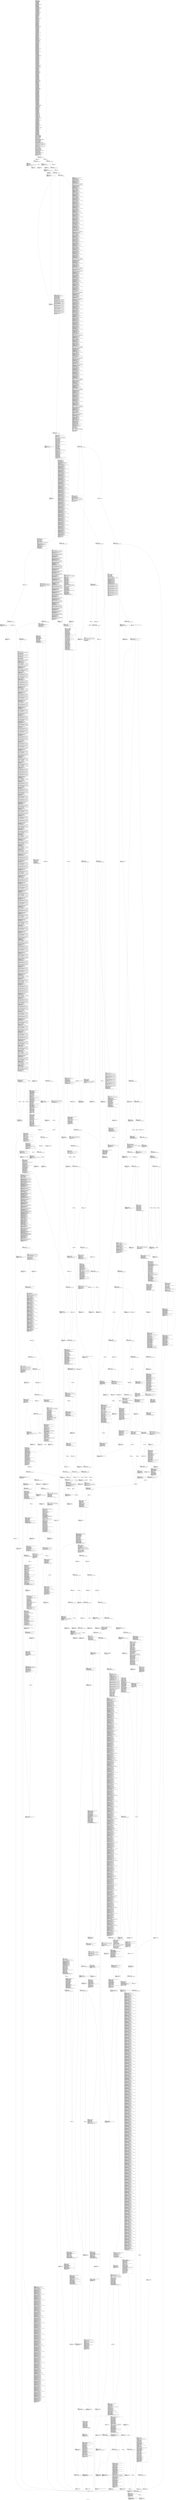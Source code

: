 digraph "CFG for 'func_40' function" {
	label="CFG for 'func_40' function";

	Node0xab2e138 [shape=record,label="{entry:\l  %retval = alloca i32*, align 8\l  %p_41.addr = alloca i64, align 8\l  %p_42.addr = alloca i64*, align 8\l  %p_43.addr = alloca i32, align 4\l  %p_44.addr = alloca i32*, align 8\l  %p_45.addr = alloca i64, align 8\l  %l_734 = alloca i32*, align 8\l  %l_735 = alloca i32*, align 8\l  %l_770 = alloca i32, align 4\l  %l_771 = alloca i32, align 4\l  %l_772 = alloca i32, align 4\l  %l_773 = alloca i32, align 4\l  %l_796 = alloca i8, align 1\l  %l_852 = alloca i64*, align 8\l  %l_870 = alloca [6 x [9 x [1 x %union.U0]]], align 16\l  %l_886 = alloca [6 x [2 x i32]], align 16\l  %l_917 = alloca i8**, align 8\l  %l_916 = alloca i8***, align 8\l  %l_923 = alloca i32, align 4\l  %l_924 = alloca i32, align 4\l  %l_925 = alloca i32, align 4\l  %l_1036 = alloca i32, align 4\l  %l_1065 = alloca i32, align 4\l  %l_1066 = alloca i64, align 8\l  %l_1067 = alloca i32, align 4\l  %l_1068 = alloca [3 x [3 x [1 x i32]]], align 16\l  %l_1089 = alloca %union.U0*, align 8\l  %l_1107 = alloca i16*, align 8\l  %l_1114 = alloca i64, align 8\l  %l_1135 = alloca [3 x [10 x [8 x i8]]], align 16\l  %l_1182 = alloca i32, align 4\l  %l_1252 = alloca i32, align 4\l  %l_1253 = alloca i64, align 8\l  %l_1281 = alloca i64***, align 8\l  %l_1303 = alloca [3 x i32], align 4\l  %l_1306 = alloca i32*, align 8\l  %l_1308 = alloca i32*, align 8\l  %l_1310 = alloca i32*, align 8\l  %l_1376 = alloca i64, align 8\l  %l_1446 = alloca i32*, align 8\l  %l_1461 = alloca i32, align 4\l  %l_1476 = alloca i8***, align 8\l  %l_1498 = alloca [2 x [3 x [5 x i16]]], align 16\l  %l_1644 = alloca [2 x i64], align 16\l  %l_1645 = alloca i8*, align 8\l  %l_1724 = alloca [2 x i32], align 4\l  %l_1801 = alloca i64, align 8\l  %l_1833 = alloca i16, align 2\l  %l_1856 = alloca i32, align 4\l  %l_1873 = alloca i64*, align 8\l  %l_1953 = alloca [7 x i32], align 16\l  %l_2051 = alloca i32*, align 8\l  %l_2069 = alloca i8, align 1\l  %l_2105 = alloca i16, align 2\l  %l_2125 = alloca i64, align 8\l  %l_2132 = alloca i32*, align 8\l  %l_2133 = alloca i32*, align 8\l  %l_2134 = alloca i32*, align 8\l  %i = alloca i32, align 4\l  %j = alloca i32, align 4\l  %k = alloca i32, align 4\l  %l_742 = alloca i32*, align 8\l  %l_743 = alloca [7 x [10 x [3 x i32]]], align 16\l  %l_751 = alloca i16*, align 8\l  %l_755 = alloca i8*, align 8\l  %l_806 = alloca i32*, align 8\l  %l_811 = alloca [5 x i32*], align 16\l  %l_810 = alloca i32**, align 8\l  %l_817 = alloca i8**, align 8\l  %l_816 = alloca i8***, align 8\l  %l_888 = alloca i8***, align 8\l  %l_900 = alloca i32, align 4\l  %l_1046 = alloca i32, align 4\l  %l_1047 = alloca i16, align 2\l  %l_1178 = alloca [8 x i32*], align 16\l  %l_1185 = alloca i32**, align 8\l  %i61 = alloca i32, align 4\l  %j62 = alloca i32, align 4\l  %k63 = alloca i32, align 4\l  %l_782 = alloca i64***, align 8\l  %l_803 = alloca i32*, align 8\l  %l_807 = alloca i32**, align 8\l  %l_819 = alloca i8*, align 8\l  %l_824 = alloca i32*, align 8\l  %l_823 = alloca i32**, align 8\l  %l_836 = alloca i8, align 1\l  %l_849 = alloca i64, align 8\l  %l_897 = alloca i32, align 4\l  %l_899 = alloca i32, align 4\l  %l_907 = alloca i16, align 2\l  %l_911 = alloca %union.U0*, align 8\l  %l_920 = alloca i32, align 4\l  %l_921 = alloca [10 x [6 x [4 x i32]]], align 16\l  %l_966 = alloca i16*, align 8\l  %l_972 = alloca i32*, align 8\l  %l_1034 = alloca i16, align 2\l  %l_1035 = alloca [3 x [7 x i32]], align 16\l  %i115 = alloca i32, align 4\l  %j116 = alloca i32, align 4\l  %k117 = alloca i32, align 4\l  %l_774 = alloca [10 x i32], align 16\l  %i121 = alloca i32, align 4\l  %l_756 = alloca i32*, align 8\l  %l_757 = alloca i32*, align 8\l  %l_758 = alloca i32*, align 8\l  %l_759 = alloca i32*, align 8\l  %l_760 = alloca i32*, align 8\l  %l_761 = alloca i32*, align 8\l  %l_762 = alloca i32*, align 8\l  %l_763 = alloca i32*, align 8\l  %l_764 = alloca i32*, align 8\l  %l_765 = alloca i32*, align 8\l  %l_766 = alloca i32*, align 8\l  %l_767 = alloca i32*, align 8\l  %l_768 = alloca i32*, align 8\l  %l_769 = alloca [9 x [7 x [4 x i32*]]], align 16\l  %i808 = alloca i32, align 4\l  %j809 = alloca i32, align 4\l  %k810 = alloca i32, align 4\l  %l_789 = alloca [4 x i8], align 1\l  %l_804 = alloca i32*, align 8\l  %i824 = alloca i32, align 4\l  %l_781 = alloca i8*, align 8\l  %l_786 = alloca i16, align 2\l  %l_801 = alloca i32*, align 8\l  %l_802 = alloca [10 x [5 x [5 x i32]]], align 16\l  %l_809 = alloca i32*, align 8\l  %l_808 = alloca i32**, align 8\l  %l_818 = alloca i8**, align 8\l  %i829 = alloca i32, align 4\l  %j830 = alloca i32, align 4\l  %k831 = alloca i32, align 4\l  %l_783 = alloca i32*, align 8\l  %l_799 = alloca i16*, align 8\l  %l_800 = alloca i32**, align 8\l  %l_805 = alloca [9 x i32*], align 16\l  %i895 = alloca i32, align 4\l  %l_820 = alloca [1 x [3 x i32**]], align 16\l  %i935 = alloca i32, align 4\l  %j936 = alloca i32, align 4\l  %l_853 = alloca [2 x [10 x i64*]], align 16\l  %l_865 = alloca [4 x i32], align 16\l  %l_881 = alloca i32, align 4\l  %l_887 = alloca %union.U0, align 2\l  %l_1039 = alloca i32*, align 8\l  %l_1040 = alloca i32*, align 8\l  %l_1041 = alloca i32*, align 8\l  %l_1042 = alloca i32*, align 8\l  %l_1043 = alloca i32*, align 8\l  %l_1044 = alloca i32*, align 8\l  %l_1045 = alloca [7 x [7 x i32*]], align 16\l  %i1133 = alloca i32, align 4\l  %j1134 = alloca i32, align 4\l  %l_854 = alloca i32*, align 8\l  %l_859 = alloca i32, align 4\l  %l_896 = alloca i32, align 4\l  %l_898 = alloca i32, align 4\l  %l_918 = alloca i32*, align 8\l  %l_919 = alloca [9 x [4 x i32*]], align 16\l  %l_922 = alloca i32, align 4\l  %l_926 = alloca i16, align 2\l  %i1210 = alloca i32, align 4\l  %j1211 = alloca i32, align 4\l  %l_855 = alloca i32*, align 8\l  %l_856 = alloca i32*, align 8\l  %l_857 = alloca i32*, align 8\l  %l_858 = alloca i32*, align 8\l  %i1222 = alloca i32, align 4\l  %l_864 = alloca i32**, align 8\l  %l_889 = alloca i16*, align 8\l  %l_895 = alloca [2 x [1 x i32*]], align 16\l  %i1233 = alloca i32, align 4\l  %j1234 = alloca i32, align 4\l  %l_941 = alloca [3 x [4 x [6 x i16]]], align 16\l  %l_973 = alloca i32*, align 8\l  %i1360 = alloca i32, align 4\l  %j1361 = alloca i32, align 4\l  %k1362 = alloca i32, align 4\l  %l_956 = alloca i32, align 4\l  %l_961 = alloca [3 x i16*], align 16\l  %l_967 = alloca i32, align 4\l  %i1367 = alloca i32, align 4\l  %l_971 = alloca [4 x [5 x [6 x i32**]]], align 16\l  %i1629 = alloca i32, align 4\l  %j1630 = alloca i32, align 4\l  %k1631 = alloca i32, align 4\l  %l_991 = alloca i8, align 1\l  %l_1052 = alloca i32*, align 8\l  %l_1058 = alloca i8, align 1\l  %l_1059 = alloca i32, align 4\l  %l_1060 = alloca i32, align 4\l  %l_1061 = alloca i32, align 4\l  %l_1062 = alloca i32, align 4\l  %l_1063 = alloca i32, align 4\l  %l_1064 = alloca i32, align 4\l  %l_1069 = alloca [5 x [9 x i32]], align 16\l  %l_1070 = alloca i64, align 8\l  %l_1074 = alloca [3 x [6 x [4 x i32**]]], align 16\l  %l_1106 = alloca i16*, align 8\l  %l_1128 = alloca i8*, align 8\l  %l_1145 = alloca i32*, align 8\l  %l_1146 = alloca i64***, align 8\l  %i1925 = alloca i32, align 4\l  %j1926 = alloca i32, align 4\l  %k1927 = alloca i32, align 4\l  %l_1055 = alloca i32*, align 8\l  %l_1056 = alloca i32*, align 8\l  %l_1057 = alloca [10 x [4 x i32*]], align 16\l  %l_1071 = alloca i64, align 8\l  %i2045 = alloca i32, align 4\l  %j2046 = alloca i32, align 4\l  %l_1090 = alloca i16, align 2\l  %l_1095 = alloca i8****, align 8\l  %l_1096 = alloca i8****, align 8\l  %l_1098 = alloca i64*, align 8\l  %l_1105 = alloca i32, align 4\l  %l_1136 = alloca i32*, align 8\l  %i2179 = alloca i32, align 4\l  %j2180 = alloca i32, align 4\l  %l_1115 = alloca i16, align 2\l  %l_1129 = alloca i64*, align 8\l  %l_1130 = alloca i64**, align 8\l  %i2197 = alloca i32, align 4\l  %l_1159 = alloca [1 x i32*], align 8\l  %i2267 = alloca i32, align 4\l  %i2281 = alloca i32, align 4\l  %j2282 = alloca i32, align 4\l  %k2283 = alloca i32, align 4\l  %l_1173 = alloca i64, align 8\l  %l_1179 = alloca i32, align 4\l  %l_1186 = alloca [7 x [8 x [4 x i32*]]], align 16\l  %l_1188 = alloca i32**, align 8\l  %l_1198 = alloca %union.U0, align 2\l  %l_1212 = alloca i64*, align 8\l  %l_1302 = alloca i8***, align 8\l  %l_1351 = alloca [2 x [2 x i64]], align 16\l  %l_1370 = alloca i8, align 1\l  %l_1400 = alloca [9 x %union.U0*], align 16\l  %l_1460 = alloca i32, align 4\l  %l_1492 = alloca i32****, align 8\l  %l_1496 = alloca i8, align 1\l  %l_1497 = alloca i16*, align 8\l  %l_1512 = alloca i8, align 1\l  %l_1546 = alloca i64, align 8\l  %l_1588 = alloca i64***, align 8\l  %l_1593 = alloca i32*, align 8\l  %i2728 = alloca i32, align 4\l  %j2729 = alloca i32, align 4\l  %k2730 = alloca i32, align 4\l  %l_1189 = alloca i32*, align 8\l  %l_1213 = alloca i32, align 4\l  %l_1224 = alloca i16**, align 8\l  %l_1250 = alloca i32, align 4\l  %l_1254 = alloca i32, align 4\l  %l_1255 = alloca [2 x [8 x i32]], align 16\l  %l_1309 = alloca i32*, align 8\l  %l_1354 = alloca i32***, align 8\l  %l_1368 = alloca %union.U0*, align 8\l  %l_1379 = alloca i32*, align 8\l  %l_1390 = alloca i64***, align 8\l  %i2741 = alloca i32, align 4\l  %j2742 = alloca i32, align 4\l  %l_1195 = alloca i32*, align 8\l  %l_1192 = alloca i32**, align 8\l  %i2757 = alloca i32, align 4\l  %j2758 = alloca i32, align 4\l  %k2759 = alloca i32, align 4\l  %i2765 = alloca i32, align 4\l  %j2766 = alloca i32, align 4\l  %k2767 = alloca i32, align 4\l  %l_1196 = alloca i32**, align 8\l  %l_1201 = alloca [8 x i8*], align 16\l  %i2804 = alloca i32, align 4\l  %l_1457 = alloca i32, align 4\l  %l_1477 = alloca i32, align 4\l  %l_1480 = alloca i32, align 4\l  %l_1547 = alloca i16, align 2\l  %l_1564 = alloca i32, align 4\l  %l_1565 = alloca i32, align 4\l  %l_1566 = alloca i32, align 4\l  %l_1567 = alloca [2 x i32], align 4\l  %l_1574 = alloca i8, align 1\l  %l_1619 = alloca i64**, align 8\l  %l_1630 = alloca i32, align 4\l  %l_1634 = alloca i64*, align 8\l  %l_1633 = alloca [7 x i64**], align 16\l  %l_1632 = alloca i64***, align 8\l  %l_1631 = alloca [10 x i64****], align 16\l  %l_1635 = alloca [5 x i8*], align 16\l  %i2895 = alloca i32, align 4\l  %l_1456 = alloca i32*, align 8\l  %l_1455 = alloca i32*, align 8\l  %i2915 = alloca i32, align 4\l  %j2916 = alloca i32, align 4\l  %k2917 = alloca i32, align 4\l  %i2941 = alloca i32, align 4\l  %j2942 = alloca i32, align 4\l  %k2943 = alloca i32, align 4\l  %l_1464 = alloca i32*, align 8\l  %l_1471 = alloca i8*, align 8\l  %l_1470 = alloca [3 x [3 x i8**]], align 16\l  %i2982 = alloca i32, align 4\l  %j2983 = alloca i32, align 4\l  %l_1465 = alloca i32*, align 8\l  %l_1478 = alloca i64, align 8\l  %l_1479 = alloca i32, align 4\l  %l_1481 = alloca i16*, align 8\l  %l_1482 = alloca i16, align 2\l  %l_1483 = alloca i32, align 4\l  %l_1484 = alloca i32, align 4\l  %i3063 = alloca i32, align 4\l  %l_1495 = alloca i32**, align 8\l  %l_1494 = alloca i32***, align 8\l  %l_1493 = alloca i32****, align 8\l  %l_1506 = alloca [5 x i32], align 16\l  %l_1507 = alloca [6 x [8 x [5 x i8]]], align 16\l  %l_1525 = alloca i64*, align 8\l  %l_1548 = alloca i8, align 1\l  %l_1595 = alloca i32*, align 8\l  %l_1601 = alloca i32, align 4\l  %l_1611 = alloca [1 x i32*], align 8\l  %l_1612 = alloca i32*, align 8\l  %i3079 = alloca i32, align 4\l  %j3080 = alloca i32, align 4\l  %k3081 = alloca i32, align 4\l  %l_1503 = alloca i8*, align 8\l  %l_1504 = alloca [4 x i32], align 16\l  %i3124 = alloca i32, align 4\l  %l_1505 = alloca i64, align 8\l  %l_1524 = alloca i64*, align 8\l  %l_1561 = alloca i32, align 4\l  %l_1562 = alloca i32, align 4\l  %l_1563 = alloca i32, align 4\l  %l_1568 = alloca i32, align 4\l  %l_1570 = alloca i32, align 4\l  %l_1571 = alloca i32, align 4\l  %l_1572 = alloca i32, align 4\l  %l_1589 = alloca i64***, align 8\l  %l_1591 = alloca i32*, align 8\l  %l_1592 = alloca i32*, align 8\l  %l_1608 = alloca i32*, align 8\l  %l_1609 = alloca i32*, align 8\l  %l_1538 = alloca i8****, align 8\l  %l_1559 = alloca i32*, align 8\l  %l_1558 = alloca i32**, align 8\l  %l_1557 = alloca i32***, align 8\l  %l_1560 = alloca i32, align 4\l  %l_1569 = alloca i32, align 4\l  %l_1573 = alloca i32, align 4\l  %l_1590 = alloca i32, align 4\l  %l_1594 = alloca i32*, align 8\l  %l_1650 = alloca i32, align 4\l  %l_1651 = alloca i32, align 4\l  %l_1653 = alloca i32, align 4\l  %l_1654 = alloca [7 x i32*], align 16\l  %l_1667 = alloca i64*****, align 8\l  %l_1694 = alloca i16, align 2\l  %i3494 = alloca i32, align 4\l  %l_1670 = alloca i32*, align 8\l  %l_1691 = alloca i32, align 4\l  %l_1692 = alloca i32, align 4\l  %l_1693 = alloca i32, align 4\l  %l_1681 = alloca i8*, align 8\l  %l_1682 = alloca i16*, align 8\l  %l_1683 = alloca i16*, align 8\l  %l_1686 = alloca i32, align 4\l  %l_1690 = alloca i32, align 4\l  %l_1703 = alloca i16, align 2\l  %l_1713 = alloca i32, align 4\l  %l_1714 = alloca i32*, align 8\l  %l_1722 = alloca i32, align 4\l  %l_1725 = alloca i32, align 4\l  %l_1727 = alloca [2 x [1 x [9 x i32]]], align 16\l  %l_1728 = alloca i32, align 4\l  %l_1775 = alloca [7 x [1 x [8 x i32**]]], align 16\l  %l_1782 = alloca i64***, align 8\l  %l_1799 = alloca %union.U0, align 2\l  %l_1804 = alloca i16*, align 8\l  %l_1803 = alloca i16**, align 8\l  %l_1838 = alloca i64**, align 8\l  %l_1872 = alloca i64**, align 8\l  %l_1871 = alloca i64***, align 8\l  %l_1870 = alloca [5 x i64****], align 16\l  %l_1985 = alloca i32*, align 8\l  %l_2110 = alloca i64, align 8\l  %i3649 = alloca i32, align 4\l  %j3650 = alloca i32, align 4\l  %k3651 = alloca i32, align 4\l  %l_1697 = alloca i32**, align 8\l  %l_1698 = alloca i64*****, align 8\l  %l_1723 = alloca i32, align 4\l  %l_1710 = alloca i64*, align 8\l  %l_1721 = alloca i32, align 4\l  %l_1726 = alloca i32, align 4\l  %l_1733 = alloca i8*, align 8\l  %l_1750 = alloca i8, align 1\l  %i3780 = alloca i32, align 4\l  %l_1715 = alloca i32*, align 8\l  %l_1716 = alloca i32*, align 8\l  %l_1717 = alloca i32*, align 8\l  %l_1718 = alloca i32*, align 8\l  %l_1719 = alloca i32*, align 8\l  %l_1720 = alloca [2 x i32*], align 16\l  %i3790 = alloca i32, align 4\l  %l_1755 = alloca i32*, align 8\l  %l_1759 = alloca i64*****, align 8\l  %l_1783 = alloca i32, align 4\l  %l_1800 = alloca i32**, align 8\l  %l_1758 = alloca i8, align 1\l  %l_1760 = alloca i64******, align 8\l  %l_1761 = alloca i64******, align 8\l  %l_1762 = alloca i64******, align 8\l  %l_1763 = alloca i16*, align 8\l  %l_1766 = alloca [5 x i64***], align 16\l  %l_1781 = alloca [4 x i8*], align 16\l  %l_1784 = alloca %union.U0**, align 8\l  %i3899 = alloca i32, align 4\l  %l_1767 = alloca i8*, align 8\l  %l_1772 = alloca i32***, align 8\l  %l_1774 = alloca [4 x [10 x [6 x i32**]]], align 16\l  %l_1773 = alloca [2 x i32***], align 16\l  %l_1776 = alloca i8*, align 8\l  %i4194 = alloca i32, align 4\l  %j4195 = alloca i32, align 4\l  %k4196 = alloca i32, align 4\l  %l_1802 = alloca [2 x i64***], align 16\l  %l_1824 = alloca i32, align 4\l  %l_1825 = alloca [10 x [3 x i32]], align 16\l  %i4318 = alloca i32, align 4\l  %j4319 = alloca i32, align 4\l  %l_1808 = alloca i16***, align 8\l  %l_1809 = alloca i16***, align 8\l  %l_1810 = alloca i32*, align 8\l  %l_1813 = alloca i8*, align 8\l  %l_1828 = alloca i32, align 4\l  %l_1829 = alloca i32, align 4\l  %l_1830 = alloca i16, align 2\l  %l_1839 = alloca i64***, align 8\l  %l_1849 = alloca i32, align 4\l  %l_1851 = alloca i32, align 4\l  %l_1853 = alloca i32, align 4\l  %l_1858 = alloca [6 x i32], align 16\l  %l_1895 = alloca i32*, align 8\l  %l_1911 = alloca i32, align 4\l  %l_1917 = alloca [9 x [3 x %union.U0]], align 16\l  %l_1932 = alloca i32, align 4\l  %l_1948 = alloca i8****, align 8\l  %l_1965 = alloca i8**, align 8\l  %l_1986 = alloca i32*, align 8\l  %i4404 = alloca i32, align 4\l  %j4405 = alloca i32, align 4\l  %l_2044 = alloca i32, align 4\l  %l_2060 = alloca [9 x [9 x [3 x i64**]]], align 16\l  %l_2075 = alloca [10 x [10 x [2 x i32]]], align 16\l  %i4748 = alloca i32, align 4\l  %j4749 = alloca i32, align 4\l  %k4750 = alloca i32, align 4\l  %l_2034 = alloca i32*, align 8\l  %l_2041 = alloca [5 x [8 x i32]], align 16\l  %i4753 = alloca i32, align 4\l  %j4754 = alloca i32, align 4\l  %l_2049 = alloca i32*, align 8\l  %l_2061 = alloca i32*, align 8\l  %l_2068 = alloca i8*, align 8\l  %l_2077 = alloca i32, align 4\l  %l_2082 = alloca i32, align 4\l  %l_2103 = alloca i64, align 8\l  %l_2106 = alloca i32, align 4\l  %l_2107 = alloca i32, align 4\l  %l_2108 = alloca i32, align 4\l  %l_2109 = alloca i32, align 4\l  %l_2074 = alloca [4 x i8*], align 16\l  %l_2078 = alloca i32, align 4\l  %l_2079 = alloca i64, align 8\l  %l_2081 = alloca i32, align 4\l  %i4847 = alloca i32, align 4\l  %l_2076 = alloca i64, align 8\l  %l_2080 = alloca i32, align 4\l  %l_2083 = alloca [6 x i16], align 2\l  %l_2098 = alloca [10 x i32], align 16\l  %i4878 = alloca i32, align 4\l  store i64 %p_41, i64* %p_41.addr, align 8\l  store i64* %p_42, i64** %p_42.addr, align 8\l  store i32 %p_43, i32* %p_43.addr, align 4\l  store i32* %p_44, i32** %p_44.addr, align 8\l  store i64 %p_45, i64* %p_45.addr, align 8\l  store i32* null, i32** %l_734, align 8\l  store i32* @g_278, i32** %l_735, align 8\l  store i32 0, i32* %l_770, align 4\l  store i32 938951205, i32* %l_771, align 4\l  store i32 0, i32* %l_772, align 4\l  store i32 1, i32* %l_773, align 4\l  store i8 1, i8* %l_796, align 1\l  store i64* @g_733, i64** %l_852, align 8\l  %0 = bitcast [6 x [9 x [1 x %union.U0]]]* %l_870 to i8*\l  call void @llvm.memcpy.p0i8.p0i8.i64(i8* %0, i8* bitcast ([6 x [9 x [1 x\l... %union.U0]]]* @func_40.l_870 to i8*), i64 108, i32 16, i1 false)\l  store i8** null, i8*** %l_917, align 8\l  store i8*** %l_917, i8**** %l_916, align 8\l  store i32 1651743501, i32* %l_923, align 4\l  store i32 1739516151, i32* %l_924, align 4\l  store i32 -1048474293, i32* %l_925, align 4\l  store i32 -10, i32* %l_1036, align 4\l  store i32 -1, i32* %l_1065, align 4\l  store i64 -7136830521089074541, i64* %l_1066, align 8\l  store i32 1, i32* %l_1067, align 4\l  %1 = bitcast [3 x [3 x [1 x i32]]]* %l_1068 to i8*\l  call void @llvm.memcpy.p0i8.p0i8.i64(i8* %1, i8* bitcast ([3 x [3 x [1 x\l... i32]]]* @func_40.l_1068 to i8*), i64 36, i32 16, i1 false)\l  %arrayidx = getelementptr inbounds [6 x [9 x [1 x %union.U0]]]* %l_870, i32\l... 0, i64 3\l  %arrayidx1 = getelementptr inbounds [9 x [1 x %union.U0]]* %arrayidx, i32 0,\l... i64 3\l  %arrayidx2 = getelementptr inbounds [1 x %union.U0]* %arrayidx1, i32 0, i64 0\l  store %union.U0* %arrayidx2, %union.U0** %l_1089, align 8\l  store i16* getelementptr inbounds ([7 x i16]* @g_151, i32 0, i64 0), i16**\l... %l_1107, align 8\l  store i64 -8, i64* %l_1114, align 8\l  %2 = bitcast [3 x [10 x [8 x i8]]]* %l_1135 to i8*\l  call void @llvm.memcpy.p0i8.p0i8.i64(i8* %2, i8* getelementptr inbounds ([3\l... x [10 x [8 x i8]]]* @func_40.l_1135, i32 0, i32 0, i32 0, i32 0), i64 240,\l... i32 16, i1 false)\l  store i32 7, i32* %l_1182, align 4\l  store i32 -1, i32* %l_1252, align 4\l  store i64 330312046819947682, i64* %l_1253, align 8\l  store i64*** null, i64**** %l_1281, align 8\l  store i32* %l_772, i32** %l_1306, align 8\l  store i32* %l_924, i32** %l_1308, align 8\l  store i32* %l_925, i32** %l_1310, align 8\l  store i64 0, i64* %l_1376, align 8\l  store i32* %l_924, i32** %l_1446, align 8\l  store i32 1477283152, i32* %l_1461, align 4\l  store i8*** @g_132, i8**** %l_1476, align 8\l  %3 = bitcast [2 x [3 x [5 x i16]]]* %l_1498 to i8*\l  call void @llvm.memcpy.p0i8.p0i8.i64(i8* %3, i8* bitcast ([2 x [3 x [5 x\l... i16]]]* @func_40.l_1498 to i8*), i64 60, i32 16, i1 false)\l  store i8* null, i8** %l_1645, align 8\l  store i64 0, i64* %l_1801, align 8\l  store i16 0, i16* %l_1833, align 2\l  store i32 1752053747, i32* %l_1856, align 4\l  store i64* %l_1253, i64** %l_1873, align 8\l  %4 = bitcast [7 x i32]* %l_1953 to i8*\l  call void @llvm.memcpy.p0i8.p0i8.i64(i8* %4, i8* bitcast ([7 x i32]*\l... @func_40.l_1953 to i8*), i64 28, i32 16, i1 false)\l  store i32* %l_773, i32** %l_2051, align 8\l  store i8 1, i8* %l_2069, align 1\l  store i16 18136, i16* %l_2105, align 2\l  store i64 -109894709219278044, i64* %l_2125, align 8\l  store i32* %l_773, i32** %l_2132, align 8\l  store i32* %l_923, i32** %l_2133, align 8\l  store i32* @g_278, i32** %l_2134, align 8\l  store i32 0, i32* %i, align 4\l  br label %for.cond\l}"];
	Node0xab2e138 -> Node0xab2e168;
	Node0xab2e168 [shape=record,label="{for.cond:                                         \l  %5 = load i32* %i, align 4\l  %cmp = icmp slt i32 %5, 6\l  br i1 %cmp, label %for.body, label %for.end11\l|{<s0>T|<s1>F}}"];
	Node0xab2e168:s0 -> Node0xab2e198;
	Node0xab2e168:s1 -> Node0xab50ba0;
	Node0xab2e198 [shape=record,label="{for.body:                                         \l  store i32 0, i32* %j, align 4\l  br label %for.cond3\l}"];
	Node0xab2e198 -> Node0xab2e1c8;
	Node0xab2e1c8 [shape=record,label="{for.cond3:                                        \l  %6 = load i32* %j, align 4\l  %cmp4 = icmp slt i32 %6, 2\l  br i1 %cmp4, label %for.body5, label %for.end\l|{<s0>T|<s1>F}}"];
	Node0xab2e1c8:s0 -> Node0xab2e1f8;
	Node0xab2e1c8:s1 -> Node0xab50b40;
	Node0xab2e1f8 [shape=record,label="{for.body5:                                        \l  %7 = load i32* %j, align 4\l  %idxprom = sext i32 %7 to i64\l  %8 = load i32* %i, align 4\l  %idxprom6 = sext i32 %8 to i64\l  %arrayidx7 = getelementptr inbounds [6 x [2 x i32]]* %l_886, i32 0, i64\l... %idxprom6\l  %arrayidx8 = getelementptr inbounds [2 x i32]* %arrayidx7, i32 0, i64\l... %idxprom\l  store i32 975758604, i32* %arrayidx8, align 4\l  br label %for.inc\l}"];
	Node0xab2e1f8 -> Node0xab2e228;
	Node0xab2e228 [shape=record,label="{for.inc:                                          \l  %9 = load i32* %j, align 4\l  %inc = add nsw i32 %9, 1\l  store i32 %inc, i32* %j, align 4\l  br label %for.cond3\l}"];
	Node0xab2e228 -> Node0xab2e1c8;
	Node0xab50b40 [shape=record,label="{for.end:                                          \l  br label %for.inc9\l}"];
	Node0xab50b40 -> Node0xab50b70;
	Node0xab50b70 [shape=record,label="{for.inc9:                                         \l  %10 = load i32* %i, align 4\l  %inc10 = add nsw i32 %10, 1\l  store i32 %inc10, i32* %i, align 4\l  br label %for.cond\l}"];
	Node0xab50b70 -> Node0xab2e168;
	Node0xab50ba0 [shape=record,label="{for.end11:                                        \l  store i32 0, i32* %i, align 4\l  br label %for.cond12\l}"];
	Node0xab50ba0 -> Node0xab50bd0;
	Node0xab50bd0 [shape=record,label="{for.cond12:                                       \l  %11 = load i32* %i, align 4\l  %cmp13 = icmp slt i32 %11, 3\l  br i1 %cmp13, label %for.body14, label %for.end19\l|{<s0>T|<s1>F}}"];
	Node0xab50bd0:s0 -> Node0xab50c00;
	Node0xab50bd0:s1 -> Node0xab50c60;
	Node0xab50c00 [shape=record,label="{for.body14:                                       \l  %12 = load i32* %i, align 4\l  %idxprom15 = sext i32 %12 to i64\l  %arrayidx16 = getelementptr inbounds [3 x i32]* %l_1303, i32 0, i64\l... %idxprom15\l  store i32 -343080680, i32* %arrayidx16, align 4\l  br label %for.inc17\l}"];
	Node0xab50c00 -> Node0xab50c30;
	Node0xab50c30 [shape=record,label="{for.inc17:                                        \l  %13 = load i32* %i, align 4\l  %inc18 = add nsw i32 %13, 1\l  store i32 %inc18, i32* %i, align 4\l  br label %for.cond12\l}"];
	Node0xab50c30 -> Node0xab50bd0;
	Node0xab50c60 [shape=record,label="{for.end19:                                        \l  store i32 0, i32* %i, align 4\l  br label %for.cond20\l}"];
	Node0xab50c60 -> Node0xab50c90;
	Node0xab50c90 [shape=record,label="{for.cond20:                                       \l  %14 = load i32* %i, align 4\l  %cmp21 = icmp slt i32 %14, 2\l  br i1 %cmp21, label %for.body22, label %for.end27\l|{<s0>T|<s1>F}}"];
	Node0xab50c90:s0 -> Node0xab50cc0;
	Node0xab50c90:s1 -> Node0xab50d20;
	Node0xab50cc0 [shape=record,label="{for.body22:                                       \l  %15 = load i32* %i, align 4\l  %idxprom23 = sext i32 %15 to i64\l  %arrayidx24 = getelementptr inbounds [2 x i64]* %l_1644, i32 0, i64\l... %idxprom23\l  store i64 -7693861152043798896, i64* %arrayidx24, align 8\l  br label %for.inc25\l}"];
	Node0xab50cc0 -> Node0xab50cf0;
	Node0xab50cf0 [shape=record,label="{for.inc25:                                        \l  %16 = load i32* %i, align 4\l  %inc26 = add nsw i32 %16, 1\l  store i32 %inc26, i32* %i, align 4\l  br label %for.cond20\l}"];
	Node0xab50cf0 -> Node0xab50c90;
	Node0xab50d20 [shape=record,label="{for.end27:                                        \l  store i32 0, i32* %i, align 4\l  br label %for.cond28\l}"];
	Node0xab50d20 -> Node0xab50d50;
	Node0xab50d50 [shape=record,label="{for.cond28:                                       \l  %17 = load i32* %i, align 4\l  %cmp29 = icmp slt i32 %17, 2\l  br i1 %cmp29, label %for.body30, label %for.end35\l|{<s0>T|<s1>F}}"];
	Node0xab50d50:s0 -> Node0xab50d80;
	Node0xab50d50:s1 -> Node0xab50de0;
	Node0xab50d80 [shape=record,label="{for.body30:                                       \l  %18 = load i32* %i, align 4\l  %idxprom31 = sext i32 %18 to i64\l  %arrayidx32 = getelementptr inbounds [2 x i32]* %l_1724, i32 0, i64\l... %idxprom31\l  store i32 0, i32* %arrayidx32, align 4\l  br label %for.inc33\l}"];
	Node0xab50d80 -> Node0xab50db0;
	Node0xab50db0 [shape=record,label="{for.inc33:                                        \l  %19 = load i32* %i, align 4\l  %inc34 = add nsw i32 %19, 1\l  store i32 %inc34, i32* %i, align 4\l  br label %for.cond28\l}"];
	Node0xab50db0 -> Node0xab50d50;
	Node0xab50de0 [shape=record,label="{for.end35:                                        \l  %20 = load i32** %l_735, align 8\l  store i32 1, i32* %20, align 4\l  br i1 true, label %if.then, label %if.else2395\l|{<s0>T|<s1>F}}"];
	Node0xab50de0:s0 -> Node0xab50e10;
	Node0xab50de0:s1 -> Node0xab58a68;
	Node0xab50e10 [shape=record,label="{if.then:                                          \l  store i32* null, i32** %l_742, align 8\l  %21 = bitcast [7 x [10 x [3 x i32]]]* %l_743 to i8*\l  call void @llvm.memcpy.p0i8.p0i8.i64(i8* %21, i8* bitcast ([7 x [10 x [3 x\l... i32]]]* @func_40.l_743 to i8*), i64 840, i32 16, i1 false)\l  store i16* @g_752, i16** %l_751, align 8\l  store i8* @g_103, i8** %l_755, align 8\l  store i32* @g_3, i32** %l_806, align 8\l  %arrayidx36 = getelementptr inbounds [5 x i32*]* %l_811, i32 0, i64 0\l  store i32** %arrayidx36, i32*** %l_810, align 8\l  store i8** @g_499, i8*** %l_817, align 8\l  store i8*** %l_817, i8**** %l_816, align 8\l  store i8*** @g_132, i8**** %l_888, align 8\l  store i32 376795101, i32* %l_900, align 4\l  store i32 420039524, i32* %l_1046, align 4\l  store i16 2, i16* %l_1047, align 2\l  %arrayinit.begin = getelementptr inbounds [8 x i32*]* %l_1178, i64 0, i64 0\l  %arrayidx37 = getelementptr inbounds [3 x [3 x [1 x i32]]]* %l_1068, i32 0,\l... i64 1\l  %arrayidx38 = getelementptr inbounds [3 x [1 x i32]]* %arrayidx37, i32 0,\l... i64 1\l  %arrayidx39 = getelementptr inbounds [1 x i32]* %arrayidx38, i32 0, i64 0\l  store i32* %arrayidx39, i32** %arrayinit.begin\l  %arrayinit.element = getelementptr inbounds i32** %arrayinit.begin, i64 1\l  %arrayidx40 = getelementptr inbounds [3 x [3 x [1 x i32]]]* %l_1068, i32 0,\l... i64 1\l  %arrayidx41 = getelementptr inbounds [3 x [1 x i32]]* %arrayidx40, i32 0,\l... i64 1\l  %arrayidx42 = getelementptr inbounds [1 x i32]* %arrayidx41, i32 0, i64 0\l  store i32* %arrayidx42, i32** %arrayinit.element\l  %arrayinit.element43 = getelementptr inbounds i32** %arrayinit.element, i64 1\l  store i32* @g_278, i32** %arrayinit.element43\l  %arrayinit.element44 = getelementptr inbounds i32** %arrayinit.element43,\l... i64 1\l  %arrayidx45 = getelementptr inbounds [3 x [3 x [1 x i32]]]* %l_1068, i32 0,\l... i64 1\l  %arrayidx46 = getelementptr inbounds [3 x [1 x i32]]* %arrayidx45, i32 0,\l... i64 1\l  %arrayidx47 = getelementptr inbounds [1 x i32]* %arrayidx46, i32 0, i64 0\l  store i32* %arrayidx47, i32** %arrayinit.element44\l  %arrayinit.element48 = getelementptr inbounds i32** %arrayinit.element44,\l... i64 1\l  %arrayidx49 = getelementptr inbounds [3 x [3 x [1 x i32]]]* %l_1068, i32 0,\l... i64 1\l  %arrayidx50 = getelementptr inbounds [3 x [1 x i32]]* %arrayidx49, i32 0,\l... i64 1\l  %arrayidx51 = getelementptr inbounds [1 x i32]* %arrayidx50, i32 0, i64 0\l  store i32* %arrayidx51, i32** %arrayinit.element48\l  %arrayinit.element52 = getelementptr inbounds i32** %arrayinit.element48,\l... i64 1\l  store i32* @g_278, i32** %arrayinit.element52\l  %arrayinit.element53 = getelementptr inbounds i32** %arrayinit.element52,\l... i64 1\l  %arrayidx54 = getelementptr inbounds [3 x [3 x [1 x i32]]]* %l_1068, i32 0,\l... i64 1\l  %arrayidx55 = getelementptr inbounds [3 x [1 x i32]]* %arrayidx54, i32 0,\l... i64 1\l  %arrayidx56 = getelementptr inbounds [1 x i32]* %arrayidx55, i32 0, i64 0\l  store i32* %arrayidx56, i32** %arrayinit.element53\l  %arrayinit.element57 = getelementptr inbounds i32** %arrayinit.element53,\l... i64 1\l  %arrayidx58 = getelementptr inbounds [3 x [3 x [1 x i32]]]* %l_1068, i32 0,\l... i64 1\l  %arrayidx59 = getelementptr inbounds [3 x [1 x i32]]* %arrayidx58, i32 0,\l... i64 1\l  %arrayidx60 = getelementptr inbounds [1 x i32]* %arrayidx59, i32 0, i64 0\l  store i32* %arrayidx60, i32** %arrayinit.element57\l  store i32** @g_304, i32*** %l_1185, align 8\l  store i32 0, i32* %i61, align 4\l  br label %for.cond64\l}"];
	Node0xab50e10 -> Node0xab50e40;
	Node0xab50e40 [shape=record,label="{for.cond64:                                       \l  %22 = load i32* %i61, align 4\l  %cmp65 = icmp slt i32 %22, 5\l  br i1 %cmp65, label %for.body66, label %for.end71\l|{<s0>T|<s1>F}}"];
	Node0xab50e40:s0 -> Node0xab50e70;
	Node0xab50e40:s1 -> Node0xab50ed0;
	Node0xab50e70 [shape=record,label="{for.body66:                                       \l  %23 = load i32* %i61, align 4\l  %idxprom67 = sext i32 %23 to i64\l  %arrayidx68 = getelementptr inbounds [5 x i32*]* %l_811, i32 0, i64\l... %idxprom67\l  store i32* @g_216, i32** %arrayidx68, align 8\l  br label %for.inc69\l}"];
	Node0xab50e70 -> Node0xab50ea0;
	Node0xab50ea0 [shape=record,label="{for.inc69:                                        \l  %24 = load i32* %i61, align 4\l  %inc70 = add nsw i32 %24, 1\l  store i32 %inc70, i32* %i61, align 4\l  br label %for.cond64\l}"];
	Node0xab50ea0 -> Node0xab50e40;
	Node0xab50ed0 [shape=record,label="{for.end71:                                        \l  %25 = load i8** @g_518, align 8\l  %26 = load volatile i8* %25, align 1\l  %call = call zeroext i8 @safe_mul_func_uint8_t_u_u(i8 zeroext %26, i8\l... zeroext 1)\l  %conv = zext i8 %call to i32\l  %27 = load i32** %l_735, align 8\l  %28 = load i32* %27, align 4\l  %arrayidx72 = getelementptr inbounds [7 x [10 x [3 x i32]]]* %l_743, i32 0,\l... i64 1\l  %arrayidx73 = getelementptr inbounds [10 x [3 x i32]]* %arrayidx72, i32 0,\l... i64 1\l  %arrayidx74 = getelementptr inbounds [3 x i32]* %arrayidx73, i32 0, i64 0\l  %29 = load i32* %arrayidx74, align 4\l  %xor = xor i32 %29, %28\l  store i32 %xor, i32* %arrayidx74, align 4\l  %30 = load i32* %p_43.addr, align 4\l  %conv75 = trunc i32 %30 to i16\l  store i16 %conv75, i16* @g_750, align 2\l  %31 = load i16** %l_751, align 8\l  store i16 %conv75, i16* %31, align 2\l  %32 = load i32*** @g_753, align 8\l  %cmp76 = icmp eq i32** null, %32\l  %conv77 = zext i1 %cmp76 to i32\l  %call78 = call zeroext i16 @safe_lshift_func_uint16_t_u_s(i16 zeroext\l... %conv75, i32 %conv77)\l  %conv79 = trunc i16 %call78 to i8\l  %cmp80 = icmp ne i32** %p_44.addr, @g_304\l  %conv81 = zext i1 %cmp80 to i32\l  %conv82 = trunc i32 %conv81 to i8\l  %33 = load i8*** @g_498, align 8\l  %34 = load i8** %33, align 8\l  store i8 %conv82, i8* %34, align 1\l  %conv83 = sext i8 %conv82 to i32\l  %call84 = call signext i8 @safe_rshift_func_int8_t_s_s(i8 signext %conv79,\l... i32 %conv83)\l  %conv85 = sext i8 %call84 to i32\l  %35 = load i32** %l_735, align 8\l  %36 = load i32* %35, align 4\l  %cmp86 = icmp sge i32 %conv85, %36\l  %conv87 = zext i1 %cmp86 to i32\l  %conv88 = sext i32 %conv87 to i64\l  %cmp89 = icmp slt i64 %conv88, 25216\l  %conv90 = zext i1 %cmp89 to i32\l  %neg = xor i32 %conv90, -1\l  %37 = load i32** %l_735, align 8\l  %38 = load i32* %37, align 4\l  %cmp91 = icmp sge i32 %neg, %38\l  %conv92 = zext i1 %cmp91 to i32\l  %39 = load i32* %p_43.addr, align 4\l  %cmp93 = icmp sgt i32 %conv92, %39\l  %conv94 = zext i1 %cmp93 to i32\l  %conv95 = trunc i32 %conv94 to i16\l  %40 = load i32* getelementptr inbounds ([5 x i32]* @g_520, i32 0, i64 1),\l... align 4\l  %conv96 = trunc i32 %40 to i16\l  %call97 = call zeroext i16 @safe_sub_func_uint16_t_u_u(i16 zeroext %conv95,\l... i16 zeroext %conv96)\l  %conv98 = zext i16 %call97 to i32\l  %cmp99 = icmp slt i32 %xor, %conv98\l  %conv100 = zext i1 %cmp99 to i32\l  %conv101 = trunc i32 %conv100 to i8\l  %41 = load i8** %l_755, align 8\l  store i8 %conv101, i8* %41, align 1\l  %call102 = call signext i8 @safe_sub_func_int8_t_s_s(i8 signext 4, i8\l... signext %conv101)\l  %conv103 = sext i8 %call102 to i32\l  %cmp104 = icmp sge i32 %conv, %conv103\l  %conv105 = zext i1 %cmp104 to i32\l  %conv106 = sext i32 %conv105 to i64\l  %42 = load i64** @g_396, align 8\l  store i64 %conv106, i64* %42, align 8\l  %43 = load i8** @g_518, align 8\l  %44 = load volatile i8* %43, align 1\l  %conv107 = zext i8 %44 to i32\l  %45 = load i32** %l_735, align 8\l  store i32 %conv107, i32* %45, align 4\l  %conv108 = trunc i32 %conv107 to i8\l  %46 = load i64* %p_41.addr, align 8\l  %conv109 = trunc i64 %46 to i8\l  %call110 = call zeroext i8 @safe_add_func_uint8_t_u_u(i8 zeroext %conv108,\l... i8 zeroext %conv109)\l  %tobool = icmp ne i8 %call110, 0\l  br i1 %tobool, label %if.then111, label %if.else1831\l|{<s0>T|<s1>F}}"];
	Node0xab50ed0:s0 -> Node0xab50f00;
	Node0xab50ed0:s1 -> Node0xab57cb8;
	Node0xab50f00 [shape=record,label="{if.then111:                                       \l  store i64*** getelementptr inbounds ([9 x i64**]* @g_395, i32 0, i64 8),\l... i64**** %l_782, align 8\l  store i32* %l_770, i32** %l_803, align 8\l  store i32** null, i32*** %l_807, align 8\l  store i8* null, i8** %l_819, align 8\l  store i32* @g_825, i32** %l_824, align 8\l  store i32** %l_824, i32*** %l_823, align 8\l  store i8 120, i8* %l_836, align 1\l  store i64 1, i64* %l_849, align 8\l  store i32 4, i32* %l_897, align 4\l  store i32 -1676204668, i32* %l_899, align 4\l  store i16 4212, i16* %l_907, align 2\l  %arrayidx112 = getelementptr inbounds [6 x [9 x [1 x %union.U0]]]* %l_870,\l... i32 0, i64 3\l  %arrayidx113 = getelementptr inbounds [9 x [1 x %union.U0]]* %arrayidx112,\l... i32 0, i64 3\l  %arrayidx114 = getelementptr inbounds [1 x %union.U0]* %arrayidx113, i32 0,\l... i64 0\l  store %union.U0* %arrayidx114, %union.U0** %l_911, align 8\l  store i32 -1108943667, i32* %l_920, align 4\l  %47 = bitcast [10 x [6 x [4 x i32]]]* %l_921 to i8*\l  call void @llvm.memcpy.p0i8.p0i8.i64(i8* %47, i8* bitcast ([10 x [6 x [4 x\l... i32]]]* @func_40.l_921 to i8*), i64 960, i32 16, i1 false)\l  store i16* getelementptr inbounds ([7 x i16]* @g_151, i32 0, i64 5), i16**\l... %l_966, align 8\l  store i32* %l_923, i32** %l_972, align 8\l  store i16 -9557, i16* %l_1034, align 2\l  %48 = bitcast [3 x [7 x i32]]* %l_1035 to i8*\l  call void @llvm.memcpy.p0i8.p0i8.i64(i8* %48, i8* bitcast ([3 x [7 x i32]]*\l... @func_40.l_1035 to i8*), i64 84, i32 16, i1 false)\l  %49 = load i64** @g_313, align 8\l  %50 = load i64* %49, align 8\l  %51 = load i32* %p_43.addr, align 4\l  %conv118 = sext i32 %51 to i64\l  %xor119 = xor i64 %conv118, -6\l  br i1 true, label %if.then120, label %if.else\l|{<s0>T|<s1>F}}"];
	Node0xab50f00:s0 -> Node0xab50f30;
	Node0xab50f00:s1 -> Node0xab56818;
	Node0xab50f30 [shape=record,label="{if.then120:                                       \l  store i32 0, i32* %i121, align 4\l  br label %for.cond122\l}"];
	Node0xab50f30 -> Node0xab50f60;
	Node0xab50f60 [shape=record,label="{for.cond122:                                      \l  %52 = load i32* %i121, align 4\l  %cmp123 = icmp slt i32 %52, 10\l  br i1 %cmp123, label %for.body125, label %for.end130\l|{<s0>T|<s1>F}}"];
	Node0xab50f60:s0 -> Node0xab50f90;
	Node0xab50f60:s1 -> Node0xab50ff0;
	Node0xab50f90 [shape=record,label="{for.body125:                                      \l  %53 = load i32* %i121, align 4\l  %idxprom126 = sext i32 %53 to i64\l  %arrayidx127 = getelementptr inbounds [10 x i32]* %l_774, i32 0, i64\l... %idxprom126\l  store i32 -988867566, i32* %arrayidx127, align 4\l  br label %for.inc128\l}"];
	Node0xab50f90 -> Node0xab50fc0;
	Node0xab50fc0 [shape=record,label="{for.inc128:                                       \l  %54 = load i32* %i121, align 4\l  %inc129 = add nsw i32 %54, 1\l  store i32 %inc129, i32* %i121, align 4\l  br label %for.cond122\l}"];
	Node0xab50fc0 -> Node0xab50f60;
	Node0xab50ff0 [shape=record,label="{for.end130:                                       \l  store i16 6, i16* @g_227, align 2\l  br label %for.cond131\l}"];
	Node0xab50ff0 -> Node0xab51020;
	Node0xab51020 [shape=record,label="{for.cond131:                                      \l  %55 = load i16* @g_227, align 2\l  %conv132 = sext i16 %55 to i32\l  %cmp133 = icmp sge i32 %conv132, 1\l  br i1 %cmp133, label %for.body135, label %for.end820\l|{<s0>T|<s1>F}}"];
	Node0xab51020:s0 -> Node0xab51050;
	Node0xab51020:s1 -> Node0xab567e8;
	Node0xab51050 [shape=record,label="{for.body135:                                      \l  store i32* @g_278, i32** %l_756, align 8\l  %arrayidx136 = getelementptr inbounds [7 x [10 x [3 x i32]]]* %l_743, i32 0,\l... i64 3\l  %arrayidx137 = getelementptr inbounds [10 x [3 x i32]]* %arrayidx136, i32 0,\l... i64 9\l  %arrayidx138 = getelementptr inbounds [3 x i32]* %arrayidx137, i32 0, i64 0\l  store i32* %arrayidx138, i32** %l_757, align 8\l  store i32* @g_70, i32** %l_758, align 8\l  store i32* @g_278, i32** %l_759, align 8\l  store i32* @g_278, i32** %l_760, align 8\l  %arrayidx139 = getelementptr inbounds [7 x [10 x [3 x i32]]]* %l_743, i32 0,\l... i64 2\l  %arrayidx140 = getelementptr inbounds [10 x [3 x i32]]* %arrayidx139, i32 0,\l... i64 6\l  %arrayidx141 = getelementptr inbounds [3 x i32]* %arrayidx140, i32 0, i64 0\l  store i32* %arrayidx141, i32** %l_761, align 8\l  store i32* @g_278, i32** %l_762, align 8\l  store i32* null, i32** %l_763, align 8\l  %arrayidx142 = getelementptr inbounds [7 x [10 x [3 x i32]]]* %l_743, i32 0,\l... i64 0\l  %arrayidx143 = getelementptr inbounds [10 x [3 x i32]]* %arrayidx142, i32 0,\l... i64 3\l  %arrayidx144 = getelementptr inbounds [3 x i32]* %arrayidx143, i32 0, i64 0\l  store i32* %arrayidx144, i32** %l_764, align 8\l  store i32* null, i32** %l_765, align 8\l  store i32* @g_70, i32** %l_766, align 8\l  store i32* @g_278, i32** %l_767, align 8\l  %arrayidx145 = getelementptr inbounds [7 x [10 x [3 x i32]]]* %l_743, i32 0,\l... i64 5\l  %arrayidx146 = getelementptr inbounds [10 x [3 x i32]]* %arrayidx145, i32 0,\l... i64 9\l  %arrayidx147 = getelementptr inbounds [3 x i32]* %arrayidx146, i32 0, i64 1\l  store i32* %arrayidx147, i32** %l_768, align 8\l  %arrayinit.begin148 = getelementptr inbounds [9 x [7 x [4 x i32*]]]* %l_769,\l... i64 0, i64 0\l  %arrayinit.begin149 = getelementptr inbounds [7 x [4 x i32*]]*\l... %arrayinit.begin148, i64 0, i64 0\l  %arrayinit.begin150 = getelementptr inbounds [4 x i32*]*\l... %arrayinit.begin149, i64 0, i64 0\l  store i32* @g_278, i32** %arrayinit.begin150\l  %arrayinit.element151 = getelementptr inbounds i32** %arrayinit.begin150,\l... i64 1\l  store i32* null, i32** %arrayinit.element151\l  %arrayinit.element152 = getelementptr inbounds i32** %arrayinit.element151,\l... i64 1\l  store i32* null, i32** %arrayinit.element152\l  %arrayinit.element153 = getelementptr inbounds i32** %arrayinit.element152,\l... i64 1\l  %arrayidx154 = getelementptr inbounds [7 x [10 x [3 x i32]]]* %l_743, i32 0,\l... i64 4\l  %arrayidx155 = getelementptr inbounds [10 x [3 x i32]]* %arrayidx154, i32 0,\l... i64 2\l  %arrayidx156 = getelementptr inbounds [3 x i32]* %arrayidx155, i32 0, i64 0\l  store i32* %arrayidx156, i32** %arrayinit.element153\l  %arrayinit.element157 = getelementptr inbounds [4 x i32*]*\l... %arrayinit.begin149, i64 1\l  %arrayinit.begin158 = getelementptr inbounds [4 x i32*]*\l... %arrayinit.element157, i64 0, i64 0\l  store i32* null, i32** %arrayinit.begin158\l  %arrayinit.element159 = getelementptr inbounds i32** %arrayinit.begin158,\l... i64 1\l  %arrayidx160 = getelementptr inbounds [7 x [10 x [3 x i32]]]* %l_743, i32 0,\l... i64 6\l  %arrayidx161 = getelementptr inbounds [10 x [3 x i32]]* %arrayidx160, i32 0,\l... i64 2\l  %arrayidx162 = getelementptr inbounds [3 x i32]* %arrayidx161, i32 0, i64 0\l  store i32* %arrayidx162, i32** %arrayinit.element159\l  %arrayinit.element163 = getelementptr inbounds i32** %arrayinit.element159,\l... i64 1\l  store i32* @g_278, i32** %arrayinit.element163\l  %arrayinit.element164 = getelementptr inbounds i32** %arrayinit.element163,\l... i64 1\l  store i32* @g_3, i32** %arrayinit.element164\l  %arrayinit.element165 = getelementptr inbounds [4 x i32*]*\l... %arrayinit.element157, i64 1\l  %arrayinit.begin166 = getelementptr inbounds [4 x i32*]*\l... %arrayinit.element165, i64 0, i64 0\l  %arrayidx167 = getelementptr inbounds [7 x [10 x [3 x i32]]]* %l_743, i32 0,\l... i64 1\l  %arrayidx168 = getelementptr inbounds [10 x [3 x i32]]* %arrayidx167, i32 0,\l... i64 1\l  %arrayidx169 = getelementptr inbounds [3 x i32]* %arrayidx168, i32 0, i64 0\l  store i32* %arrayidx169, i32** %arrayinit.begin166\l  %arrayinit.element170 = getelementptr inbounds i32** %arrayinit.begin166,\l... i64 1\l  %arrayidx171 = getelementptr inbounds [7 x [10 x [3 x i32]]]* %l_743, i32 0,\l... i64 1\l  %arrayidx172 = getelementptr inbounds [10 x [3 x i32]]* %arrayidx171, i32 0,\l... i64 1\l  %arrayidx173 = getelementptr inbounds [3 x i32]* %arrayidx172, i32 0, i64 2\l  store i32* %arrayidx173, i32** %arrayinit.element170\l  %arrayinit.element174 = getelementptr inbounds i32** %arrayinit.element170,\l... i64 1\l  store i32* null, i32** %arrayinit.element174\l  %arrayinit.element175 = getelementptr inbounds i32** %arrayinit.element174,\l... i64 1\l  store i32* @g_3, i32** %arrayinit.element175\l  %arrayinit.element176 = getelementptr inbounds [4 x i32*]*\l... %arrayinit.element165, i64 1\l  %arrayinit.begin177 = getelementptr inbounds [4 x i32*]*\l... %arrayinit.element176, i64 0, i64 0\l  store i32* @g_278, i32** %arrayinit.begin177\l  %arrayinit.element178 = getelementptr inbounds i32** %arrayinit.begin177,\l... i64 1\l  %arrayidx179 = getelementptr inbounds [7 x [10 x [3 x i32]]]* %l_743, i32 0,\l... i64 6\l  %arrayidx180 = getelementptr inbounds [10 x [3 x i32]]* %arrayidx179, i32 0,\l... i64 2\l  %arrayidx181 = getelementptr inbounds [3 x i32]* %arrayidx180, i32 0, i64 0\l  store i32* %arrayidx181, i32** %arrayinit.element178\l  %arrayinit.element182 = getelementptr inbounds i32** %arrayinit.element178,\l... i64 1\l  %arrayidx183 = getelementptr inbounds [7 x [10 x [3 x i32]]]* %l_743, i32 0,\l... i64 5\l  %arrayidx184 = getelementptr inbounds [10 x [3 x i32]]* %arrayidx183, i32 0,\l... i64 3\l  %arrayidx185 = getelementptr inbounds [3 x i32]* %arrayidx184, i32 0, i64 0\l  store i32* %arrayidx185, i32** %arrayinit.element182\l  %arrayinit.element186 = getelementptr inbounds i32** %arrayinit.element182,\l... i64 1\l  %arrayidx187 = getelementptr inbounds [7 x [10 x [3 x i32]]]* %l_743, i32 0,\l... i64 4\l  %arrayidx188 = getelementptr inbounds [10 x [3 x i32]]* %arrayidx187, i32 0,\l... i64 2\l  %arrayidx189 = getelementptr inbounds [3 x i32]* %arrayidx188, i32 0, i64 0\l  store i32* %arrayidx189, i32** %arrayinit.element186\l  %arrayinit.element190 = getelementptr inbounds [4 x i32*]*\l... %arrayinit.element176, i64 1\l  %arrayinit.begin191 = getelementptr inbounds [4 x i32*]*\l... %arrayinit.element190, i64 0, i64 0\l  store i32* @g_70, i32** %arrayinit.begin191\l  %arrayinit.element192 = getelementptr inbounds i32** %arrayinit.begin191,\l... i64 1\l  store i32* null, i32** %arrayinit.element192\l  %arrayinit.element193 = getelementptr inbounds i32** %arrayinit.element192,\l... i64 1\l  store i32* @g_70, i32** %arrayinit.element193\l  %arrayinit.element194 = getelementptr inbounds i32** %arrayinit.element193,\l... i64 1\l  %arrayidx195 = getelementptr inbounds [7 x [10 x [3 x i32]]]* %l_743, i32 0,\l... i64 6\l  %arrayidx196 = getelementptr inbounds [10 x [3 x i32]]* %arrayidx195, i32 0,\l... i64 2\l  %arrayidx197 = getelementptr inbounds [3 x i32]* %arrayidx196, i32 0, i64 0\l  store i32* %arrayidx197, i32** %arrayinit.element194\l  %arrayinit.element198 = getelementptr inbounds [4 x i32*]*\l... %arrayinit.element190, i64 1\l  %arrayinit.begin199 = getelementptr inbounds [4 x i32*]*\l... %arrayinit.element198, i64 0, i64 0\l  %arrayidx200 = getelementptr inbounds [7 x [10 x [3 x i32]]]* %l_743, i32 0,\l... i64 1\l  %arrayidx201 = getelementptr inbounds [10 x [3 x i32]]* %arrayidx200, i32 0,\l... i64 1\l  %arrayidx202 = getelementptr inbounds [3 x i32]* %arrayidx201, i32 0, i64 0\l  store i32* %arrayidx202, i32** %arrayinit.begin199\l  %arrayinit.element203 = getelementptr inbounds i32** %arrayinit.begin199,\l... i64 1\l  %arrayidx204 = getelementptr inbounds [7 x [10 x [3 x i32]]]* %l_743, i32 0,\l... i64 0\l  %arrayidx205 = getelementptr inbounds [10 x [3 x i32]]* %arrayidx204, i32 0,\l... i64 6\l  %arrayidx206 = getelementptr inbounds [3 x i32]* %arrayidx205, i32 0, i64 0\l  store i32* %arrayidx206, i32** %arrayinit.element203\l  %arrayinit.element207 = getelementptr inbounds i32** %arrayinit.element203,\l... i64 1\l  store i32* @g_278, i32** %arrayinit.element207\l  %arrayinit.element208 = getelementptr inbounds i32** %arrayinit.element207,\l... i64 1\l  %arrayidx209 = getelementptr inbounds [7 x [10 x [3 x i32]]]* %l_743, i32 0,\l... i64 1\l  %arrayidx210 = getelementptr inbounds [10 x [3 x i32]]* %arrayidx209, i32 0,\l... i64 1\l  %arrayidx211 = getelementptr inbounds [3 x i32]* %arrayidx210, i32 0, i64 0\l  store i32* %arrayidx211, i32** %arrayinit.element208\l  %arrayinit.element212 = getelementptr inbounds [4 x i32*]*\l... %arrayinit.element198, i64 1\l  %arrayinit.begin213 = getelementptr inbounds [4 x i32*]*\l... %arrayinit.element212, i64 0, i64 0\l  store i32* null, i32** %arrayinit.begin213\l  %arrayinit.element214 = getelementptr inbounds i32** %arrayinit.begin213,\l... i64 1\l  store i32* null, i32** %arrayinit.element214\l  %arrayinit.element215 = getelementptr inbounds i32** %arrayinit.element214,\l... i64 1\l  %arrayidx216 = getelementptr inbounds [7 x [10 x [3 x i32]]]* %l_743, i32 0,\l... i64 5\l  %arrayidx217 = getelementptr inbounds [10 x [3 x i32]]* %arrayidx216, i32 0,\l... i64 3\l  %arrayidx218 = getelementptr inbounds [3 x i32]* %arrayidx217, i32 0, i64 0\l  store i32* %arrayidx218, i32** %arrayinit.element215\l  %arrayinit.element219 = getelementptr inbounds i32** %arrayinit.element215,\l... i64 1\l  %arrayidx220 = getelementptr inbounds [7 x [10 x [3 x i32]]]* %l_743, i32 0,\l... i64 1\l  %arrayidx221 = getelementptr inbounds [10 x [3 x i32]]* %arrayidx220, i32 0,\l... i64 1\l  %arrayidx222 = getelementptr inbounds [3 x i32]* %arrayidx221, i32 0, i64 0\l  store i32* %arrayidx222, i32** %arrayinit.element219\l  %arrayinit.element223 = getelementptr inbounds [7 x [4 x i32*]]*\l... %arrayinit.begin148, i64 1\l  %arrayinit.begin224 = getelementptr inbounds [7 x [4 x i32*]]*\l... %arrayinit.element223, i64 0, i64 0\l  %arrayinit.begin225 = getelementptr inbounds [4 x i32*]*\l... %arrayinit.begin224, i64 0, i64 0\l  %arrayidx226 = getelementptr inbounds [7 x [10 x [3 x i32]]]* %l_743, i32 0,\l... i64 1\l  %arrayidx227 = getelementptr inbounds [10 x [3 x i32]]* %arrayidx226, i32 0,\l... i64 1\l  %arrayidx228 = getelementptr inbounds [3 x i32]* %arrayidx227, i32 0, i64 0\l  store i32* %arrayidx228, i32** %arrayinit.begin225\l  %arrayinit.element229 = getelementptr inbounds i32** %arrayinit.begin225,\l... i64 1\l  store i32* null, i32** %arrayinit.element229\l  %arrayinit.element230 = getelementptr inbounds i32** %arrayinit.element229,\l... i64 1\l  %arrayidx231 = getelementptr inbounds [7 x [10 x [3 x i32]]]* %l_743, i32 0,\l... i64 1\l  %arrayidx232 = getelementptr inbounds [10 x [3 x i32]]* %arrayidx231, i32 0,\l... i64 1\l  %arrayidx233 = getelementptr inbounds [3 x i32]* %arrayidx232, i32 0, i64 0\l  store i32* %arrayidx233, i32** %arrayinit.element230\l  %arrayinit.element234 = getelementptr inbounds i32** %arrayinit.element230,\l... i64 1\l  store i32* null, i32** %arrayinit.element234\l  %arrayinit.element235 = getelementptr inbounds [4 x i32*]*\l... %arrayinit.begin224, i64 1\l  %arrayinit.begin236 = getelementptr inbounds [4 x i32*]*\l... %arrayinit.element235, i64 0, i64 0\l  %arrayidx237 = getelementptr inbounds [7 x [10 x [3 x i32]]]* %l_743, i32 0,\l... i64 1\l  %arrayidx238 = getelementptr inbounds [10 x [3 x i32]]* %arrayidx237, i32 0,\l... i64 1\l  %arrayidx239 = getelementptr inbounds [3 x i32]* %arrayidx238, i32 0, i64 0\l  store i32* %arrayidx239, i32** %arrayinit.begin236\l  %arrayinit.element240 = getelementptr inbounds i32** %arrayinit.begin236,\l... i64 1\l  %arrayidx241 = getelementptr inbounds [7 x [10 x [3 x i32]]]* %l_743, i32 0,\l... i64 5\l  %arrayidx242 = getelementptr inbounds [10 x [3 x i32]]* %arrayidx241, i32 0,\l... i64 3\l  %arrayidx243 = getelementptr inbounds [3 x i32]* %arrayidx242, i32 0, i64 0\l  store i32* %arrayidx243, i32** %arrayinit.element240\l  %arrayinit.element244 = getelementptr inbounds i32** %arrayinit.element240,\l... i64 1\l  store i32* @g_278, i32** %arrayinit.element244\l  %arrayinit.element245 = getelementptr inbounds i32** %arrayinit.element244,\l... i64 1\l  store i32* null, i32** %arrayinit.element245\l  %arrayinit.element246 = getelementptr inbounds [4 x i32*]*\l... %arrayinit.element235, i64 1\l  %56 = bitcast [4 x i32*]* %arrayinit.element246 to i8*\l  call void @llvm.memset.p0i8.i64(i8* %56, i8 0, i64 32, i32 8, i1 false)\l  %arrayinit.begin247 = getelementptr inbounds [4 x i32*]*\l... %arrayinit.element246, i64 0, i64 0\l  %arrayidx248 = getelementptr inbounds [7 x [10 x [3 x i32]]]* %l_743, i32 0,\l... i64 5\l  %arrayidx249 = getelementptr inbounds [10 x [3 x i32]]* %arrayidx248, i32 0,\l... i64 3\l  %arrayidx250 = getelementptr inbounds [3 x i32]* %arrayidx249, i32 0, i64 0\l  store i32* %arrayidx250, i32** %arrayinit.begin247\l  %arrayinit.element251 = getelementptr inbounds i32** %arrayinit.begin247,\l... i64 1\l  %arrayinit.element252 = getelementptr inbounds i32** %arrayinit.element251,\l... i64 1\l  %arrayinit.element253 = getelementptr inbounds i32** %arrayinit.element252,\l... i64 1\l  %arrayinit.element254 = getelementptr inbounds [4 x i32*]*\l... %arrayinit.element246, i64 1\l  %arrayinit.begin255 = getelementptr inbounds [4 x i32*]*\l... %arrayinit.element254, i64 0, i64 0\l  %arrayidx256 = getelementptr inbounds [7 x [10 x [3 x i32]]]* %l_743, i32 0,\l... i64 6\l  %arrayidx257 = getelementptr inbounds [10 x [3 x i32]]* %arrayidx256, i32 0,\l... i64 2\l  %arrayidx258 = getelementptr inbounds [3 x i32]* %arrayidx257, i32 0, i64 0\l  store i32* %arrayidx258, i32** %arrayinit.begin255\l  %arrayinit.element259 = getelementptr inbounds i32** %arrayinit.begin255,\l... i64 1\l  %arrayidx260 = getelementptr inbounds [7 x [10 x [3 x i32]]]* %l_743, i32 0,\l... i64 1\l  %arrayidx261 = getelementptr inbounds [10 x [3 x i32]]* %arrayidx260, i32 0,\l... i64 1\l  %arrayidx262 = getelementptr inbounds [3 x i32]* %arrayidx261, i32 0, i64 0\l  store i32* %arrayidx262, i32** %arrayinit.element259\l  %arrayinit.element263 = getelementptr inbounds i32** %arrayinit.element259,\l... i64 1\l  store i32* @g_3, i32** %arrayinit.element263\l  %arrayinit.element264 = getelementptr inbounds i32** %arrayinit.element263,\l... i64 1\l  %arrayidx265 = getelementptr inbounds [7 x [10 x [3 x i32]]]* %l_743, i32 0,\l... i64 6\l  %arrayidx266 = getelementptr inbounds [10 x [3 x i32]]* %arrayidx265, i32 0,\l... i64 2\l  %arrayidx267 = getelementptr inbounds [3 x i32]* %arrayidx266, i32 0, i64 0\l  store i32* %arrayidx267, i32** %arrayinit.element264\l  %arrayinit.element268 = getelementptr inbounds [4 x i32*]*\l... %arrayinit.element254, i64 1\l  %arrayinit.begin269 = getelementptr inbounds [4 x i32*]*\l... %arrayinit.element268, i64 0, i64 0\l  %arrayidx270 = getelementptr inbounds [7 x [10 x [3 x i32]]]* %l_743, i32 0,\l... i64 6\l  %arrayidx271 = getelementptr inbounds [10 x [3 x i32]]* %arrayidx270, i32 0,\l... i64 2\l  %arrayidx272 = getelementptr inbounds [3 x i32]* %arrayidx271, i32 0, i64 0\l  store i32* %arrayidx272, i32** %arrayinit.begin269\l  %arrayinit.element273 = getelementptr inbounds i32** %arrayinit.begin269,\l... i64 1\l  %arrayidx274 = getelementptr inbounds [7 x [10 x [3 x i32]]]* %l_743, i32 0,\l... i64 1\l  %arrayidx275 = getelementptr inbounds [10 x [3 x i32]]* %arrayidx274, i32 0,\l... i64 1\l  %arrayidx276 = getelementptr inbounds [3 x i32]* %arrayidx275, i32 0, i64 0\l  store i32* %arrayidx276, i32** %arrayinit.element273\l  %arrayinit.element277 = getelementptr inbounds i32** %arrayinit.element273,\l... i64 1\l  store i32* null, i32** %arrayinit.element277\l  %arrayinit.element278 = getelementptr inbounds i32** %arrayinit.element277,\l... i64 1\l  store i32* @g_278, i32** %arrayinit.element278\l  %arrayinit.element279 = getelementptr inbounds [4 x i32*]*\l... %arrayinit.element268, i64 1\l  %arrayinit.begin280 = getelementptr inbounds [4 x i32*]*\l... %arrayinit.element279, i64 0, i64 0\l  %arrayidx281 = getelementptr inbounds [7 x [10 x [3 x i32]]]* %l_743, i32 0,\l... i64 5\l  %arrayidx282 = getelementptr inbounds [10 x [3 x i32]]* %arrayidx281, i32 0,\l... i64 3\l  %arrayidx283 = getelementptr inbounds [3 x i32]* %arrayidx282, i32 0, i64 0\l  store i32* %arrayidx283, i32** %arrayinit.begin280\l  %arrayinit.element284 = getelementptr inbounds i32** %arrayinit.begin280,\l... i64 1\l  %arrayidx285 = getelementptr inbounds [7 x [10 x [3 x i32]]]* %l_743, i32 0,\l... i64 6\l  %arrayidx286 = getelementptr inbounds [10 x [3 x i32]]* %arrayidx285, i32 0,\l... i64 2\l  %arrayidx287 = getelementptr inbounds [3 x i32]* %arrayidx286, i32 0, i64 0\l  store i32* %arrayidx287, i32** %arrayinit.element284\l  %arrayinit.element288 = getelementptr inbounds i32** %arrayinit.element284,\l... i64 1\l  store i32* @g_278, i32** %arrayinit.element288\l  %arrayinit.element289 = getelementptr inbounds i32** %arrayinit.element288,\l... i64 1\l  %arrayidx290 = getelementptr inbounds [7 x [10 x [3 x i32]]]* %l_743, i32 0,\l... i64 1\l  %arrayidx291 = getelementptr inbounds [10 x [3 x i32]]* %arrayidx290, i32 0,\l... i64 1\l  %arrayidx292 = getelementptr inbounds [3 x i32]* %arrayidx291, i32 0, i64 0\l  store i32* %arrayidx292, i32** %arrayinit.element289\l  %arrayinit.element293 = getelementptr inbounds [4 x i32*]*\l... %arrayinit.element279, i64 1\l  %arrayinit.begin294 = getelementptr inbounds [4 x i32*]*\l... %arrayinit.element293, i64 0, i64 0\l  %arrayidx295 = getelementptr inbounds [7 x [10 x [3 x i32]]]* %l_743, i32 0,\l... i64 1\l  %arrayidx296 = getelementptr inbounds [10 x [3 x i32]]* %arrayidx295, i32 0,\l... i64 1\l  %arrayidx297 = getelementptr inbounds [3 x i32]* %arrayidx296, i32 0, i64 0\l  store i32* %arrayidx297, i32** %arrayinit.begin294\l  %arrayinit.element298 = getelementptr inbounds i32** %arrayinit.begin294,\l... i64 1\l  store i32* @g_70, i32** %arrayinit.element298\l  %arrayinit.element299 = getelementptr inbounds i32** %arrayinit.element298,\l... i64 1\l  %arrayidx300 = getelementptr inbounds [7 x [10 x [3 x i32]]]* %l_743, i32 0,\l... i64 1\l  %arrayidx301 = getelementptr inbounds [10 x [3 x i32]]* %arrayidx300, i32 0,\l... i64 1\l  %arrayidx302 = getelementptr inbounds [3 x i32]* %arrayidx301, i32 0, i64 0\l  store i32* %arrayidx302, i32** %arrayinit.element299\l  %arrayinit.element303 = getelementptr inbounds i32** %arrayinit.element299,\l... i64 1\l  store i32* @g_3, i32** %arrayinit.element303\l  %arrayinit.element304 = getelementptr inbounds [7 x [4 x i32*]]*\l... %arrayinit.element223, i64 1\l  %arrayinit.begin305 = getelementptr inbounds [7 x [4 x i32*]]*\l... %arrayinit.element304, i64 0, i64 0\l  %arrayinit.begin306 = getelementptr inbounds [4 x i32*]*\l... %arrayinit.begin305, i64 0, i64 0\l  %arrayidx307 = getelementptr inbounds [7 x [10 x [3 x i32]]]* %l_743, i32 0,\l... i64 1\l  %arrayidx308 = getelementptr inbounds [10 x [3 x i32]]* %arrayidx307, i32 0,\l... i64 1\l  %arrayidx309 = getelementptr inbounds [3 x i32]* %arrayidx308, i32 0, i64 0\l  store i32* %arrayidx309, i32** %arrayinit.begin306\l  %arrayinit.element310 = getelementptr inbounds i32** %arrayinit.begin306,\l... i64 1\l  store i32* @g_278, i32** %arrayinit.element310\l  %arrayinit.element311 = getelementptr inbounds i32** %arrayinit.element310,\l... i64 1\l  store i32* @g_70, i32** %arrayinit.element311\l  %arrayinit.element312 = getelementptr inbounds i32** %arrayinit.element311,\l... i64 1\l  store i32* @g_70, i32** %arrayinit.element312\l  %arrayinit.element313 = getelementptr inbounds [4 x i32*]*\l... %arrayinit.begin305, i64 1\l  %arrayinit.begin314 = getelementptr inbounds [4 x i32*]*\l... %arrayinit.element313, i64 0, i64 0\l  %arrayidx315 = getelementptr inbounds [7 x [10 x [3 x i32]]]* %l_743, i32 0,\l... i64 1\l  %arrayidx316 = getelementptr inbounds [10 x [3 x i32]]* %arrayidx315, i32 0,\l... i64 1\l  %arrayidx317 = getelementptr inbounds [3 x i32]* %arrayidx316, i32 0, i64 0\l  store i32* %arrayidx317, i32** %arrayinit.begin314\l  %arrayinit.element318 = getelementptr inbounds i32** %arrayinit.begin314,\l... i64 1\l  store i32* @g_278, i32** %arrayinit.element318\l  %arrayinit.element319 = getelementptr inbounds i32** %arrayinit.element318,\l... i64 1\l  store i32* @g_3, i32** %arrayinit.element319\l  %arrayinit.element320 = getelementptr inbounds i32** %arrayinit.element319,\l... i64 1\l  store i32* @g_3, i32** %arrayinit.element320\l  %arrayinit.element321 = getelementptr inbounds [4 x i32*]*\l... %arrayinit.element313, i64 1\l  %arrayinit.begin322 = getelementptr inbounds [4 x i32*]*\l... %arrayinit.element321, i64 0, i64 0\l  %arrayidx323 = getelementptr inbounds [7 x [10 x [3 x i32]]]* %l_743, i32 0,\l... i64 1\l  %arrayidx324 = getelementptr inbounds [10 x [3 x i32]]* %arrayidx323, i32 0,\l... i64 1\l  %arrayidx325 = getelementptr inbounds [3 x i32]* %arrayidx324, i32 0, i64 0\l  store i32* %arrayidx325, i32** %arrayinit.begin322\l  %arrayinit.element326 = getelementptr inbounds i32** %arrayinit.begin322,\l... i64 1\l  %arrayidx327 = getelementptr inbounds [7 x [10 x [3 x i32]]]* %l_743, i32 0,\l... i64 1\l  %arrayidx328 = getelementptr inbounds [10 x [3 x i32]]* %arrayidx327, i32 0,\l... i64 1\l  %arrayidx329 = getelementptr inbounds [3 x i32]* %arrayidx328, i32 0, i64 0\l  store i32* %arrayidx329, i32** %arrayinit.element326\l  %arrayinit.element330 = getelementptr inbounds i32** %arrayinit.element326,\l... i64 1\l  %arrayidx331 = getelementptr inbounds [7 x [10 x [3 x i32]]]* %l_743, i32 0,\l... i64 1\l  %arrayidx332 = getelementptr inbounds [10 x [3 x i32]]* %arrayidx331, i32 0,\l... i64 1\l  %arrayidx333 = getelementptr inbounds [3 x i32]* %arrayidx332, i32 0, i64 0\l  store i32* %arrayidx333, i32** %arrayinit.element330\l  %arrayinit.element334 = getelementptr inbounds i32** %arrayinit.element330,\l... i64 1\l  %arrayidx335 = getelementptr inbounds [7 x [10 x [3 x i32]]]* %l_743, i32 0,\l... i64 1\l  %arrayidx336 = getelementptr inbounds [10 x [3 x i32]]* %arrayidx335, i32 0,\l... i64 1\l  %arrayidx337 = getelementptr inbounds [3 x i32]* %arrayidx336, i32 0, i64 0\l  store i32* %arrayidx337, i32** %arrayinit.element334\l  %arrayinit.element338 = getelementptr inbounds [4 x i32*]*\l... %arrayinit.element321, i64 1\l  %arrayinit.begin339 = getelementptr inbounds [4 x i32*]*\l... %arrayinit.element338, i64 0, i64 0\l  store i32* null, i32** %arrayinit.begin339\l  %arrayinit.element340 = getelementptr inbounds i32** %arrayinit.begin339,\l... i64 1\l  store i32* @g_278, i32** %arrayinit.element340\l  %arrayinit.element341 = getelementptr inbounds i32** %arrayinit.element340,\l... i64 1\l  store i32* @g_70, i32** %arrayinit.element341\l  %arrayinit.element342 = getelementptr inbounds i32** %arrayinit.element341,\l... i64 1\l  store i32* @g_278, i32** %arrayinit.element342\l  %arrayinit.element343 = getelementptr inbounds [4 x i32*]*\l... %arrayinit.element338, i64 1\l  %arrayinit.begin344 = getelementptr inbounds [4 x i32*]*\l... %arrayinit.element343, i64 0, i64 0\l  %arrayidx345 = getelementptr inbounds [7 x [10 x [3 x i32]]]* %l_743, i32 0,\l... i64 1\l  %arrayidx346 = getelementptr inbounds [10 x [3 x i32]]* %arrayidx345, i32 0,\l... i64 1\l  %arrayidx347 = getelementptr inbounds [3 x i32]* %arrayidx346, i32 0, i64 0\l  store i32* %arrayidx347, i32** %arrayinit.begin344\l  %arrayinit.element348 = getelementptr inbounds i32** %arrayinit.begin344,\l... i64 1\l  %arrayidx349 = getelementptr inbounds [7 x [10 x [3 x i32]]]* %l_743, i32 0,\l... i64 1\l  %arrayidx350 = getelementptr inbounds [10 x [3 x i32]]* %arrayidx349, i32 0,\l... i64 1\l  %arrayidx351 = getelementptr inbounds [3 x i32]* %arrayidx350, i32 0, i64 2\l  store i32* %arrayidx351, i32** %arrayinit.element348\l  %arrayinit.element352 = getelementptr inbounds i32** %arrayinit.element348,\l... i64 1\l  store i32* @g_278, i32** %arrayinit.element352\l  %arrayinit.element353 = getelementptr inbounds i32** %arrayinit.element352,\l... i64 1\l  store i32* @g_70, i32** %arrayinit.element353\l  %arrayinit.element354 = getelementptr inbounds [4 x i32*]*\l... %arrayinit.element343, i64 1\l  %arrayinit.begin355 = getelementptr inbounds [4 x i32*]*\l... %arrayinit.element354, i64 0, i64 0\l  %arrayidx356 = getelementptr inbounds [7 x [10 x [3 x i32]]]* %l_743, i32 0,\l... i64 1\l  %arrayidx357 = getelementptr inbounds [10 x [3 x i32]]* %arrayidx356, i32 0,\l... i64 1\l  %arrayidx358 = getelementptr inbounds [3 x i32]* %arrayidx357, i32 0, i64 0\l  store i32* %arrayidx358, i32** %arrayinit.begin355\l  %arrayinit.element359 = getelementptr inbounds i32** %arrayinit.begin355,\l... i64 1\l  %arrayidx360 = getelementptr inbounds [7 x [10 x [3 x i32]]]* %l_743, i32 0,\l... i64 1\l  %arrayidx361 = getelementptr inbounds [10 x [3 x i32]]* %arrayidx360, i32 0,\l... i64 1\l  %arrayidx362 = getelementptr inbounds [3 x i32]* %arrayidx361, i32 0, i64 2\l  store i32* %arrayidx362, i32** %arrayinit.element359\l  %arrayinit.element363 = getelementptr inbounds i32** %arrayinit.element359,\l... i64 1\l  store i32* @g_70, i32** %arrayinit.element363\l  %arrayinit.element364 = getelementptr inbounds i32** %arrayinit.element363,\l... i64 1\l  store i32* @g_278, i32** %arrayinit.element364\l  %arrayinit.element365 = getelementptr inbounds [4 x i32*]*\l... %arrayinit.element354, i64 1\l  %arrayinit.begin366 = getelementptr inbounds [4 x i32*]*\l... %arrayinit.element365, i64 0, i64 0\l  %arrayidx367 = getelementptr inbounds [7 x [10 x [3 x i32]]]* %l_743, i32 0,\l... i64 1\l  %arrayidx368 = getelementptr inbounds [10 x [3 x i32]]* %arrayidx367, i32 0,\l... i64 1\l  %arrayidx369 = getelementptr inbounds [3 x i32]* %arrayidx368, i32 0, i64 2\l  store i32* %arrayidx369, i32** %arrayinit.begin366\l  %arrayinit.element370 = getelementptr inbounds i32** %arrayinit.begin366,\l... i64 1\l  store i32* @g_278, i32** %arrayinit.element370\l  %arrayinit.element371 = getelementptr inbounds i32** %arrayinit.element370,\l... i64 1\l  %arrayidx372 = getelementptr inbounds [7 x [10 x [3 x i32]]]* %l_743, i32 0,\l... i64 1\l  %arrayidx373 = getelementptr inbounds [10 x [3 x i32]]* %arrayidx372, i32 0,\l... i64 1\l  %arrayidx374 = getelementptr inbounds [3 x i32]* %arrayidx373, i32 0, i64 0\l  store i32* %arrayidx374, i32** %arrayinit.element371\l  %arrayinit.element375 = getelementptr inbounds i32** %arrayinit.element371,\l... i64 1\l  %arrayidx376 = getelementptr inbounds [7 x [10 x [3 x i32]]]* %l_743, i32 0,\l... i64 1\l  %arrayidx377 = getelementptr inbounds [10 x [3 x i32]]* %arrayidx376, i32 0,\l... i64 1\l  %arrayidx378 = getelementptr inbounds [3 x i32]* %arrayidx377, i32 0, i64 0\l  store i32* %arrayidx378, i32** %arrayinit.element375\l  %arrayinit.element379 = getelementptr inbounds [7 x [4 x i32*]]*\l... %arrayinit.element304, i64 1\l  %arrayinit.begin380 = getelementptr inbounds [7 x [4 x i32*]]*\l... %arrayinit.element379, i64 0, i64 0\l  %arrayinit.begin381 = getelementptr inbounds [4 x i32*]*\l... %arrayinit.begin380, i64 0, i64 0\l  store i32* @g_3, i32** %arrayinit.begin381\l  %arrayinit.element382 = getelementptr inbounds i32** %arrayinit.begin381,\l... i64 1\l  %arrayidx383 = getelementptr inbounds [7 x [10 x [3 x i32]]]* %l_743, i32 0,\l... i64 1\l  %arrayidx384 = getelementptr inbounds [10 x [3 x i32]]* %arrayidx383, i32 0,\l... i64 1\l  %arrayidx385 = getelementptr inbounds [3 x i32]* %arrayidx384, i32 0, i64 0\l  store i32* %arrayidx385, i32** %arrayinit.element382\l  %arrayinit.element386 = getelementptr inbounds i32** %arrayinit.element382,\l... i64 1\l  store i32* @g_3, i32** %arrayinit.element386\l  %arrayinit.element387 = getelementptr inbounds i32** %arrayinit.element386,\l... i64 1\l  store i32* @g_3, i32** %arrayinit.element387\l  %arrayinit.element388 = getelementptr inbounds [4 x i32*]*\l... %arrayinit.begin380, i64 1\l  %arrayinit.begin389 = getelementptr inbounds [4 x i32*]*\l... %arrayinit.element388, i64 0, i64 0\l  %arrayidx390 = getelementptr inbounds [7 x [10 x [3 x i32]]]* %l_743, i32 0,\l... i64 0\l  %arrayidx391 = getelementptr inbounds [10 x [3 x i32]]* %arrayidx390, i32 0,\l... i64 6\l  %arrayidx392 = getelementptr inbounds [3 x i32]* %arrayidx391, i32 0, i64 0\l  store i32* %arrayidx392, i32** %arrayinit.begin389\l  %arrayinit.element393 = getelementptr inbounds i32** %arrayinit.begin389,\l... i64 1\l  store i32* @g_278, i32** %arrayinit.element393\l  %arrayinit.element394 = getelementptr inbounds i32** %arrayinit.element393,\l... i64 1\l  %arrayidx395 = getelementptr inbounds [7 x [10 x [3 x i32]]]* %l_743, i32 0,\l... i64 1\l  %arrayidx396 = getelementptr inbounds [10 x [3 x i32]]* %arrayidx395, i32 0,\l... i64 1\l  %arrayidx397 = getelementptr inbounds [3 x i32]* %arrayidx396, i32 0, i64 0\l  store i32* %arrayidx397, i32** %arrayinit.element394\l  %arrayinit.element398 = getelementptr inbounds i32** %arrayinit.element394,\l... i64 1\l  store i32* @g_70, i32** %arrayinit.element398\l  %arrayinit.element399 = getelementptr inbounds [4 x i32*]*\l... %arrayinit.element388, i64 1\l  %arrayinit.begin400 = getelementptr inbounds [4 x i32*]*\l... %arrayinit.element399, i64 0, i64 0\l  %arrayidx401 = getelementptr inbounds [7 x [10 x [3 x i32]]]* %l_743, i32 0,\l... i64 1\l  %arrayidx402 = getelementptr inbounds [10 x [3 x i32]]* %arrayidx401, i32 0,\l... i64 1\l  %arrayidx403 = getelementptr inbounds [3 x i32]* %arrayidx402, i32 0, i64 2\l  store i32* %arrayidx403, i32** %arrayinit.begin400\l  %arrayinit.element404 = getelementptr inbounds i32** %arrayinit.begin400,\l... i64 1\l  store i32* @g_3, i32** %arrayinit.element404\l  %arrayinit.element405 = getelementptr inbounds i32** %arrayinit.element404,\l... i64 1\l  %arrayidx406 = getelementptr inbounds [7 x [10 x [3 x i32]]]* %l_743, i32 0,\l... i64 1\l  %arrayidx407 = getelementptr inbounds [10 x [3 x i32]]* %arrayidx406, i32 0,\l... i64 1\l  %arrayidx408 = getelementptr inbounds [3 x i32]* %arrayidx407, i32 0, i64 0\l  store i32* %arrayidx408, i32** %arrayinit.element405\l  %arrayinit.element409 = getelementptr inbounds i32** %arrayinit.element405,\l... i64 1\l  %arrayidx410 = getelementptr inbounds [7 x [10 x [3 x i32]]]* %l_743, i32 0,\l... i64 5\l  %arrayidx411 = getelementptr inbounds [10 x [3 x i32]]* %arrayidx410, i32 0,\l... i64 3\l  %arrayidx412 = getelementptr inbounds [3 x i32]* %arrayidx411, i32 0, i64 0\l  store i32* %arrayidx412, i32** %arrayinit.element409\l  %arrayinit.element413 = getelementptr inbounds [4 x i32*]*\l... %arrayinit.element399, i64 1\l  %arrayinit.begin414 = getelementptr inbounds [4 x i32*]*\l... %arrayinit.element413, i64 0, i64 0\l  store i32* @g_278, i32** %arrayinit.begin414\l  %arrayinit.element415 = getelementptr inbounds i32** %arrayinit.begin414,\l... i64 1\l  %arrayidx416 = getelementptr inbounds [7 x [10 x [3 x i32]]]* %l_743, i32 0,\l... i64 4\l  %arrayidx417 = getelementptr inbounds [10 x [3 x i32]]* %arrayidx416, i32 0,\l... i64 2\l  %arrayidx418 = getelementptr inbounds [3 x i32]* %arrayidx417, i32 0, i64 0\l  store i32* %arrayidx418, i32** %arrayinit.element415\l  %arrayinit.element419 = getelementptr inbounds i32** %arrayinit.element415,\l... i64 1\l  store i32* @g_278, i32** %arrayinit.element419\l  %arrayinit.element420 = getelementptr inbounds i32** %arrayinit.element419,\l... i64 1\l  store i32* @g_278, i32** %arrayinit.element420\l  %arrayinit.element421 = getelementptr inbounds [4 x i32*]*\l... %arrayinit.element413, i64 1\l  %arrayinit.begin422 = getelementptr inbounds [4 x i32*]*\l... %arrayinit.element421, i64 0, i64 0\l  store i32* null, i32** %arrayinit.begin422\l  %arrayinit.element423 = getelementptr inbounds i32** %arrayinit.begin422,\l... i64 1\l  %arrayidx424 = getelementptr inbounds [7 x [10 x [3 x i32]]]* %l_743, i32 0,\l... i64 0\l  %arrayidx425 = getelementptr inbounds [10 x [3 x i32]]* %arrayidx424, i32 0,\l... i64 6\l  %arrayidx426 = getelementptr inbounds [3 x i32]* %arrayidx425, i32 0, i64 0\l  store i32* %arrayidx426, i32** %arrayinit.element423\l  %arrayinit.element427 = getelementptr inbounds i32** %arrayinit.element423,\l... i64 1\l  store i32* @g_70, i32** %arrayinit.element427\l  %arrayinit.element428 = getelementptr inbounds i32** %arrayinit.element427,\l... i64 1\l  store i32* @g_70, i32** %arrayinit.element428\l  %arrayinit.element429 = getelementptr inbounds [4 x i32*]*\l... %arrayinit.element421, i64 1\l  %arrayinit.begin430 = getelementptr inbounds [4 x i32*]*\l... %arrayinit.element429, i64 0, i64 0\l  store i32* null, i32** %arrayinit.begin430\l  %arrayinit.element431 = getelementptr inbounds i32** %arrayinit.begin430,\l... i64 1\l  store i32* @g_70, i32** %arrayinit.element431\l  %arrayinit.element432 = getelementptr inbounds i32** %arrayinit.element431,\l... i64 1\l  store i32* @g_3, i32** %arrayinit.element432\l  %arrayinit.element433 = getelementptr inbounds i32** %arrayinit.element432,\l... i64 1\l  %arrayidx434 = getelementptr inbounds [7 x [10 x [3 x i32]]]* %l_743, i32 0,\l... i64 0\l  %arrayidx435 = getelementptr inbounds [10 x [3 x i32]]* %arrayidx434, i32 0,\l... i64 6\l  %arrayidx436 = getelementptr inbounds [3 x i32]* %arrayidx435, i32 0, i64 0\l  store i32* %arrayidx436, i32** %arrayinit.element433\l  %arrayinit.element437 = getelementptr inbounds [4 x i32*]*\l... %arrayinit.element429, i64 1\l  %arrayinit.begin438 = getelementptr inbounds [4 x i32*]*\l... %arrayinit.element437, i64 0, i64 0\l  store i32* @g_3, i32** %arrayinit.begin438\l  %arrayinit.element439 = getelementptr inbounds i32** %arrayinit.begin438,\l... i64 1\l  %arrayidx440 = getelementptr inbounds [7 x [10 x [3 x i32]]]* %l_743, i32 0,\l... i64 1\l  %arrayidx441 = getelementptr inbounds [10 x [3 x i32]]* %arrayidx440, i32 0,\l... i64 1\l  %arrayidx442 = getelementptr inbounds [3 x i32]* %arrayidx441, i32 0, i64 0\l  store i32* %arrayidx442, i32** %arrayinit.element439\l  %arrayinit.element443 = getelementptr inbounds i32** %arrayinit.element439,\l... i64 1\l  store i32* @g_3, i32** %arrayinit.element443\l  %arrayinit.element444 = getelementptr inbounds i32** %arrayinit.element443,\l... i64 1\l  store i32* @g_278, i32** %arrayinit.element444\l  %arrayinit.element445 = getelementptr inbounds [7 x [4 x i32*]]*\l... %arrayinit.element379, i64 1\l  %arrayinit.begin446 = getelementptr inbounds [7 x [4 x i32*]]*\l... %arrayinit.element445, i64 0, i64 0\l  %arrayinit.begin447 = getelementptr inbounds [4 x i32*]*\l... %arrayinit.begin446, i64 0, i64 0\l  store i32* null, i32** %arrayinit.begin447\l  %arrayinit.element448 = getelementptr inbounds i32** %arrayinit.begin447,\l... i64 1\l  store i32* @g_278, i32** %arrayinit.element448\l  %arrayinit.element449 = getelementptr inbounds i32** %arrayinit.element448,\l... i64 1\l  store i32* @g_70, i32** %arrayinit.element449\l  %arrayinit.element450 = getelementptr inbounds i32** %arrayinit.element449,\l... i64 1\l  store i32* @g_278, i32** %arrayinit.element450\l  %arrayinit.element451 = getelementptr inbounds [4 x i32*]*\l... %arrayinit.begin446, i64 1\l  %arrayinit.begin452 = getelementptr inbounds [4 x i32*]*\l... %arrayinit.element451, i64 0, i64 0\l  store i32* null, i32** %arrayinit.begin452\l  %arrayinit.element453 = getelementptr inbounds i32** %arrayinit.begin452,\l... i64 1\l  store i32* @g_70, i32** %arrayinit.element453\l  %arrayinit.element454 = getelementptr inbounds i32** %arrayinit.element453,\l... i64 1\l  store i32* @g_278, i32** %arrayinit.element454\l  %arrayinit.element455 = getelementptr inbounds i32** %arrayinit.element454,\l... i64 1\l  %arrayidx456 = getelementptr inbounds [7 x [10 x [3 x i32]]]* %l_743, i32 0,\l... i64 1\l  %arrayidx457 = getelementptr inbounds [10 x [3 x i32]]* %arrayidx456, i32 0,\l... i64 1\l  %arrayidx458 = getelementptr inbounds [3 x i32]* %arrayidx457, i32 0, i64 2\l  store i32* %arrayidx458, i32** %arrayinit.element455\l  %arrayinit.element459 = getelementptr inbounds [4 x i32*]*\l... %arrayinit.element451, i64 1\l  %arrayinit.begin460 = getelementptr inbounds [4 x i32*]*\l... %arrayinit.element459, i64 0, i64 0\l  store i32* @g_278, i32** %arrayinit.begin460\l  %arrayinit.element461 = getelementptr inbounds i32** %arrayinit.begin460,\l... i64 1\l  %arrayidx462 = getelementptr inbounds [7 x [10 x [3 x i32]]]* %l_743, i32 0,\l... i64 1\l  %arrayidx463 = getelementptr inbounds [10 x [3 x i32]]* %arrayidx462, i32 0,\l... i64 1\l  %arrayidx464 = getelementptr inbounds [3 x i32]* %arrayidx463, i32 0, i64 2\l  store i32* %arrayidx464, i32** %arrayinit.element461\l  %arrayinit.element465 = getelementptr inbounds i32** %arrayinit.element461,\l... i64 1\l  %arrayidx466 = getelementptr inbounds [7 x [10 x [3 x i32]]]* %l_743, i32 0,\l... i64 1\l  %arrayidx467 = getelementptr inbounds [10 x [3 x i32]]* %arrayidx466, i32 0,\l... i64 1\l  %arrayidx468 = getelementptr inbounds [3 x i32]* %arrayidx467, i32 0, i64 0\l  store i32* %arrayidx468, i32** %arrayinit.element465\l  %arrayinit.element469 = getelementptr inbounds i32** %arrayinit.element465,\l... i64 1\l  store i32* @g_70, i32** %arrayinit.element469\l  %arrayinit.element470 = getelementptr inbounds [4 x i32*]*\l... %arrayinit.element459, i64 1\l  %arrayinit.begin471 = getelementptr inbounds [4 x i32*]*\l... %arrayinit.element470, i64 0, i64 0\l  %arrayidx472 = getelementptr inbounds [7 x [10 x [3 x i32]]]* %l_743, i32 0,\l... i64 1\l  %arrayidx473 = getelementptr inbounds [10 x [3 x i32]]* %arrayidx472, i32 0,\l... i64 1\l  %arrayidx474 = getelementptr inbounds [3 x i32]* %arrayidx473, i32 0, i64 2\l  store i32* %arrayidx474, i32** %arrayinit.begin471\l  %arrayinit.element475 = getelementptr inbounds i32** %arrayinit.begin471,\l... i64 1\l  store i32* @g_278, i32** %arrayinit.element475\l  %arrayinit.element476 = getelementptr inbounds i32** %arrayinit.element475,\l... i64 1\l  %arrayidx477 = getelementptr inbounds [7 x [10 x [3 x i32]]]* %l_743, i32 0,\l... i64 1\l  %arrayidx478 = getelementptr inbounds [10 x [3 x i32]]* %arrayidx477, i32 0,\l... i64 1\l  %arrayidx479 = getelementptr inbounds [3 x i32]* %arrayidx478, i32 0, i64 0\l  store i32* %arrayidx479, i32** %arrayinit.element476\l  %arrayinit.element480 = getelementptr inbounds i32** %arrayinit.element476,\l... i64 1\l  %arrayidx481 = getelementptr inbounds [7 x [10 x [3 x i32]]]* %l_743, i32 0,\l... i64 1\l  %arrayidx482 = getelementptr inbounds [10 x [3 x i32]]* %arrayidx481, i32 0,\l... i64 1\l  %arrayidx483 = getelementptr inbounds [3 x i32]* %arrayidx482, i32 0, i64 0\l  store i32* %arrayidx483, i32** %arrayinit.element480\l  %arrayinit.element484 = getelementptr inbounds [4 x i32*]*\l... %arrayinit.element470, i64 1\l  %arrayinit.begin485 = getelementptr inbounds [4 x i32*]*\l... %arrayinit.element484, i64 0, i64 0\l  %arrayidx486 = getelementptr inbounds [7 x [10 x [3 x i32]]]* %l_743, i32 0,\l... i64 0\l  %arrayidx487 = getelementptr inbounds [10 x [3 x i32]]* %arrayidx486, i32 0,\l... i64 6\l  %arrayidx488 = getelementptr inbounds [3 x i32]* %arrayidx487, i32 0, i64 0\l  store i32* %arrayidx488, i32** %arrayinit.begin485\l  %arrayinit.element489 = getelementptr inbounds i32** %arrayinit.begin485,\l... i64 1\l  store i32* @g_3, i32** %arrayinit.element489\l  %arrayinit.element490 = getelementptr inbounds i32** %arrayinit.element489,\l... i64 1\l  store i32* @g_3, i32** %arrayinit.element490\l  %arrayinit.element491 = getelementptr inbounds i32** %arrayinit.element490,\l... i64 1\l  %arrayidx492 = getelementptr inbounds [7 x [10 x [3 x i32]]]* %l_743, i32 0,\l... i64 0\l  %arrayidx493 = getelementptr inbounds [10 x [3 x i32]]* %arrayidx492, i32 0,\l... i64 6\l  %arrayidx494 = getelementptr inbounds [3 x i32]* %arrayidx493, i32 0, i64 0\l  store i32* %arrayidx494, i32** %arrayinit.element491\l  %arrayinit.element495 = getelementptr inbounds [4 x i32*]*\l... %arrayinit.element484, i64 1\l  %arrayinit.begin496 = getelementptr inbounds [4 x i32*]*\l... %arrayinit.element495, i64 0, i64 0\l  store i32* @g_3, i32** %arrayinit.begin496\l  %arrayinit.element497 = getelementptr inbounds i32** %arrayinit.begin496,\l... i64 1\l  store i32* @g_278, i32** %arrayinit.element497\l  %arrayinit.element498 = getelementptr inbounds i32** %arrayinit.element497,\l... i64 1\l  %arrayidx499 = getelementptr inbounds [7 x [10 x [3 x i32]]]* %l_743, i32 0,\l... i64 1\l  %arrayidx500 = getelementptr inbounds [10 x [3 x i32]]* %arrayidx499, i32 0,\l... i64 1\l  %arrayidx501 = getelementptr inbounds [3 x i32]* %arrayidx500, i32 0, i64 0\l  store i32* %arrayidx501, i32** %arrayinit.element498\l  %arrayinit.element502 = getelementptr inbounds i32** %arrayinit.element498,\l... i64 1\l  %arrayidx503 = getelementptr inbounds [7 x [10 x [3 x i32]]]* %l_743, i32 0,\l... i64 1\l  %arrayidx504 = getelementptr inbounds [10 x [3 x i32]]* %arrayidx503, i32 0,\l... i64 1\l  %arrayidx505 = getelementptr inbounds [3 x i32]* %arrayidx504, i32 0, i64 0\l  store i32* %arrayidx505, i32** %arrayinit.element502\l  %arrayinit.element506 = getelementptr inbounds [4 x i32*]*\l... %arrayinit.element495, i64 1\l  %arrayinit.begin507 = getelementptr inbounds [4 x i32*]*\l... %arrayinit.element506, i64 0, i64 0\l  %arrayidx508 = getelementptr inbounds [7 x [10 x [3 x i32]]]* %l_743, i32 0,\l... i64 1\l  %arrayidx509 = getelementptr inbounds [10 x [3 x i32]]* %arrayidx508, i32 0,\l... i64 1\l  %arrayidx510 = getelementptr inbounds [3 x i32]* %arrayidx509, i32 0, i64 2\l  store i32* %arrayidx510, i32** %arrayinit.begin507\l  %arrayinit.element511 = getelementptr inbounds i32** %arrayinit.begin507,\l... i64 1\l  %arrayidx512 = getelementptr inbounds [7 x [10 x [3 x i32]]]* %l_743, i32 0,\l... i64 0\l  %arrayidx513 = getelementptr inbounds [10 x [3 x i32]]* %arrayidx512, i32 0,\l... i64 6\l  %arrayidx514 = getelementptr inbounds [3 x i32]* %arrayidx513, i32 0, i64 0\l  store i32* %arrayidx514, i32** %arrayinit.element511\l  %arrayinit.element515 = getelementptr inbounds i32** %arrayinit.element511,\l... i64 1\l  store i32* @g_70, i32** %arrayinit.element515\l  %arrayinit.element516 = getelementptr inbounds i32** %arrayinit.element515,\l... i64 1\l  %arrayidx517 = getelementptr inbounds [7 x [10 x [3 x i32]]]* %l_743, i32 0,\l... i64 5\l  %arrayidx518 = getelementptr inbounds [10 x [3 x i32]]* %arrayidx517, i32 0,\l... i64 3\l  %arrayidx519 = getelementptr inbounds [3 x i32]* %arrayidx518, i32 0, i64 0\l  store i32* %arrayidx519, i32** %arrayinit.element516\l  %arrayinit.element520 = getelementptr inbounds [7 x [4 x i32*]]*\l... %arrayinit.element445, i64 1\l  %arrayinit.begin521 = getelementptr inbounds [7 x [4 x i32*]]*\l... %arrayinit.element520, i64 0, i64 0\l  %arrayinit.begin522 = getelementptr inbounds [4 x i32*]*\l... %arrayinit.begin521, i64 0, i64 0\l  %arrayidx523 = getelementptr inbounds [7 x [10 x [3 x i32]]]* %l_743, i32 0,\l... i64 1\l  %arrayidx524 = getelementptr inbounds [10 x [3 x i32]]* %arrayidx523, i32 0,\l... i64 1\l  %arrayidx525 = getelementptr inbounds [3 x i32]* %arrayidx524, i32 0, i64 0\l  store i32* %arrayidx525, i32** %arrayinit.begin522\l  %arrayinit.element526 = getelementptr inbounds i32** %arrayinit.begin522,\l... i64 1\l  store i32* @g_3, i32** %arrayinit.element526\l  %arrayinit.element527 = getelementptr inbounds i32** %arrayinit.element526,\l... i64 1\l  store i32* @g_278, i32** %arrayinit.element527\l  %arrayinit.element528 = getelementptr inbounds i32** %arrayinit.element527,\l... i64 1\l  %arrayidx529 = getelementptr inbounds [7 x [10 x [3 x i32]]]* %l_743, i32 0,\l... i64 5\l  %arrayidx530 = getelementptr inbounds [10 x [3 x i32]]* %arrayidx529, i32 0,\l... i64 3\l  %arrayidx531 = getelementptr inbounds [3 x i32]* %arrayidx530, i32 0, i64 0\l  store i32* %arrayidx531, i32** %arrayinit.element528\l  %arrayinit.element532 = getelementptr inbounds [4 x i32*]*\l... %arrayinit.begin521, i64 1\l  %arrayinit.begin533 = getelementptr inbounds [4 x i32*]*\l... %arrayinit.element532, i64 0, i64 0\l  %arrayidx534 = getelementptr inbounds [7 x [10 x [3 x i32]]]* %l_743, i32 0,\l... i64 1\l  %arrayidx535 = getelementptr inbounds [10 x [3 x i32]]* %arrayidx534, i32 0,\l... i64 1\l  %arrayidx536 = getelementptr inbounds [3 x i32]* %arrayidx535, i32 0, i64 0\l  store i32* %arrayidx536, i32** %arrayinit.begin533\l  %arrayinit.element537 = getelementptr inbounds i32** %arrayinit.begin533,\l... i64 1\l  %arrayidx538 = getelementptr inbounds [7 x [10 x [3 x i32]]]* %l_743, i32 0,\l... i64 0\l  %arrayidx539 = getelementptr inbounds [10 x [3 x i32]]* %arrayidx538, i32 0,\l... i64 6\l  %arrayidx540 = getelementptr inbounds [3 x i32]* %arrayidx539, i32 0, i64 0\l  store i32* %arrayidx540, i32** %arrayinit.element537\l  %arrayinit.element541 = getelementptr inbounds i32** %arrayinit.element537,\l... i64 1\l  store i32* @g_70, i32** %arrayinit.element541\l  %arrayinit.element542 = getelementptr inbounds i32** %arrayinit.element541,\l... i64 1\l  %arrayidx543 = getelementptr inbounds [7 x [10 x [3 x i32]]]* %l_743, i32 0,\l... i64 1\l  %arrayidx544 = getelementptr inbounds [10 x [3 x i32]]* %arrayidx543, i32 0,\l... i64 1\l  %arrayidx545 = getelementptr inbounds [3 x i32]* %arrayidx544, i32 0, i64 0\l  store i32* %arrayidx545, i32** %arrayinit.element542\l  %arrayinit.element546 = getelementptr inbounds [4 x i32*]*\l... %arrayinit.element532, i64 1\l  %arrayinit.begin547 = getelementptr inbounds [4 x i32*]*\l... %arrayinit.element546, i64 0, i64 0\l  store i32* null, i32** %arrayinit.begin547\l  %arrayinit.element548 = getelementptr inbounds i32** %arrayinit.begin547,\l... i64 1\l  store i32* @g_278, i32** %arrayinit.element548\l  %arrayinit.element549 = getelementptr inbounds i32** %arrayinit.element548,\l... i64 1\l  %arrayidx550 = getelementptr inbounds [7 x [10 x [3 x i32]]]* %l_743, i32 0,\l... i64 1\l  %arrayidx551 = getelementptr inbounds [10 x [3 x i32]]* %arrayidx550, i32 0,\l... i64 1\l  %arrayidx552 = getelementptr inbounds [3 x i32]* %arrayidx551, i32 0, i64 0\l  store i32* %arrayidx552, i32** %arrayinit.element549\l  %arrayinit.element553 = getelementptr inbounds i32** %arrayinit.element549,\l... i64 1\l  %arrayidx554 = getelementptr inbounds [7 x [10 x [3 x i32]]]* %l_743, i32 0,\l... i64 0\l  %arrayidx555 = getelementptr inbounds [10 x [3 x i32]]* %arrayidx554, i32 0,\l... i64 6\l  %arrayidx556 = getelementptr inbounds [3 x i32]* %arrayidx555, i32 0, i64 0\l  store i32* %arrayidx556, i32** %arrayinit.element553\l  %arrayinit.element557 = getelementptr inbounds [4 x i32*]*\l... %arrayinit.element546, i64 1\l  %arrayinit.begin558 = getelementptr inbounds [4 x i32*]*\l... %arrayinit.element557, i64 0, i64 0\l  %arrayidx559 = getelementptr inbounds [7 x [10 x [3 x i32]]]* %l_743, i32 0,\l... i64 1\l  %arrayidx560 = getelementptr inbounds [10 x [3 x i32]]* %arrayidx559, i32 0,\l... i64 1\l  %arrayidx561 = getelementptr inbounds [3 x i32]* %arrayidx560, i32 0, i64 0\l  store i32* %arrayidx561, i32** %arrayinit.begin558\l  %arrayinit.element562 = getelementptr inbounds i32** %arrayinit.begin558,\l... i64 1\l  store i32* @g_3, i32** %arrayinit.element562\l  %arrayinit.element563 = getelementptr inbounds i32** %arrayinit.element562,\l... i64 1\l  store i32* @g_3, i32** %arrayinit.element563\l  %arrayinit.element564 = getelementptr inbounds i32** %arrayinit.element563,\l... i64 1\l  %arrayidx565 = getelementptr inbounds [7 x [10 x [3 x i32]]]* %l_743, i32 0,\l... i64 1\l  %arrayidx566 = getelementptr inbounds [10 x [3 x i32]]* %arrayidx565, i32 0,\l... i64 1\l  %arrayidx567 = getelementptr inbounds [3 x i32]* %arrayidx566, i32 0, i64 0\l  store i32* %arrayidx567, i32** %arrayinit.element564\l  %arrayinit.element568 = getelementptr inbounds [4 x i32*]*\l... %arrayinit.element557, i64 1\l  %arrayinit.begin569 = getelementptr inbounds [4 x i32*]*\l... %arrayinit.element568, i64 0, i64 0\l  %arrayidx570 = getelementptr inbounds [7 x [10 x [3 x i32]]]* %l_743, i32 0,\l... i64 1\l  %arrayidx571 = getelementptr inbounds [10 x [3 x i32]]* %arrayidx570, i32 0,\l... i64 1\l  %arrayidx572 = getelementptr inbounds [3 x i32]* %arrayidx571, i32 0, i64 0\l  store i32* %arrayidx572, i32** %arrayinit.begin569\l  %arrayinit.element573 = getelementptr inbounds i32** %arrayinit.begin569,\l... i64 1\l  store i32* @g_278, i32** %arrayinit.element573\l  %arrayinit.element574 = getelementptr inbounds i32** %arrayinit.element573,\l... i64 1\l  store i32* @g_70, i32** %arrayinit.element574\l  %arrayinit.element575 = getelementptr inbounds i32** %arrayinit.element574,\l... i64 1\l  store i32* @g_70, i32** %arrayinit.element575\l  %arrayinit.element576 = getelementptr inbounds [4 x i32*]*\l... %arrayinit.element568, i64 1\l  %arrayinit.begin577 = getelementptr inbounds [4 x i32*]*\l... %arrayinit.element576, i64 0, i64 0\l  store i32* null, i32** %arrayinit.begin577\l  %arrayinit.element578 = getelementptr inbounds i32** %arrayinit.begin577,\l... i64 1\l  %arrayidx579 = getelementptr inbounds [7 x [10 x [3 x i32]]]* %l_743, i32 0,\l... i64 1\l  %arrayidx580 = getelementptr inbounds [10 x [3 x i32]]* %arrayidx579, i32 0,\l... i64 1\l  %arrayidx581 = getelementptr inbounds [3 x i32]* %arrayidx580, i32 0, i64 2\l  store i32* %arrayidx581, i32** %arrayinit.element578\l  %arrayinit.element582 = getelementptr inbounds i32** %arrayinit.element578,\l... i64 1\l  store i32* null, i32** %arrayinit.element582\l  %arrayinit.element583 = getelementptr inbounds i32** %arrayinit.element582,\l... i64 1\l  %arrayidx584 = getelementptr inbounds [7 x [10 x [3 x i32]]]* %l_743, i32 0,\l... i64 1\l  %arrayidx585 = getelementptr inbounds [10 x [3 x i32]]* %arrayidx584, i32 0,\l... i64 1\l  %arrayidx586 = getelementptr inbounds [3 x i32]* %arrayidx585, i32 0, i64 2\l  store i32* %arrayidx586, i32** %arrayinit.element583\l  %arrayinit.element587 = getelementptr inbounds [4 x i32*]*\l... %arrayinit.element576, i64 1\l  %arrayinit.begin588 = getelementptr inbounds [4 x i32*]*\l... %arrayinit.element587, i64 0, i64 0\l  %arrayidx589 = getelementptr inbounds [7 x [10 x [3 x i32]]]* %l_743, i32 0,\l... i64 1\l  %arrayidx590 = getelementptr inbounds [10 x [3 x i32]]* %arrayidx589, i32 0,\l... i64 1\l  %arrayidx591 = getelementptr inbounds [3 x i32]* %arrayidx590, i32 0, i64 0\l  store i32* %arrayidx591, i32** %arrayinit.begin588\l  %arrayinit.element592 = getelementptr inbounds i32** %arrayinit.begin588,\l... i64 1\l  store i32* @g_70, i32** %arrayinit.element592\l  %arrayinit.element593 = getelementptr inbounds i32** %arrayinit.element592,\l... i64 1\l  %arrayidx594 = getelementptr inbounds [7 x [10 x [3 x i32]]]* %l_743, i32 0,\l... i64 1\l  %arrayidx595 = getelementptr inbounds [10 x [3 x i32]]* %arrayidx594, i32 0,\l... i64 1\l  %arrayidx596 = getelementptr inbounds [3 x i32]* %arrayidx595, i32 0, i64 0\l  store i32* %arrayidx596, i32** %arrayinit.element593\l  %arrayinit.element597 = getelementptr inbounds i32** %arrayinit.element593,\l... i64 1\l  store i32* @g_278, i32** %arrayinit.element597\l  %arrayinit.element598 = getelementptr inbounds [7 x [4 x i32*]]*\l... %arrayinit.element520, i64 1\l  %arrayinit.begin599 = getelementptr inbounds [7 x [4 x i32*]]*\l... %arrayinit.element598, i64 0, i64 0\l  %arrayinit.begin600 = getelementptr inbounds [4 x i32*]*\l... %arrayinit.begin599, i64 0, i64 0\l  store i32* @g_70, i32** %arrayinit.begin600\l  %arrayinit.element601 = getelementptr inbounds i32** %arrayinit.begin600,\l... i64 1\l  store i32* @g_278, i32** %arrayinit.element601\l  %arrayinit.element602 = getelementptr inbounds i32** %arrayinit.element601,\l... i64 1\l  %arrayidx603 = getelementptr inbounds [7 x [10 x [3 x i32]]]* %l_743, i32 0,\l... i64 1\l  %arrayidx604 = getelementptr inbounds [10 x [3 x i32]]* %arrayidx603, i32 0,\l... i64 1\l  %arrayidx605 = getelementptr inbounds [3 x i32]* %arrayidx604, i32 0, i64 0\l  store i32* %arrayidx605, i32** %arrayinit.element602\l  %arrayinit.element606 = getelementptr inbounds i32** %arrayinit.element602,\l... i64 1\l  store i32* @g_278, i32** %arrayinit.element606\l  %arrayinit.element607 = getelementptr inbounds [4 x i32*]*\l... %arrayinit.begin599, i64 1\l  %arrayinit.begin608 = getelementptr inbounds [4 x i32*]*\l... %arrayinit.element607, i64 0, i64 0\l  %arrayidx609 = getelementptr inbounds [7 x [10 x [3 x i32]]]* %l_743, i32 0,\l... i64 0\l  %arrayidx610 = getelementptr inbounds [10 x [3 x i32]]* %arrayidx609, i32 0,\l... i64 6\l  %arrayidx611 = getelementptr inbounds [3 x i32]* %arrayidx610, i32 0, i64 0\l  store i32* %arrayidx611, i32** %arrayinit.begin608\l  %arrayinit.element612 = getelementptr inbounds i32** %arrayinit.begin608,\l... i64 1\l  %arrayidx613 = getelementptr inbounds [7 x [10 x [3 x i32]]]* %l_743, i32 0,\l... i64 1\l  %arrayidx614 = getelementptr inbounds [10 x [3 x i32]]* %arrayidx613, i32 0,\l... i64 1\l  %arrayidx615 = getelementptr inbounds [3 x i32]* %arrayidx614, i32 0, i64 0\l  store i32* %arrayidx615, i32** %arrayinit.element612\l  %arrayinit.element616 = getelementptr inbounds i32** %arrayinit.element612,\l... i64 1\l  store i32* @g_3, i32** %arrayinit.element616\l  %arrayinit.element617 = getelementptr inbounds i32** %arrayinit.element616,\l... i64 1\l  %arrayidx618 = getelementptr inbounds [7 x [10 x [3 x i32]]]* %l_743, i32 0,\l... i64 0\l  %arrayidx619 = getelementptr inbounds [10 x [3 x i32]]* %arrayidx618, i32 0,\l... i64 6\l  %arrayidx620 = getelementptr inbounds [3 x i32]* %arrayidx619, i32 0, i64 0\l  store i32* %arrayidx620, i32** %arrayinit.element617\l  %arrayinit.element621 = getelementptr inbounds [4 x i32*]*\l... %arrayinit.element607, i64 1\l  %arrayinit.begin622 = getelementptr inbounds [4 x i32*]*\l... %arrayinit.element621, i64 0, i64 0\l  %arrayidx623 = getelementptr inbounds [7 x [10 x [3 x i32]]]* %l_743, i32 0,\l... i64 0\l  %arrayidx624 = getelementptr inbounds [10 x [3 x i32]]* %arrayidx623, i32 0,\l... i64 6\l  %arrayidx625 = getelementptr inbounds [3 x i32]* %arrayidx624, i32 0, i64 0\l  store i32* %arrayidx625, i32** %arrayinit.begin622\l  %arrayinit.element626 = getelementptr inbounds i32** %arrayinit.begin622,\l... i64 1\l  store i32* @g_70, i32** %arrayinit.element626\l  %arrayinit.element627 = getelementptr inbounds i32** %arrayinit.element626,\l... i64 1\l  %arrayidx628 = getelementptr inbounds [7 x [10 x [3 x i32]]]* %l_743, i32 0,\l... i64 1\l  %arrayidx629 = getelementptr inbounds [10 x [3 x i32]]* %arrayidx628, i32 0,\l... i64 1\l  %arrayidx630 = getelementptr inbounds [3 x i32]* %arrayidx629, i32 0, i64 0\l  store i32* %arrayidx630, i32** %arrayinit.element627\l  %arrayinit.element631 = getelementptr inbounds i32** %arrayinit.element627,\l... i64 1\l  store i32* @g_70, i32** %arrayinit.element631\l  %arrayinit.element632 = getelementptr inbounds [4 x i32*]*\l... %arrayinit.element621, i64 1\l  %arrayinit.begin633 = getelementptr inbounds [4 x i32*]*\l... %arrayinit.element632, i64 0, i64 0\l  store i32* @g_70, i32** %arrayinit.begin633\l  %arrayinit.element634 = getelementptr inbounds i32** %arrayinit.begin633,\l... i64 1\l  %arrayidx635 = getelementptr inbounds [7 x [10 x [3 x i32]]]* %l_743, i32 0,\l... i64 0\l  %arrayidx636 = getelementptr inbounds [10 x [3 x i32]]* %arrayidx635, i32 0,\l... i64 6\l  %arrayidx637 = getelementptr inbounds [3 x i32]* %arrayidx636, i32 0, i64 0\l  store i32* %arrayidx637, i32** %arrayinit.element634\l  %arrayinit.element638 = getelementptr inbounds i32** %arrayinit.element634,\l... i64 1\l  %arrayidx639 = getelementptr inbounds [7 x [10 x [3 x i32]]]* %l_743, i32 0,\l... i64 1\l  %arrayidx640 = getelementptr inbounds [10 x [3 x i32]]* %arrayidx639, i32 0,\l... i64 1\l  %arrayidx641 = getelementptr inbounds [3 x i32]* %arrayidx640, i32 0, i64 0\l  store i32* %arrayidx641, i32** %arrayinit.element638\l  %arrayinit.element642 = getelementptr inbounds i32** %arrayinit.element638,\l... i64 1\l  store i32* @g_278, i32** %arrayinit.element642\l  %arrayinit.element643 = getelementptr inbounds [4 x i32*]*\l... %arrayinit.element632, i64 1\l  %arrayinit.begin644 = getelementptr inbounds [4 x i32*]*\l... %arrayinit.element643, i64 0, i64 0\l  %arrayidx645 = getelementptr inbounds [7 x [10 x [3 x i32]]]* %l_743, i32 0,\l... i64 1\l  %arrayidx646 = getelementptr inbounds [10 x [3 x i32]]* %arrayidx645, i32 0,\l... i64 1\l  %arrayidx647 = getelementptr inbounds [3 x i32]* %arrayidx646, i32 0, i64 0\l  store i32* %arrayidx647, i32** %arrayinit.begin644\l  %arrayinit.element648 = getelementptr inbounds i32** %arrayinit.begin644,\l... i64 1\l  %arrayidx649 = getelementptr inbounds [7 x [10 x [3 x i32]]]* %l_743, i32 0,\l... i64 4\l  %arrayidx650 = getelementptr inbounds [10 x [3 x i32]]* %arrayidx649, i32 0,\l... i64 2\l  %arrayidx651 = getelementptr inbounds [3 x i32]* %arrayidx650, i32 0, i64 0\l  store i32* %arrayidx651, i32** %arrayinit.element648\l  %arrayinit.element652 = getelementptr inbounds i32** %arrayinit.element648,\l... i64 1\l  store i32* null, i32** %arrayinit.element652\l  %arrayinit.element653 = getelementptr inbounds i32** %arrayinit.element652,\l... i64 1\l  %arrayidx654 = getelementptr inbounds [7 x [10 x [3 x i32]]]* %l_743, i32 0,\l... i64 5\l  %arrayidx655 = getelementptr inbounds [10 x [3 x i32]]* %arrayidx654, i32 0,\l... i64 3\l  %arrayidx656 = getelementptr inbounds [3 x i32]* %arrayidx655, i32 0, i64 0\l  store i32* %arrayidx656, i32** %arrayinit.element653\l  %arrayinit.element657 = getelementptr inbounds [4 x i32*]*\l... %arrayinit.element643, i64 1\l  %arrayinit.begin658 = getelementptr inbounds [4 x i32*]*\l... %arrayinit.element657, i64 0, i64 0\l  store i32* null, i32** %arrayinit.begin658\l  %arrayinit.element659 = getelementptr inbounds i32** %arrayinit.begin658,\l... i64 1\l  store i32* @g_3, i32** %arrayinit.element659\l  %arrayinit.element660 = getelementptr inbounds i32** %arrayinit.element659,\l... i64 1\l  store i32* @g_70, i32** %arrayinit.element660\l  %arrayinit.element661 = getelementptr inbounds i32** %arrayinit.element660,\l... i64 1\l  store i32* @g_70, i32** %arrayinit.element661\l  %arrayinit.element662 = getelementptr inbounds [4 x i32*]*\l... %arrayinit.element657, i64 1\l  %arrayinit.begin663 = getelementptr inbounds [4 x i32*]*\l... %arrayinit.element662, i64 0, i64 0\l  %arrayidx664 = getelementptr inbounds [7 x [10 x [3 x i32]]]* %l_743, i32 0,\l... i64 1\l  %arrayidx665 = getelementptr inbounds [10 x [3 x i32]]* %arrayidx664, i32 0,\l... i64 1\l  %arrayidx666 = getelementptr inbounds [3 x i32]* %arrayidx665, i32 0, i64 0\l  store i32* %arrayidx666, i32** %arrayinit.begin663\l  %arrayinit.element667 = getelementptr inbounds i32** %arrayinit.begin663,\l... i64 1\l  store i32* @g_278, i32** %arrayinit.element667\l  %arrayinit.element668 = getelementptr inbounds i32** %arrayinit.element667,\l... i64 1\l  store i32* @g_3, i32** %arrayinit.element668\l  %arrayinit.element669 = getelementptr inbounds i32** %arrayinit.element668,\l... i64 1\l  store i32* @g_3, i32** %arrayinit.element669\l  %arrayinit.element670 = getelementptr inbounds [7 x [4 x i32*]]*\l... %arrayinit.element598, i64 1\l  %arrayinit.begin671 = getelementptr inbounds [7 x [4 x i32*]]*\l... %arrayinit.element670, i64 0, i64 0\l  %arrayinit.begin672 = getelementptr inbounds [4 x i32*]*\l... %arrayinit.begin671, i64 0, i64 0\l  %arrayidx673 = getelementptr inbounds [7 x [10 x [3 x i32]]]* %l_743, i32 0,\l... i64 1\l  %arrayidx674 = getelementptr inbounds [10 x [3 x i32]]* %arrayidx673, i32 0,\l... i64 1\l  %arrayidx675 = getelementptr inbounds [3 x i32]* %arrayidx674, i32 0, i64 0\l  store i32* %arrayidx675, i32** %arrayinit.begin672\l  %arrayinit.element676 = getelementptr inbounds i32** %arrayinit.begin672,\l... i64 1\l  %arrayidx677 = getelementptr inbounds [7 x [10 x [3 x i32]]]* %l_743, i32 0,\l... i64 1\l  %arrayidx678 = getelementptr inbounds [10 x [3 x i32]]* %arrayidx677, i32 0,\l... i64 1\l  %arrayidx679 = getelementptr inbounds [3 x i32]* %arrayidx678, i32 0, i64 0\l  store i32* %arrayidx679, i32** %arrayinit.element676\l  %arrayinit.element680 = getelementptr inbounds i32** %arrayinit.element676,\l... i64 1\l  %arrayidx681 = getelementptr inbounds [7 x [10 x [3 x i32]]]* %l_743, i32 0,\l... i64 1\l  %arrayidx682 = getelementptr inbounds [10 x [3 x i32]]* %arrayidx681, i32 0,\l... i64 1\l  %arrayidx683 = getelementptr inbounds [3 x i32]* %arrayidx682, i32 0, i64 0\l  store i32* %arrayidx683, i32** %arrayinit.element680\l  %arrayinit.element684 = getelementptr inbounds i32** %arrayinit.element680,\l... i64 1\l  %arrayidx685 = getelementptr inbounds [7 x [10 x [3 x i32]]]* %l_743, i32 0,\l... i64 1\l  %arrayidx686 = getelementptr inbounds [10 x [3 x i32]]* %arrayidx685, i32 0,\l... i64 1\l  %arrayidx687 = getelementptr inbounds [3 x i32]* %arrayidx686, i32 0, i64 0\l  store i32* %arrayidx687, i32** %arrayinit.element684\l  %arrayinit.element688 = getelementptr inbounds [4 x i32*]*\l... %arrayinit.begin671, i64 1\l  %arrayinit.begin689 = getelementptr inbounds [4 x i32*]*\l... %arrayinit.element688, i64 0, i64 0\l  store i32* null, i32** %arrayinit.begin689\l  %arrayinit.element690 = getelementptr inbounds i32** %arrayinit.begin689,\l... i64 1\l  store i32* @g_278, i32** %arrayinit.element690\l  %arrayinit.element691 = getelementptr inbounds i32** %arrayinit.element690,\l... i64 1\l  store i32* @g_70, i32** %arrayinit.element691\l  %arrayinit.element692 = getelementptr inbounds i32** %arrayinit.element691,\l... i64 1\l  store i32* @g_278, i32** %arrayinit.element692\l  %arrayinit.element693 = getelementptr inbounds [4 x i32*]*\l... %arrayinit.element688, i64 1\l  %arrayinit.begin694 = getelementptr inbounds [4 x i32*]*\l... %arrayinit.element693, i64 0, i64 0\l  %arrayidx695 = getelementptr inbounds [7 x [10 x [3 x i32]]]* %l_743, i32 0,\l... i64 1\l  %arrayidx696 = getelementptr inbounds [10 x [3 x i32]]* %arrayidx695, i32 0,\l... i64 1\l  %arrayidx697 = getelementptr inbounds [3 x i32]* %arrayidx696, i32 0, i64 0\l  store i32* %arrayidx697, i32** %arrayinit.begin694\l  %arrayinit.element698 = getelementptr inbounds i32** %arrayinit.begin694,\l... i64 1\l  %arrayidx699 = getelementptr inbounds [7 x [10 x [3 x i32]]]* %l_743, i32 0,\l... i64 1\l  %arrayidx700 = getelementptr inbounds [10 x [3 x i32]]* %arrayidx699, i32 0,\l... i64 1\l  %arrayidx701 = getelementptr inbounds [3 x i32]* %arrayidx700, i32 0, i64 2\l  store i32* %arrayidx701, i32** %arrayinit.element698\l  %arrayinit.element702 = getelementptr inbounds i32** %arrayinit.element698,\l... i64 1\l  store i32* @g_278, i32** %arrayinit.element702\l  %arrayinit.element703 = getelementptr inbounds i32** %arrayinit.element702,\l... i64 1\l  store i32* @g_70, i32** %arrayinit.element703\l  %arrayinit.element704 = getelementptr inbounds [4 x i32*]*\l... %arrayinit.element693, i64 1\l  %arrayinit.begin705 = getelementptr inbounds [4 x i32*]*\l... %arrayinit.element704, i64 0, i64 0\l  %arrayidx706 = getelementptr inbounds [7 x [10 x [3 x i32]]]* %l_743, i32 0,\l... i64 1\l  %arrayidx707 = getelementptr inbounds [10 x [3 x i32]]* %arrayidx706, i32 0,\l... i64 1\l  %arrayidx708 = getelementptr inbounds [3 x i32]* %arrayidx707, i32 0, i64 0\l  store i32* %arrayidx708, i32** %arrayinit.begin705\l  %arrayinit.element709 = getelementptr inbounds i32** %arrayinit.begin705,\l... i64 1\l  %arrayidx710 = getelementptr inbounds [7 x [10 x [3 x i32]]]* %l_743, i32 0,\l... i64 1\l  %arrayidx711 = getelementptr inbounds [10 x [3 x i32]]* %arrayidx710, i32 0,\l... i64 1\l  %arrayidx712 = getelementptr inbounds [3 x i32]* %arrayidx711, i32 0, i64 2\l  store i32* %arrayidx712, i32** %arrayinit.element709\l  %arrayinit.element713 = getelementptr inbounds i32** %arrayinit.element709,\l... i64 1\l  store i32* @g_70, i32** %arrayinit.element713\l  %arrayinit.element714 = getelementptr inbounds i32** %arrayinit.element713,\l... i64 1\l  store i32* @g_278, i32** %arrayinit.element714\l  %arrayinit.element715 = getelementptr inbounds [4 x i32*]*\l... %arrayinit.element704, i64 1\l  %arrayinit.begin716 = getelementptr inbounds [4 x i32*]*\l... %arrayinit.element715, i64 0, i64 0\l  %arrayidx717 = getelementptr inbounds [7 x [10 x [3 x i32]]]* %l_743, i32 0,\l... i64 1\l  %arrayidx718 = getelementptr inbounds [10 x [3 x i32]]* %arrayidx717, i32 0,\l... i64 1\l  %arrayidx719 = getelementptr inbounds [3 x i32]* %arrayidx718, i32 0, i64 2\l  store i32* %arrayidx719, i32** %arrayinit.begin716\l  %arrayinit.element720 = getelementptr inbounds i32** %arrayinit.begin716,\l... i64 1\l  store i32* @g_278, i32** %arrayinit.element720\l  %arrayinit.element721 = getelementptr inbounds i32** %arrayinit.element720,\l... i64 1\l  %arrayidx722 = getelementptr inbounds [7 x [10 x [3 x i32]]]* %l_743, i32 0,\l... i64 1\l  %arrayidx723 = getelementptr inbounds [10 x [3 x i32]]* %arrayidx722, i32 0,\l... i64 1\l  %arrayidx724 = getelementptr inbounds [3 x i32]* %arrayidx723, i32 0, i64 0\l  store i32* %arrayidx724, i32** %arrayinit.element721\l  %arrayinit.element725 = getelementptr inbounds i32** %arrayinit.element721,\l... i64 1\l  %arrayidx726 = getelementptr inbounds [7 x [10 x [3 x i32]]]* %l_743, i32 0,\l... i64 1\l  %arrayidx727 = getelementptr inbounds [10 x [3 x i32]]* %arrayidx726, i32 0,\l... i64 1\l  %arrayidx728 = getelementptr inbounds [3 x i32]* %arrayidx727, i32 0, i64 0\l  store i32* %arrayidx728, i32** %arrayinit.element725\l  %arrayinit.element729 = getelementptr inbounds [4 x i32*]*\l... %arrayinit.element715, i64 1\l  %arrayinit.begin730 = getelementptr inbounds [4 x i32*]*\l... %arrayinit.element729, i64 0, i64 0\l  store i32* @g_3, i32** %arrayinit.begin730\l  %arrayinit.element731 = getelementptr inbounds i32** %arrayinit.begin730,\l... i64 1\l  %arrayidx732 = getelementptr inbounds [7 x [10 x [3 x i32]]]* %l_743, i32 0,\l... i64 1\l  %arrayidx733 = getelementptr inbounds [10 x [3 x i32]]* %arrayidx732, i32 0,\l... i64 1\l  %arrayidx734 = getelementptr inbounds [3 x i32]* %arrayidx733, i32 0, i64 0\l  store i32* %arrayidx734, i32** %arrayinit.element731\l  %arrayinit.element735 = getelementptr inbounds i32** %arrayinit.element731,\l... i64 1\l  store i32* @g_3, i32** %arrayinit.element735\l  %arrayinit.element736 = getelementptr inbounds i32** %arrayinit.element735,\l... i64 1\l  store i32* @g_3, i32** %arrayinit.element736\l  %arrayinit.element737 = getelementptr inbounds [4 x i32*]*\l... %arrayinit.element729, i64 1\l  %arrayinit.begin738 = getelementptr inbounds [4 x i32*]*\l... %arrayinit.element737, i64 0, i64 0\l  %arrayidx739 = getelementptr inbounds [7 x [10 x [3 x i32]]]* %l_743, i32 0,\l... i64 0\l  %arrayidx740 = getelementptr inbounds [10 x [3 x i32]]* %arrayidx739, i32 0,\l... i64 6\l  %arrayidx741 = getelementptr inbounds [3 x i32]* %arrayidx740, i32 0, i64 0\l  store i32* %arrayidx741, i32** %arrayinit.begin738\l  %arrayinit.element742 = getelementptr inbounds i32** %arrayinit.begin738,\l... i64 1\l  store i32* @g_278, i32** %arrayinit.element742\l  %arrayinit.element743 = getelementptr inbounds i32** %arrayinit.element742,\l... i64 1\l  %arrayidx744 = getelementptr inbounds [7 x [10 x [3 x i32]]]* %l_743, i32 0,\l... i64 1\l  %arrayidx745 = getelementptr inbounds [10 x [3 x i32]]* %arrayidx744, i32 0,\l... i64 1\l  %arrayidx746 = getelementptr inbounds [3 x i32]* %arrayidx745, i32 0, i64 0\l  store i32* %arrayidx746, i32** %arrayinit.element743\l  %arrayinit.element747 = getelementptr inbounds i32** %arrayinit.element743,\l... i64 1\l  store i32* @g_70, i32** %arrayinit.element747\l  %arrayinit.element748 = getelementptr inbounds [7 x [4 x i32*]]*\l... %arrayinit.element670, i64 1\l  %arrayinit.begin749 = getelementptr inbounds [7 x [4 x i32*]]*\l... %arrayinit.element748, i64 0, i64 0\l  %arrayinit.begin750 = getelementptr inbounds [4 x i32*]*\l... %arrayinit.begin749, i64 0, i64 0\l  %arrayidx751 = getelementptr inbounds [7 x [10 x [3 x i32]]]* %l_743, i32 0,\l... i64 1\l  %arrayidx752 = getelementptr inbounds [10 x [3 x i32]]* %arrayidx751, i32 0,\l... i64 1\l  %arrayidx753 = getelementptr inbounds [3 x i32]* %arrayidx752, i32 0, i64 2\l  store i32* %arrayidx753, i32** %arrayinit.begin750\l  %arrayinit.element754 = getelementptr inbounds i32** %arrayinit.begin750,\l... i64 1\l  store i32* @g_3, i32** %arrayinit.element754\l  %arrayinit.element755 = getelementptr inbounds i32** %arrayinit.element754,\l... i64 1\l  %arrayidx756 = getelementptr inbounds [7 x [10 x [3 x i32]]]* %l_743, i32 0,\l... i64 1\l  %arrayidx757 = getelementptr inbounds [10 x [3 x i32]]* %arrayidx756, i32 0,\l... i64 1\l  %arrayidx758 = getelementptr inbounds [3 x i32]* %arrayidx757, i32 0, i64 0\l  store i32* %arrayidx758, i32** %arrayinit.element755\l  %arrayinit.element759 = getelementptr inbounds i32** %arrayinit.element755,\l... i64 1\l  %arrayidx760 = getelementptr inbounds [7 x [10 x [3 x i32]]]* %l_743, i32 0,\l... i64 5\l  %arrayidx761 = getelementptr inbounds [10 x [3 x i32]]* %arrayidx760, i32 0,\l... i64 3\l  %arrayidx762 = getelementptr inbounds [3 x i32]* %arrayidx761, i32 0, i64 0\l  store i32* %arrayidx762, i32** %arrayinit.element759\l  %arrayinit.element763 = getelementptr inbounds [4 x i32*]*\l... %arrayinit.begin749, i64 1\l  %arrayinit.begin764 = getelementptr inbounds [4 x i32*]*\l... %arrayinit.element763, i64 0, i64 0\l  store i32* @g_278, i32** %arrayinit.begin764\l  %arrayinit.element765 = getelementptr inbounds i32** %arrayinit.begin764,\l... i64 1\l  %arrayidx766 = getelementptr inbounds [7 x [10 x [3 x i32]]]* %l_743, i32 0,\l... i64 4\l  %arrayidx767 = getelementptr inbounds [10 x [3 x i32]]* %arrayidx766, i32 0,\l... i64 2\l  %arrayidx768 = getelementptr inbounds [3 x i32]* %arrayidx767, i32 0, i64 0\l  store i32* %arrayidx768, i32** %arrayinit.element765\l  %arrayinit.element769 = getelementptr inbounds i32** %arrayinit.element765,\l... i64 1\l  store i32* @g_278, i32** %arrayinit.element769\l  %arrayinit.element770 = getelementptr inbounds i32** %arrayinit.element769,\l... i64 1\l  store i32* @g_278, i32** %arrayinit.element770\l  %arrayinit.element771 = getelementptr inbounds [4 x i32*]*\l... %arrayinit.element763, i64 1\l  %arrayinit.begin772 = getelementptr inbounds [4 x i32*]*\l... %arrayinit.element771, i64 0, i64 0\l  store i32* null, i32** %arrayinit.begin772\l  %arrayinit.element773 = getelementptr inbounds i32** %arrayinit.begin772,\l... i64 1\l  %arrayidx774 = getelementptr inbounds [7 x [10 x [3 x i32]]]* %l_743, i32 0,\l... i64 0\l  %arrayidx775 = getelementptr inbounds [10 x [3 x i32]]* %arrayidx774, i32 0,\l... i64 6\l  %arrayidx776 = getelementptr inbounds [3 x i32]* %arrayidx775, i32 0, i64 0\l  store i32* %arrayidx776, i32** %arrayinit.element773\l  %arrayinit.element777 = getelementptr inbounds i32** %arrayinit.element773,\l... i64 1\l  store i32* @g_70, i32** %arrayinit.element777\l  %arrayinit.element778 = getelementptr inbounds i32** %arrayinit.element777,\l... i64 1\l  store i32* @g_70, i32** %arrayinit.element778\l  %arrayinit.element779 = getelementptr inbounds [4 x i32*]*\l... %arrayinit.element771, i64 1\l  %arrayinit.begin780 = getelementptr inbounds [4 x i32*]*\l... %arrayinit.element779, i64 0, i64 0\l  store i32* null, i32** %arrayinit.begin780\l  %arrayinit.element781 = getelementptr inbounds i32** %arrayinit.begin780,\l... i64 1\l  store i32* @g_70, i32** %arrayinit.element781\l  %arrayinit.element782 = getelementptr inbounds i32** %arrayinit.element781,\l... i64 1\l  store i32* @g_3, i32** %arrayinit.element782\l  %arrayinit.element783 = getelementptr inbounds i32** %arrayinit.element782,\l... i64 1\l  %arrayidx784 = getelementptr inbounds [7 x [10 x [3 x i32]]]* %l_743, i32 0,\l... i64 0\l  %arrayidx785 = getelementptr inbounds [10 x [3 x i32]]* %arrayidx784, i32 0,\l... i64 6\l  %arrayidx786 = getelementptr inbounds [3 x i32]* %arrayidx785, i32 0, i64 0\l  store i32* %arrayidx786, i32** %arrayinit.element783\l  %arrayinit.element787 = getelementptr inbounds [4 x i32*]*\l... %arrayinit.element779, i64 1\l  %arrayinit.begin788 = getelementptr inbounds [4 x i32*]*\l... %arrayinit.element787, i64 0, i64 0\l  store i32* @g_3, i32** %arrayinit.begin788\l  %arrayinit.element789 = getelementptr inbounds i32** %arrayinit.begin788,\l... i64 1\l  %arrayidx790 = getelementptr inbounds [7 x [10 x [3 x i32]]]* %l_743, i32 0,\l... i64 1\l  %arrayidx791 = getelementptr inbounds [10 x [3 x i32]]* %arrayidx790, i32 0,\l... i64 1\l  %arrayidx792 = getelementptr inbounds [3 x i32]* %arrayidx791, i32 0, i64 0\l  store i32* %arrayidx792, i32** %arrayinit.element789\l  %arrayinit.element793 = getelementptr inbounds i32** %arrayinit.element789,\l... i64 1\l  store i32* @g_3, i32** %arrayinit.element793\l  %arrayinit.element794 = getelementptr inbounds i32** %arrayinit.element793,\l... i64 1\l  store i32* @g_278, i32** %arrayinit.element794\l  %arrayinit.element795 = getelementptr inbounds [4 x i32*]*\l... %arrayinit.element787, i64 1\l  %arrayinit.begin796 = getelementptr inbounds [4 x i32*]*\l... %arrayinit.element795, i64 0, i64 0\l  store i32* null, i32** %arrayinit.begin796\l  %arrayinit.element797 = getelementptr inbounds i32** %arrayinit.begin796,\l... i64 1\l  store i32* @g_278, i32** %arrayinit.element797\l  %arrayinit.element798 = getelementptr inbounds i32** %arrayinit.element797,\l... i64 1\l  store i32* @g_70, i32** %arrayinit.element798\l  %arrayinit.element799 = getelementptr inbounds i32** %arrayinit.element798,\l... i64 1\l  store i32* @g_278, i32** %arrayinit.element799\l  %arrayinit.element800 = getelementptr inbounds [4 x i32*]*\l... %arrayinit.element795, i64 1\l  %arrayinit.begin801 = getelementptr inbounds [4 x i32*]*\l... %arrayinit.element800, i64 0, i64 0\l  store i32* null, i32** %arrayinit.begin801\l  %arrayinit.element802 = getelementptr inbounds i32** %arrayinit.begin801,\l... i64 1\l  store i32* @g_278, i32** %arrayinit.element802\l  %arrayinit.element803 = getelementptr inbounds i32** %arrayinit.element802,\l... i64 1\l  %arrayidx804 = getelementptr inbounds [7 x [10 x [3 x i32]]]* %l_743, i32 0,\l... i64 6\l  %arrayidx805 = getelementptr inbounds [10 x [3 x i32]]* %arrayidx804, i32 0,\l... i64 2\l  %arrayidx806 = getelementptr inbounds [3 x i32]* %arrayidx805, i32 0, i64 0\l  store i32* %arrayidx806, i32** %arrayinit.element803\l  %arrayinit.element807 = getelementptr inbounds i32** %arrayinit.element803,\l... i64 1\l  store i32* @g_3, i32** %arrayinit.element807\l  %57 = load volatile i32** @g_277, align 8\l  %58 = load i32* %57, align 4\l  %tobool811 = icmp ne i32 %58, 0\l  br i1 %tobool811, label %if.then812, label %if.end\l|{<s0>T|<s1>F}}"];
	Node0xab51050:s0 -> Node0xab51080;
	Node0xab51050:s1 -> Node0xab510b0;
	Node0xab51080 [shape=record,label="{if.then812:                                       \l  br label %for.end820\l}"];
	Node0xab51080 -> Node0xab567e8;
	Node0xab510b0 [shape=record,label="{if.end:                                           \l  %arrayidx813 = getelementptr inbounds [10 x i32]* %l_774, i32 0, i64 4\l  %59 = load i32* %arrayidx813, align 4\l  %dec = add i32 %59, -1\l  store i32 %dec, i32* %arrayidx813, align 4\l  %60 = load i32** %p_44.addr, align 8\l  %61 = load i32* %60, align 4\l  %tobool814 = icmp ne i32 %61, 0\l  br i1 %tobool814, label %if.then815, label %if.end816\l|{<s0>T|<s1>F}}"];
	Node0xab510b0:s0 -> Node0xab510e0;
	Node0xab510b0:s1 -> Node0xab51110;
	Node0xab510e0 [shape=record,label="{if.then815:                                       \l  br label %for.inc817\l}"];
	Node0xab510e0 -> Node0xab51140;
	Node0xab51110 [shape=record,label="{if.end816:                                        \l  br label %for.inc817\l}"];
	Node0xab51110 -> Node0xab51140;
	Node0xab51140 [shape=record,label="{for.inc817:                                       \l  %62 = load i16* @g_227, align 2\l  %conv818 = sext i16 %62 to i32\l  %sub = sub nsw i32 %conv818, 1\l  %conv819 = trunc i32 %sub to i16\l  store i16 %conv819, i16* @g_227, align 2\l  br label %for.cond131\l}"];
	Node0xab51140 -> Node0xab51020;
	Node0xab567e8 [shape=record,label="{for.end820:                                       \l  br label %if.end959\l}"];
	Node0xab567e8 -> Node0xab56d58;
	Node0xab56818 [shape=record,label="{if.else:                                          \l  %63 = bitcast [4 x i8]* %l_789 to i8*\l  call void @llvm.memcpy.p0i8.p0i8.i64(i8* %63, i8* getelementptr inbounds ([4\l... x i8]* @func_40.l_789, i32 0, i32 0), i64 4, i32 1, i1 false)\l  %arrayidx821 = getelementptr inbounds [7 x [10 x [3 x i32]]]* %l_743, i32 0,\l... i64 0\l  %arrayidx822 = getelementptr inbounds [10 x [3 x i32]]* %arrayidx821, i32 0,\l... i64 3\l  %arrayidx823 = getelementptr inbounds [3 x i32]* %arrayidx822, i32 0, i64 0\l  store i32* %arrayidx823, i32** %l_804, align 8\l  store i32 -8, i32* @g_216, align 4\l  br label %for.cond825\l}"];
	Node0xab56818 -> Node0xab56848;
	Node0xab56848 [shape=record,label="{for.cond825:                                      \l  %64 = load i32* @g_216, align 4\l  %cmp826 = icmp eq i32 %64, 14\l  br i1 %cmp826, label %for.body828, label %for.end958\l|{<s0>T|<s1>F}}"];
	Node0xab56848:s0 -> Node0xab56878;
	Node0xab56848:s1 -> Node0xab56d28;
	Node0xab56878 [shape=record,label="{for.body828:                                      \l  store i8* @g_212, i8** %l_781, align 8\l  store i16 5, i16* %l_786, align 2\l  store i32* %l_770, i32** %l_801, align 8\l  %65 = bitcast [10 x [5 x [5 x i32]]]* %l_802 to i8*\l  call void @llvm.memcpy.p0i8.p0i8.i64(i8* %65, i8* bitcast ([10 x [5 x [5 x\l... i32]]]* @func_40.l_802 to i8*), i64 1000, i32 16, i1 false)\l  store i32* null, i32** %l_809, align 8\l  store i32** %l_809, i32*** %l_808, align 8\l  store i8** %l_781, i8*** %l_818, align 8\l  %66 = load i8** %l_755, align 8\l  store i8 3, i8* %66, align 1\l  br i1 false, label %land.lhs.true, label %if.else894\l|{<s0>T|<s1>F}}"];
	Node0xab56878:s0 -> Node0xab568a8;
	Node0xab56878:s1 -> Node0xab56968;
	Node0xab568a8 [shape=record,label="{land.lhs.true:                                    \l  %67 = load i32* %p_43.addr, align 4\l  %conv832 = trunc i32 %67 to i16\l  %68 = load i8** %l_781, align 8\l  %cmp833 = icmp ne i8* null, %68\l  %conv834 = zext i1 %cmp833 to i32\l  %69 = load i64**** %l_782, align 8\l  %cmp835 = icmp ne i64*** %69, null\l  %conv836 = zext i1 %cmp835 to i32\l  %conv837 = sext i32 %conv836 to i64\l  %xor838 = xor i64 %conv837, -10\l  %cmp839 = icmp ult i64 %xor838, 1394256650\l  %conv840 = zext i1 %cmp839 to i32\l  %70 = load i16** %l_751, align 8\l  store i16 -8, i16* %70, align 2\l  %71 = load i32** %l_735, align 8\l  %72 = load i32* %71, align 4\l  %or = or i32 %conv834, %72\l  %conv841 = trunc i32 %or to i16\l  %call842 = call zeroext i16 @safe_add_func_uint16_t_u_u(i16 zeroext\l... %conv832, i16 zeroext %conv841)\l  %conv843 = zext i16 %call842 to i32\l  %73 = load i32** %p_44.addr, align 8\l  %74 = load i32* %73, align 4\l  %cmp844 = icmp ne i32 %conv843, %74\l  br i1 %cmp844, label %if.then846, label %if.else894\l|{<s0>T|<s1>F}}"];
	Node0xab568a8:s0 -> Node0xab568d8;
	Node0xab568a8:s1 -> Node0xab56968;
	Node0xab568d8 [shape=record,label="{if.then846:                                       \l  store i32* %l_770, i32** %l_783, align 8\l  store i16* @g_81, i16** %l_799, align 8\l  store i32** %l_735, i32*** %l_800, align 8\l  %75 = load volatile i32** @g_697, align 8\l  %76 = load i32* %75, align 4\l  %77 = load i32** %l_783, align 8\l  %78 = load i32* %77, align 4\l  %or847 = or i32 %78, %76\l  store i32 %or847, i32* %77, align 4\l  %79 = load i32* %p_43.addr, align 4\l  %80 = load i8* @g_212, align 1\l  %conv848 = sext i8 %80 to i32\l  %tobool849 = icmp ne i32 %conv848, 0\l  br i1 %tobool849, label %land.rhs, label %land.end\l|{<s0>T|<s1>F}}"];
	Node0xab568d8:s0 -> Node0xab56908;
	Node0xab568d8:s1 -> Node0xab56938;
	Node0xab56908 [shape=record,label="{land.rhs:                                         \l  %81 = load i16* %l_786, align 2\l  %conv850 = sext i16 %81 to i32\l  %tobool851 = icmp ne i32 %conv850, 0\l  br label %land.end\l}"];
	Node0xab56908 -> Node0xab56938;
	Node0xab56938 [shape=record,label="{land.end:                                         \l  %82 = phi i1 [ false, %if.then846 ], [ %tobool851, %land.rhs ]\l  %land.ext = zext i1 %82 to i32\l  %conv852 = sext i32 %land.ext to i64\l  %83 = load i64* %p_45.addr, align 8\l  %cmp853 = icmp sgt i64 %conv852, %83\l  %conv854 = zext i1 %cmp853 to i32\l  %arrayidx855 = getelementptr inbounds [4 x i8]* %l_789, i32 0, i64 0\l  %84 = load i8* %arrayidx855, align 1\l  %conv856 = zext i8 %84 to i64\l  %cmp857 = icmp sle i64 127, %conv856\l  %conv858 = zext i1 %cmp857 to i32\l  %conv859 = sext i32 %conv858 to i64\l  %85 = load i8* %l_796, align 1\l  %86 = load i64* %p_41.addr, align 8\l  %conv860 = trunc i64 %86 to i16\l  %87 = load i16** %l_799, align 8\l  store i16 %conv860, i16* %87, align 2\l  %conv861 = sext i16 %conv860 to i64\l  %or862 = or i64 %conv861, 7\l  %conv863 = trunc i64 %or862 to i8\l  %call864 = call zeroext i8 @safe_sub_func_uint8_t_u_u(i8 zeroext -1, i8\l... zeroext %conv863)\l  %88 = load i8** %l_755, align 8\l  store i8 %call864, i8* %88, align 1\l  %conv865 = zext i8 %call864 to i32\l  %call866 = call signext i8 @safe_lshift_func_int8_t_s_u(i8 signext %85, i32\l... %conv865)\l  %conv867 = sext i8 %call866 to i64\l  %call868 = call i64 @safe_add_func_uint64_t_u_u(i64 %conv867, i64\l... -6269464872733964187)\l  %conv869 = trunc i64 %call868 to i16\l  store i16 %conv869, i16* @g_227, align 2\l  %89 = load i32* %p_43.addr, align 4\l  %conv870 = trunc i32 %89 to i16\l  %call871 = call signext i16 @safe_sub_func_int16_t_s_s(i16 signext %conv869,\l... i16 signext %conv870)\l  %conv872 = sext i16 %call871 to i64\l  %xor873 = xor i64 %conv872, 32657\l  %cmp874 = icmp sle i64 %conv859, %xor873\l  %conv875 = zext i1 %cmp874 to i32\l  %90 = load i32** @g_754, align 8\l  %91 = load i32* %90, align 4\l  %and = and i32 %conv875, %91\l  %conv876 = trunc i32 %and to i8\l  %92 = load i8*** @g_498, align 8\l  %93 = load i8** %92, align 8\l  %94 = load i8* %93, align 1\l  %call877 = call signext i8 @safe_div_func_int8_t_s_s(i8 signext %conv876, i8\l... signext %94)\l  %conv878 = sext i8 %call877 to i32\l  %neg879 = xor i32 %conv878, -1\l  %arrayidx880 = getelementptr inbounds [4 x i8]* %l_789, i32 0, i64 2\l  %95 = load i8* %arrayidx880, align 1\l  %conv881 = zext i8 %95 to i32\l  %or882 = or i32 %neg879, %conv881\l  %arrayidx883 = getelementptr inbounds [4 x i8]* %l_789, i32 0, i64 2\l  %96 = load i8* %arrayidx883, align 1\l  %conv884 = zext i8 %96 to i32\l  %cmp885 = icmp ne i32 %conv854, %conv884\l  %conv886 = zext i1 %cmp885 to i32\l  %conv887 = trunc i32 %conv886 to i8\l  %call888 = call zeroext i8 @safe_rshift_func_uint8_t_u_u(i8 zeroext\l... %conv887, i32 2)\l  %conv889 = zext i8 %call888 to i32\l  %97 = load i32** %l_783, align 8\l  %98 = load i32* %97, align 4\l  %cmp890 = icmp sgt i32 %conv889, %98\l  %conv891 = zext i1 %cmp890 to i32\l  %cmp892 = icmp sge i32 %79, %conv891\l  %conv893 = zext i1 %cmp892 to i32\l  %99 = load i32** %l_783, align 8\l  store i32 %conv893, i32* %99, align 4\l  %100 = load i32** %l_783, align 8\l  %101 = load i32*** %l_800, align 8\l  store i32* %100, i32** %101, align 8\l  %102 = load i32*** %l_800, align 8\l  %103 = load i32** %102, align 8\l  %104 = load i32*** %l_800, align 8\l  store i32* %103, i32** %104, align 8\l  store i32* %103, i32** %l_801, align 8\l  br label %if.end911\l}"];
	Node0xab56938 -> Node0xab56ab8;
	Node0xab56968 [shape=record,label="{if.else894:                                       \l  store i32 0, i32* %i895, align 4\l  br label %for.cond896\l}"];
	Node0xab56968 -> Node0xab56998;
	Node0xab56998 [shape=record,label="{for.cond896:                                      \l  %105 = load i32* %i895, align 4\l  %cmp897 = icmp slt i32 %105, 9\l  br i1 %cmp897, label %for.body899, label %for.end904\l|{<s0>T|<s1>F}}"];
	Node0xab56998:s0 -> Node0xab569c8;
	Node0xab56998:s1 -> Node0xab56a28;
	Node0xab569c8 [shape=record,label="{for.body899:                                      \l  %106 = load i32* %i895, align 4\l  %idxprom900 = sext i32 %106 to i64\l  %arrayidx901 = getelementptr inbounds [9 x i32*]* %l_805, i32 0, i64\l... %idxprom900\l  store i32* %l_773, i32** %arrayidx901, align 8\l  br label %for.inc902\l}"];
	Node0xab569c8 -> Node0xab569f8;
	Node0xab569f8 [shape=record,label="{for.inc902:                                       \l  %107 = load i32* %i895, align 4\l  %inc903 = add nsw i32 %107, 1\l  store i32 %inc903, i32* %i895, align 4\l  br label %for.cond896\l}"];
	Node0xab569f8 -> Node0xab56998;
	Node0xab56a28 [shape=record,label="{for.end904:                                       \l  %arrayidx905 = getelementptr inbounds [10 x [5 x [5 x i32]]]* %l_802, i32 0,\l... i64 6\l  %arrayidx906 = getelementptr inbounds [5 x [5 x i32]]* %arrayidx905, i32 0,\l... i64 1\l  %arrayidx907 = getelementptr inbounds [5 x i32]* %arrayidx906, i32 0, i64 2\l  %108 = load i32* %arrayidx907, align 4\l  %tobool908 = icmp ne i32 %108, 0\l  br i1 %tobool908, label %if.then909, label %if.end910\l|{<s0>T|<s1>F}}"];
	Node0xab56a28:s0 -> Node0xab56a58;
	Node0xab56a28:s1 -> Node0xab56a88;
	Node0xab56a58 [shape=record,label="{if.then909:                                       \l  br label %for.end958\l}"];
	Node0xab56a58 -> Node0xab56d28;
	Node0xab56a88 [shape=record,label="{if.end910:                                        \l  %109 = load i32** %l_806, align 8\l  store i32* %109, i32** %retval\l  br label %return\l}"];
	Node0xab56a88 -> Node0xab5c188;
	Node0xab56ab8 [shape=record,label="{if.end911:                                        \l  %110 = load i32*** %l_807, align 8\l  %111 = load i32*** %l_808, align 8\l  store i32** %111, i32*** %l_810, align 8\l  %cmp912 = icmp ne i32** %110, %111\l  %conv913 = zext i1 %cmp912 to i32\l  %conv914 = sext i32 %conv913 to i64\l  %cmp915 = icmp sgt i64 0, %conv914\l  %conv916 = zext i1 %cmp915 to i32\l  %112 = load i8** %l_755, align 8\l  %113 = load i8* %112, align 1\l  %conv917 = zext i8 %113 to i64\l  %and918 = and i64 %conv917, 0\l  %conv919 = trunc i64 %and918 to i8\l  store i8 %conv919, i8* %112, align 1\l  %114 = load i8**** %l_816, align 8\l  %cmp920 = icmp ne i8*** null, %114\l  %conv921 = zext i1 %cmp920 to i32\l  %call922 = call zeroext i8 @safe_lshift_func_uint8_t_u_u(i8 zeroext\l... %conv919, i32 %conv921)\l  %115 = load i8*** %l_817, align 8\l  %116 = load i8** %115, align 8\l  %117 = load i8**** %l_816, align 8\l  %118 = load i8*** %117, align 8\l  store i8* %116, i8** %118, align 8\l  %119 = load i8*** %l_818, align 8\l  store i8* %116, i8** %119, align 8\l  %120 = load i8** %l_819, align 8\l  %cmp923 = icmp eq i8* %116, %120\l  %conv924 = zext i1 %cmp923 to i32\l  %121 = load i32** %l_804, align 8\l  %122 = load i32* %121, align 4\l  %and925 = and i32 %conv924, %122\l  %conv926 = sext i32 %and925 to i64\l  %cmp927 = icmp uge i64 %conv926, 0\l  %conv928 = zext i1 %cmp927 to i32\l  %conv929 = trunc i32 %conv928 to i16\l  %123 = load i32** %l_801, align 8\l  %124 = load i32* %123, align 4\l  %conv930 = trunc i32 %124 to i16\l  %call931 = call signext i16 @safe_sub_func_int16_t_s_s(i16 signext %conv929,\l... i16 signext %conv930)\l  %tobool932 = icmp ne i16 %call931, 0\l  br i1 %tobool932, label %if.then933, label %if.else934\l|{<s0>T|<s1>F}}"];
	Node0xab56ab8:s0 -> Node0xab56ae8;
	Node0xab56ab8:s1 -> Node0xab56b18;
	Node0xab56ae8 [shape=record,label="{if.then933:                                       \l  store i32* @g_3, i32** %retval\l  br label %return\l}"];
	Node0xab56ae8 -> Node0xab5c188;
	Node0xab56b18 [shape=record,label="{if.else934:                                       \l  store i32 0, i32* %i935, align 4\l  br label %for.cond937\l}"];
	Node0xab56b18 -> Node0xab56b48;
	Node0xab56b48 [shape=record,label="{for.cond937:                                      \l  %125 = load i32* %i935, align 4\l  %cmp938 = icmp slt i32 %125, 1\l  br i1 %cmp938, label %for.body940, label %for.end954\l|{<s0>T|<s1>F}}"];
	Node0xab56b48:s0 -> Node0xab56b78;
	Node0xab56b48:s1 -> Node0xab56c98;
	Node0xab56b78 [shape=record,label="{for.body940:                                      \l  store i32 0, i32* %j936, align 4\l  br label %for.cond941\l}"];
	Node0xab56b78 -> Node0xab56ba8;
	Node0xab56ba8 [shape=record,label="{for.cond941:                                      \l  %126 = load i32* %j936, align 4\l  %cmp942 = icmp slt i32 %126, 3\l  br i1 %cmp942, label %for.body944, label %for.end951\l|{<s0>T|<s1>F}}"];
	Node0xab56ba8:s0 -> Node0xab56bd8;
	Node0xab56ba8:s1 -> Node0xab56c38;
	Node0xab56bd8 [shape=record,label="{for.body944:                                      \l  %127 = load i32* %j936, align 4\l  %idxprom945 = sext i32 %127 to i64\l  %128 = load i32* %i935, align 4\l  %idxprom946 = sext i32 %128 to i64\l  %arrayidx947 = getelementptr inbounds [1 x [3 x i32**]]* %l_820, i32 0, i64\l... %idxprom946\l  %arrayidx948 = getelementptr inbounds [3 x i32**]* %arrayidx947, i32 0, i64\l... %idxprom945\l  store i32** null, i32*** %arrayidx948, align 8\l  br label %for.inc949\l}"];
	Node0xab56bd8 -> Node0xab56c08;
	Node0xab56c08 [shape=record,label="{for.inc949:                                       \l  %129 = load i32* %j936, align 4\l  %inc950 = add nsw i32 %129, 1\l  store i32 %inc950, i32* %j936, align 4\l  br label %for.cond941\l}"];
	Node0xab56c08 -> Node0xab56ba8;
	Node0xab56c38 [shape=record,label="{for.end951:                                       \l  br label %for.inc952\l}"];
	Node0xab56c38 -> Node0xab56c68;
	Node0xab56c68 [shape=record,label="{for.inc952:                                       \l  %130 = load i32* %i935, align 4\l  %inc953 = add nsw i32 %130, 1\l  store i32 %inc953, i32* %i935, align 4\l  br label %for.cond937\l}"];
	Node0xab56c68 -> Node0xab56b48;
	Node0xab56c98 [shape=record,label="{for.end954:                                       \l  %131 = load volatile i32*** @g_487, align 8\l  store i32* %l_770, i32** %131, align 8\l  br label %if.end955\l}"];
	Node0xab56c98 -> Node0xab56cc8;
	Node0xab56cc8 [shape=record,label="{if.end955:                                        \l  br label %for.inc956\l}"];
	Node0xab56cc8 -> Node0xab56cf8;
	Node0xab56cf8 [shape=record,label="{for.inc956:                                       \l  %132 = load i32* @g_216, align 4\l  %inc957 = add i32 %132, 1\l  store i32 %inc957, i32* @g_216, align 4\l  br label %for.cond825\l}"];
	Node0xab56cf8 -> Node0xab56848;
	Node0xab56d28 [shape=record,label="{for.end958:                                       \l  br label %if.end959\l}"];
	Node0xab56d28 -> Node0xab56d58;
	Node0xab56d58 [shape=record,label="{if.end959:                                        \l  %133 = load i32*** %l_823, align 8\l  store i32* null, i32** %133, align 8\l  %134 = load i32** %p_44.addr, align 8\l  %cmp960 = icmp ne i32* null, %134\l  %conv961 = zext i1 %cmp960 to i32\l  %conv962 = trunc i32 %conv961 to i8\l  %call963 = call zeroext i8 @safe_rshift_func_uint8_t_u_u(i8 zeroext\l... %conv962, i32 0)\l  %conv964 = zext i8 %call963 to i32\l  %135 = load i32** %l_735, align 8\l  %136 = load i32* %135, align 4\l  %or965 = or i32 %136, %conv964\l  store i32 %or965, i32* %135, align 4\l  %call966 = call zeroext i16 @safe_lshift_func_uint16_t_u_s(i16 zeroext 1,\l... i32 10)\l  %conv967 = zext i16 %call966 to i32\l  %137 = load i32** %l_735, align 8\l  store i32 %conv967, i32* %137, align 4\l  %138 = load i64* %p_45.addr, align 8\l  %139 = load i8* %l_836, align 1\l  %conv968 = zext i8 %139 to i64\l  %cmp969 = icmp ne i64 %138, %conv968\l  %conv970 = zext i1 %cmp969 to i32\l  %cmp971 = icmp slt i32 %conv967, %conv970\l  %conv972 = zext i1 %cmp971 to i32\l  %call973 = call zeroext i16 @safe_rshift_func_uint16_t_u_s(i16 zeroext\l... -17427, i32 13)\l  %conv974 = zext i16 %call973 to i32\l  %tobool975 = icmp ne i32 %conv974, 0\l  br i1 %tobool975, label %lor.end, label %lor.rhs\l|{<s0>T|<s1>F}}"];
	Node0xab56d58:s0 -> Node0xab56db8;
	Node0xab56d58:s1 -> Node0xab56d88;
	Node0xab56d88 [shape=record,label="{lor.rhs:                                          \l  %140 = load i64* %p_45.addr, align 8\l  %141 = load i32* %p_43.addr, align 4\l  %xor976 = xor i32 1, %141\l  %conv977 = sext i32 %xor976 to i64\l  %cmp978 = icmp sle i64 %140, %conv977\l  %conv979 = zext i1 %cmp978 to i32\l  %conv980 = sext i32 %conv979 to i64\l  %call981 = call i64 @safe_sub_func_int64_t_s_s(i64 0, i64 %conv980)\l  %conv982 = trunc i64 %call981 to i16\l  %142 = load i64* %p_45.addr, align 8\l  %conv983 = trunc i64 %142 to i32\l  %call984 = call zeroext i16 @safe_rshift_func_uint16_t_u_u(i16 zeroext\l... %conv982, i32 %conv983)\l  %call985 = call signext i16 @safe_rshift_func_int16_t_s_s(i16 signext 8, i32\l... 15)\l  %conv986 = sext i16 %call985 to i32\l  %143 = load i64* %l_849, align 8\l  %conv987 = trunc i64 %143 to i32\l  %call988 = call i32 @safe_add_func_int32_t_s_s(i32 %conv986, i32 %conv987)\l  %tobool989 = icmp ne i32 %call988, 0\l  br label %lor.end\l}"];
	Node0xab56d88 -> Node0xab56db8;
	Node0xab56db8 [shape=record,label="{lor.end:                                          \l  %144 = phi i1 [ true, %if.end959 ], [ %tobool989, %lor.rhs ]\l  %lor.ext = zext i1 %144 to i32\l  %conv990 = trunc i32 %lor.ext to i8\l  %call991 = call signext i8 @safe_div_func_int8_t_s_s(i8 signext %conv990, i8\l... signext -107)\l  %conv992 = sext i8 %call991 to i32\l  %tobool993 = icmp ne i32 %conv992, 0\l  br i1 %tobool993, label %lor.end995, label %lor.rhs994\l|{<s0>T|<s1>F}}"];
	Node0xab56db8:s0 -> Node0xab56e18;
	Node0xab56db8:s1 -> Node0xab56de8;
	Node0xab56de8 [shape=record,label="{lor.rhs994:                                       \l  br label %lor.end995\l}"];
	Node0xab56de8 -> Node0xab56e18;
	Node0xab56e18 [shape=record,label="{lor.end995:                                       \l  %145 = phi i1 [ true, %lor.end ], [ true, %lor.rhs994 ]\l  %lor.ext996 = zext i1 %145 to i32\l  %conv997 = sext i32 %lor.ext996 to i64\l  %146 = load i64* %p_45.addr, align 8\l  %cmp998 = icmp sge i64 %conv997, %146\l  %conv999 = zext i1 %cmp998 to i32\l  %or1000 = or i32 %conv972, %conv999\l  %conv1001 = trunc i32 %or1000 to i16\l  %147 = load volatile i16* getelementptr inbounds (%union.U0* @g_255, i32 0,\l... i32 0), align 2\l  %conv1002 = zext i16 %147 to i32\l  %call1003 = call zeroext i16 @safe_lshift_func_uint16_t_u_u(i16 zeroext\l... %conv1001, i32 %conv1002)\l  %conv1004 = zext i16 %call1003 to i64\l  %148 = load i64* %p_41.addr, align 8\l  %cmp1005 = icmp ult i64 %conv1004, %148\l  %conv1006 = zext i1 %cmp1005 to i32\l  %conv1007 = trunc i32 %conv1006 to i8\l  %149 = load i64* %p_45.addr, align 8\l  %conv1008 = trunc i64 %149 to i8\l  %call1009 = call zeroext i8 @safe_add_func_uint8_t_u_u(i8 zeroext %conv1007,\l... i8 zeroext %conv1008)\l  %conv1010 = zext i8 %call1009 to i64\l  %cmp1011 = icmp ne i64 %conv1010, 3683445019\l  %conv1012 = zext i1 %cmp1011 to i32\l  %conv1013 = sext i32 %conv1012 to i64\l  %cmp1014 = icmp sgt i64 %conv1013, 21314\l  %conv1015 = zext i1 %cmp1014 to i32\l  %conv1016 = sext i32 %conv1015 to i64\l  %cmp1017 = icmp sgt i64 %conv1016, 3314814611\l  %conv1018 = zext i1 %cmp1017 to i32\l  %conv1019 = sext i32 %conv1018 to i64\l  %150 = load i64** @g_396, align 8\l  %151 = load i64* %150, align 8\l  %cmp1020 = icmp slt i64 %conv1019, %151\l  %conv1021 = zext i1 %cmp1020 to i32\l  %152 = load i32** %l_735, align 8\l  %153 = load i32* %152, align 4\l  %conv1022 = sext i32 %153 to i64\l  %cmp1023 = icmp sle i64 %conv1022, 35821\l  %conv1024 = zext i1 %cmp1023 to i32\l  %conv1025 = trunc i32 %conv1024 to i16\l  %call1026 = call signext i16 @safe_mod_func_int16_t_s_s(i16 signext\l... %conv1025, i16 signext 7)\l  %conv1027 = sext i16 %call1026 to i32\l  %neg1028 = xor i32 %conv1027, -1\l  %tobool1029 = icmp ne i32 %neg1028, 0\l  br i1 %tobool1029, label %if.then1030, label %if.else1822\l|{<s0>T|<s1>F}}"];
	Node0xab56e18:s0 -> Node0xab56e48;
	Node0xab56e18:s1 -> Node0xab57b98;
	Node0xab56e48 [shape=record,label="{if.then1030:                                      \l  %154 = bitcast [2 x [10 x i64*]]* %l_853 to i8*\l  call void @llvm.memcpy.p0i8.p0i8.i64(i8* %154, i8* bitcast ([2 x [10 x\l... i64*]]* @func_40.l_853 to i8*), i64 160, i32 16, i1 false)\l  store i32 -7, i32* %l_881, align 4\l  %155 = bitcast %union.U0* %l_887 to i8*\l  call void @llvm.memcpy.p0i8.p0i8.i64(i8* %155, i8* bitcast (%union.U0*\l... @func_40.l_887 to i8*), i64 2, i32 2, i1 false)\l  store i32* null, i32** %l_1039, align 8\l  store i32* null, i32** %l_1040, align 8\l  store i32* null, i32** %l_1041, align 8\l  %arrayidx1031 = getelementptr inbounds [10 x [6 x [4 x i32]]]* %l_921, i32\l... 0, i64 2\l  %arrayidx1032 = getelementptr inbounds [6 x [4 x i32]]* %arrayidx1031, i32\l... 0, i64 2\l  %arrayidx1033 = getelementptr inbounds [4 x i32]* %arrayidx1032, i32 0, i64 0\l  store i32* %arrayidx1033, i32** %l_1042, align 8\l  store i32* %l_773, i32** %l_1043, align 8\l  %arrayidx1034 = getelementptr inbounds [3 x [7 x i32]]* %l_1035, i32 0, i64 1\l  %arrayidx1035 = getelementptr inbounds [7 x i32]* %arrayidx1034, i32 0, i64 2\l  store i32* %arrayidx1035, i32** %l_1044, align 8\l  %arrayinit.begin1036 = getelementptr inbounds [7 x [7 x i32*]]* %l_1045, i64\l... 0, i64 0\l  %arrayinit.begin1037 = getelementptr inbounds [7 x i32*]*\l... %arrayinit.begin1036, i64 0, i64 0\l  %arrayidx1038 = getelementptr inbounds [3 x [7 x i32]]* %l_1035, i32 0, i64 0\l  %arrayidx1039 = getelementptr inbounds [7 x i32]* %arrayidx1038, i32 0, i64 3\l  store i32* %arrayidx1039, i32** %arrayinit.begin1037\l  %arrayinit.element1040 = getelementptr inbounds i32** %arrayinit.begin1037,\l... i64 1\l  store i32* null, i32** %arrayinit.element1040\l  %arrayinit.element1041 = getelementptr inbounds i32**\l... %arrayinit.element1040, i64 1\l  store i32* @g_278, i32** %arrayinit.element1041\l  %arrayinit.element1042 = getelementptr inbounds i32**\l... %arrayinit.element1041, i64 1\l  %arrayidx1043 = getelementptr inbounds [3 x [7 x i32]]* %l_1035, i32 0, i64 1\l  %arrayidx1044 = getelementptr inbounds [7 x i32]* %arrayidx1043, i32 0, i64 2\l  store i32* %arrayidx1044, i32** %arrayinit.element1042\l  %arrayinit.element1045 = getelementptr inbounds i32**\l... %arrayinit.element1042, i64 1\l  store i32* null, i32** %arrayinit.element1045\l  %arrayinit.element1046 = getelementptr inbounds i32**\l... %arrayinit.element1045, i64 1\l  %arrayidx1047 = getelementptr inbounds [10 x [6 x [4 x i32]]]* %l_921, i32\l... 0, i64 2\l  %arrayidx1048 = getelementptr inbounds [6 x [4 x i32]]* %arrayidx1047, i32\l... 0, i64 2\l  %arrayidx1049 = getelementptr inbounds [4 x i32]* %arrayidx1048, i32 0, i64 0\l  store i32* %arrayidx1049, i32** %arrayinit.element1046\l  %arrayinit.element1050 = getelementptr inbounds i32**\l... %arrayinit.element1046, i64 1\l  %arrayidx1051 = getelementptr inbounds [10 x [6 x [4 x i32]]]* %l_921, i32\l... 0, i64 2\l  %arrayidx1052 = getelementptr inbounds [6 x [4 x i32]]* %arrayidx1051, i32\l... 0, i64 2\l  %arrayidx1053 = getelementptr inbounds [4 x i32]* %arrayidx1052, i32 0, i64 0\l  store i32* %arrayidx1053, i32** %arrayinit.element1050\l  %arrayinit.element1054 = getelementptr inbounds [7 x i32*]*\l... %arrayinit.begin1036, i64 1\l  %arrayinit.begin1055 = getelementptr inbounds [7 x i32*]*\l... %arrayinit.element1054, i64 0, i64 0\l  store i32* %l_773, i32** %arrayinit.begin1055\l  %arrayinit.element1056 = getelementptr inbounds i32** %arrayinit.begin1055,\l... i64 1\l  store i32* %l_771, i32** %arrayinit.element1056\l  %arrayinit.element1057 = getelementptr inbounds i32**\l... %arrayinit.element1056, i64 1\l  %arrayidx1058 = getelementptr inbounds [3 x [7 x i32]]* %l_1035, i32 0, i64 0\l  %arrayidx1059 = getelementptr inbounds [7 x i32]* %arrayidx1058, i32 0, i64 3\l  store i32* %arrayidx1059, i32** %arrayinit.element1057\l  %arrayinit.element1060 = getelementptr inbounds i32**\l... %arrayinit.element1057, i64 1\l  store i32* %l_771, i32** %arrayinit.element1060\l  %arrayinit.element1061 = getelementptr inbounds i32**\l... %arrayinit.element1060, i64 1\l  store i32* %l_773, i32** %arrayinit.element1061\l  %arrayinit.element1062 = getelementptr inbounds i32**\l... %arrayinit.element1061, i64 1\l  %arrayidx1063 = getelementptr inbounds [3 x [7 x i32]]* %l_1035, i32 0, i64 2\l  %arrayidx1064 = getelementptr inbounds [7 x i32]* %arrayidx1063, i32 0, i64 5\l  store i32* %arrayidx1064, i32** %arrayinit.element1062\l  %arrayinit.element1065 = getelementptr inbounds i32**\l... %arrayinit.element1062, i64 1\l  %arrayidx1066 = getelementptr inbounds [10 x [6 x [4 x i32]]]* %l_921, i32\l... 0, i64 2\l  %arrayidx1067 = getelementptr inbounds [6 x [4 x i32]]* %arrayidx1066, i32\l... 0, i64 2\l  %arrayidx1068 = getelementptr inbounds [4 x i32]* %arrayidx1067, i32 0, i64 0\l  store i32* %arrayidx1068, i32** %arrayinit.element1065\l  %arrayinit.element1069 = getelementptr inbounds [7 x i32*]*\l... %arrayinit.element1054, i64 1\l  %arrayinit.begin1070 = getelementptr inbounds [7 x i32*]*\l... %arrayinit.element1069, i64 0, i64 0\l  store i32* null, i32** %arrayinit.begin1070\l  %arrayinit.element1071 = getelementptr inbounds i32** %arrayinit.begin1070,\l... i64 1\l  store i32* %l_923, i32** %arrayinit.element1071\l  %arrayinit.element1072 = getelementptr inbounds i32**\l... %arrayinit.element1071, i64 1\l  %arrayidx1073 = getelementptr inbounds [4 x i32]* %l_865, i32 0, i64 0\l  store i32* %arrayidx1073, i32** %arrayinit.element1072\l  %arrayinit.element1074 = getelementptr inbounds i32**\l... %arrayinit.element1072, i64 1\l  store i32* @g_278, i32** %arrayinit.element1074\l  %arrayinit.element1075 = getelementptr inbounds i32**\l... %arrayinit.element1074, i64 1\l  %arrayidx1076 = getelementptr inbounds [10 x [6 x [4 x i32]]]* %l_921, i32\l... 0, i64 2\l  %arrayidx1077 = getelementptr inbounds [6 x [4 x i32]]* %arrayidx1076, i32\l... 0, i64 2\l  %arrayidx1078 = getelementptr inbounds [4 x i32]* %arrayidx1077, i32 0, i64 0\l  store i32* %arrayidx1078, i32** %arrayinit.element1075\l  %arrayinit.element1079 = getelementptr inbounds i32**\l... %arrayinit.element1075, i64 1\l  store i32* @g_278, i32** %arrayinit.element1079\l  %arrayinit.element1080 = getelementptr inbounds i32**\l... %arrayinit.element1079, i64 1\l  %arrayidx1081 = getelementptr inbounds [10 x [6 x [4 x i32]]]* %l_921, i32\l... 0, i64 2\l  %arrayidx1082 = getelementptr inbounds [6 x [4 x i32]]* %arrayidx1081, i32\l... 0, i64 2\l  %arrayidx1083 = getelementptr inbounds [4 x i32]* %arrayidx1082, i32 0, i64 0\l  store i32* %arrayidx1083, i32** %arrayinit.element1080\l  %arrayinit.element1084 = getelementptr inbounds [7 x i32*]*\l... %arrayinit.element1069, i64 1\l  %arrayinit.begin1085 = getelementptr inbounds [7 x i32*]*\l... %arrayinit.element1084, i64 0, i64 0\l  %arrayidx1086 = getelementptr inbounds [4 x i32]* %l_865, i32 0, i64 0\l  store i32* %arrayidx1086, i32** %arrayinit.begin1085\l  %arrayinit.element1087 = getelementptr inbounds i32** %arrayinit.begin1085,\l... i64 1\l  %arrayidx1088 = getelementptr inbounds [3 x [7 x i32]]* %l_1035, i32 0, i64 2\l  %arrayidx1089 = getelementptr inbounds [7 x i32]* %arrayidx1088, i32 0, i64 5\l  store i32* %arrayidx1089, i32** %arrayinit.element1087\l  %arrayinit.element1090 = getelementptr inbounds i32**\l... %arrayinit.element1087, i64 1\l  %arrayidx1091 = getelementptr inbounds [3 x [7 x i32]]* %l_1035, i32 0, i64 1\l  %arrayidx1092 = getelementptr inbounds [7 x i32]* %arrayidx1091, i32 0, i64 2\l  store i32* %arrayidx1092, i32** %arrayinit.element1090\l  %arrayinit.element1093 = getelementptr inbounds i32**\l... %arrayinit.element1090, i64 1\l  store i32* %l_923, i32** %arrayinit.element1093\l  %arrayinit.element1094 = getelementptr inbounds i32**\l... %arrayinit.element1093, i64 1\l  store i32* @g_3, i32** %arrayinit.element1094\l  %arrayinit.element1095 = getelementptr inbounds i32**\l... %arrayinit.element1094, i64 1\l  store i32* %l_773, i32** %arrayinit.element1095\l  %arrayinit.element1096 = getelementptr inbounds i32**\l... %arrayinit.element1095, i64 1\l  store i32* %l_772, i32** %arrayinit.element1096\l  %arrayinit.element1097 = getelementptr inbounds [7 x i32*]*\l... %arrayinit.element1084, i64 1\l  %arrayinit.begin1098 = getelementptr inbounds [7 x i32*]*\l... %arrayinit.element1097, i64 0, i64 0\l  store i32* null, i32** %arrayinit.begin1098\l  %arrayinit.element1099 = getelementptr inbounds i32** %arrayinit.begin1098,\l... i64 1\l  store i32* @g_278, i32** %arrayinit.element1099\l  %arrayinit.element1100 = getelementptr inbounds i32**\l... %arrayinit.element1099, i64 1\l  store i32* null, i32** %arrayinit.element1100\l  %arrayinit.element1101 = getelementptr inbounds i32**\l... %arrayinit.element1100, i64 1\l  store i32* %l_772, i32** %arrayinit.element1101\l  %arrayinit.element1102 = getelementptr inbounds i32**\l... %arrayinit.element1101, i64 1\l  store i32* null, i32** %arrayinit.element1102\l  %arrayinit.element1103 = getelementptr inbounds i32**\l... %arrayinit.element1102, i64 1\l  store i32* @g_278, i32** %arrayinit.element1103\l  %arrayinit.element1104 = getelementptr inbounds i32**\l... %arrayinit.element1103, i64 1\l  store i32* null, i32** %arrayinit.element1104\l  %arrayinit.element1105 = getelementptr inbounds [7 x i32*]*\l... %arrayinit.element1097, i64 1\l  %arrayinit.begin1106 = getelementptr inbounds [7 x i32*]*\l... %arrayinit.element1105, i64 0, i64 0\l  store i32* %l_773, i32** %arrayinit.begin1106\l  %arrayinit.element1107 = getelementptr inbounds i32** %arrayinit.begin1106,\l... i64 1\l  store i32* @g_278, i32** %arrayinit.element1107\l  %arrayinit.element1108 = getelementptr inbounds i32**\l... %arrayinit.element1107, i64 1\l  store i32* %l_881, i32** %arrayinit.element1108\l  %arrayinit.element1109 = getelementptr inbounds i32**\l... %arrayinit.element1108, i64 1\l  %arrayidx1110 = getelementptr inbounds [10 x [6 x [4 x i32]]]* %l_921, i32\l... 0, i64 2\l  %arrayidx1111 = getelementptr inbounds [6 x [4 x i32]]* %arrayidx1110, i32\l... 0, i64 2\l  %arrayidx1112 = getelementptr inbounds [4 x i32]* %arrayidx1111, i32 0, i64 0\l  store i32* %arrayidx1112, i32** %arrayinit.element1109\l  %arrayinit.element1113 = getelementptr inbounds i32**\l... %arrayinit.element1109, i64 1\l  store i32* %l_771, i32** %arrayinit.element1113\l  %arrayinit.element1114 = getelementptr inbounds i32**\l... %arrayinit.element1113, i64 1\l  store i32* null, i32** %arrayinit.element1114\l  %arrayinit.element1115 = getelementptr inbounds i32**\l... %arrayinit.element1114, i64 1\l  %arrayidx1116 = getelementptr inbounds [3 x [7 x i32]]* %l_1035, i32 0, i64 0\l  %arrayidx1117 = getelementptr inbounds [7 x i32]* %arrayidx1116, i32 0, i64 3\l  store i32* %arrayidx1117, i32** %arrayinit.element1115\l  %arrayinit.element1118 = getelementptr inbounds [7 x i32*]*\l... %arrayinit.element1105, i64 1\l  %arrayinit.begin1119 = getelementptr inbounds [7 x i32*]*\l... %arrayinit.element1118, i64 0, i64 0\l  %arrayidx1120 = getelementptr inbounds [3 x [7 x i32]]* %l_1035, i32 0, i64 0\l  %arrayidx1121 = getelementptr inbounds [7 x i32]* %arrayidx1120, i32 0, i64 3\l  store i32* %arrayidx1121, i32** %arrayinit.begin1119\l  %arrayinit.element1122 = getelementptr inbounds i32** %arrayinit.begin1119,\l... i64 1\l  %arrayidx1123 = getelementptr inbounds [3 x [7 x i32]]* %l_1035, i32 0, i64 2\l  %arrayidx1124 = getelementptr inbounds [7 x i32]* %arrayidx1123, i32 0, i64 5\l  store i32* %arrayidx1124, i32** %arrayinit.element1122\l  %arrayinit.element1125 = getelementptr inbounds i32**\l... %arrayinit.element1122, i64 1\l  store i32* %l_897, i32** %arrayinit.element1125\l  %arrayinit.element1126 = getelementptr inbounds i32**\l... %arrayinit.element1125, i64 1\l  store i32* %l_881, i32** %arrayinit.element1126\l  %arrayinit.element1127 = getelementptr inbounds i32**\l... %arrayinit.element1126, i64 1\l  store i32* %l_772, i32** %arrayinit.element1127\l  %arrayinit.element1128 = getelementptr inbounds i32**\l... %arrayinit.element1127, i64 1\l  %arrayidx1129 = getelementptr inbounds [10 x [6 x [4 x i32]]]* %l_921, i32\l... 0, i64 2\l  %arrayidx1130 = getelementptr inbounds [6 x [4 x i32]]* %arrayidx1129, i32\l... 0, i64 2\l  %arrayidx1131 = getelementptr inbounds [4 x i32]* %arrayidx1130, i32 0, i64 0\l  store i32* %arrayidx1131, i32** %arrayinit.element1128\l  %arrayinit.element1132 = getelementptr inbounds i32**\l... %arrayinit.element1128, i64 1\l  store i32* %l_923, i32** %arrayinit.element1132\l  store i32 0, i32* %i1133, align 4\l  br label %for.cond1135\l}"];
	Node0xab56e48 -> Node0xab56e78;
	Node0xab56e78 [shape=record,label="{for.cond1135:                                     \l  %156 = load i32* %i1133, align 4\l  %cmp1136 = icmp slt i32 %156, 4\l  br i1 %cmp1136, label %for.body1138, label %for.end1143\l|{<s0>T|<s1>F}}"];
	Node0xab56e78:s0 -> Node0xab56ea8;
	Node0xab56e78:s1 -> Node0xab56f08;
	Node0xab56ea8 [shape=record,label="{for.body1138:                                     \l  %157 = load i32* %i1133, align 4\l  %idxprom1139 = sext i32 %157 to i64\l  %arrayidx1140 = getelementptr inbounds [4 x i32]* %l_865, i32 0, i64\l... %idxprom1139\l  store i32 1832705280, i32* %arrayidx1140, align 4\l  br label %for.inc1141\l}"];
	Node0xab56ea8 -> Node0xab56ed8;
	Node0xab56ed8 [shape=record,label="{for.inc1141:                                      \l  %158 = load i32* %i1133, align 4\l  %inc1142 = add nsw i32 %158, 1\l  store i32 %inc1142, i32* %i1133, align 4\l  br label %for.cond1135\l}"];
	Node0xab56ed8 -> Node0xab56e78;
	Node0xab56f08 [shape=record,label="{for.end1143:                                      \l  %arrayidx1144 = getelementptr inbounds [7 x [10 x [3 x i32]]]* %l_743, i32\l... 0, i64 1\l  %arrayidx1145 = getelementptr inbounds [10 x [3 x i32]]* %arrayidx1144, i32\l... 0, i64 1\l  %arrayidx1146 = getelementptr inbounds [3 x i32]* %arrayidx1145, i32 0, i64 0\l  %call1147 = call i64* @func_52(i32* %arrayidx1146)\l  store i64* %call1147, i64** %l_852, align 8\l  %arrayidx1148 = getelementptr inbounds [2 x [10 x i64*]]* %l_853, i32 0, i64\l... 0\l  %arrayidx1149 = getelementptr inbounds [10 x i64*]* %arrayidx1148, i32 0,\l... i64 2\l  %159 = load i64** %arrayidx1149, align 8\l  %cmp1150 = icmp ne i64* %call1147, %159\l  %conv1151 = zext i1 %cmp1150 to i32\l  %conv1152 = trunc i32 %conv1151 to i8\l  %call1153 = call signext i8 @safe_rshift_func_int8_t_s_u(i8 signext\l... %conv1152, i32 1)\l  %conv1154 = sext i8 %call1153 to i32\l  %tobool1155 = icmp ne i32 %conv1154, 0\l  br i1 %tobool1155, label %lor.end1158, label %lor.rhs1156\l|{<s0>T|<s1>F}}"];
	Node0xab56f08:s0 -> Node0xab56f68;
	Node0xab56f08:s1 -> Node0xab56f38;
	Node0xab56f38 [shape=record,label="{lor.rhs1156:                                      \l  %160 = load i32* @g_86, align 4\l  %tobool1157 = icmp ne i32 %160, 0\l  br label %lor.end1158\l}"];
	Node0xab56f38 -> Node0xab56f68;
	Node0xab56f68 [shape=record,label="{lor.end1158:                                      \l  %161 = phi i1 [ true, %for.end1143 ], [ %tobool1157, %lor.rhs1156 ]\l  %lor.ext1159 = zext i1 %161 to i32\l  %162 = load i32** %l_803, align 8\l  store i32 %lor.ext1159, i32* %162, align 4\l  br i1 %161, label %if.then1160, label %if.else1161\l|{<s0>T|<s1>F}}"];
	Node0xab56f68:s0 -> Node0xab56f98;
	Node0xab56f68:s1 -> Node0xab56fc8;
	Node0xab56f98 [shape=record,label="{if.then1160:                                      \l  store i32* @g_70, i32** %l_854, align 8\l  %163 = load i32** %l_854, align 8\l  store i32* %163, i32** %retval\l  br label %return\l}"];
	Node0xab56f98 -> Node0xab5c188;
	Node0xab56fc8 [shape=record,label="{if.else1161:                                      \l  store i32 6, i32* %l_859, align 4\l  store i32 1559765839, i32* %l_896, align 4\l  store i32 -258089422, i32* %l_898, align 4\l  %arrayidx1162 = getelementptr inbounds [7 x [10 x [3 x i32]]]* %l_743, i32\l... 0, i64 1\l  %arrayidx1163 = getelementptr inbounds [10 x [3 x i32]]* %arrayidx1162, i32\l... 0, i64 1\l  %arrayidx1164 = getelementptr inbounds [3 x i32]* %arrayidx1163, i32 0, i64 0\l  store i32* %arrayidx1164, i32** %l_918, align 8\l  %arrayinit.begin1165 = getelementptr inbounds [9 x [4 x i32*]]* %l_919, i64\l... 0, i64 0\l  %arrayinit.begin1166 = getelementptr inbounds [4 x i32*]*\l... %arrayinit.begin1165, i64 0, i64 0\l  store i32* %l_897, i32** %arrayinit.begin1166\l  %arrayinit.element1167 = getelementptr inbounds i32** %arrayinit.begin1166,\l... i64 1\l  store i32* %l_897, i32** %arrayinit.element1167\l  %arrayinit.element1168 = getelementptr inbounds i32**\l... %arrayinit.element1167, i64 1\l  store i32* %l_897, i32** %arrayinit.element1168\l  %arrayinit.element1169 = getelementptr inbounds i32**\l... %arrayinit.element1168, i64 1\l  store i32* %l_897, i32** %arrayinit.element1169\l  %arrayinit.element1170 = getelementptr inbounds [4 x i32*]*\l... %arrayinit.begin1165, i64 1\l  %arrayinit.begin1171 = getelementptr inbounds [4 x i32*]*\l... %arrayinit.element1170, i64 0, i64 0\l  store i32* %l_897, i32** %arrayinit.begin1171\l  %arrayinit.element1172 = getelementptr inbounds i32** %arrayinit.begin1171,\l... i64 1\l  store i32* %l_897, i32** %arrayinit.element1172\l  %arrayinit.element1173 = getelementptr inbounds i32**\l... %arrayinit.element1172, i64 1\l  store i32* %l_897, i32** %arrayinit.element1173\l  %arrayinit.element1174 = getelementptr inbounds i32**\l... %arrayinit.element1173, i64 1\l  store i32* %l_897, i32** %arrayinit.element1174\l  %arrayinit.element1175 = getelementptr inbounds [4 x i32*]*\l... %arrayinit.element1170, i64 1\l  %arrayinit.begin1176 = getelementptr inbounds [4 x i32*]*\l... %arrayinit.element1175, i64 0, i64 0\l  store i32* %l_897, i32** %arrayinit.begin1176\l  %arrayinit.element1177 = getelementptr inbounds i32** %arrayinit.begin1176,\l... i64 1\l  store i32* %l_897, i32** %arrayinit.element1177\l  %arrayinit.element1178 = getelementptr inbounds i32**\l... %arrayinit.element1177, i64 1\l  store i32* %l_897, i32** %arrayinit.element1178\l  %arrayinit.element1179 = getelementptr inbounds i32**\l... %arrayinit.element1178, i64 1\l  store i32* %l_897, i32** %arrayinit.element1179\l  %arrayinit.element1180 = getelementptr inbounds [4 x i32*]*\l... %arrayinit.element1175, i64 1\l  %arrayinit.begin1181 = getelementptr inbounds [4 x i32*]*\l... %arrayinit.element1180, i64 0, i64 0\l  store i32* %l_897, i32** %arrayinit.begin1181\l  %arrayinit.element1182 = getelementptr inbounds i32** %arrayinit.begin1181,\l... i64 1\l  store i32* %l_897, i32** %arrayinit.element1182\l  %arrayinit.element1183 = getelementptr inbounds i32**\l... %arrayinit.element1182, i64 1\l  store i32* %l_897, i32** %arrayinit.element1183\l  %arrayinit.element1184 = getelementptr inbounds i32**\l... %arrayinit.element1183, i64 1\l  store i32* %l_897, i32** %arrayinit.element1184\l  %arrayinit.element1185 = getelementptr inbounds [4 x i32*]*\l... %arrayinit.element1180, i64 1\l  %arrayinit.begin1186 = getelementptr inbounds [4 x i32*]*\l... %arrayinit.element1185, i64 0, i64 0\l  store i32* %l_897, i32** %arrayinit.begin1186\l  %arrayinit.element1187 = getelementptr inbounds i32** %arrayinit.begin1186,\l... i64 1\l  store i32* %l_897, i32** %arrayinit.element1187\l  %arrayinit.element1188 = getelementptr inbounds i32**\l... %arrayinit.element1187, i64 1\l  store i32* %l_897, i32** %arrayinit.element1188\l  %arrayinit.element1189 = getelementptr inbounds i32**\l... %arrayinit.element1188, i64 1\l  store i32* %l_897, i32** %arrayinit.element1189\l  %arrayinit.element1190 = getelementptr inbounds [4 x i32*]*\l... %arrayinit.element1185, i64 1\l  %arrayinit.begin1191 = getelementptr inbounds [4 x i32*]*\l... %arrayinit.element1190, i64 0, i64 0\l  store i32* %l_897, i32** %arrayinit.begin1191\l  %arrayinit.element1192 = getelementptr inbounds i32** %arrayinit.begin1191,\l... i64 1\l  store i32* %l_897, i32** %arrayinit.element1192\l  %arrayinit.element1193 = getelementptr inbounds i32**\l... %arrayinit.element1192, i64 1\l  store i32* %l_897, i32** %arrayinit.element1193\l  %arrayinit.element1194 = getelementptr inbounds i32**\l... %arrayinit.element1193, i64 1\l  store i32* %l_897, i32** %arrayinit.element1194\l  %arrayinit.element1195 = getelementptr inbounds [4 x i32*]*\l... %arrayinit.element1190, i64 1\l  %arrayinit.begin1196 = getelementptr inbounds [4 x i32*]*\l... %arrayinit.element1195, i64 0, i64 0\l  store i32* %l_897, i32** %arrayinit.begin1196\l  %arrayinit.element1197 = getelementptr inbounds i32** %arrayinit.begin1196,\l... i64 1\l  store i32* %l_897, i32** %arrayinit.element1197\l  %arrayinit.element1198 = getelementptr inbounds i32**\l... %arrayinit.element1197, i64 1\l  store i32* %l_897, i32** %arrayinit.element1198\l  %arrayinit.element1199 = getelementptr inbounds i32**\l... %arrayinit.element1198, i64 1\l  store i32* %l_897, i32** %arrayinit.element1199\l  %arrayinit.element1200 = getelementptr inbounds [4 x i32*]*\l... %arrayinit.element1195, i64 1\l  %arrayinit.begin1201 = getelementptr inbounds [4 x i32*]*\l... %arrayinit.element1200, i64 0, i64 0\l  store i32* %l_897, i32** %arrayinit.begin1201\l  %arrayinit.element1202 = getelementptr inbounds i32** %arrayinit.begin1201,\l... i64 1\l  store i32* %l_897, i32** %arrayinit.element1202\l  %arrayinit.element1203 = getelementptr inbounds i32**\l... %arrayinit.element1202, i64 1\l  store i32* %l_897, i32** %arrayinit.element1203\l  %arrayinit.element1204 = getelementptr inbounds i32**\l... %arrayinit.element1203, i64 1\l  store i32* %l_897, i32** %arrayinit.element1204\l  %arrayinit.element1205 = getelementptr inbounds [4 x i32*]*\l... %arrayinit.element1200, i64 1\l  %arrayinit.begin1206 = getelementptr inbounds [4 x i32*]*\l... %arrayinit.element1205, i64 0, i64 0\l  store i32* %l_897, i32** %arrayinit.begin1206\l  %arrayinit.element1207 = getelementptr inbounds i32** %arrayinit.begin1206,\l... i64 1\l  store i32* %l_897, i32** %arrayinit.element1207\l  %arrayinit.element1208 = getelementptr inbounds i32**\l... %arrayinit.element1207, i64 1\l  store i32* %l_897, i32** %arrayinit.element1208\l  %arrayinit.element1209 = getelementptr inbounds i32**\l... %arrayinit.element1208, i64 1\l  store i32* %l_897, i32** %arrayinit.element1209\l  store i32 -3, i32* %l_922, align 4\l  store i16 12321, i16* %l_926, align 2\l  br label %lbl_894\l}"];
	Node0xab56fc8 -> Node0xab56ff8;
	Node0xab56ff8 [shape=record,label="{lbl_894:                                          \l  store i64 5, i64* @g_733, align 8\l  br label %for.cond1212\l}"];
	Node0xab56ff8 -> Node0xab57028;
	Node0xab57028 [shape=record,label="{for.cond1212:                                     \l  %164 = load i64* @g_733, align 8\l  %cmp1213 = icmp sge i64 %164, 0\l  br i1 %cmp1213, label %for.body1215, label %for.end1228\l|{<s0>T|<s1>F}}"];
	Node0xab57028:s0 -> Node0xab57058;
	Node0xab57028:s1 -> Node0xab570b8;
	Node0xab57058 [shape=record,label="{for.body1215:                                     \l  store i32* null, i32** %l_855, align 8\l  store i32* %l_772, i32** %l_856, align 8\l  %arrayidx1216 = getelementptr inbounds [7 x [10 x [3 x i32]]]* %l_743, i32\l... 0, i64 1\l  %arrayidx1217 = getelementptr inbounds [10 x [3 x i32]]* %arrayidx1216, i32\l... 0, i64 1\l  %arrayidx1218 = getelementptr inbounds [3 x i32]* %arrayidx1217, i32 0, i64 0\l  store i32* %arrayidx1218, i32** %l_857, align 8\l  %arrayidx1219 = getelementptr inbounds [7 x [10 x [3 x i32]]]* %l_743, i32\l... 0, i64 4\l  %arrayidx1220 = getelementptr inbounds [10 x [3 x i32]]* %arrayidx1219, i32\l... 0, i64 2\l  %arrayidx1221 = getelementptr inbounds [3 x i32]* %arrayidx1220, i32 0, i64 2\l  store i32* %arrayidx1221, i32** %l_858, align 8\l  %165 = load i64* @g_733, align 8\l  %arrayidx1223 = getelementptr inbounds [6 x i8]* @g_72, i32 0, i64 %165\l  %166 = load i8* %arrayidx1223, align 1\l  %conv1224 = zext i8 %166 to i32\l  %167 = load i32** %l_735, align 8\l  store i32 %conv1224, i32* %167, align 4\l  %168 = load i32* %l_859, align 4\l  %dec1225 = add i32 %168, -1\l  store i32 %dec1225, i32* %l_859, align 4\l  br label %for.inc1226\l}"];
	Node0xab57058 -> Node0xab57088;
	Node0xab57088 [shape=record,label="{for.inc1226:                                      \l  %169 = load i64* @g_733, align 8\l  %sub1227 = sub nsw i64 %169, 1\l  store i64 %sub1227, i64* @g_733, align 8\l  br label %for.cond1212\l}"];
	Node0xab57088 -> Node0xab57028;
	Node0xab570b8 [shape=record,label="{for.end1228:                                      \l  %170 = load i32** %l_803, align 8\l  %171 = load i32* %170, align 4\l  %tobool1229 = icmp ne i32 %171, 0\l  br i1 %tobool1229, label %if.then1230, label %if.else1232\l|{<s0>T|<s1>F}}"];
	Node0xab570b8:s0 -> Node0xab570e8;
	Node0xab570b8:s1 -> Node0xab57118;
	Node0xab570e8 [shape=record,label="{if.then1230:                                      \l  store i32** %l_806, i32*** %l_864, align 8\l  %172 = load volatile i32** @g_697, align 8\l  %173 = load i32* %172, align 4\l  %174 = load i32** %l_803, align 8\l  %175 = load i32* %174, align 4\l  %call1231 = call i32 @safe_mod_func_int32_t_s_s(i32 %173, i32 %175)\l  %176 = load i32** %l_803, align 8\l  store i32 %call1231, i32* %176, align 4\l  %177 = load i32** %l_735, align 8\l  store i32 8, i32* %177, align 4\l  %178 = load i32*** %l_864, align 8\l  store i32* %p_43.addr, i32** %178, align 8\l  br label %if.end1319\l}"];
	Node0xab570e8 -> Node0xab57388;
	Node0xab57118 [shape=record,label="{if.else1232:                                      \l  store i16* @g_227, i16** %l_889, align 8\l  store i32 0, i32* %i1233, align 4\l  br label %for.cond1235\l}"];
	Node0xab57118 -> Node0xab57148;
	Node0xab57148 [shape=record,label="{for.cond1235:                                     \l  %179 = load i32* %i1233, align 4\l  %cmp1236 = icmp slt i32 %179, 2\l  br i1 %cmp1236, label %for.body1238, label %for.end1252\l|{<s0>T|<s1>F}}"];
	Node0xab57148:s0 -> Node0xab57178;
	Node0xab57148:s1 -> Node0xab57298;
	Node0xab57178 [shape=record,label="{for.body1238:                                     \l  store i32 0, i32* %j1234, align 4\l  br label %for.cond1239\l}"];
	Node0xab57178 -> Node0xab571a8;
	Node0xab571a8 [shape=record,label="{for.cond1239:                                     \l  %180 = load i32* %j1234, align 4\l  %cmp1240 = icmp slt i32 %180, 1\l  br i1 %cmp1240, label %for.body1242, label %for.end1249\l|{<s0>T|<s1>F}}"];
	Node0xab571a8:s0 -> Node0xab571d8;
	Node0xab571a8:s1 -> Node0xab57238;
	Node0xab571d8 [shape=record,label="{for.body1242:                                     \l  %181 = load i32* %j1234, align 4\l  %idxprom1243 = sext i32 %181 to i64\l  %182 = load i32* %i1233, align 4\l  %idxprom1244 = sext i32 %182 to i64\l  %arrayidx1245 = getelementptr inbounds [2 x [1 x i32*]]* %l_895, i32 0, i64\l... %idxprom1244\l  %arrayidx1246 = getelementptr inbounds [1 x i32*]* %arrayidx1245, i32 0, i64\l... %idxprom1243\l  store i32* @g_278, i32** %arrayidx1246, align 8\l  br label %for.inc1247\l}"];
	Node0xab571d8 -> Node0xab57208;
	Node0xab57208 [shape=record,label="{for.inc1247:                                      \l  %183 = load i32* %j1234, align 4\l  %inc1248 = add nsw i32 %183, 1\l  store i32 %inc1248, i32* %j1234, align 4\l  br label %for.cond1239\l}"];
	Node0xab57208 -> Node0xab571a8;
	Node0xab57238 [shape=record,label="{for.end1249:                                      \l  br label %for.inc1250\l}"];
	Node0xab57238 -> Node0xab57268;
	Node0xab57268 [shape=record,label="{for.inc1250:                                      \l  %184 = load i32* %i1233, align 4\l  %inc1251 = add nsw i32 %184, 1\l  store i32 %inc1251, i32* %i1233, align 4\l  br label %for.cond1235\l}"];
	Node0xab57268 -> Node0xab57148;
	Node0xab57298 [shape=record,label="{for.end1252:                                      \l  %arrayidx1253 = getelementptr inbounds [4 x i32]* %l_865, i32 0, i64 0\l  %185 = load i32* %arrayidx1253, align 4\l  %186 = load i32* %p_43.addr, align 4\l  %conv1254 = sext i32 %186 to i64\l  %187 = load i64** %l_852, align 8\l  store i64 %conv1254, i64* %187, align 8\l  %tobool1255 = icmp ne i64 %conv1254, 0\l  br i1 %tobool1255, label %land.end1281, label %land.rhs1256\l|{<s0>T|<s1>F}}"];
	Node0xab57298:s0 -> Node0xab572f8;
	Node0xab57298:s1 -> Node0xab572c8;
	Node0xab572c8 [shape=record,label="{land.rhs1256:                                     \l  %188 = load i32* %l_859, align 4\l  %arrayidx1257 = getelementptr inbounds [6 x [9 x [1 x %union.U0]]]* %l_870,\l... i32 0, i64 3\l  %arrayidx1258 = getelementptr inbounds [9 x [1 x %union.U0]]* %arrayidx1257,\l... i32 0, i64 3\l  %arrayidx1259 = getelementptr inbounds [1 x %union.U0]* %arrayidx1258, i32\l... 0, i64 0\l  %189 = load i8** @g_518, align 8\l  %190 = load volatile i8* %189, align 1\l  %conv1260 = zext i8 %190 to i32\l  %191 = load i64* %p_45.addr, align 8\l  %conv1261 = trunc i64 %191 to i16\l  %call1262 = call signext i16 @safe_add_func_int16_t_s_s(i16 signext\l... %conv1261, i16 signext -1)\l  %192 = load i32** %p_44.addr, align 8\l  %193 = load i32* %192, align 4\l  %194 = load i64* %p_45.addr, align 8\l  %tobool1263 = icmp ne i64 %194, 0\l  %lnot = xor i1 %tobool1263, true\l  %lnot.ext = zext i1 %lnot to i32\l  %and1264 = and i32 %193, %lnot.ext\l  %conv1265 = trunc i32 %and1264 to i8\l  %195 = load i8** %l_755, align 8\l  store i8 %conv1265, i8* %195, align 1\l  %196 = load i64* %p_45.addr, align 8\l  %conv1266 = trunc i64 %196 to i32\l  %call1267 = call zeroext i8 @safe_lshift_func_uint8_t_u_u(i8 zeroext\l... %conv1265, i32 %conv1266)\l  %conv1268 = zext i8 %call1267 to i64\l  %cmp1269 = icmp slt i64 %conv1268, 93\l  %conv1270 = zext i1 %cmp1269 to i32\l  %conv1271 = trunc i32 %conv1270 to i16\l  %arrayidx1272 = getelementptr inbounds [4 x i32]* %l_865, i32 0, i64 0\l  %197 = load i32* %arrayidx1272, align 4\l  %call1273 = call signext i16 @safe_lshift_func_int16_t_s_u(i16 signext\l... %conv1271, i32 %197)\l  %call1274 = call signext i16 @safe_mul_func_int16_t_s_s(i16 signext\l... %call1273, i16 signext 7)\l  %call1275 = call zeroext i16 @safe_add_func_uint16_t_u_u(i16 zeroext\l... %call1262, i16 zeroext -11086)\l  %conv1276 = zext i16 %call1275 to i32\l  %xor1277 = xor i32 %conv1260, %conv1276\l  %conv1278 = sext i32 %xor1277 to i64\l  %cmp1279 = icmp sle i64 %conv1278, 4907761651808911137\l  br label %land.end1281\l}"];
	Node0xab572c8 -> Node0xab572f8;
	Node0xab572f8 [shape=record,label="{land.end1281:                                     \l  %198 = phi i1 [ false, %for.end1252 ], [ %cmp1279, %land.rhs1256 ]\l  %land.ext1282 = zext i1 %198 to i32\l  %conv1283 = trunc i32 %land.ext1282 to i8\l  %199 = load i8*** @g_498, align 8\l  %200 = load i8** %199, align 8\l  %201 = load i8* %200, align 1\l  %call1284 = call signext i8 @safe_mul_func_int8_t_s_s(i8 signext %conv1283,\l... i8 signext %201)\l  %conv1285 = sext i8 %call1284 to i32\l  %202 = load i32* @g_216, align 4\l  %and1286 = and i32 %conv1285, %202\l  %conv1287 = trunc i32 %and1286 to i8\l  %call1288 = call zeroext i8 @safe_lshift_func_uint8_t_u_s(i8 zeroext\l... %conv1287, i32 3)\l  %conv1289 = zext i8 %call1288 to i64\l  %cmp1290 = icmp sgt i64 %conv1289, 1762006396\l  %conv1291 = zext i1 %cmp1290 to i32\l  %203 = load i32* %l_881, align 4\l  %and1292 = and i32 %203, %conv1291\l  store i32 %and1292, i32* %l_881, align 4\l  %204 = load i32* getelementptr inbounds ([5 x i32]* @g_520, i32 0, i64 2),\l... align 4\l  %conv1293 = trunc i32 %204 to i16\l  %arrayidx1294 = getelementptr inbounds [6 x [2 x i32]]* %l_886, i32 0, i64 5\l  %arrayidx1295 = getelementptr inbounds [2 x i32]* %arrayidx1294, i32 0, i64 1\l  %205 = load i32* %arrayidx1295, align 4\l  %206 = load i8**** %l_888, align 8\l  %cmp1296 = icmp ne i8*** @g_132, %206\l  %conv1297 = zext i1 %cmp1296 to i32\l  %call1298 = call signext i16 @safe_rshift_func_int16_t_s_u(i16 signext 1,\l... i32 %conv1297)\l  %conv1299 = sext i16 %call1298 to i32\l  %call1300 = call signext i16 @safe_rshift_func_int16_t_s_s(i16 signext\l... %conv1293, i32 %conv1299)\l  %conv1301 = sext i16 %call1300 to i32\l  %207 = load i16** %l_889, align 8\l  %208 = load i16* %207, align 2\l  %conv1302 = sext i16 %208 to i32\l  %and1303 = and i32 %conv1302, %conv1301\l  %conv1304 = trunc i32 %and1303 to i16\l  store i16 %conv1304, i16* %207, align 2\l  %conv1305 = sext i16 %conv1304 to i32\l  %209 = load i32** %p_44.addr, align 8\l  %210 = load i32* %209, align 4\l  %cmp1306 = icmp sgt i32 %210, 0\l  %conv1307 = zext i1 %cmp1306 to i32\l  %conv1308 = trunc i32 %conv1307 to i8\l  %call1309 = call zeroext i8 @safe_mod_func_uint8_t_u_u(i8 zeroext %conv1308,\l... i8 zeroext -1)\l  %call1310 = call zeroext i8 @safe_mul_func_uint8_t_u_u(i8 zeroext %call1309,\l... i8 zeroext -96)\l  %conv1311 = zext i8 %call1310 to i32\l  %cmp1312 = icmp eq i32 %conv1305, %conv1311\l  %conv1313 = zext i1 %cmp1312 to i32\l  %211 = load i32** %l_735, align 8\l  %212 = load i32* %211, align 4\l  %xor1314 = xor i32 %212, %conv1313\l  store i32 %xor1314, i32* %211, align 4\l  %213 = load i32* %l_859, align 4\l  %tobool1315 = icmp ne i32 %213, 0\l  br i1 %tobool1315, label %if.then1316, label %if.end1317\l|{<s0>T|<s1>F}}"];
	Node0xab572f8:s0 -> Node0xab57328;
	Node0xab572f8:s1 -> Node0xab57358;
	Node0xab57328 [shape=record,label="{if.then1316:                                      \l  br label %lbl_894\l}"];
	Node0xab57328 -> Node0xab56ff8;
	Node0xab57358 [shape=record,label="{if.end1317:                                       \l  %214 = load i32* %l_900, align 4\l  %dec1318 = add i32 %214, -1\l  store i32 %dec1318, i32* %l_900, align 4\l  br label %if.end1319\l}"];
	Node0xab57358 -> Node0xab57388;
	Node0xab57388 [shape=record,label="{if.end1319:                                       \l  %215 = load i32** @g_754, align 8\l  %216 = load i32* %215, align 4\l  %217 = load i64* %p_45.addr, align 8\l  %218 = load i32** %p_44.addr, align 8\l  %219 = load i32* %218, align 4\l  %conv1320 = sext i32 %219 to i64\l  %cmp1321 = icmp sge i64 %217, %conv1320\l  %conv1322 = zext i1 %cmp1321 to i32\l  %220 = load i16* %l_907, align 2\l  %221 = load i64* @g_908, align 8\l  %dec1323 = add i64 %221, -1\l  store i64 %dec1323, i64* @g_908, align 8\l  %conv1324 = trunc i64 %dec1323 to i32\l  %222 = load i32** %p_44.addr, align 8\l  %223 = load i32* %222, align 4\l  %call1325 = call i32 @safe_add_func_uint32_t_u_u(i32 %conv1324, i32 %223)\l  %tobool1326 = icmp ne i32 %call1325, 0\l  %lnot1327 = xor i1 %tobool1326, true\l  %lnot.ext1328 = zext i1 %lnot1327 to i32\l  %224 = load %union.U0** %l_911, align 8\l  %cmp1329 = icmp eq %union.U0* @g_255, %224\l  %conv1330 = zext i1 %cmp1329 to i32\l  %conv1331 = trunc i32 %conv1330 to i8\l  %225 = load i8**** %l_916, align 8\l  %cmp1332 = icmp eq i8*** @g_474, %225\l  %conv1333 = zext i1 %cmp1332 to i32\l  %226 = load i32* %p_43.addr, align 4\l  %cmp1334 = icmp slt i32 %conv1333, %226\l  %conv1335 = zext i1 %cmp1334 to i32\l  %227 = load i64** @g_313, align 8\l  %228 = load i64* %227, align 8\l  %cmp1336 = icmp ugt i64 0, %228\l  %conv1337 = zext i1 %cmp1336 to i32\l  %conv1338 = trunc i32 %conv1337 to i16\l  %229 = load i32* @g_3, align 4\l  %conv1339 = trunc i32 %229 to i16\l  %call1340 = call zeroext i16 @safe_mul_func_uint16_t_u_u(i16 zeroext\l... %conv1338, i16 zeroext %conv1339)\l  %conv1341 = zext i16 %call1340 to i32\l  %230 = load i32* %p_43.addr, align 4\l  %cmp1342 = icmp ne i32 %conv1341, %230\l  %conv1343 = zext i1 %cmp1342 to i32\l  %231 = load volatile i32** @g_157, align 8\l  %232 = load i32* %231, align 4\l  %cmp1344 = icmp sgt i32 %conv1343, %232\l  %conv1345 = zext i1 %cmp1344 to i32\l  %conv1346 = trunc i32 %conv1345 to i16\l  %call1347 = call signext i16 @safe_lshift_func_int16_t_s_u(i16 signext\l... %conv1346, i32 14)\l  %conv1348 = trunc i16 %call1347 to i8\l  %call1349 = call zeroext i8 @safe_add_func_uint8_t_u_u(i8 zeroext %conv1331,\l... i8 zeroext %conv1348)\l  %conv1350 = zext i8 %call1349 to i32\l  %cmp1351 = icmp ule i32 %216, %conv1350\l  %conv1352 = zext i1 %cmp1351 to i32\l  %233 = load i32** %l_735, align 8\l  %234 = load i32* %233, align 4\l  %or1353 = or i32 %234, %conv1352\l  store i32 %or1353, i32* %233, align 4\l  %235 = load i16* %l_926, align 2\l  %dec1354 = add i16 %235, -1\l  store i16 %dec1354, i16* %l_926, align 2\l  br label %if.end1355\l}"];
	Node0xab57388 -> Node0xab573b8;
	Node0xab573b8 [shape=record,label="{if.end1355:                                       \l  store i64 0, i64* %l_849, align 8\l  br label %for.cond1356\l}"];
	Node0xab573b8 -> Node0xab573e8;
	Node0xab573e8 [shape=record,label="{for.cond1356:                                     \l  %236 = load i64* %l_849, align 8\l  %cmp1357 = icmp ne i64 %236, 15\l  br i1 %cmp1357, label %for.body1359, label %for.end1820\l|{<s0>T|<s1>F}}"];
	Node0xab573e8:s0 -> Node0xab57418;
	Node0xab573e8:s1 -> Node0xab57b68;
	Node0xab57418 [shape=record,label="{for.body1359:                                     \l  %237 = bitcast [3 x [4 x [6 x i16]]]* %l_941 to i8*\l  call void @llvm.memcpy.p0i8.p0i8.i64(i8* %237, i8* bitcast ([3 x [4 x [6 x\l... i16]]]* @func_40.l_941 to i8*), i64 144, i32 16, i1 false)\l  store i32* null, i32** %l_973, align 8\l  store i32 -10, i32* %l_899, align 4\l  br label %for.cond1363\l}"];
	Node0xab57418 -> Node0xab57448;
	Node0xab57448 [shape=record,label="{for.cond1363:                                     \l  %238 = load i32* %l_899, align 4\l  %cmp1364 = icmp sle i32 %238, -11\l  br i1 %cmp1364, label %for.body1366, label %for.end1479\l|{<s0>T|<s1>F}}"];
	Node0xab57448:s0 -> Node0xab57478;
	Node0xab57448:s1 -> Node0xab57718;
	Node0xab57478 [shape=record,label="{for.body1366:                                     \l  store i32 -1833922293, i32* %l_956, align 4\l  store i32 -1, i32* %l_967, align 4\l  store i32 0, i32* %i1367, align 4\l  br label %for.cond1368\l}"];
	Node0xab57478 -> Node0xab574a8;
	Node0xab574a8 [shape=record,label="{for.cond1368:                                     \l  %239 = load i32* %i1367, align 4\l  %cmp1369 = icmp slt i32 %239, 3\l  br i1 %cmp1369, label %for.body1371, label %for.end1376\l|{<s0>T|<s1>F}}"];
	Node0xab574a8:s0 -> Node0xab574d8;
	Node0xab574a8:s1 -> Node0xab57538;
	Node0xab574d8 [shape=record,label="{for.body1371:                                     \l  %240 = load i32* %i1367, align 4\l  %idxprom1372 = sext i32 %240 to i64\l  %arrayidx1373 = getelementptr inbounds [3 x i16*]* %l_961, i32 0, i64\l... %idxprom1372\l  store i16* getelementptr inbounds ([7 x i16]* @g_151, i32 0, i64 5), i16**\l... %arrayidx1373, align 8\l  br label %for.inc1374\l}"];
	Node0xab574d8 -> Node0xab57508;
	Node0xab57508 [shape=record,label="{for.inc1374:                                      \l  %241 = load i32* %i1367, align 4\l  %inc1375 = add nsw i32 %241, 1\l  store i32 %inc1375, i32* %i1367, align 4\l  br label %for.cond1368\l}"];
	Node0xab57508 -> Node0xab574a8;
	Node0xab57538 [shape=record,label="{for.end1376:                                      \l  %arrayidx1377 = getelementptr inbounds [3 x [4 x [6 x i16]]]* %l_941, i32 0,\l... i64 2\l  %arrayidx1378 = getelementptr inbounds [4 x [6 x i16]]* %arrayidx1377, i32\l... 0, i64 1\l  %arrayidx1379 = getelementptr inbounds [6 x i16]* %arrayidx1378, i32 0, i64 0\l  %242 = load i16* %arrayidx1379, align 2\l  %conv1380 = trunc i16 %242 to i8\l  %243 = load i32* %l_881, align 4\l  %244 = load i32** %l_806, align 8\l  %245 = load i32* %244, align 4\l  %conv1381 = trunc i32 %245 to i8\l  %246 = load i64** @g_396, align 8\l  %247 = load i64* %246, align 8\l  %tobool1382 = icmp ne i64 %247, 0\l  br i1 %tobool1382, label %lor.end1389, label %lor.rhs1383\l|{<s0>T|<s1>F}}"];
	Node0xab57538:s0 -> Node0xab57598;
	Node0xab57538:s1 -> Node0xab57568;
	Node0xab57568 [shape=record,label="{lor.rhs1383:                                      \l  %arrayidx1384 = getelementptr inbounds [3 x [4 x [6 x i16]]]* %l_941, i32 0,\l... i64 2\l  %arrayidx1385 = getelementptr inbounds [4 x [6 x i16]]* %arrayidx1384, i32\l... 0, i64 1\l  %arrayidx1386 = getelementptr inbounds [6 x i16]* %arrayidx1385, i32 0, i64 0\l  %248 = load i16* %arrayidx1386, align 2\l  %conv1387 = zext i16 %248 to i32\l  %tobool1388 = icmp ne i32 %conv1387, 0\l  br label %lor.end1389\l}"];
	Node0xab57568 -> Node0xab57598;
	Node0xab57598 [shape=record,label="{lor.end1389:                                      \l  %249 = phi i1 [ true, %for.end1376 ], [ %tobool1388, %lor.rhs1383 ]\l  %lor.ext1390 = zext i1 %249 to i32\l  %conv1391 = trunc i32 %lor.ext1390 to i8\l  %call1392 = call zeroext i8 @safe_mul_func_uint8_t_u_u(i8 zeroext %conv1381,\l... i8 zeroext %conv1391)\l  %conv1393 = zext i8 %call1392 to i32\l  %250 = load i32* %l_881, align 4\l  %conv1394 = sext i32 %250 to i64\l  %or1395 = or i64 %conv1394, 4275363862\l  %conv1396 = trunc i64 %or1395 to i16\l  %call1397 = call zeroext i16 @safe_rshift_func_uint16_t_u_u(i16 zeroext\l... %conv1396, i32 8)\l  %conv1398 = zext i16 %call1397 to i32\l  %cmp1399 = icmp sgt i32 %conv1393, %conv1398\l  %conv1400 = zext i1 %cmp1399 to i32\l  %conv1401 = trunc i32 %conv1400 to i8\l  %251 = load i8** %l_755, align 8\l  %252 = load i8* %251, align 1\l  %inc1402 = add i8 %252, 1\l  store i8 %inc1402, i8* %251, align 1\l  %conv1403 = zext i8 %inc1402 to i64\l  %253 = load i64* %p_41.addr, align 8\l  %cmp1404 = icmp eq i64 %conv1403, %253\l  %conv1405 = zext i1 %cmp1404 to i32\l  %call1406 = call zeroext i8 @safe_rshift_func_uint8_t_u_s(i8 zeroext\l... %conv1401, i32 %conv1405)\l  %conv1407 = zext i8 %call1406 to i32\l  %call1408 = call i32 @safe_sub_func_int32_t_s_s(i32 %243, i32 %conv1407)\l  %call1409 = call signext i8 @safe_rshift_func_int8_t_s_u(i8 signext\l... %conv1380, i32 %call1408)\l  %tobool1410 = icmp ne i8 %call1409, 0\l  %lnot1411 = xor i1 %tobool1410, true\l  %lnot.ext1412 = zext i1 %lnot1411 to i32\l  %conv1413 = trunc i32 %lnot.ext1412 to i8\l  %call1414 = call zeroext i8 @safe_rshift_func_uint8_t_u_u(i8 zeroext\l... %conv1413, i32 5)\l  %conv1415 = zext i8 %call1414 to i16\l  %call1416 = call zeroext i16 @safe_lshift_func_uint16_t_u_u(i16 zeroext\l... %conv1415, i32 1)\l  %conv1417 = trunc i16 %call1416 to i8\l  %call1418 = call zeroext i8 @safe_lshift_func_uint8_t_u_s(i8 zeroext\l... %conv1417, i32 1)\l  %conv1419 = zext i8 %call1418 to i32\l  %254 = load i32** %l_735, align 8\l  store i32 %conv1419, i32* %254, align 4\l  %255 = load i32* %p_43.addr, align 4\l  %256 = load i64** %p_42.addr, align 8\l  %257 = load i64* %256, align 8\l  %258 = load i32** %l_803, align 8\l  %259 = load i32* %258, align 4\l  %arrayidx1420 = getelementptr inbounds [4 x i32]* %l_865, i32 0, i64 0\l  %260 = load i32* %arrayidx1420, align 4\l  %or1421 = or i32 %259, %260\l  %conv1422 = trunc i32 %or1421 to i16\l  %261 = load i32** %l_803, align 8\l  %262 = load i32* %261, align 4\l  %conv1423 = trunc i32 %262 to i16\l  store i16 %conv1423, i16* @g_81, align 2\l  %263 = load i16** %l_966, align 8\l  %cmp1424 = icmp eq i16* %263, null\l  %conv1425 = zext i1 %cmp1424 to i32\l  %conv1426 = trunc i32 %conv1425 to i16\l  %264 = load i64* %p_45.addr, align 8\l  %conv1427 = trunc i64 %264 to i32\l  %call1428 = call zeroext i16 @safe_rshift_func_uint16_t_u_u(i16 zeroext\l... %conv1426, i32 %conv1427)\l  %conv1429 = zext i16 %call1428 to i32\l  store i32 %conv1429, i32* %l_967, align 4\l  %conv1430 = sext i32 %conv1429 to i64\l  %265 = load i64** %p_42.addr, align 8\l  %266 = load i64* %265, align 8\l  %cmp1431 = icmp eq i64 %conv1430, %266\l  %conv1432 = zext i1 %cmp1431 to i32\l  %267 = load i64* %p_45.addr, align 8\l  %268 = load i32** %p_44.addr, align 8\l  %269 = load i32* %268, align 4\l  %call1433 = call i32 @safe_mod_func_uint32_t_u_u(i32 8, i32 %269)\l  %conv1434 = zext i32 %call1433 to i64\l  %270 = load i64* %p_45.addr, align 8\l  %or1435 = or i64 %conv1434, %270\l  %271 = load i32* %p_43.addr, align 4\l  %tobool1436 = icmp ne i32 %271, 0\l  br i1 %tobool1436, label %lor.end1440, label %lor.rhs1437\l|{<s0>T|<s1>F}}"];
	Node0xab57598:s0 -> Node0xab575f8;
	Node0xab57598:s1 -> Node0xab575c8;
	Node0xab575c8 [shape=record,label="{lor.rhs1437:                                      \l  %f0 = bitcast %union.U0* %l_887 to i16*\l  %272 = load i16* %f0, align 2\l  %conv1438 = zext i16 %272 to i32\l  %tobool1439 = icmp ne i32 %conv1438, 0\l  br label %lor.end1440\l}"];
	Node0xab575c8 -> Node0xab575f8;
	Node0xab575f8 [shape=record,label="{lor.end1440:                                      \l  %273 = phi i1 [ true, %lor.end1389 ], [ %tobool1439, %lor.rhs1437 ]\l  %lor.ext1441 = zext i1 %273 to i32\l  %conv1442 = trunc i32 %lor.ext1441 to i16\l  %call1443 = call zeroext i16 @safe_sub_func_uint16_t_u_u(i16 zeroext\l... %conv1422, i16 zeroext %conv1442)\l  %conv1444 = zext i16 %call1443 to i32\l  %tobool1445 = icmp ne i32 %conv1444, 0\l  br i1 %tobool1445, label %land.rhs1446, label %land.end1447\l|{<s0>T|<s1>F}}"];
	Node0xab575f8:s0 -> Node0xab57628;
	Node0xab575f8:s1 -> Node0xab57658;
	Node0xab57628 [shape=record,label="{land.rhs1446:                                     \l  br label %land.end1447\l}"];
	Node0xab57628 -> Node0xab57658;
	Node0xab57658 [shape=record,label="{land.end1447:                                     \l  %274 = phi i1 [ false, %lor.end1440 ], [ true, %land.rhs1446 ]\l  %land.ext1448 = zext i1 %274 to i32\l  %conv1449 = sext i32 %land.ext1448 to i64\l  %cmp1450 = icmp eq i64 %conv1449, 2830\l  %conv1451 = zext i1 %cmp1450 to i32\l  %275 = load i8*** @g_498, align 8\l  %276 = load i8** %275, align 8\l  %277 = load i8* %276, align 1\l  %conv1452 = sext i8 %277 to i32\l  %cmp1453 = icmp ne i32 %conv1451, %conv1452\l  %conv1454 = zext i1 %cmp1453 to i32\l  %278 = load i32** %l_806, align 8\l  %279 = load i32* %278, align 4\l  %cmp1455 = icmp sgt i32 0, %279\l  br i1 %cmp1455, label %lor.end1458, label %lor.rhs1457\l|{<s0>T|<s1>F}}"];
	Node0xab57658:s0 -> Node0xab576b8;
	Node0xab57658:s1 -> Node0xab57688;
	Node0xab57688 [shape=record,label="{lor.rhs1457:                                      \l  br label %lor.end1458\l}"];
	Node0xab57688 -> Node0xab576b8;
	Node0xab576b8 [shape=record,label="{lor.end1458:                                      \l  %280 = phi i1 [ true, %land.end1447 ], [ true, %lor.rhs1457 ]\l  %lor.ext1459 = zext i1 %280 to i32\l  %conv1460 = sext i32 %lor.ext1459 to i64\l  %281 = load i64** @g_396, align 8\l  store i64 %conv1460, i64* %281, align 8\l  %xor1461 = xor i64 %257, %conv1460\l  %call1462 = call signext i8 @safe_add_func_int8_t_s_s(i8 signext -14, i8\l... signext -92)\l  %conv1463 = sext i8 %call1462 to i32\l  %282 = load i32** %p_44.addr, align 8\l  %283 = load i32* %282, align 4\l  %call1464 = call i32 @safe_div_func_int32_t_s_s(i32 %conv1463, i32 %283)\l  %conv1465 = sext i32 %call1464 to i64\l  %and1466 = and i64 %conv1465, 7\l  %284 = load i32* %p_43.addr, align 4\l  %conv1467 = sext i32 %284 to i64\l  %and1468 = and i64 %and1466, %conv1467\l  %285 = load volatile i16* @g_5, align 2\l  %conv1469 = zext i16 %285 to i64\l  %cmp1470 = icmp ne i64 %and1468, %conv1469\l  %conv1471 = zext i1 %cmp1470 to i32\l  %conv1472 = sext i32 %conv1471 to i64\l  %call1473 = call i64 @safe_sub_func_uint64_t_u_u(i64 %conv1472, i64 -5)\l  %286 = load i32* @g_70, align 4\l  %conv1474 = sext i32 %286 to i64\l  %xor1475 = xor i64 %conv1474, %call1473\l  %conv1476 = trunc i64 %xor1475 to i32\l  store i32 %conv1476, i32* @g_70, align 4\l  br label %for.inc1477\l}"];
	Node0xab576b8 -> Node0xab576e8;
	Node0xab576e8 [shape=record,label="{for.inc1477:                                      \l  %287 = load i32* %l_899, align 4\l  %dec1478 = add nsw i32 %287, -1\l  store i32 %dec1478, i32* %l_899, align 4\l  br label %for.cond1363\l}"];
	Node0xab576e8 -> Node0xab57448;
	Node0xab57718 [shape=record,label="{for.end1479:                                      \l  %288 = load volatile i32*** @g_968, align 8\l  store i32* %l_925, i32** %288, align 8\l  store i8 0, i8* @g_316, align 1\l  br label %for.cond1480\l}"];
	Node0xab57718 -> Node0xab57748;
	Node0xab57748 [shape=record,label="{for.cond1480:                                     \l  %289 = load i8* @g_316, align 1\l  %conv1481 = sext i8 %289 to i32\l  %cmp1482 = icmp eq i32 %conv1481, -14\l  br i1 %cmp1482, label %for.body1484, label %for.end1636\l|{<s0>T|<s1>F}}"];
	Node0xab57748:s0 -> Node0xab57778;
	Node0xab57748:s1 -> Node0xab577d8;
	Node0xab57778 [shape=record,label="{for.body1484:                                     \l  %arrayinit.begin1485 = getelementptr inbounds [4 x [5 x [6 x i32**]]]*\l... %l_971, i64 0, i64 0\l  %arrayinit.begin1486 = getelementptr inbounds [5 x [6 x i32**]]*\l... %arrayinit.begin1485, i64 0, i64 0\l  %arrayinit.begin1487 = getelementptr inbounds [6 x i32**]*\l... %arrayinit.begin1486, i64 0, i64 0\l  store i32** %l_735, i32*** %arrayinit.begin1487\l  %arrayinit.element1488 = getelementptr inbounds i32*** %arrayinit.begin1487,\l... i64 1\l  store i32** %l_734, i32*** %arrayinit.element1488\l  %arrayinit.element1489 = getelementptr inbounds i32***\l... %arrayinit.element1488, i64 1\l  store i32** null, i32*** %arrayinit.element1489\l  %arrayinit.element1490 = getelementptr inbounds i32***\l... %arrayinit.element1489, i64 1\l  store i32** %l_806, i32*** %arrayinit.element1490\l  %arrayinit.element1491 = getelementptr inbounds i32***\l... %arrayinit.element1490, i64 1\l  store i32** null, i32*** %arrayinit.element1491\l  %arrayinit.element1492 = getelementptr inbounds i32***\l... %arrayinit.element1491, i64 1\l  store i32** %l_734, i32*** %arrayinit.element1492\l  %arrayinit.element1493 = getelementptr inbounds [6 x i32**]*\l... %arrayinit.begin1486, i64 1\l  %arrayinit.begin1494 = getelementptr inbounds [6 x i32**]*\l... %arrayinit.element1493, i64 0, i64 0\l  store i32** %l_735, i32*** %arrayinit.begin1494\l  %arrayinit.element1495 = getelementptr inbounds i32*** %arrayinit.begin1494,\l... i64 1\l  store i32** null, i32*** %arrayinit.element1495\l  %arrayinit.element1496 = getelementptr inbounds i32***\l... %arrayinit.element1495, i64 1\l  store i32** %l_806, i32*** %arrayinit.element1496\l  %arrayinit.element1497 = getelementptr inbounds i32***\l... %arrayinit.element1496, i64 1\l  store i32** %l_735, i32*** %arrayinit.element1497\l  %arrayinit.element1498 = getelementptr inbounds i32***\l... %arrayinit.element1497, i64 1\l  store i32** %l_735, i32*** %arrayinit.element1498\l  %arrayinit.element1499 = getelementptr inbounds i32***\l... %arrayinit.element1498, i64 1\l  store i32** %l_803, i32*** %arrayinit.element1499\l  %arrayinit.element1500 = getelementptr inbounds [6 x i32**]*\l... %arrayinit.element1493, i64 1\l  %arrayinit.begin1501 = getelementptr inbounds [6 x i32**]*\l... %arrayinit.element1500, i64 0, i64 0\l  store i32** %l_735, i32*** %arrayinit.begin1501\l  %arrayinit.element1502 = getelementptr inbounds i32*** %arrayinit.begin1501,\l... i64 1\l  store i32** %l_806, i32*** %arrayinit.element1502\l  %arrayinit.element1503 = getelementptr inbounds i32***\l... %arrayinit.element1502, i64 1\l  store i32** %l_735, i32*** %arrayinit.element1503\l  %arrayinit.element1504 = getelementptr inbounds i32***\l... %arrayinit.element1503, i64 1\l  store i32** %l_803, i32*** %arrayinit.element1504\l  %arrayinit.element1505 = getelementptr inbounds i32***\l... %arrayinit.element1504, i64 1\l  store i32** %l_803, i32*** %arrayinit.element1505\l  %arrayinit.element1506 = getelementptr inbounds i32***\l... %arrayinit.element1505, i64 1\l  store i32** %l_735, i32*** %arrayinit.element1506\l  %arrayinit.element1507 = getelementptr inbounds [6 x i32**]*\l... %arrayinit.element1500, i64 1\l  %arrayinit.begin1508 = getelementptr inbounds [6 x i32**]*\l... %arrayinit.element1507, i64 0, i64 0\l  store i32** %l_806, i32*** %arrayinit.begin1508\l  %arrayinit.element1509 = getelementptr inbounds i32*** %arrayinit.begin1508,\l... i64 1\l  store i32** %l_806, i32*** %arrayinit.element1509\l  %arrayinit.element1510 = getelementptr inbounds i32***\l... %arrayinit.element1509, i64 1\l  store i32** %l_803, i32*** %arrayinit.element1510\l  %arrayinit.element1511 = getelementptr inbounds i32***\l... %arrayinit.element1510, i64 1\l  store i32** %l_735, i32*** %arrayinit.element1511\l  %arrayinit.element1512 = getelementptr inbounds i32***\l... %arrayinit.element1511, i64 1\l  store i32** %l_735, i32*** %arrayinit.element1512\l  %arrayinit.element1513 = getelementptr inbounds i32***\l... %arrayinit.element1512, i64 1\l  store i32** %l_803, i32*** %arrayinit.element1513\l  %arrayinit.element1514 = getelementptr inbounds [6 x i32**]*\l... %arrayinit.element1507, i64 1\l  %arrayinit.begin1515 = getelementptr inbounds [6 x i32**]*\l... %arrayinit.element1514, i64 0, i64 0\l  store i32** %l_734, i32*** %arrayinit.begin1515\l  %arrayinit.element1516 = getelementptr inbounds i32*** %arrayinit.begin1515,\l... i64 1\l  store i32** null, i32*** %arrayinit.element1516\l  %arrayinit.element1517 = getelementptr inbounds i32***\l... %arrayinit.element1516, i64 1\l  store i32** %l_735, i32*** %arrayinit.element1517\l  %arrayinit.element1518 = getelementptr inbounds i32***\l... %arrayinit.element1517, i64 1\l  store i32** %l_803, i32*** %arrayinit.element1518\l  %arrayinit.element1519 = getelementptr inbounds i32***\l... %arrayinit.element1518, i64 1\l  store i32** null, i32*** %arrayinit.element1519\l  %arrayinit.element1520 = getelementptr inbounds i32***\l... %arrayinit.element1519, i64 1\l  store i32** %l_803, i32*** %arrayinit.element1520\l  %arrayinit.element1521 = getelementptr inbounds [5 x [6 x i32**]]*\l... %arrayinit.begin1485, i64 1\l  %arrayinit.begin1522 = getelementptr inbounds [5 x [6 x i32**]]*\l... %arrayinit.element1521, i64 0, i64 0\l  %arrayinit.begin1523 = getelementptr inbounds [6 x i32**]*\l... %arrayinit.begin1522, i64 0, i64 0\l  store i32** %l_735, i32*** %arrayinit.begin1523\l  %arrayinit.element1524 = getelementptr inbounds i32*** %arrayinit.begin1523,\l... i64 1\l  store i32** %l_734, i32*** %arrayinit.element1524\l  %arrayinit.element1525 = getelementptr inbounds i32***\l... %arrayinit.element1524, i64 1\l  store i32** %l_735, i32*** %arrayinit.element1525\l  %arrayinit.element1526 = getelementptr inbounds i32***\l... %arrayinit.element1525, i64 1\l  store i32** %l_803, i32*** %arrayinit.element1526\l  %arrayinit.element1527 = getelementptr inbounds i32***\l... %arrayinit.element1526, i64 1\l  store i32** %l_806, i32*** %arrayinit.element1527\l  %arrayinit.element1528 = getelementptr inbounds i32***\l... %arrayinit.element1527, i64 1\l  store i32** %l_803, i32*** %arrayinit.element1528\l  %arrayinit.element1529 = getelementptr inbounds [6 x i32**]*\l... %arrayinit.begin1522, i64 1\l  %arrayinit.begin1530 = getelementptr inbounds [6 x i32**]*\l... %arrayinit.element1529, i64 0, i64 0\l  store i32** @g_304, i32*** %arrayinit.begin1530\l  %arrayinit.element1531 = getelementptr inbounds i32*** %arrayinit.begin1530,\l... i64 1\l  store i32** %l_803, i32*** %arrayinit.element1531\l  %arrayinit.element1532 = getelementptr inbounds i32***\l... %arrayinit.element1531, i64 1\l  store i32** %l_803, i32*** %arrayinit.element1532\l  %arrayinit.element1533 = getelementptr inbounds i32***\l... %arrayinit.element1532, i64 1\l  store i32** %l_735, i32*** %arrayinit.element1533\l  %arrayinit.element1534 = getelementptr inbounds i32***\l... %arrayinit.element1533, i64 1\l  store i32** %l_735, i32*** %arrayinit.element1534\l  %arrayinit.element1535 = getelementptr inbounds i32***\l... %arrayinit.element1534, i64 1\l  store i32** %l_735, i32*** %arrayinit.element1535\l  %arrayinit.element1536 = getelementptr inbounds [6 x i32**]*\l... %arrayinit.element1529, i64 1\l  %arrayinit.begin1537 = getelementptr inbounds [6 x i32**]*\l... %arrayinit.element1536, i64 0, i64 0\l  store i32** %l_735, i32*** %arrayinit.begin1537\l  %arrayinit.element1538 = getelementptr inbounds i32*** %arrayinit.begin1537,\l... i64 1\l  store i32** %l_735, i32*** %arrayinit.element1538\l  %arrayinit.element1539 = getelementptr inbounds i32***\l... %arrayinit.element1538, i64 1\l  store i32** %l_735, i32*** %arrayinit.element1539\l  %arrayinit.element1540 = getelementptr inbounds i32***\l... %arrayinit.element1539, i64 1\l  store i32** %l_735, i32*** %arrayinit.element1540\l  %arrayinit.element1541 = getelementptr inbounds i32***\l... %arrayinit.element1540, i64 1\l  store i32** %l_803, i32*** %arrayinit.element1541\l  %arrayinit.element1542 = getelementptr inbounds i32***\l... %arrayinit.element1541, i64 1\l  store i32** %l_803, i32*** %arrayinit.element1542\l  %arrayinit.element1543 = getelementptr inbounds [6 x i32**]*\l... %arrayinit.element1536, i64 1\l  %arrayinit.begin1544 = getelementptr inbounds [6 x i32**]*\l... %arrayinit.element1543, i64 0, i64 0\l  store i32** @g_304, i32*** %arrayinit.begin1544\l  %arrayinit.element1545 = getelementptr inbounds i32*** %arrayinit.begin1544,\l... i64 1\l  store i32** %l_803, i32*** %arrayinit.element1545\l  %arrayinit.element1546 = getelementptr inbounds i32***\l... %arrayinit.element1545, i64 1\l  store i32** %l_806, i32*** %arrayinit.element1546\l  %arrayinit.element1547 = getelementptr inbounds i32***\l... %arrayinit.element1546, i64 1\l  store i32** %l_803, i32*** %arrayinit.element1547\l  %arrayinit.element1548 = getelementptr inbounds i32***\l... %arrayinit.element1547, i64 1\l  store i32** %l_735, i32*** %arrayinit.element1548\l  %arrayinit.element1549 = getelementptr inbounds i32***\l... %arrayinit.element1548, i64 1\l  store i32** %l_734, i32*** %arrayinit.element1549\l  %arrayinit.element1550 = getelementptr inbounds [6 x i32**]*\l... %arrayinit.element1543, i64 1\l  %arrayinit.begin1551 = getelementptr inbounds [6 x i32**]*\l... %arrayinit.element1550, i64 0, i64 0\l  store i32** %l_735, i32*** %arrayinit.begin1551\l  %arrayinit.element1552 = getelementptr inbounds i32*** %arrayinit.begin1551,\l... i64 1\l  store i32** %l_803, i32*** %arrayinit.element1552\l  %arrayinit.element1553 = getelementptr inbounds i32***\l... %arrayinit.element1552, i64 1\l  store i32** null, i32*** %arrayinit.element1553\l  %arrayinit.element1554 = getelementptr inbounds i32***\l... %arrayinit.element1553, i64 1\l  store i32** %l_803, i32*** %arrayinit.element1554\l  %arrayinit.element1555 = getelementptr inbounds i32***\l... %arrayinit.element1554, i64 1\l  store i32** %l_735, i32*** %arrayinit.element1555\l  %arrayinit.element1556 = getelementptr inbounds i32***\l... %arrayinit.element1555, i64 1\l  store i32** null, i32*** %arrayinit.element1556\l  %arrayinit.element1557 = getelementptr inbounds [5 x [6 x i32**]]*\l... %arrayinit.element1521, i64 1\l  %arrayinit.begin1558 = getelementptr inbounds [5 x [6 x i32**]]*\l... %arrayinit.element1557, i64 0, i64 0\l  %arrayinit.begin1559 = getelementptr inbounds [6 x i32**]*\l... %arrayinit.begin1558, i64 0, i64 0\l  store i32** %l_734, i32*** %arrayinit.begin1559\l  %arrayinit.element1560 = getelementptr inbounds i32*** %arrayinit.begin1559,\l... i64 1\l  store i32** %l_803, i32*** %arrayinit.element1560\l  %arrayinit.element1561 = getelementptr inbounds i32***\l... %arrayinit.element1560, i64 1\l  store i32** %l_735, i32*** %arrayinit.element1561\l  %arrayinit.element1562 = getelementptr inbounds i32***\l... %arrayinit.element1561, i64 1\l  store i32** %l_735, i32*** %arrayinit.element1562\l  %arrayinit.element1563 = getelementptr inbounds i32***\l... %arrayinit.element1562, i64 1\l  store i32** %l_803, i32*** %arrayinit.element1563\l  %arrayinit.element1564 = getelementptr inbounds i32***\l... %arrayinit.element1563, i64 1\l  store i32** %l_806, i32*** %arrayinit.element1564\l  %arrayinit.element1565 = getelementptr inbounds [6 x i32**]*\l... %arrayinit.begin1558, i64 1\l  %arrayinit.begin1566 = getelementptr inbounds [6 x i32**]*\l... %arrayinit.element1565, i64 0, i64 0\l  store i32** %l_806, i32*** %arrayinit.begin1566\l  %arrayinit.element1567 = getelementptr inbounds i32*** %arrayinit.begin1566,\l... i64 1\l  store i32** %l_735, i32*** %arrayinit.element1567\l  %arrayinit.element1568 = getelementptr inbounds i32***\l... %arrayinit.element1567, i64 1\l  store i32** %l_803, i32*** %arrayinit.element1568\l  %arrayinit.element1569 = getelementptr inbounds i32***\l... %arrayinit.element1568, i64 1\l  store i32** %l_803, i32*** %arrayinit.element1569\l  %arrayinit.element1570 = getelementptr inbounds i32***\l... %arrayinit.element1569, i64 1\l  store i32** %l_735, i32*** %arrayinit.element1570\l  %arrayinit.element1571 = getelementptr inbounds i32***\l... %arrayinit.element1570, i64 1\l  store i32** %l_806, i32*** %arrayinit.element1571\l  %arrayinit.element1572 = getelementptr inbounds [6 x i32**]*\l... %arrayinit.element1565, i64 1\l  %arrayinit.begin1573 = getelementptr inbounds [6 x i32**]*\l... %arrayinit.element1572, i64 0, i64 0\l  store i32** %l_735, i32*** %arrayinit.begin1573\l  %arrayinit.element1574 = getelementptr inbounds i32*** %arrayinit.begin1573,\l... i64 1\l  store i32** %l_803, i32*** %arrayinit.element1574\l  %arrayinit.element1575 = getelementptr inbounds i32***\l... %arrayinit.element1574, i64 1\l  store i32** %l_735, i32*** %arrayinit.element1575\l  %arrayinit.element1576 = getelementptr inbounds i32***\l... %arrayinit.element1575, i64 1\l  store i32** %l_735, i32*** %arrayinit.element1576\l  %arrayinit.element1577 = getelementptr inbounds i32***\l... %arrayinit.element1576, i64 1\l  store i32** %l_806, i32*** %arrayinit.element1577\l  %arrayinit.element1578 = getelementptr inbounds i32***\l... %arrayinit.element1577, i64 1\l  store i32** null, i32*** %arrayinit.element1578\l  %arrayinit.element1579 = getelementptr inbounds [6 x i32**]*\l... %arrayinit.element1572, i64 1\l  %arrayinit.begin1580 = getelementptr inbounds [6 x i32**]*\l... %arrayinit.element1579, i64 0, i64 0\l  store i32** %l_735, i32*** %arrayinit.begin1580\l  %arrayinit.element1581 = getelementptr inbounds i32*** %arrayinit.begin1580,\l... i64 1\l  store i32** %l_734, i32*** %arrayinit.element1581\l  %arrayinit.element1582 = getelementptr inbounds i32***\l... %arrayinit.element1581, i64 1\l  store i32** null, i32*** %arrayinit.element1582\l  %arrayinit.element1583 = getelementptr inbounds i32***\l... %arrayinit.element1582, i64 1\l  store i32** %l_806, i32*** %arrayinit.element1583\l  %arrayinit.element1584 = getelementptr inbounds i32***\l... %arrayinit.element1583, i64 1\l  store i32** null, i32*** %arrayinit.element1584\l  %arrayinit.element1585 = getelementptr inbounds i32***\l... %arrayinit.element1584, i64 1\l  store i32** %l_734, i32*** %arrayinit.element1585\l  %arrayinit.element1586 = getelementptr inbounds [6 x i32**]*\l... %arrayinit.element1579, i64 1\l  %arrayinit.begin1587 = getelementptr inbounds [6 x i32**]*\l... %arrayinit.element1586, i64 0, i64 0\l  store i32** %l_735, i32*** %arrayinit.begin1587\l  %arrayinit.element1588 = getelementptr inbounds i32*** %arrayinit.begin1587,\l... i64 1\l  store i32** null, i32*** %arrayinit.element1588\l  %arrayinit.element1589 = getelementptr inbounds i32***\l... %arrayinit.element1588, i64 1\l  store i32** %l_806, i32*** %arrayinit.element1589\l  %arrayinit.element1590 = getelementptr inbounds i32***\l... %arrayinit.element1589, i64 1\l  store i32** %l_735, i32*** %arrayinit.element1590\l  %arrayinit.element1591 = getelementptr inbounds i32***\l... %arrayinit.element1590, i64 1\l  store i32** %l_735, i32*** %arrayinit.element1591\l  %arrayinit.element1592 = getelementptr inbounds i32***\l... %arrayinit.element1591, i64 1\l  store i32** %l_803, i32*** %arrayinit.element1592\l  %arrayinit.element1593 = getelementptr inbounds [5 x [6 x i32**]]*\l... %arrayinit.element1557, i64 1\l  %arrayinit.begin1594 = getelementptr inbounds [5 x [6 x i32**]]*\l... %arrayinit.element1593, i64 0, i64 0\l  %arrayinit.begin1595 = getelementptr inbounds [6 x i32**]*\l... %arrayinit.begin1594, i64 0, i64 0\l  store i32** %l_735, i32*** %arrayinit.begin1595\l  %arrayinit.element1596 = getelementptr inbounds i32*** %arrayinit.begin1595,\l... i64 1\l  store i32** %l_806, i32*** %arrayinit.element1596\l  %arrayinit.element1597 = getelementptr inbounds i32***\l... %arrayinit.element1596, i64 1\l  store i32** %l_735, i32*** %arrayinit.element1597\l  %arrayinit.element1598 = getelementptr inbounds i32***\l... %arrayinit.element1597, i64 1\l  store i32** %l_803, i32*** %arrayinit.element1598\l  %arrayinit.element1599 = getelementptr inbounds i32***\l... %arrayinit.element1598, i64 1\l  store i32** %l_803, i32*** %arrayinit.element1599\l  %arrayinit.element1600 = getelementptr inbounds i32***\l... %arrayinit.element1599, i64 1\l  store i32** %l_735, i32*** %arrayinit.element1600\l  %arrayinit.element1601 = getelementptr inbounds [6 x i32**]*\l... %arrayinit.begin1594, i64 1\l  %arrayinit.begin1602 = getelementptr inbounds [6 x i32**]*\l... %arrayinit.element1601, i64 0, i64 0\l  store i32** %l_806, i32*** %arrayinit.begin1602\l  %arrayinit.element1603 = getelementptr inbounds i32*** %arrayinit.begin1602,\l... i64 1\l  store i32** %l_806, i32*** %arrayinit.element1603\l  %arrayinit.element1604 = getelementptr inbounds i32***\l... %arrayinit.element1603, i64 1\l  store i32** %l_803, i32*** %arrayinit.element1604\l  %arrayinit.element1605 = getelementptr inbounds i32***\l... %arrayinit.element1604, i64 1\l  store i32** %l_735, i32*** %arrayinit.element1605\l  %arrayinit.element1606 = getelementptr inbounds i32***\l... %arrayinit.element1605, i64 1\l  store i32** %l_735, i32*** %arrayinit.element1606\l  %arrayinit.element1607 = getelementptr inbounds i32***\l... %arrayinit.element1606, i64 1\l  store i32** %l_803, i32*** %arrayinit.element1607\l  %arrayinit.element1608 = getelementptr inbounds [6 x i32**]*\l... %arrayinit.element1601, i64 1\l  %arrayinit.begin1609 = getelementptr inbounds [6 x i32**]*\l... %arrayinit.element1608, i64 0, i64 0\l  store i32** %l_734, i32*** %arrayinit.begin1609\l  %arrayinit.element1610 = getelementptr inbounds i32*** %arrayinit.begin1609,\l... i64 1\l  store i32** null, i32*** %arrayinit.element1610\l  %arrayinit.element1611 = getelementptr inbounds i32***\l... %arrayinit.element1610, i64 1\l  store i32** %l_735, i32*** %arrayinit.element1611\l  %arrayinit.element1612 = getelementptr inbounds i32***\l... %arrayinit.element1611, i64 1\l  store i32** %l_803, i32*** %arrayinit.element1612\l  %arrayinit.element1613 = getelementptr inbounds i32***\l... %arrayinit.element1612, i64 1\l  store i32** null, i32*** %arrayinit.element1613\l  %arrayinit.element1614 = getelementptr inbounds i32***\l... %arrayinit.element1613, i64 1\l  store i32** %l_803, i32*** %arrayinit.element1614\l  %arrayinit.element1615 = getelementptr inbounds [6 x i32**]*\l... %arrayinit.element1608, i64 1\l  %arrayinit.begin1616 = getelementptr inbounds [6 x i32**]*\l... %arrayinit.element1615, i64 0, i64 0\l  store i32** %l_735, i32*** %arrayinit.begin1616\l  %arrayinit.element1617 = getelementptr inbounds i32*** %arrayinit.begin1616,\l... i64 1\l  store i32** %l_734, i32*** %arrayinit.element1617\l  %arrayinit.element1618 = getelementptr inbounds i32***\l... %arrayinit.element1617, i64 1\l  store i32** %l_735, i32*** %arrayinit.element1618\l  %arrayinit.element1619 = getelementptr inbounds i32***\l... %arrayinit.element1618, i64 1\l  store i32** %l_803, i32*** %arrayinit.element1619\l  %arrayinit.element1620 = getelementptr inbounds i32***\l... %arrayinit.element1619, i64 1\l  store i32** %l_806, i32*** %arrayinit.element1620\l  %arrayinit.element1621 = getelementptr inbounds i32***\l... %arrayinit.element1620, i64 1\l  store i32** %l_803, i32*** %arrayinit.element1621\l  %arrayinit.element1622 = getelementptr inbounds [6 x i32**]*\l... %arrayinit.element1615, i64 1\l  %arrayinit.begin1623 = getelementptr inbounds [6 x i32**]*\l... %arrayinit.element1622, i64 0, i64 0\l  store i32** @g_304, i32*** %arrayinit.begin1623\l  %arrayinit.element1624 = getelementptr inbounds i32*** %arrayinit.begin1623,\l... i64 1\l  store i32** %l_803, i32*** %arrayinit.element1624\l  %arrayinit.element1625 = getelementptr inbounds i32***\l... %arrayinit.element1624, i64 1\l  store i32** %l_803, i32*** %arrayinit.element1625\l  %arrayinit.element1626 = getelementptr inbounds i32***\l... %arrayinit.element1625, i64 1\l  store i32** %l_735, i32*** %arrayinit.element1626\l  %arrayinit.element1627 = getelementptr inbounds i32***\l... %arrayinit.element1626, i64 1\l  store i32** %l_735, i32*** %arrayinit.element1627\l  %arrayinit.element1628 = getelementptr inbounds i32***\l... %arrayinit.element1627, i64 1\l  store i32** %l_735, i32*** %arrayinit.element1628\l  %290 = load volatile i32*** @g_487, align 8\l  store i32* %p_43.addr, i32** %290, align 8\l  %291 = load i32** %l_973, align 8\l  store i32* %291, i32** %retval\l  br label %return\l}"];
	Node0xab57778 -> Node0xab5c188;
	Node0xab577a8 [shape=record,label="{for.inc1632:                                      \l  %292 = load i8* @g_316, align 1\l  %conv1633 = sext i8 %292 to i64\l  %call1634 = call i64 @safe_sub_func_int64_t_s_s(i64 %conv1633, i64 1)\l  %conv1635 = trunc i64 %call1634 to i8\l  store i8 %conv1635, i8* @g_316, align 1\l  br label %for.cond1480\l}"];
	Node0xab577a8 -> Node0xab57748;
	Node0xab577d8 [shape=record,label="{for.end1636:                                      \l  %293 = load i32* %p_43.addr, align 4\l  %294 = load i32** %l_973, align 8\l  %295 = load i32** %p_44.addr, align 8\l  %cmp1637 = icmp ne i32* %294, %295\l  %conv1638 = zext i1 %cmp1637 to i32\l  %conv1639 = sext i32 %conv1638 to i64\l  %cmp1640 = icmp ult i64 -4007556411922343766, %conv1639\l  %conv1641 = zext i1 %cmp1640 to i32\l  %conv1642 = sext i32 %conv1641 to i64\l  %296 = load i8** @g_499, align 8\l  %297 = load i8* %296, align 1\l  %conv1643 = sext i8 %297 to i32\l  %298 = load i8*** @g_498, align 8\l  %299 = load i8** %298, align 8\l  %300 = load i8* %299, align 1\l  %conv1644 = sext i8 %300 to i64\l  %xor1645 = xor i64 29, %conv1644\l  %conv1646 = trunc i64 %xor1645 to i32\l  %301 = load i32** %l_806, align 8\l  %302 = load i32* %301, align 4\l  %call1647 = call i32 @safe_mod_func_int32_t_s_s(i32 %conv1646, i32 %302)\l  %303 = load i32** @g_304, align 8\l  store i32 %call1647, i32* %303, align 4\l  %304 = load volatile i16* @g_986, align 2\l  %conv1648 = sext i16 %304 to i32\l  %call1649 = call i32 @safe_div_func_int32_t_s_s(i32 %call1647, i32 %conv1648)\l  %tobool1650 = icmp ne i32 %call1649, 0\l  br i1 %tobool1650, label %lor.end1652, label %lor.rhs1651\l|{<s0>T|<s1>F}}"];
	Node0xab577d8:s0 -> Node0xab57838;
	Node0xab577d8:s1 -> Node0xab57808;
	Node0xab57808 [shape=record,label="{lor.rhs1651:                                      \l  br label %lor.end1652\l}"];
	Node0xab57808 -> Node0xab57838;
	Node0xab57838 [shape=record,label="{lor.end1652:                                      \l  %305 = phi i1 [ true, %for.end1636 ], [ true, %lor.rhs1651 ]\l  %lor.ext1653 = zext i1 %305 to i32\l  %conv1654 = sext i32 %lor.ext1653 to i64\l  %cmp1655 = icmp slt i64 -10, %conv1654\l  %conv1656 = zext i1 %cmp1655 to i32\l  %306 = load i32** %l_803, align 8\l  %307 = load i32* %306, align 4\l  %xor1657 = xor i32 %conv1656, %307\l  %conv1658 = trunc i32 %xor1657 to i8\l  %308 = load i64* %p_45.addr, align 8\l  %conv1659 = trunc i64 %308 to i8\l  %call1660 = call signext i8 @safe_mul_func_int8_t_s_s(i8 signext %conv1658,\l... i8 signext %conv1659)\l  %conv1661 = sext i8 %call1660 to i32\l  %cmp1662 = icmp ne i32 %conv1643, %conv1661\l  %conv1663 = zext i1 %cmp1662 to i32\l  %conv1664 = sext i32 %conv1663 to i64\l  %call1665 = call i64 @safe_add_func_int64_t_s_s(i64 %conv1642, i64 %conv1664)\l  %tobool1666 = icmp ne i64 %call1665, 0\l  br i1 %tobool1666, label %lor.end1669, label %lor.rhs1667\l|{<s0>T|<s1>F}}"];
	Node0xab57838:s0 -> Node0xab57898;
	Node0xab57838:s1 -> Node0xab57868;
	Node0xab57868 [shape=record,label="{lor.rhs1667:                                      \l  %309 = load i64** %p_42.addr, align 8\l  %310 = load i64* %309, align 8\l  %tobool1668 = icmp ne i64 %310, 0\l  br label %lor.end1669\l}"];
	Node0xab57868 -> Node0xab57898;
	Node0xab57898 [shape=record,label="{lor.end1669:                                      \l  %311 = phi i1 [ true, %lor.end1652 ], [ %tobool1668, %lor.rhs1667 ]\l  %lor.ext1670 = zext i1 %311 to i32\l  %312 = load i32** @g_754, align 8\l  %313 = load i32* %312, align 4\l  %cmp1671 = icmp ne i32 %lor.ext1670, %313\l  %conv1672 = zext i1 %cmp1671 to i32\l  %cmp1673 = icmp sgt i32 %293, %conv1672\l  %conv1674 = zext i1 %cmp1673 to i32\l  %conv1675 = trunc i32 %conv1674 to i16\l  %call1676 = call zeroext i16 @safe_sub_func_uint16_t_u_u(i16 zeroext\l... %conv1675, i16 zeroext -7094)\l  %conv1677 = trunc i16 %call1676 to i8\l  %314 = load i16* @g_227, align 2\l  %conv1678 = trunc i16 %314 to i8\l  %call1679 = call signext i8 @safe_mod_func_int8_t_s_s(i8 signext %conv1677,\l... i8 signext %conv1678)\l  %tobool1680 = icmp ne i8 %call1679, 0\l  br i1 %tobool1680, label %if.then1681, label %if.else1811\l|{<s0>T|<s1>F}}"];
	Node0xab57898:s0 -> Node0xab578c8;
	Node0xab57898:s1 -> Node0xab57ad8;
	Node0xab578c8 [shape=record,label="{if.then1681:                                      \l  store i8 0, i8* %l_991, align 1\l  %315 = load i8* %l_991, align 1\l  %conv1682 = sext i8 %315 to i32\l  %tobool1683 = icmp ne i32 %conv1682, 0\l  br i1 %tobool1683, label %lor.end1685, label %lor.rhs1684\l|{<s0>T|<s1>F}}"];
	Node0xab578c8:s0 -> Node0xab57928;
	Node0xab578c8:s1 -> Node0xab578f8;
	Node0xab578f8 [shape=record,label="{lor.rhs1684:                                      \l  br label %lor.end1685\l}"];
	Node0xab578f8 -> Node0xab57928;
	Node0xab57928 [shape=record,label="{lor.end1685:                                      \l  %316 = phi i1 [ true, %if.then1681 ], [ true, %lor.rhs1684 ]\l  %lor.ext1686 = zext i1 %316 to i32\l  %317 = load volatile i32*** @g_487, align 8\l  %318 = load i32** %317, align 8\l  %319 = load i32* %318, align 4\l  %320 = load i8** @g_499, align 8\l  %321 = load i8* %320, align 1\l  %conv1687 = sext i8 %321 to i32\l  %322 = load %union.U0** %l_911, align 8\l  %call1688 = call signext i16 @safe_rshift_func_int16_t_s_u(i16 signext\l... 28808, i32 6)\l  %conv1689 = sext i16 %call1688 to i32\l  %cmp1690 = icmp sgt i32 %conv1687, %conv1689\l  %conv1691 = zext i1 %cmp1690 to i32\l  %323 = load i64* %p_45.addr, align 8\l  %324 = load i16** %l_751, align 8\l  %325 = load i16* %324, align 2\l  %dec1692 = add i16 %325, -1\l  store i16 %dec1692, i16* %324, align 2\l  %call1693 = call zeroext i16 @safe_rshift_func_uint16_t_u_u(i16 zeroext\l... %dec1692, i32 7)\l  %conv1694 = trunc i16 %call1693 to i8\l  %326 = load i32** %l_972, align 8\l  %327 = load i32* %326, align 4\l  %328 = load i32** %l_972, align 8\l  %329 = load i32* %328, align 4\l  %330 = load i32** %l_972, align 8\l  %331 = load i32* %330, align 4\l  %or1695 = or i32 %329, %331\l  %or1696 = or i32 %327, %or1695\l  %332 = load i32* %l_881, align 4\l  %and1697 = and i32 %or1696, %332\l  %conv1698 = trunc i32 %and1697 to i8\l  %333 = load i64* %p_45.addr, align 8\l  %conv1699 = trunc i64 %333 to i8\l  %call1700 = call zeroext i8 @safe_mul_func_uint8_t_u_u(i8 zeroext %conv1698,\l... i8 zeroext %conv1699)\l  %334 = load i64** %p_42.addr, align 8\l  %335 = load i64* %334, align 8\l  %336 = load i64** @g_313, align 8\l  store i64 %335, i64* %336, align 8\l  %arrayidx1701 = getelementptr inbounds [4 x i32]* %l_865, i32 0, i64 0\l  %337 = load i32* %arrayidx1701, align 4\l  %conv1702 = sext i32 %337 to i64\l  %cmp1703 = icmp uge i64 %335, %conv1702\l  %conv1704 = zext i1 %cmp1703 to i32\l  %conv1705 = sext i32 %conv1704 to i64\l  %cmp1706 = icmp ult i64 %conv1705, 4294967295\l  %conv1707 = zext i1 %cmp1706 to i32\l  %338 = load i32* %p_43.addr, align 4\l  %conv1708 = sext i32 %338 to i64\l  %cmp1709 = icmp ne i64 127, %conv1708\l  %conv1710 = zext i1 %cmp1709 to i32\l  %conv1711 = trunc i32 %conv1710 to i16\l  %339 = load i32* getelementptr inbounds ([5 x i32]* @g_520, i32 0, i64 4),\l... align 4\l  %call1712 = call signext i16 @safe_lshift_func_int16_t_s_s(i16 signext\l... %conv1711, i32 %339)\l  %conv1713 = trunc i16 %call1712 to i8\l  %340 = load i8** @g_499, align 8\l  %341 = load i8* %340, align 1\l  %call1714 = call zeroext i8 @safe_mod_func_uint8_t_u_u(i8 zeroext %conv1713,\l... i8 zeroext %341)\l  %conv1715 = zext i8 %call1714 to i32\l  %342 = load i32** %p_44.addr, align 8\l  %343 = load i32* %342, align 4\l  %call1716 = call i32 @safe_add_func_uint32_t_u_u(i32 %conv1715, i32 %343)\l  %344 = load i32* %p_43.addr, align 4\l  %call1717 = call i32 @safe_mod_func_uint32_t_u_u(i32 %call1716, i32 %344)\l  %tobool1718 = icmp ne i32 %call1717, 0\l  br i1 %tobool1718, label %land.rhs1719, label %land.end1721\l|{<s0>T|<s1>F}}"];
	Node0xab57928:s0 -> Node0xab57958;
	Node0xab57928:s1 -> Node0xab57988;
	Node0xab57958 [shape=record,label="{land.rhs1719:                                     \l  %345 = load i32** @g_754, align 8\l  %346 = load i32* %345, align 4\l  %tobool1720 = icmp ne i32 %346, 0\l  br label %land.end1721\l}"];
	Node0xab57958 -> Node0xab57988;
	Node0xab57988 [shape=record,label="{land.end1721:                                     \l  %347 = phi i1 [ false, %lor.end1685 ], [ %tobool1720, %land.rhs1719 ]\l  %land.ext1722 = zext i1 %347 to i32\l  %conv1723 = trunc i32 %land.ext1722 to i16\l  %348 = load i32* %l_881, align 4\l  %conv1724 = trunc i32 %348 to i16\l  %call1725 = call zeroext i16 @safe_add_func_uint16_t_u_u(i16 zeroext\l... %conv1723, i16 zeroext %conv1724)\l  %conv1726 = trunc i16 %call1725 to i8\l  %call1727 = call signext i8 @safe_mod_func_int8_t_s_s(i8 signext %conv1694,\l... i8 signext %conv1726)\l  %conv1728 = sext i8 %call1727 to i32\l  %or1729 = or i32 %conv1691, %conv1728\l  %349 = load i8** %l_755, align 8\l  store i8 0, i8* %349, align 1\l  %350 = load i8* %l_991, align 1\l  %conv1730 = sext i8 %350 to i32\l  %cmp1731 = icmp sgt i32 0, %conv1730\l  %conv1732 = zext i1 %cmp1731 to i32\l  %351 = load i32** @g_304, align 8\l  %352 = load i32* %351, align 4\l  %cmp1733 = icmp sle i32 %319, %352\l  %conv1734 = zext i1 %cmp1733 to i32\l  %call1735 = call i32 @safe_add_func_int32_t_s_s(i32 %lor.ext1686, i32\l... %conv1734)\l  %call1736 = call i32 @safe_sub_func_uint32_t_u_u(i32 %call1735, i32 0)\l  %conv1737 = zext i32 %call1736 to i64\l  %cmp1738 = icmp uge i64 %conv1737, 255\l  %conv1739 = zext i1 %cmp1738 to i32\l  %353 = load i32* @g_70, align 4\l  %and1740 = and i32 %353, %conv1739\l  store i32 %and1740, i32* @g_70, align 4\l  %354 = load i64* %p_45.addr, align 8\l  %355 = load i8** %l_755, align 8\l  %356 = load i8* %355, align 1\l  %dec1741 = add i8 %356, -1\l  store i8 %dec1741, i8* %355, align 1\l  %357 = load i64* %p_45.addr, align 8\l  %conv1742 = trunc i64 %357 to i32\l  %call1743 = call zeroext i8 @safe_lshift_func_uint8_t_u_u(i8 zeroext %356,\l... i32 %conv1742)\l  %conv1744 = zext i8 %call1743 to i64\l  %and1745 = and i64 %conv1744, -7521478679189030966\l  %conv1746 = trunc i64 %and1745 to i16\l  %call1747 = call zeroext i16 @safe_lshift_func_uint16_t_u_u(i16 zeroext\l... %conv1746, i32 14)\l  %conv1748 = zext i16 %call1747 to i32\l  %tobool1749 = icmp ne i32 %conv1748, 0\l  br i1 %tobool1749, label %land.rhs1750, label %land.end1797\l|{<s0>T|<s1>F}}"];
	Node0xab57988:s0 -> Node0xab579b8;
	Node0xab57988:s1 -> Node0xab57aa8;
	Node0xab579b8 [shape=record,label="{land.rhs1750:                                     \l  %358 = load i32*** @g_753, align 8\l  %359 = load i32** %358, align 8\l  %360 = load i32** %l_973, align 8\l  %cmp1751 = icmp eq i32* %359, %360\l  %conv1752 = zext i1 %cmp1751 to i32\l  %conv1753 = trunc i32 %conv1752 to i8\l  %call1754 = call signext i8 @safe_rshift_func_int8_t_s_s(i8 signext\l... %conv1753, i32 5)\l  %conv1755 = sext i8 %call1754 to i64\l  %361 = load i32* getelementptr inbounds ([9 x i32]* @g_82, i32 0, i64 0),\l... align 4\l  %362 = load i8*** @g_498, align 8\l  %363 = load i8** %362, align 8\l  %364 = load i8* %363, align 1\l  %conv1756 = sext i8 %364 to i32\l  %cmp1757 = icmp slt i32 0, %conv1756\l  %conv1758 = zext i1 %cmp1757 to i32\l  %cmp1759 = icmp sgt i32 %conv1758, -9557\l  %conv1760 = zext i1 %cmp1759 to i32\l  %365 = load i32** %l_803, align 8\l  store i32 %conv1760, i32* %365, align 4\l  %arrayidx1761 = getelementptr inbounds [4 x i32]* %l_865, i32 0, i64 0\l  %366 = load i32* %arrayidx1761, align 4\l  %cmp1762 = icmp ne i32 %conv1760, %366\l  %conv1763 = zext i1 %cmp1762 to i32\l  %367 = load i32* %p_43.addr, align 4\l  %conv1764 = trunc i32 %367 to i8\l  %368 = load i64* %p_45.addr, align 8\l  %conv1765 = trunc i64 %368 to i8\l  %call1766 = call signext i8 @safe_sub_func_int8_t_s_s(i8 signext %conv1764,\l... i8 signext %conv1765)\l  %conv1767 = sext i8 %call1766 to i16\l  %369 = load i8* %l_991, align 1\l  %conv1768 = sext i8 %369 to i16\l  %call1769 = call zeroext i16 @safe_mul_func_uint16_t_u_u(i16 zeroext\l... %conv1767, i16 zeroext %conv1768)\l  %conv1770 = zext i16 %call1769 to i64\l  %call1771 = call i64 @safe_mod_func_int64_t_s_s(i64 %conv1755, i64 %conv1770)\l  %conv1772 = trunc i64 %call1771 to i16\l  %call1773 = call zeroext i16 @safe_lshift_func_uint16_t_u_s(i16 zeroext\l... %conv1772, i32 11)\l  %conv1774 = zext i16 %call1773 to i32\l  %370 = load i16* @g_752, align 2\l  %conv1775 = zext i16 %370 to i32\l  %xor1776 = xor i32 %conv1774, %conv1775\l  %conv1777 = trunc i32 %xor1776 to i8\l  %371 = load i32* %p_43.addr, align 4\l  %call1778 = call zeroext i8 @safe_rshift_func_uint8_t_u_u(i8 zeroext\l... %conv1777, i32 %371)\l  %conv1779 = zext i8 %call1778 to i32\l  %tobool1780 = icmp ne i32 %conv1779, 0\l  br i1 %tobool1780, label %land.rhs1781, label %land.end1784\l|{<s0>T|<s1>F}}"];
	Node0xab579b8:s0 -> Node0xab579e8;
	Node0xab579b8:s1 -> Node0xab57a18;
	Node0xab579e8 [shape=record,label="{land.rhs1781:                                     \l  %arrayidx1782 = getelementptr inbounds [4 x i32]* %l_865, i32 0, i64 2\l  %372 = load i32* %arrayidx1782, align 4\l  %tobool1783 = icmp ne i32 %372, 0\l  br label %land.end1784\l}"];
	Node0xab579e8 -> Node0xab57a18;
	Node0xab57a18 [shape=record,label="{land.end1784:                                     \l  %373 = phi i1 [ false, %land.rhs1750 ], [ %tobool1783, %land.rhs1781 ]\l  %land.ext1785 = zext i1 %373 to i32\l  %neg1786 = xor i32 %land.ext1785, -1\l  %tobool1787 = icmp ne i32 %neg1786, 0\l  br i1 %tobool1787, label %lor.end1790, label %lor.rhs1788\l|{<s0>T|<s1>F}}"];
	Node0xab57a18:s0 -> Node0xab57a78;
	Node0xab57a18:s1 -> Node0xab57a48;
	Node0xab57a48 [shape=record,label="{lor.rhs1788:                                      \l  %374 = load i64** %p_42.addr, align 8\l  %375 = load i64* %374, align 8\l  %tobool1789 = icmp ne i64 %375, 0\l  br label %lor.end1790\l}"];
	Node0xab57a48 -> Node0xab57a78;
	Node0xab57a78 [shape=record,label="{lor.end1790:                                      \l  %376 = phi i1 [ true, %land.end1784 ], [ %tobool1789, %lor.rhs1788 ]\l  %lor.ext1791 = zext i1 %376 to i32\l  %377 = load i32*** @g_753, align 8\l  %378 = load i32** %377, align 8\l  %379 = load i32* %378, align 4\l  %conv1792 = zext i32 %379 to i64\l  %cmp1793 = icmp sgt i64 -4, %conv1792\l  %conv1794 = zext i1 %cmp1793 to i32\l  %conv1795 = trunc i32 %conv1794 to i16\l  %380 = load i16** %l_751, align 8\l  store i16 %conv1795, i16* %380, align 2\l  %381 = load i32* @g_278, align 4\l  %call1796 = call zeroext i16 @safe_lshift_func_uint16_t_u_u(i16 zeroext\l... %conv1795, i32 %381)\l  br label %land.end1797\l}"];
	Node0xab57a78 -> Node0xab57aa8;
	Node0xab57aa8 [shape=record,label="{land.end1797:                                     \l  %382 = phi i1 [ false, %land.end1721 ], [ true, %lor.end1790 ]\l  %land.ext1798 = zext i1 %382 to i32\l  %arrayidx1799 = getelementptr inbounds [3 x [7 x i32]]* %l_1035, i32 0, i64 1\l  %arrayidx1800 = getelementptr inbounds [7 x i32]* %arrayidx1799, i32 0, i64 2\l  %383 = load i32* %arrayidx1800, align 4\l  %384 = load i8* getelementptr inbounds ([6 x i8]* @g_72, i32 0, i64 1),\l... align 1\l  %conv1801 = zext i8 %384 to i32\l  %cmp1802 = icmp eq i32 %383, %conv1801\l  %conv1803 = zext i1 %cmp1802 to i32\l  %conv1804 = sext i32 %conv1803 to i64\l  %and1805 = and i64 %354, %conv1804\l  %cmp1806 = icmp slt i64 %and1805, 46713\l  %conv1807 = zext i1 %cmp1806 to i32\l  %conv1808 = trunc i32 %conv1807 to i8\l  %call1809 = call signext i8 @safe_rshift_func_int8_t_s_s(i8 signext\l... %conv1808, i32 3)\l  %conv1810 = sext i8 %call1809 to i32\l  %385 = load i32** %l_972, align 8\l  store i32 %conv1810, i32* %385, align 4\l  br label %if.end1817\l}"];
	Node0xab57aa8 -> Node0xab57b08;
	Node0xab57ad8 [shape=record,label="{if.else1811:                                      \l  %386 = load i32* %l_1036, align 4\l  %inc1812 = add i32 %386, 1\l  store i32 %inc1812, i32* %l_1036, align 4\l  %387 = load i16* getelementptr inbounds ([7 x i16]* @g_151, i32 0, i64 3),\l... align 2\l  %tobool1813 = icmp ne i16 %387, 0\l  %lnot1814 = xor i1 %tobool1813, true\l  %lnot.ext1815 = zext i1 %lnot1814 to i32\l  %388 = load volatile i32*** @g_487, align 8\l  %389 = load i32** %388, align 8\l  store i32 1, i32* %389, align 4\l  %390 = load i32** %l_803, align 8\l  %391 = load i32* %390, align 4\l  %or1816 = or i32 %391, 1\l  store i32 %or1816, i32* %390, align 4\l  br label %if.end1817\l}"];
	Node0xab57ad8 -> Node0xab57b08;
	Node0xab57b08 [shape=record,label="{if.end1817:                                       \l  br label %for.inc1818\l}"];
	Node0xab57b08 -> Node0xab57b38;
	Node0xab57b38 [shape=record,label="{for.inc1818:                                      \l  %392 = load i64* %l_849, align 8\l  %call1819 = call i64 @safe_add_func_uint64_t_u_u(i64 %392, i64 3)\l  store i64 %call1819, i64* %l_849, align 8\l  br label %for.cond1356\l}"];
	Node0xab57b38 -> Node0xab573e8;
	Node0xab57b68 [shape=record,label="{for.end1820:                                      \l  %393 = load i16* %l_1047, align 2\l  %dec1821 = add i16 %393, -1\l  store i16 %dec1821, i16* %l_1047, align 2\l  br label %if.end1830\l}"];
	Node0xab57b68 -> Node0xab57c88;
	Node0xab57b98 [shape=record,label="{if.else1822:                                      \l  store i32* %l_897, i32** %l_1052, align 8\l  store i32 -7, i32* %l_900, align 4\l  br label %for.cond1823\l}"];
	Node0xab57b98 -> Node0xab57bc8;
	Node0xab57bc8 [shape=record,label="{for.cond1823:                                     \l  %394 = load i32* %l_900, align 4\l  %cmp1824 = icmp ne i32 %394, 49\l  br i1 %cmp1824, label %for.body1826, label %for.end1829\l|{<s0>T|<s1>F}}"];
	Node0xab57bc8:s0 -> Node0xab57bf8;
	Node0xab57bc8:s1 -> Node0xab57c58;
	Node0xab57bf8 [shape=record,label="{for.body1826:                                     \l  %395 = load i32** @g_1053, align 8\l  store i32* %395, i32** %retval\l  br label %return\l}"];
	Node0xab57bf8 -> Node0xab5c188;
	Node0xab57c28 [shape=record,label="{for.inc1827:                                      \l  %396 = load i32* %l_900, align 4\l  %inc1828 = add i32 %396, 1\l  store i32 %inc1828, i32* %l_900, align 4\l  br label %for.cond1823\l}"];
	Node0xab57c28 -> Node0xab57bc8;
	Node0xab57c58 [shape=record,label="{for.end1829:                                      \l  store i32* %p_43.addr, i32** %p_44.addr, align 8\l  br label %if.end1830\l}"];
	Node0xab57c58 -> Node0xab57c88;
	Node0xab57c88 [shape=record,label="{if.end1830:                                       \l  br label %if.end2390\l}"];
	Node0xab57c88 -> Node0xab58a38;
	Node0xab57cb8 [shape=record,label="{if.else1831:                                      \l  store i8 11, i8* %l_1058, align 1\l  store i32 2090365885, i32* %l_1059, align 4\l  store i32 1, i32* %l_1060, align 4\l  store i32 2126197642, i32* %l_1061, align 4\l  store i32 -7, i32* %l_1062, align 4\l  store i32 0, i32* %l_1063, align 4\l  store i32 1375361467, i32* %l_1064, align 4\l  %397 = bitcast [5 x [9 x i32]]* %l_1069 to i8*\l  call void @llvm.memcpy.p0i8.p0i8.i64(i8* %397, i8* bitcast ([5 x [9 x i32]]*\l... @func_40.l_1069 to i8*), i64 180, i32 16, i1 false)\l  store i64 -9, i64* %l_1070, align 8\l  %arrayinit.begin1832 = getelementptr inbounds [3 x [6 x [4 x i32**]]]*\l... %l_1074, i64 0, i64 0\l  %arrayinit.begin1833 = getelementptr inbounds [6 x [4 x i32**]]*\l... %arrayinit.begin1832, i64 0, i64 0\l  %arrayinit.begin1834 = getelementptr inbounds [4 x i32**]*\l... %arrayinit.begin1833, i64 0, i64 0\l  store i32** %l_734, i32*** %arrayinit.begin1834\l  %arrayinit.element1835 = getelementptr inbounds i32*** %arrayinit.begin1834,\l... i64 1\l  store i32** %l_734, i32*** %arrayinit.element1835\l  %arrayinit.element1836 = getelementptr inbounds i32***\l... %arrayinit.element1835, i64 1\l  store i32** null, i32*** %arrayinit.element1836\l  %arrayinit.element1837 = getelementptr inbounds i32***\l... %arrayinit.element1836, i64 1\l  store i32** null, i32*** %arrayinit.element1837\l  %arrayinit.element1838 = getelementptr inbounds [4 x i32**]*\l... %arrayinit.begin1833, i64 1\l  %arrayinit.begin1839 = getelementptr inbounds [4 x i32**]*\l... %arrayinit.element1838, i64 0, i64 0\l  store i32** %l_734, i32*** %arrayinit.begin1839\l  %arrayinit.element1840 = getelementptr inbounds i32*** %arrayinit.begin1839,\l... i64 1\l  store i32** %l_734, i32*** %arrayinit.element1840\l  %arrayinit.element1841 = getelementptr inbounds i32***\l... %arrayinit.element1840, i64 1\l  store i32** null, i32*** %arrayinit.element1841\l  %arrayinit.element1842 = getelementptr inbounds i32***\l... %arrayinit.element1841, i64 1\l  store i32** null, i32*** %arrayinit.element1842\l  %arrayinit.element1843 = getelementptr inbounds [4 x i32**]*\l... %arrayinit.element1838, i64 1\l  %arrayinit.begin1844 = getelementptr inbounds [4 x i32**]*\l... %arrayinit.element1843, i64 0, i64 0\l  store i32** %l_734, i32*** %arrayinit.begin1844\l  %arrayinit.element1845 = getelementptr inbounds i32*** %arrayinit.begin1844,\l... i64 1\l  store i32** %l_734, i32*** %arrayinit.element1845\l  %arrayinit.element1846 = getelementptr inbounds i32***\l... %arrayinit.element1845, i64 1\l  store i32** null, i32*** %arrayinit.element1846\l  %arrayinit.element1847 = getelementptr inbounds i32***\l... %arrayinit.element1846, i64 1\l  store i32** null, i32*** %arrayinit.element1847\l  %arrayinit.element1848 = getelementptr inbounds [4 x i32**]*\l... %arrayinit.element1843, i64 1\l  %arrayinit.begin1849 = getelementptr inbounds [4 x i32**]*\l... %arrayinit.element1848, i64 0, i64 0\l  store i32** %l_734, i32*** %arrayinit.begin1849\l  %arrayinit.element1850 = getelementptr inbounds i32*** %arrayinit.begin1849,\l... i64 1\l  store i32** %l_734, i32*** %arrayinit.element1850\l  %arrayinit.element1851 = getelementptr inbounds i32***\l... %arrayinit.element1850, i64 1\l  store i32** null, i32*** %arrayinit.element1851\l  %arrayinit.element1852 = getelementptr inbounds i32***\l... %arrayinit.element1851, i64 1\l  store i32** null, i32*** %arrayinit.element1852\l  %arrayinit.element1853 = getelementptr inbounds [4 x i32**]*\l... %arrayinit.element1848, i64 1\l  %arrayinit.begin1854 = getelementptr inbounds [4 x i32**]*\l... %arrayinit.element1853, i64 0, i64 0\l  store i32** %l_734, i32*** %arrayinit.begin1854\l  %arrayinit.element1855 = getelementptr inbounds i32*** %arrayinit.begin1854,\l... i64 1\l  store i32** %l_734, i32*** %arrayinit.element1855\l  %arrayinit.element1856 = getelementptr inbounds i32***\l... %arrayinit.element1855, i64 1\l  store i32** null, i32*** %arrayinit.element1856\l  %arrayinit.element1857 = getelementptr inbounds i32***\l... %arrayinit.element1856, i64 1\l  store i32** null, i32*** %arrayinit.element1857\l  %arrayinit.element1858 = getelementptr inbounds [4 x i32**]*\l... %arrayinit.element1853, i64 1\l  %arrayinit.begin1859 = getelementptr inbounds [4 x i32**]*\l... %arrayinit.element1858, i64 0, i64 0\l  store i32** %l_734, i32*** %arrayinit.begin1859\l  %arrayinit.element1860 = getelementptr inbounds i32*** %arrayinit.begin1859,\l... i64 1\l  store i32** %l_734, i32*** %arrayinit.element1860\l  %arrayinit.element1861 = getelementptr inbounds i32***\l... %arrayinit.element1860, i64 1\l  store i32** null, i32*** %arrayinit.element1861\l  %arrayinit.element1862 = getelementptr inbounds i32***\l... %arrayinit.element1861, i64 1\l  store i32** null, i32*** %arrayinit.element1862\l  %arrayinit.element1863 = getelementptr inbounds [6 x [4 x i32**]]*\l... %arrayinit.begin1832, i64 1\l  %arrayinit.begin1864 = getelementptr inbounds [6 x [4 x i32**]]*\l... %arrayinit.element1863, i64 0, i64 0\l  %arrayinit.begin1865 = getelementptr inbounds [4 x i32**]*\l... %arrayinit.begin1864, i64 0, i64 0\l  store i32** %l_734, i32*** %arrayinit.begin1865\l  %arrayinit.element1866 = getelementptr inbounds i32*** %arrayinit.begin1865,\l... i64 1\l  store i32** %l_734, i32*** %arrayinit.element1866\l  %arrayinit.element1867 = getelementptr inbounds i32***\l... %arrayinit.element1866, i64 1\l  store i32** null, i32*** %arrayinit.element1867\l  %arrayinit.element1868 = getelementptr inbounds i32***\l... %arrayinit.element1867, i64 1\l  store i32** null, i32*** %arrayinit.element1868\l  %arrayinit.element1869 = getelementptr inbounds [4 x i32**]*\l... %arrayinit.begin1864, i64 1\l  %arrayinit.begin1870 = getelementptr inbounds [4 x i32**]*\l... %arrayinit.element1869, i64 0, i64 0\l  store i32** %l_734, i32*** %arrayinit.begin1870\l  %arrayinit.element1871 = getelementptr inbounds i32*** %arrayinit.begin1870,\l... i64 1\l  store i32** %l_734, i32*** %arrayinit.element1871\l  %arrayinit.element1872 = getelementptr inbounds i32***\l... %arrayinit.element1871, i64 1\l  store i32** null, i32*** %arrayinit.element1872\l  %arrayinit.element1873 = getelementptr inbounds i32***\l... %arrayinit.element1872, i64 1\l  store i32** null, i32*** %arrayinit.element1873\l  %arrayinit.element1874 = getelementptr inbounds [4 x i32**]*\l... %arrayinit.element1869, i64 1\l  %arrayinit.begin1875 = getelementptr inbounds [4 x i32**]*\l... %arrayinit.element1874, i64 0, i64 0\l  store i32** %l_734, i32*** %arrayinit.begin1875\l  %arrayinit.element1876 = getelementptr inbounds i32*** %arrayinit.begin1875,\l... i64 1\l  store i32** %l_734, i32*** %arrayinit.element1876\l  %arrayinit.element1877 = getelementptr inbounds i32***\l... %arrayinit.element1876, i64 1\l  store i32** null, i32*** %arrayinit.element1877\l  %arrayinit.element1878 = getelementptr inbounds i32***\l... %arrayinit.element1877, i64 1\l  store i32** null, i32*** %arrayinit.element1878\l  %arrayinit.element1879 = getelementptr inbounds [4 x i32**]*\l... %arrayinit.element1874, i64 1\l  %arrayinit.begin1880 = getelementptr inbounds [4 x i32**]*\l... %arrayinit.element1879, i64 0, i64 0\l  store i32** %l_734, i32*** %arrayinit.begin1880\l  %arrayinit.element1881 = getelementptr inbounds i32*** %arrayinit.begin1880,\l... i64 1\l  store i32** %l_734, i32*** %arrayinit.element1881\l  %arrayinit.element1882 = getelementptr inbounds i32***\l... %arrayinit.element1881, i64 1\l  store i32** null, i32*** %arrayinit.element1882\l  %arrayinit.element1883 = getelementptr inbounds i32***\l... %arrayinit.element1882, i64 1\l  store i32** null, i32*** %arrayinit.element1883\l  %arrayinit.element1884 = getelementptr inbounds [4 x i32**]*\l... %arrayinit.element1879, i64 1\l  %arrayinit.begin1885 = getelementptr inbounds [4 x i32**]*\l... %arrayinit.element1884, i64 0, i64 0\l  store i32** %l_734, i32*** %arrayinit.begin1885\l  %arrayinit.element1886 = getelementptr inbounds i32*** %arrayinit.begin1885,\l... i64 1\l  store i32** %l_734, i32*** %arrayinit.element1886\l  %arrayinit.element1887 = getelementptr inbounds i32***\l... %arrayinit.element1886, i64 1\l  store i32** null, i32*** %arrayinit.element1887\l  %arrayinit.element1888 = getelementptr inbounds i32***\l... %arrayinit.element1887, i64 1\l  store i32** null, i32*** %arrayinit.element1888\l  %arrayinit.element1889 = getelementptr inbounds [4 x i32**]*\l... %arrayinit.element1884, i64 1\l  %arrayinit.begin1890 = getelementptr inbounds [4 x i32**]*\l... %arrayinit.element1889, i64 0, i64 0\l  store i32** %l_734, i32*** %arrayinit.begin1890\l  %arrayinit.element1891 = getelementptr inbounds i32*** %arrayinit.begin1890,\l... i64 1\l  store i32** %l_734, i32*** %arrayinit.element1891\l  %arrayinit.element1892 = getelementptr inbounds i32***\l... %arrayinit.element1891, i64 1\l  store i32** null, i32*** %arrayinit.element1892\l  %arrayinit.element1893 = getelementptr inbounds i32***\l... %arrayinit.element1892, i64 1\l  store i32** null, i32*** %arrayinit.element1893\l  %arrayinit.element1894 = getelementptr inbounds [6 x [4 x i32**]]*\l... %arrayinit.element1863, i64 1\l  %arrayinit.begin1895 = getelementptr inbounds [6 x [4 x i32**]]*\l... %arrayinit.element1894, i64 0, i64 0\l  %arrayinit.begin1896 = getelementptr inbounds [4 x i32**]*\l... %arrayinit.begin1895, i64 0, i64 0\l  store i32** %l_734, i32*** %arrayinit.begin1896\l  %arrayinit.element1897 = getelementptr inbounds i32*** %arrayinit.begin1896,\l... i64 1\l  store i32** %l_734, i32*** %arrayinit.element1897\l  %arrayinit.element1898 = getelementptr inbounds i32***\l... %arrayinit.element1897, i64 1\l  store i32** null, i32*** %arrayinit.element1898\l  %arrayinit.element1899 = getelementptr inbounds i32***\l... %arrayinit.element1898, i64 1\l  store i32** null, i32*** %arrayinit.element1899\l  %arrayinit.element1900 = getelementptr inbounds [4 x i32**]*\l... %arrayinit.begin1895, i64 1\l  %arrayinit.begin1901 = getelementptr inbounds [4 x i32**]*\l... %arrayinit.element1900, i64 0, i64 0\l  store i32** %l_734, i32*** %arrayinit.begin1901\l  %arrayinit.element1902 = getelementptr inbounds i32*** %arrayinit.begin1901,\l... i64 1\l  store i32** %l_734, i32*** %arrayinit.element1902\l  %arrayinit.element1903 = getelementptr inbounds i32***\l... %arrayinit.element1902, i64 1\l  store i32** null, i32*** %arrayinit.element1903\l  %arrayinit.element1904 = getelementptr inbounds i32***\l... %arrayinit.element1903, i64 1\l  store i32** null, i32*** %arrayinit.element1904\l  %arrayinit.element1905 = getelementptr inbounds [4 x i32**]*\l... %arrayinit.element1900, i64 1\l  %arrayinit.begin1906 = getelementptr inbounds [4 x i32**]*\l... %arrayinit.element1905, i64 0, i64 0\l  store i32** %l_734, i32*** %arrayinit.begin1906\l  %arrayinit.element1907 = getelementptr inbounds i32*** %arrayinit.begin1906,\l... i64 1\l  store i32** %l_734, i32*** %arrayinit.element1907\l  %arrayinit.element1908 = getelementptr inbounds i32***\l... %arrayinit.element1907, i64 1\l  store i32** null, i32*** %arrayinit.element1908\l  %arrayinit.element1909 = getelementptr inbounds i32***\l... %arrayinit.element1908, i64 1\l  store i32** null, i32*** %arrayinit.element1909\l  %arrayinit.element1910 = getelementptr inbounds [4 x i32**]*\l... %arrayinit.element1905, i64 1\l  %arrayinit.begin1911 = getelementptr inbounds [4 x i32**]*\l... %arrayinit.element1910, i64 0, i64 0\l  store i32** %l_734, i32*** %arrayinit.begin1911\l  %arrayinit.element1912 = getelementptr inbounds i32*** %arrayinit.begin1911,\l... i64 1\l  store i32** %l_734, i32*** %arrayinit.element1912\l  %arrayinit.element1913 = getelementptr inbounds i32***\l... %arrayinit.element1912, i64 1\l  store i32** null, i32*** %arrayinit.element1913\l  %arrayinit.element1914 = getelementptr inbounds i32***\l... %arrayinit.element1913, i64 1\l  store i32** null, i32*** %arrayinit.element1914\l  %arrayinit.element1915 = getelementptr inbounds [4 x i32**]*\l... %arrayinit.element1910, i64 1\l  %arrayinit.begin1916 = getelementptr inbounds [4 x i32**]*\l... %arrayinit.element1915, i64 0, i64 0\l  store i32** %l_734, i32*** %arrayinit.begin1916\l  %arrayinit.element1917 = getelementptr inbounds i32*** %arrayinit.begin1916,\l... i64 1\l  store i32** %l_734, i32*** %arrayinit.element1917\l  %arrayinit.element1918 = getelementptr inbounds i32***\l... %arrayinit.element1917, i64 1\l  store i32** null, i32*** %arrayinit.element1918\l  %arrayinit.element1919 = getelementptr inbounds i32***\l... %arrayinit.element1918, i64 1\l  store i32** null, i32*** %arrayinit.element1919\l  %arrayinit.element1920 = getelementptr inbounds [4 x i32**]*\l... %arrayinit.element1915, i64 1\l  %arrayinit.begin1921 = getelementptr inbounds [4 x i32**]*\l... %arrayinit.element1920, i64 0, i64 0\l  store i32** %l_734, i32*** %arrayinit.begin1921\l  %arrayinit.element1922 = getelementptr inbounds i32*** %arrayinit.begin1921,\l... i64 1\l  store i32** %l_734, i32*** %arrayinit.element1922\l  %arrayinit.element1923 = getelementptr inbounds i32***\l... %arrayinit.element1922, i64 1\l  store i32** null, i32*** %arrayinit.element1923\l  %arrayinit.element1924 = getelementptr inbounds i32***\l... %arrayinit.element1923, i64 1\l  store i32** null, i32*** %arrayinit.element1924\l  store i16* getelementptr inbounds ([7 x i16]* @g_151, i32 0, i64 0), i16**\l... %l_1106, align 8\l  store i8* @g_103, i8** %l_1128, align 8\l  store i32* @g_86, i32** %l_1145, align 8\l  store i64*** null, i64**** %l_1146, align 8\l  store i32 0, i32* @g_216, align 4\l  br label %for.cond1928\l}"];
	Node0xab57cb8 -> Node0xab57ce8;
	Node0xab57ce8 [shape=record,label="{for.cond1928:                                     \l  %398 = load i32* @g_216, align 4\l  %cmp1929 = icmp ule i32 %398, 6\l  br i1 %cmp1929, label %for.body1931, label %for.end2049\l|{<s0>T|<s1>F}}"];
	Node0xab57ce8:s0 -> Node0xab57d18;
	Node0xab57ce8:s1 -> Node0xab57d78;
	Node0xab57d18 [shape=record,label="{for.body1931:                                     \l  store i32* null, i32** %l_1055, align 8\l  %arrayidx1932 = getelementptr inbounds [7 x [10 x [3 x i32]]]* %l_743, i32\l... 0, i64 1\l  %arrayidx1933 = getelementptr inbounds [10 x [3 x i32]]* %arrayidx1932, i32\l... 0, i64 1\l  %arrayidx1934 = getelementptr inbounds [3 x i32]* %arrayidx1933, i32 0, i64 0\l  store i32* %arrayidx1934, i32** %l_1056, align 8\l  %arrayinit.begin1935 = getelementptr inbounds [10 x [4 x i32*]]* %l_1057,\l... i64 0, i64 0\l  %arrayinit.begin1936 = getelementptr inbounds [4 x i32*]*\l... %arrayinit.begin1935, i64 0, i64 0\l  %arrayidx1937 = getelementptr inbounds [7 x [10 x [3 x i32]]]* %l_743, i32\l... 0, i64 1\l  %arrayidx1938 = getelementptr inbounds [10 x [3 x i32]]* %arrayidx1937, i32\l... 0, i64 1\l  %arrayidx1939 = getelementptr inbounds [3 x i32]* %arrayidx1938, i32 0, i64 0\l  store i32* %arrayidx1939, i32** %arrayinit.begin1936\l  %arrayinit.element1940 = getelementptr inbounds i32** %arrayinit.begin1936,\l... i64 1\l  store i32* null, i32** %arrayinit.element1940\l  %arrayinit.element1941 = getelementptr inbounds i32**\l... %arrayinit.element1940, i64 1\l  store i32* null, i32** %arrayinit.element1941\l  %arrayinit.element1942 = getelementptr inbounds i32**\l... %arrayinit.element1941, i64 1\l  %arrayidx1943 = getelementptr inbounds [7 x [10 x [3 x i32]]]* %l_743, i32\l... 0, i64 1\l  %arrayidx1944 = getelementptr inbounds [10 x [3 x i32]]* %arrayidx1943, i32\l... 0, i64 1\l  %arrayidx1945 = getelementptr inbounds [3 x i32]* %arrayidx1944, i32 0, i64 0\l  store i32* %arrayidx1945, i32** %arrayinit.element1942\l  %arrayinit.element1946 = getelementptr inbounds [4 x i32*]*\l... %arrayinit.begin1935, i64 1\l  %399 = bitcast [4 x i32*]* %arrayinit.element1946 to i8*\l  call void @llvm.memset.p0i8.i64(i8* %399, i8 0, i64 32, i32 8, i1 false)\l  %arrayinit.begin1947 = getelementptr inbounds [4 x i32*]*\l... %arrayinit.element1946, i64 0, i64 0\l  %arrayinit.element1948 = getelementptr inbounds i32** %arrayinit.begin1947,\l... i64 1\l  %arrayidx1949 = getelementptr inbounds [7 x [10 x [3 x i32]]]* %l_743, i32\l... 0, i64 1\l  %arrayidx1950 = getelementptr inbounds [10 x [3 x i32]]* %arrayidx1949, i32\l... 0, i64 1\l  %arrayidx1951 = getelementptr inbounds [3 x i32]* %arrayidx1950, i32 0, i64 0\l  store i32* %arrayidx1951, i32** %arrayinit.element1948\l  %arrayinit.element1952 = getelementptr inbounds i32**\l... %arrayinit.element1948, i64 1\l  %arrayinit.element1953 = getelementptr inbounds i32**\l... %arrayinit.element1952, i64 1\l  %arrayinit.element1954 = getelementptr inbounds [4 x i32*]*\l... %arrayinit.element1946, i64 1\l  %arrayinit.begin1955 = getelementptr inbounds [4 x i32*]*\l... %arrayinit.element1954, i64 0, i64 0\l  %arrayidx1956 = getelementptr inbounds [7 x [10 x [3 x i32]]]* %l_743, i32\l... 0, i64 1\l  %arrayidx1957 = getelementptr inbounds [10 x [3 x i32]]* %arrayidx1956, i32\l... 0, i64 1\l  %arrayidx1958 = getelementptr inbounds [3 x i32]* %arrayidx1957, i32 0, i64 0\l  store i32* %arrayidx1958, i32** %arrayinit.begin1955\l  %arrayinit.element1959 = getelementptr inbounds i32** %arrayinit.begin1955,\l... i64 1\l  %arrayidx1960 = getelementptr inbounds [7 x [10 x [3 x i32]]]* %l_743, i32\l... 0, i64 1\l  %arrayidx1961 = getelementptr inbounds [10 x [3 x i32]]* %arrayidx1960, i32\l... 0, i64 1\l  %arrayidx1962 = getelementptr inbounds [3 x i32]* %arrayidx1961, i32 0, i64 0\l  store i32* %arrayidx1962, i32** %arrayinit.element1959\l  %arrayinit.element1963 = getelementptr inbounds i32**\l... %arrayinit.element1959, i64 1\l  store i32* %l_773, i32** %arrayinit.element1963\l  %arrayinit.element1964 = getelementptr inbounds i32**\l... %arrayinit.element1963, i64 1\l  %arrayidx1965 = getelementptr inbounds [7 x [10 x [3 x i32]]]* %l_743, i32\l... 0, i64 1\l  %arrayidx1966 = getelementptr inbounds [10 x [3 x i32]]* %arrayidx1965, i32\l... 0, i64 1\l  %arrayidx1967 = getelementptr inbounds [3 x i32]* %arrayidx1966, i32 0, i64 0\l  store i32* %arrayidx1967, i32** %arrayinit.element1964\l  %arrayinit.element1968 = getelementptr inbounds [4 x i32*]*\l... %arrayinit.element1954, i64 1\l  %arrayinit.begin1969 = getelementptr inbounds [4 x i32*]*\l... %arrayinit.element1968, i64 0, i64 0\l  %arrayidx1970 = getelementptr inbounds [7 x [10 x [3 x i32]]]* %l_743, i32\l... 0, i64 1\l  %arrayidx1971 = getelementptr inbounds [10 x [3 x i32]]* %arrayidx1970, i32\l... 0, i64 1\l  %arrayidx1972 = getelementptr inbounds [3 x i32]* %arrayidx1971, i32 0, i64 0\l  store i32* %arrayidx1972, i32** %arrayinit.begin1969\l  %arrayinit.element1973 = getelementptr inbounds i32** %arrayinit.begin1969,\l... i64 1\l  store i32* null, i32** %arrayinit.element1973\l  %arrayinit.element1974 = getelementptr inbounds i32**\l... %arrayinit.element1973, i64 1\l  store i32* null, i32** %arrayinit.element1974\l  %arrayinit.element1975 = getelementptr inbounds i32**\l... %arrayinit.element1974, i64 1\l  %arrayidx1976 = getelementptr inbounds [7 x [10 x [3 x i32]]]* %l_743, i32\l... 0, i64 1\l  %arrayidx1977 = getelementptr inbounds [10 x [3 x i32]]* %arrayidx1976, i32\l... 0, i64 1\l  %arrayidx1978 = getelementptr inbounds [3 x i32]* %arrayidx1977, i32 0, i64 0\l  store i32* %arrayidx1978, i32** %arrayinit.element1975\l  %arrayinit.element1979 = getelementptr inbounds [4 x i32*]*\l... %arrayinit.element1968, i64 1\l  %400 = bitcast [4 x i32*]* %arrayinit.element1979 to i8*\l  call void @llvm.memset.p0i8.i64(i8* %400, i8 0, i64 32, i32 8, i1 false)\l  %arrayinit.begin1980 = getelementptr inbounds [4 x i32*]*\l... %arrayinit.element1979, i64 0, i64 0\l  %arrayinit.element1981 = getelementptr inbounds i32** %arrayinit.begin1980,\l... i64 1\l  %arrayidx1982 = getelementptr inbounds [7 x [10 x [3 x i32]]]* %l_743, i32\l... 0, i64 1\l  %arrayidx1983 = getelementptr inbounds [10 x [3 x i32]]* %arrayidx1982, i32\l... 0, i64 1\l  %arrayidx1984 = getelementptr inbounds [3 x i32]* %arrayidx1983, i32 0, i64 0\l  store i32* %arrayidx1984, i32** %arrayinit.element1981\l  %arrayinit.element1985 = getelementptr inbounds i32**\l... %arrayinit.element1981, i64 1\l  %arrayinit.element1986 = getelementptr inbounds i32**\l... %arrayinit.element1985, i64 1\l  %arrayinit.element1987 = getelementptr inbounds [4 x i32*]*\l... %arrayinit.element1979, i64 1\l  %arrayinit.begin1988 = getelementptr inbounds [4 x i32*]*\l... %arrayinit.element1987, i64 0, i64 0\l  %arrayidx1989 = getelementptr inbounds [7 x [10 x [3 x i32]]]* %l_743, i32\l... 0, i64 1\l  %arrayidx1990 = getelementptr inbounds [10 x [3 x i32]]* %arrayidx1989, i32\l... 0, i64 1\l  %arrayidx1991 = getelementptr inbounds [3 x i32]* %arrayidx1990, i32 0, i64 0\l  store i32* %arrayidx1991, i32** %arrayinit.begin1988\l  %arrayinit.element1992 = getelementptr inbounds i32** %arrayinit.begin1988,\l... i64 1\l  %arrayidx1993 = getelementptr inbounds [7 x [10 x [3 x i32]]]* %l_743, i32\l... 0, i64 1\l  %arrayidx1994 = getelementptr inbounds [10 x [3 x i32]]* %arrayidx1993, i32\l... 0, i64 1\l  %arrayidx1995 = getelementptr inbounds [3 x i32]* %arrayidx1994, i32 0, i64 0\l  store i32* %arrayidx1995, i32** %arrayinit.element1992\l  %arrayinit.element1996 = getelementptr inbounds i32**\l... %arrayinit.element1992, i64 1\l  store i32* %l_773, i32** %arrayinit.element1996\l  %arrayinit.element1997 = getelementptr inbounds i32**\l... %arrayinit.element1996, i64 1\l  %arrayidx1998 = getelementptr inbounds [7 x [10 x [3 x i32]]]* %l_743, i32\l... 0, i64 1\l  %arrayidx1999 = getelementptr inbounds [10 x [3 x i32]]* %arrayidx1998, i32\l... 0, i64 1\l  %arrayidx2000 = getelementptr inbounds [3 x i32]* %arrayidx1999, i32 0, i64 0\l  store i32* %arrayidx2000, i32** %arrayinit.element1997\l  %arrayinit.element2001 = getelementptr inbounds [4 x i32*]*\l... %arrayinit.element1987, i64 1\l  %arrayinit.begin2002 = getelementptr inbounds [4 x i32*]*\l... %arrayinit.element2001, i64 0, i64 0\l  %arrayidx2003 = getelementptr inbounds [7 x [10 x [3 x i32]]]* %l_743, i32\l... 0, i64 1\l  %arrayidx2004 = getelementptr inbounds [10 x [3 x i32]]* %arrayidx2003, i32\l... 0, i64 1\l  %arrayidx2005 = getelementptr inbounds [3 x i32]* %arrayidx2004, i32 0, i64 0\l  store i32* %arrayidx2005, i32** %arrayinit.begin2002\l  %arrayinit.element2006 = getelementptr inbounds i32** %arrayinit.begin2002,\l... i64 1\l  store i32* null, i32** %arrayinit.element2006\l  %arrayinit.element2007 = getelementptr inbounds i32**\l... %arrayinit.element2006, i64 1\l  store i32* null, i32** %arrayinit.element2007\l  %arrayinit.element2008 = getelementptr inbounds i32**\l... %arrayinit.element2007, i64 1\l  %arrayidx2009 = getelementptr inbounds [7 x [10 x [3 x i32]]]* %l_743, i32\l... 0, i64 1\l  %arrayidx2010 = getelementptr inbounds [10 x [3 x i32]]* %arrayidx2009, i32\l... 0, i64 1\l  %arrayidx2011 = getelementptr inbounds [3 x i32]* %arrayidx2010, i32 0, i64 0\l  store i32* %arrayidx2011, i32** %arrayinit.element2008\l  %arrayinit.element2012 = getelementptr inbounds [4 x i32*]*\l... %arrayinit.element2001, i64 1\l  %401 = bitcast [4 x i32*]* %arrayinit.element2012 to i8*\l  call void @llvm.memset.p0i8.i64(i8* %401, i8 0, i64 32, i32 8, i1 false)\l  %arrayinit.begin2013 = getelementptr inbounds [4 x i32*]*\l... %arrayinit.element2012, i64 0, i64 0\l  %arrayinit.element2014 = getelementptr inbounds i32** %arrayinit.begin2013,\l... i64 1\l  %arrayidx2015 = getelementptr inbounds [7 x [10 x [3 x i32]]]* %l_743, i32\l... 0, i64 1\l  %arrayidx2016 = getelementptr inbounds [10 x [3 x i32]]* %arrayidx2015, i32\l... 0, i64 1\l  %arrayidx2017 = getelementptr inbounds [3 x i32]* %arrayidx2016, i32 0, i64 0\l  store i32* %arrayidx2017, i32** %arrayinit.element2014\l  %arrayinit.element2018 = getelementptr inbounds i32**\l... %arrayinit.element2014, i64 1\l  %arrayinit.element2019 = getelementptr inbounds i32**\l... %arrayinit.element2018, i64 1\l  %arrayinit.element2020 = getelementptr inbounds [4 x i32*]*\l... %arrayinit.element2012, i64 1\l  %arrayinit.begin2021 = getelementptr inbounds [4 x i32*]*\l... %arrayinit.element2020, i64 0, i64 0\l  %arrayidx2022 = getelementptr inbounds [7 x [10 x [3 x i32]]]* %l_743, i32\l... 0, i64 1\l  %arrayidx2023 = getelementptr inbounds [10 x [3 x i32]]* %arrayidx2022, i32\l... 0, i64 1\l  %arrayidx2024 = getelementptr inbounds [3 x i32]* %arrayidx2023, i32 0, i64 0\l  store i32* %arrayidx2024, i32** %arrayinit.begin2021\l  %arrayinit.element2025 = getelementptr inbounds i32** %arrayinit.begin2021,\l... i64 1\l  %arrayidx2026 = getelementptr inbounds [7 x [10 x [3 x i32]]]* %l_743, i32\l... 0, i64 1\l  %arrayidx2027 = getelementptr inbounds [10 x [3 x i32]]* %arrayidx2026, i32\l... 0, i64 1\l  %arrayidx2028 = getelementptr inbounds [3 x i32]* %arrayidx2027, i32 0, i64 0\l  store i32* %arrayidx2028, i32** %arrayinit.element2025\l  %arrayinit.element2029 = getelementptr inbounds i32**\l... %arrayinit.element2025, i64 1\l  store i32* %l_773, i32** %arrayinit.element2029\l  %arrayinit.element2030 = getelementptr inbounds i32**\l... %arrayinit.element2029, i64 1\l  %arrayidx2031 = getelementptr inbounds [7 x [10 x [3 x i32]]]* %l_743, i32\l... 0, i64 1\l  %arrayidx2032 = getelementptr inbounds [10 x [3 x i32]]* %arrayidx2031, i32\l... 0, i64 1\l  %arrayidx2033 = getelementptr inbounds [3 x i32]* %arrayidx2032, i32 0, i64 0\l  store i32* %arrayidx2033, i32** %arrayinit.element2030\l  %arrayinit.element2034 = getelementptr inbounds [4 x i32*]*\l... %arrayinit.element2020, i64 1\l  %arrayinit.begin2035 = getelementptr inbounds [4 x i32*]*\l... %arrayinit.element2034, i64 0, i64 0\l  %arrayidx2036 = getelementptr inbounds [7 x [10 x [3 x i32]]]* %l_743, i32\l... 0, i64 1\l  %arrayidx2037 = getelementptr inbounds [10 x [3 x i32]]* %arrayidx2036, i32\l... 0, i64 1\l  %arrayidx2038 = getelementptr inbounds [3 x i32]* %arrayidx2037, i32 0, i64 0\l  store i32* %arrayidx2038, i32** %arrayinit.begin2035\l  %arrayinit.element2039 = getelementptr inbounds i32** %arrayinit.begin2035,\l... i64 1\l  store i32* null, i32** %arrayinit.element2039\l  %arrayinit.element2040 = getelementptr inbounds i32**\l... %arrayinit.element2039, i64 1\l  store i32* null, i32** %arrayinit.element2040\l  %arrayinit.element2041 = getelementptr inbounds i32**\l... %arrayinit.element2040, i64 1\l  %arrayidx2042 = getelementptr inbounds [7 x [10 x [3 x i32]]]* %l_743, i32\l... 0, i64 1\l  %arrayidx2043 = getelementptr inbounds [10 x [3 x i32]]* %arrayidx2042, i32\l... 0, i64 1\l  %arrayidx2044 = getelementptr inbounds [3 x i32]* %arrayidx2043, i32 0, i64 0\l  store i32* %arrayidx2044, i32** %arrayinit.element2041\l  store i64 -3, i64* %l_1071, align 8\l  %402 = load i64* %l_1071, align 8\l  %inc2047 = add i64 %402, 1\l  store i64 %inc2047, i64* %l_1071, align 8\l  br label %for.inc2048\l}"];
	Node0xab57d18 -> Node0xab57d48;
	Node0xab57d48 [shape=record,label="{for.inc2048:                                      \l  %403 = load i32* @g_216, align 4\l  %add = add i32 %403, 1\l  store i32 %add, i32* @g_216, align 4\l  br label %for.cond1928\l}"];
	Node0xab57d48 -> Node0xab57ce8;
	Node0xab57d78 [shape=record,label="{for.end2049:                                      \l  store i32* %p_43.addr, i32** %l_742, align 8\l  %arrayidx2050 = getelementptr inbounds [6 x [9 x [1 x %union.U0]]]* %l_870,\l... i32 0, i64 3\l  %arrayidx2051 = getelementptr inbounds [9 x [1 x %union.U0]]* %arrayidx2050,\l... i32 0, i64 6\l  %arrayidx2052 = getelementptr inbounds [1 x %union.U0]* %arrayidx2051, i32\l... 0, i64 0\l  %404 = load i32** %l_742, align 8\l  %405 = load i32* %404, align 4\l  %conv2053 = trunc i32 %405 to i8\l  %call2054 = call zeroext i8 @safe_lshift_func_uint8_t_u_s(i8 zeroext\l... %conv2053, i32 4)\l  %406 = load i8* @g_103, align 1\l  %conv2055 = zext i8 %406 to i64\l  %cmp2056 = icmp sgt i64 %conv2055, 326\l  %conv2057 = zext i1 %cmp2056 to i32\l  %407 = load i8** @g_499, align 8\l  %408 = load i8* %407, align 1\l  %conv2058 = sext i8 %408 to i32\l  %xor2059 = xor i32 %conv2057, %conv2058\l  %neg2060 = xor i32 %xor2059, -1\l  %conv2061 = trunc i32 %neg2060 to i8\l  %409 = load i8**** %l_816, align 8\l  %410 = load i8*** %409, align 8\l  %411 = load i8** %410, align 8\l  store i8 %conv2061, i8* %411, align 1\l  %call2062 = call signext i8 @safe_sub_func_int8_t_s_s(i8 signext %call2054,\l... i8 signext %conv2061)\l  %conv2063 = sext i8 %call2062 to i32\l  %412 = load i32** %p_44.addr, align 8\l  %413 = load i32* %412, align 4\l  %414 = load i64** @g_396, align 8\l  %415 = load i64* %414, align 8\l  %call2064 = call i64 @safe_mod_func_uint64_t_u_u(i64 1, i64 %415)\l  %416 = load %union.U0** %l_1089, align 8\l  %arrayidx2065 = getelementptr inbounds [6 x [9 x [1 x %union.U0]]]* %l_870,\l... i32 0, i64 3\l  %arrayidx2066 = getelementptr inbounds [9 x [1 x %union.U0]]* %arrayidx2065,\l... i32 0, i64 3\l  %arrayidx2067 = getelementptr inbounds [1 x %union.U0]* %arrayidx2066, i32\l... 0, i64 0\l  %cmp2068 = icmp ne %union.U0* %416, %arrayidx2067\l  %conv2069 = zext i1 %cmp2068 to i32\l  %conv2070 = trunc i32 %conv2069 to i16\l  %417 = load i32** %l_806, align 8\l  %418 = load i32* %417, align 4\l  %conv2071 = trunc i32 %418 to i16\l  %call2072 = call zeroext i16 @safe_mod_func_uint16_t_u_u(i16 zeroext\l... %conv2070, i16 zeroext %conv2071)\l  %conv2073 = zext i16 %call2072 to i32\l  %419 = load i32** %l_735, align 8\l  %420 = load i32* %419, align 4\l  %cmp2074 = icmp sge i32 %conv2073, %420\l  %conv2075 = zext i1 %cmp2074 to i32\l  %call2076 = call i32 @safe_add_func_int32_t_s_s(i32 %413, i32 %conv2075)\l  %conv2077 = trunc i32 %call2076 to i8\l  %call2078 = call zeroext i8 @safe_add_func_uint8_t_u_u(i8 zeroext %conv2077,\l... i8 zeroext -112)\l  %conv2079 = zext i8 %call2078 to i32\l  %421 = load i32** %l_806, align 8\l  %422 = load i32* %421, align 4\l  %cmp2080 = icmp sge i32 %conv2079, %422\l  %conv2081 = zext i1 %cmp2080 to i32\l  %conv2082 = trunc i32 %conv2081 to i8\l  %423 = load i64* %p_41.addr, align 8\l  %conv2083 = trunc i64 %423 to i32\l  %call2084 = call zeroext i8 @safe_rshift_func_uint8_t_u_u(i8 zeroext\l... %conv2082, i32 %conv2083)\l  %conv2085 = zext i8 %call2084 to i32\l  %cmp2086 = icmp eq i32 %conv2063, %conv2085\l  br i1 %cmp2086, label %lor.end2090, label %lor.rhs2088\l|{<s0>T|<s1>F}}"];
	Node0xab57d78:s0 -> Node0xab57dd8;
	Node0xab57d78:s1 -> Node0xab57da8;
	Node0xab57da8 [shape=record,label="{lor.rhs2088:                                      \l  %424 = load i32** %l_742, align 8\l  %425 = load i32* %424, align 4\l  %tobool2089 = icmp ne i32 %425, 0\l  br label %lor.end2090\l}"];
	Node0xab57da8 -> Node0xab57dd8;
	Node0xab57dd8 [shape=record,label="{lor.end2090:                                      \l  %426 = phi i1 [ true, %for.end2049 ], [ %tobool2089, %lor.rhs2088 ]\l  %lor.ext2091 = zext i1 %426 to i32\l  %427 = load i32* @g_70, align 4\l  %conv2092 = sext i32 %427 to i64\l  %or2093 = or i64 1, %conv2092\l  %tobool2094 = icmp ne i64 %or2093, 0\l  br i1 %tobool2094, label %if.then2095, label %if.else2097\l|{<s0>T|<s1>F}}"];
	Node0xab57dd8:s0 -> Node0xab57e08;
	Node0xab57dd8:s1 -> Node0xab57e38;
	Node0xab57e08 [shape=record,label="{if.then2095:                                      \l  store i16 0, i16* %l_1090, align 2\l  %428 = load i16* %l_1090, align 2\l  %dec2096 = add i16 %428, -1\l  store i16 %dec2096, i16* %l_1090, align 2\l  br label %if.end2262\l}"];
	Node0xab57e08 -> Node0xab58348;
	Node0xab57e38 [shape=record,label="{if.else2097:                                      \l  store i8**** null, i8***** %l_1095, align 8\l  store i8**** @g_1093, i8***** %l_1096, align 8\l  store i64* @g_908, i64** %l_1098, align 8\l  store i32 -883379235, i32* %l_1105, align 4\l  %429 = load i8**** @g_1093, align 8\l  %430 = load i8***** %l_1096, align 8\l  store i8*** %429, i8**** %430, align 8\l  %cmp2098 = icmp eq i8*** %l_917, %429\l  %conv2099 = zext i1 %cmp2098 to i32\l  %431 = load i64** @g_313, align 8\l  %432 = load i64* %431, align 8\l  %433 = load i64** %l_1098, align 8\l  %434 = load i64* %433, align 8\l  %or2100 = or i64 %434, %432\l  store i64 %or2100, i64* %433, align 8\l  %435 = load i32* %p_43.addr, align 4\l  %conv2101 = sext i32 %435 to i64\l  %436 = load i64* %p_41.addr, align 8\l  %cmp2102 = icmp ugt i64 %conv2101, %436\l  %conv2103 = zext i1 %cmp2102 to i32\l  %conv2104 = sext i32 %conv2103 to i64\l  %437 = load i32* %l_1105, align 4\l  %conv2105 = sext i32 %437 to i64\l  %call2106 = call i64 @safe_mod_func_int64_t_s_s(i64 %conv2104, i64 %conv2105)\l  %438 = load i16** %l_1106, align 8\l  store i16* %438, i16** %l_1107, align 8\l  %439 = load i8** @g_499, align 8\l  %440 = load i8* %439, align 1\l  %441 = load i32* %l_1105, align 4\l  %conv2107 = sext i32 %441 to i64\l  %cmp2108 = icmp ule i64 -965697564192300849, %conv2107\l  %conv2109 = zext i1 %cmp2108 to i32\l  %conv2110 = trunc i32 %conv2109 to i16\l  %442 = load i32** %l_742, align 8\l  %443 = load i32* %442, align 4\l  %conv2111 = trunc i32 %443 to i16\l  %call2112 = call signext i16 @safe_div_func_int16_t_s_s(i16 signext\l... %conv2110, i16 signext %conv2111)\l  %444 = load i64* %p_45.addr, align 8\l  %conv2113 = trunc i64 %444 to i32\l  %call2114 = call zeroext i16 @safe_lshift_func_uint16_t_u_s(i16 zeroext\l... %call2112, i32 %conv2113)\l  %conv2115 = zext i16 %call2114 to i64\l  %445 = load i64* %p_41.addr, align 8\l  %xor2116 = xor i64 %conv2115, %445\l  %446 = load i32* %l_1105, align 4\l  %conv2117 = sext i32 %446 to i64\l  %or2118 = or i64 %xor2116, %conv2117\l  %447 = load i32** %l_735, align 8\l  %448 = load i32* %447, align 4\l  %449 = load i32** %p_44.addr, align 8\l  %450 = load i32* %449, align 4\l  %and2119 = and i32 %448, %450\l  %451 = load i32* %p_43.addr, align 4\l  %cmp2120 = icmp ne i32 %and2119, %451\l  %conv2121 = zext i1 %cmp2120 to i32\l  %452 = load i32* %p_43.addr, align 4\l  %xor2122 = xor i32 %conv2121, %452\l  %conv2123 = sext i32 %xor2122 to i64\l  %cmp2124 = icmp sge i64 %conv2123, 6\l  %conv2125 = zext i1 %cmp2124 to i32\l  %conv2126 = sext i32 %conv2125 to i64\l  %or2127 = or i64 -1, %conv2126\l  %cmp2128 = icmp ne i16* %438, @g_227\l  %conv2129 = zext i1 %cmp2128 to i32\l  %453 = load i32** %l_742, align 8\l  %454 = load i32* %453, align 4\l  %455 = load i64* %l_1114, align 8\l  %cmp2130 = icmp eq i64 %call2106, %455\l  %conv2131 = zext i1 %cmp2130 to i32\l  %conv2132 = sext i32 %conv2131 to i64\l  %456 = load i64** @g_396, align 8\l  %457 = load i64* %456, align 8\l  %xor2133 = xor i64 %457, %conv2132\l  store i64 %xor2133, i64* %456, align 8\l  %tobool2134 = icmp ne i64 %xor2133, 0\l  br i1 %tobool2134, label %land.rhs2135, label %land.end2136\l|{<s0>T|<s1>F}}"];
	Node0xab57e38:s0 -> Node0xab57e68;
	Node0xab57e38:s1 -> Node0xab57e98;
	Node0xab57e68 [shape=record,label="{land.rhs2135:                                     \l  br label %land.end2136\l}"];
	Node0xab57e68 -> Node0xab57e98;
	Node0xab57e98 [shape=record,label="{land.end2136:                                     \l  %458 = phi i1 [ false, %if.else2097 ], [ true, %land.rhs2135 ]\l  %land.ext2137 = zext i1 %458 to i32\l  %conv2138 = trunc i32 %land.ext2137 to i8\l  %call2139 = call signext i8 @safe_lshift_func_int8_t_s_s(i8 signext\l... %conv2138, i32 1)\l  %conv2140 = sext i8 %call2139 to i32\l  %459 = load i32* %p_43.addr, align 4\l  %cmp2141 = icmp eq i32 %conv2140, %459\l  %conv2142 = zext i1 %cmp2141 to i32\l  %conv2143 = sext i32 %conv2142 to i64\l  %460 = load i64* %p_41.addr, align 8\l  %cmp2144 = icmp ne i64 %conv2143, %460\l  %conv2145 = zext i1 %cmp2144 to i32\l  %conv2146 = trunc i32 %conv2145 to i16\l  %461 = load volatile i16* getelementptr inbounds (%union.U0* @g_255, i32 0,\l... i32 0), align 2\l  %call2147 = call zeroext i16 @safe_add_func_uint16_t_u_u(i16 zeroext\l... %conv2146, i16 zeroext %461)\l  %conv2148 = zext i16 %call2147 to i32\l  %tobool2149 = icmp ne i32 %conv2148, 0\l  br i1 %tobool2149, label %lor.end2152, label %lor.rhs2150\l|{<s0>T|<s1>F}}"];
	Node0xab57e98:s0 -> Node0xab57ef8;
	Node0xab57e98:s1 -> Node0xab57ec8;
	Node0xab57ec8 [shape=record,label="{lor.rhs2150:                                      \l  %462 = load i64* %p_45.addr, align 8\l  %tobool2151 = icmp ne i64 %462, 0\l  br label %lor.end2152\l}"];
	Node0xab57ec8 -> Node0xab57ef8;
	Node0xab57ef8 [shape=record,label="{lor.end2152:                                      \l  %463 = phi i1 [ true, %land.end2136 ], [ %tobool2151, %lor.rhs2150 ]\l  %lor.ext2153 = zext i1 %463 to i32\l  %464 = load i32* %p_43.addr, align 4\l  %cmp2154 = icmp ne i32 %lor.ext2153, %464\l  %conv2155 = zext i1 %cmp2154 to i32\l  %465 = load i32* %l_1105, align 4\l  %conv2156 = sext i32 %465 to i64\l  %cmp2157 = icmp ne i64 %conv2156, 0\l  %conv2158 = zext i1 %cmp2157 to i32\l  %conv2159 = trunc i32 %conv2158 to i16\l  %call2160 = call zeroext i16 @safe_unary_minus_func_uint16_t_u(i16 zeroext\l... %conv2159)\l  %conv2161 = zext i16 %call2160 to i32\l  %466 = load i32* %l_1105, align 4\l  %and2162 = and i32 %conv2161, %466\l  %conv2163 = sext i32 %and2162 to i64\l  %467 = load i64* %p_41.addr, align 8\l  %or2164 = or i64 %conv2163, %467\l  %468 = load i32** @g_1053, align 8\l  %469 = load i32* %468, align 4\l  %conv2165 = sext i32 %469 to i64\l  %or2166 = or i64 %conv2165, %or2164\l  %conv2167 = trunc i64 %or2166 to i32\l  store i32 %conv2167, i32* %468, align 4\l  store i64 0, i64* %p_41.addr, align 8\l  br label %for.cond2168\l}"];
	Node0xab57ef8 -> Node0xab57f28;
	Node0xab57f28 [shape=record,label="{for.cond2168:                                     \l  %470 = load i64* %p_41.addr, align 8\l  %cmp2169 = icmp ule i64 %470, 1\l  br i1 %cmp2169, label %for.body2171, label %for.end2261\l|{<s0>T|<s1>F}}"];
	Node0xab57f28:s0 -> Node0xab57f58;
	Node0xab57f28:s1 -> Node0xab58318;
	Node0xab57f58 [shape=record,label="{for.body2171:                                     \l  %arrayidx2172 = getelementptr inbounds [3 x [3 x [1 x i32]]]* %l_1068, i32\l... 0, i64 2\l  %arrayidx2173 = getelementptr inbounds [3 x [1 x i32]]* %arrayidx2172, i32\l... 0, i64 1\l  %arrayidx2174 = getelementptr inbounds [1 x i32]* %arrayidx2173, i32 0, i64 0\l  store i32* %arrayidx2174, i32** %l_1136, align 8\l  store i64 0, i64* @g_733, align 8\l  br label %for.cond2175\l}"];
	Node0xab57f58 -> Node0xab57f88;
	Node0xab57f88 [shape=record,label="{for.cond2175:                                     \l  %471 = load i64* @g_733, align 8\l  %cmp2176 = icmp sle i64 %471, 2\l  br i1 %cmp2176, label %for.body2178, label %for.end2189\l|{<s0>T|<s1>F}}"];
	Node0xab57f88:s0 -> Node0xab57fb8;
	Node0xab57f88:s1 -> Node0xab58078;
	Node0xab57fb8 [shape=record,label="{for.body2178:                                     \l  %472 = load i64* %p_41.addr, align 8\l  %473 = load i64* @g_733, align 8\l  %add2181 = add nsw i64 %473, 2\l  %arrayidx2182 = getelementptr inbounds [6 x [2 x i32]]* %l_886, i32 0, i64\l... %add2181\l  %arrayidx2183 = getelementptr inbounds [2 x i32]* %arrayidx2182, i32 0, i64\l... %472\l  %474 = load i32* %arrayidx2183, align 4\l  %tobool2184 = icmp ne i32 %474, 0\l  br i1 %tobool2184, label %if.then2185, label %if.end2186\l|{<s0>T|<s1>F}}"];
	Node0xab57fb8:s0 -> Node0xab57fe8;
	Node0xab57fb8:s1 -> Node0xab58018;
	Node0xab57fe8 [shape=record,label="{if.then2185:                                      \l  br label %for.end2189\l}"];
	Node0xab57fe8 -> Node0xab58078;
	Node0xab58018 [shape=record,label="{if.end2186:                                       \l  br label %for.inc2187\l}"];
	Node0xab58018 -> Node0xab58048;
	Node0xab58048 [shape=record,label="{for.inc2187:                                      \l  %475 = load i64* @g_733, align 8\l  %add2188 = add nsw i64 %475, 1\l  store i64 %add2188, i64* @g_733, align 8\l  br label %for.cond2175\l}"];
	Node0xab58048 -> Node0xab57f88;
	Node0xab58078 [shape=record,label="{for.end2189:                                      \l  %476 = load i32* %l_1105, align 4\l  %tobool2190 = icmp ne i32 %476, 0\l  br i1 %tobool2190, label %if.then2191, label %if.end2192\l|{<s0>T|<s1>F}}"];
	Node0xab58078:s0 -> Node0xab580a8;
	Node0xab58078:s1 -> Node0xab580d8;
	Node0xab580a8 [shape=record,label="{if.then2191:                                      \l  br label %for.end2261\l}"];
	Node0xab580a8 -> Node0xab58318;
	Node0xab580d8 [shape=record,label="{if.end2192:                                       \l  store i32 2, i32* %l_1067, align 4\l  br label %for.cond2193\l}"];
	Node0xab580d8 -> Node0xab58108;
	Node0xab58108 [shape=record,label="{for.cond2193:                                     \l  %477 = load i32* %l_1067, align 4\l  %cmp2194 = icmp sge i32 %477, 0\l  br i1 %cmp2194, label %for.body2196, label %for.end2251\l|{<s0>T|<s1>F}}"];
	Node0xab58108:s0 -> Node0xab58138;
	Node0xab58108:s1 -> Node0xab581f8;
	Node0xab58138 [shape=record,label="{for.body2196:                                     \l  store i16 -17986, i16* %l_1115, align 2\l  store i64* %l_1070, i64** %l_1129, align 8\l  store i64** %l_1129, i64*** %l_1130, align 8\l  %478 = load i16* %l_1115, align 2\l  %inc2198 = add i16 %478, 1\l  store i16 %inc2198, i16* %l_1115, align 2\l  %479 = load i32* %l_1067, align 4\l  %add2199 = add nsw i32 %479, 3\l  %idxprom2200 = sext i32 %add2199 to i64\l  %arrayidx2201 = getelementptr inbounds [6 x i8]* @g_72, i32 0, i64\l... %idxprom2200\l  %480 = load i8* %arrayidx2201, align 1\l  %conv2202 = zext i8 %480 to i32\l  %tobool2203 = icmp ne i32 %conv2202, 0\l  br i1 %tobool2203, label %lor.end2242, label %lor.rhs2204\l|{<s0>T|<s1>F}}"];
	Node0xab58138:s0 -> Node0xab58198;
	Node0xab58138:s1 -> Node0xab58168;
	Node0xab58168 [shape=record,label="{lor.rhs2204:                                      \l  %481 = load i8* @g_103, align 1\l  %conv2205 = zext i8 %481 to i16\l  %482 = load i8** %l_1128, align 8\l  %cmp2206 = icmp ne i8* %482, %l_796\l  %conv2207 = zext i1 %cmp2206 to i32\l  %483 = load i64** %l_1129, align 8\l  %484 = load i64*** %l_1130, align 8\l  store i64* %483, i64** %484, align 8\l  %cmp2208 = icmp ne i64* %483, %p_45.addr\l  %conv2209 = zext i1 %cmp2208 to i32\l  %485 = load i8** @g_518, align 8\l  %486 = load volatile i8* %485, align 1\l  %conv2210 = zext i8 %486 to i32\l  %cmp2211 = icmp sle i32 %conv2209, %conv2210\l  %lnot2213 = xor i1 %cmp2211, true\l  %lnot.ext2214 = zext i1 %lnot2213 to i32\l  %and2215 = and i32 %conv2207, %lnot.ext2214\l  %conv2216 = trunc i32 %and2215 to i8\l  %call2217 = call signext i8 @safe_rshift_func_int8_t_s_s(i8 signext\l... %conv2216, i32 6)\l  %conv2218 = sext i8 %call2217 to i32\l  %487 = load i64** %p_42.addr, align 8\l  %488 = load i64* %487, align 8\l  %arrayidx2219 = getelementptr inbounds [3 x [10 x [8 x i8]]]* %l_1135, i32\l... 0, i64 1\l  %arrayidx2220 = getelementptr inbounds [10 x [8 x i8]]* %arrayidx2219, i32\l... 0, i64 6\l  %arrayidx2221 = getelementptr inbounds [8 x i8]* %arrayidx2220, i32 0, i64 7\l  %489 = load i8* %arrayidx2221, align 1\l  %conv2222 = zext i8 %489 to i64\l  %call2223 = call i64 @safe_sub_func_uint64_t_u_u(i64 %488, i64 %conv2222)\l  %conv2224 = trunc i64 %call2223 to i8\l  %490 = load i64* %p_41.addr, align 8\l  %conv2225 = trunc i64 %490 to i32\l  %call2226 = call signext i8 @safe_rshift_func_int8_t_s_s(i8 signext\l... %conv2224, i32 %conv2225)\l  %conv2227 = sext i8 %call2226 to i32\l  %cmp2228 = icmp sle i32 %conv2218, %conv2227\l  %conv2229 = zext i1 %cmp2228 to i32\l  %491 = load i32* %l_1105, align 4\l  %and2230 = and i32 %conv2229, %491\l  %conv2231 = sext i32 %and2230 to i64\l  %cmp2232 = icmp ugt i64 %conv2231, 1\l  %conv2233 = zext i1 %cmp2232 to i32\l  %conv2234 = trunc i32 %conv2233 to i16\l  %call2235 = call signext i16 @safe_mul_func_int16_t_s_s(i16 signext\l... %conv2205, i16 signext %conv2234)\l  %conv2236 = trunc i16 %call2235 to i8\l  %492 = load i32* %p_43.addr, align 4\l  %conv2237 = trunc i32 %492 to i8\l  %call2238 = call signext i8 @safe_mod_func_int8_t_s_s(i8 signext %conv2236,\l... i8 signext %conv2237)\l  %conv2239 = sext i8 %call2238 to i64\l  %call2240 = call i64 @safe_add_func_uint64_t_u_u(i64 %conv2239, i64 0)\l  %tobool2241 = icmp ne i64 %call2240, 0\l  br label %lor.end2242\l}"];
	Node0xab58168 -> Node0xab58198;
	Node0xab58198 [shape=record,label="{lor.end2242:                                      \l  %493 = phi i1 [ true, %for.body2196 ], [ %tobool2241, %lor.rhs2204 ]\l  %lor.ext2243 = zext i1 %493 to i32\l  %conv2244 = trunc i32 %lor.ext2243 to i8\l  %call2245 = call zeroext i8 @safe_rshift_func_uint8_t_u_s(i8 zeroext\l... %conv2244, i32 7)\l  %conv2246 = zext i8 %call2245 to i64\l  %cmp2247 = icmp ne i64 25719, %conv2246\l  %conv2248 = zext i1 %cmp2247 to i32\l  %494 = load i32** %l_735, align 8\l  store i32 %conv2248, i32* %494, align 4\l  br label %for.inc2249\l}"];
	Node0xab58198 -> Node0xab581c8;
	Node0xab581c8 [shape=record,label="{for.inc2249:                                      \l  %495 = load i32* %l_1067, align 4\l  %sub2250 = sub nsw i32 %495, 1\l  store i32 %sub2250, i32* %l_1067, align 4\l  br label %for.cond2193\l}"];
	Node0xab581c8 -> Node0xab58108;
	Node0xab581f8 [shape=record,label="{for.end2251:                                      \l  store i32 0, i32* %p_43.addr, align 4\l  br label %for.cond2252\l}"];
	Node0xab581f8 -> Node0xab58228;
	Node0xab58228 [shape=record,label="{for.cond2252:                                     \l  %496 = load i32* %p_43.addr, align 4\l  %cmp2253 = icmp sle i32 %496, 2\l  br i1 %cmp2253, label %for.body2255, label %for.end2258\l|{<s0>T|<s1>F}}"];
	Node0xab58228:s0 -> Node0xab58258;
	Node0xab58228:s1 -> Node0xab582b8;
	Node0xab58258 [shape=record,label="{for.body2255:                                     \l  store i32* %p_43.addr, i32** %l_1136, align 8\l  br label %for.inc2256\l}"];
	Node0xab58258 -> Node0xab58288;
	Node0xab58288 [shape=record,label="{for.inc2256:                                      \l  %497 = load i32* %p_43.addr, align 4\l  %add2257 = add nsw i32 %497, 1\l  store i32 %add2257, i32* %p_43.addr, align 4\l  br label %for.cond2252\l}"];
	Node0xab58288 -> Node0xab58228;
	Node0xab582b8 [shape=record,label="{for.end2258:                                      \l  br label %for.inc2259\l}"];
	Node0xab582b8 -> Node0xab582e8;
	Node0xab582e8 [shape=record,label="{for.inc2259:                                      \l  %498 = load i64* %p_41.addr, align 8\l  %add2260 = add i64 %498, 1\l  store i64 %add2260, i64* %p_41.addr, align 8\l  br label %for.cond2168\l}"];
	Node0xab582e8 -> Node0xab57f28;
	Node0xab58318 [shape=record,label="{for.end2261:                                      \l  br label %if.end2262\l}"];
	Node0xab58318 -> Node0xab58348;
	Node0xab58348 [shape=record,label="{if.end2262:                                       \l  %499 = load i64* %p_45.addr, align 8\l  %conv2263 = trunc i64 %499 to i32\l  %call2264 = call signext i16 @safe_lshift_func_int16_t_s_s(i16 signext 1,\l... i32 %conv2263)\l  %tobool2265 = icmp ne i16 %call2264, 0\l  br i1 %tobool2265, label %if.then2266, label %if.else2386\l|{<s0>T|<s1>F}}"];
	Node0xab58348:s0 -> Node0xab58378;
	Node0xab58348:s1 -> Node0xab589d8;
	Node0xab58378 [shape=record,label="{if.then2266:                                      \l  store i32 0, i32* %i2267, align 4\l  br label %for.cond2268\l}"];
	Node0xab58378 -> Node0xab583a8;
	Node0xab583a8 [shape=record,label="{for.cond2268:                                     \l  %500 = load i32* %i2267, align 4\l  %cmp2269 = icmp slt i32 %500, 1\l  br i1 %cmp2269, label %for.body2271, label %for.end2276\l|{<s0>T|<s1>F}}"];
	Node0xab583a8:s0 -> Node0xab583d8;
	Node0xab583a8:s1 -> Node0xab58438;
	Node0xab583d8 [shape=record,label="{for.body2271:                                     \l  %501 = load i32* %i2267, align 4\l  %idxprom2272 = sext i32 %501 to i64\l  %arrayidx2273 = getelementptr inbounds [1 x i32*]* %l_1159, i32 0, i64\l... %idxprom2272\l  store i32* %l_1064, i32** %arrayidx2273, align 8\l  br label %for.inc2274\l}"];
	Node0xab583d8 -> Node0xab58408;
	Node0xab58408 [shape=record,label="{for.inc2274:                                      \l  %502 = load i32* %i2267, align 4\l  %inc2275 = add nsw i32 %502, 1\l  store i32 %inc2275, i32* %i2267, align 4\l  br label %for.cond2268\l}"];
	Node0xab58408 -> Node0xab583a8;
	Node0xab58438 [shape=record,label="{for.end2276:                                      \l  store i32 1, i32* %l_1065, align 4\l  br label %for.cond2277\l}"];
	Node0xab58438 -> Node0xab58468;
	Node0xab58468 [shape=record,label="{for.cond2277:                                     \l  %503 = load i32* %l_1065, align 4\l  %cmp2278 = icmp sge i32 %503, 0\l  br i1 %cmp2278, label %for.body2280, label %for.end2359\l|{<s0>T|<s1>F}}"];
	Node0xab58468:s0 -> Node0xab58498;
	Node0xab58468:s1 -> Node0xab587c8;
	Node0xab58498 [shape=record,label="{for.body2280:                                     \l  %arrayidx2284 = getelementptr inbounds [1 x i32*]* %l_1159, i32 0, i64 0\l  %504 = load i32** %arrayidx2284, align 8\l  %cmp2285 = icmp ne i32* null, %504\l  %conv2286 = zext i1 %cmp2285 to i32\l  %505 = load i64* %p_45.addr, align 8\l  %506 = load i8* getelementptr inbounds ([3 x [10 x [8 x i8]]]*\l... @func_40.l_1172, i32 0, i64 1, i64 7, i64 3), align 1\l  %call2287 = call zeroext i8 @safe_mod_func_uint8_t_u_u(i8 zeroext -1, i8\l... zeroext %506)\l  %conv2288 = zext i8 %call2287 to i32\l  %507 = load i32*** %l_810, align 8\l  %508 = load i32** %507, align 8\l  %509 = load i32* %508, align 4\l  %and2289 = and i32 %509, %conv2288\l  store i32 %and2289, i32* %508, align 4\l  %conv2290 = zext i32 %and2289 to i64\l  %cmp2291 = icmp sgt i64 %505, %conv2290\l  %conv2292 = zext i1 %cmp2291 to i32\l  %conv2293 = sext i32 %conv2292 to i64\l  %and2294 = and i64 2429129647, %conv2293\l  %conv2295 = trunc i64 %and2294 to i16\l  %call2296 = call zeroext i16 @safe_rshift_func_uint16_t_u_s(i16 zeroext\l... %conv2295, i32 1)\l  %conv2297 = zext i16 %call2296 to i32\l  %510 = load i32** %l_735, align 8\l  %511 = load i32* %510, align 4\l  %cmp2298 = icmp sgt i32 %conv2297, %511\l  %conv2299 = zext i1 %cmp2298 to i32\l  %cmp2300 = icmp ne i64** null, %l_852\l  %conv2301 = zext i1 %cmp2300 to i32\l  %call2302 = call i32 @safe_add_func_int32_t_s_s(i32 %conv2299, i32 %conv2301)\l  %512 = load i32** %p_44.addr, align 8\l  %513 = load i32* %512, align 4\l  %call2303 = call i32 @safe_sub_func_int32_t_s_s(i32 %call2302, i32 %513)\l  %514 = load i32** %p_44.addr, align 8\l  %515 = load i32* %514, align 4\l  %or2304 = or i32 %call2303, %515\l  %conv2305 = trunc i32 %or2304 to i16\l  %call2306 = call signext i16 @safe_mul_func_int16_t_s_s(i16 signext\l... %conv2305, i16 signext -16785)\l  %conv2307 = sext i16 %call2306 to i64\l  %cmp2308 = icmp uge i64 %conv2307, 255\l  %conv2309 = zext i1 %cmp2308 to i32\l  %conv2310 = sext i32 %conv2309 to i64\l  %and2311 = and i64 %conv2310, 5\l  %xor2312 = xor i64 7, %and2311\l  %516 = load i8* @g_316, align 1\l  %conv2313 = sext i8 %516 to i16\l  %call2314 = call zeroext i16 @safe_sub_func_uint16_t_u_u(i16 zeroext -4757,\l... i16 zeroext %conv2313)\l  %conv2315 = zext i16 %call2314 to i32\l  %tobool2316 = icmp ne i32 %conv2315, 0\l  br i1 %tobool2316, label %lor.end2320, label %lor.lhs.false\l|{<s0>T|<s1>F}}"];
	Node0xab58498:s0 -> Node0xab58528;
	Node0xab58498:s1 -> Node0xab584c8;
	Node0xab584c8 [shape=record,label="{lor.lhs.false:                                    \l  %517 = load i8* getelementptr inbounds ([3 x [10 x [8 x i8]]]*\l... @func_40.l_1172, i32 0, i64 0, i64 6, i64 3), align 1\l  %conv2317 = sext i8 %517 to i32\l  %tobool2318 = icmp ne i32 %conv2317, 0\l  br i1 %tobool2318, label %lor.end2320, label %lor.rhs2319\l|{<s0>T|<s1>F}}"];
	Node0xab584c8:s0 -> Node0xab58528;
	Node0xab584c8:s1 -> Node0xab584f8;
	Node0xab584f8 [shape=record,label="{lor.rhs2319:                                      \l  br label %lor.end2320\l}"];
	Node0xab584f8 -> Node0xab58528;
	Node0xab58528 [shape=record,label="{lor.end2320:                                      \l  %518 = phi i1 [ true, %lor.lhs.false ], [ true, %for.body2280 ], [ false,\l... %lor.rhs2319 ]\l  %lor.ext2321 = zext i1 %518 to i32\l  %call2322 = call i32 @safe_div_func_uint32_t_u_u(i32 %lor.ext2321, i32 5)\l  %conv2323 = trunc i32 %call2322 to i8\l  %call2324 = call zeroext i8 @safe_add_func_uint8_t_u_u(i8 zeroext %conv2323,\l... i8 zeroext -110)\l  %conv2325 = zext i8 %call2324 to i64\l  %519 = load i64** %l_852, align 8\l  %520 = load i64* %519, align 8\l  %xor2326 = xor i64 %520, %conv2325\l  store i64 %xor2326, i64* %519, align 8\l  %tobool2327 = icmp ne i64 %xor2326, 0\l  br i1 %tobool2327, label %land.rhs2328, label %land.end2329\l|{<s0>T|<s1>F}}"];
	Node0xab58528:s0 -> Node0xab58558;
	Node0xab58528:s1 -> Node0xab58588;
	Node0xab58558 [shape=record,label="{land.rhs2328:                                     \l  br label %land.end2329\l}"];
	Node0xab58558 -> Node0xab58588;
	Node0xab58588 [shape=record,label="{land.end2329:                                     \l  %521 = phi i1 [ false, %lor.end2320 ], [ true, %land.rhs2328 ]\l  %land.ext2330 = zext i1 %521 to i32\l  %conv2331 = sext i32 %land.ext2330 to i64\l  %cmp2332 = icmp slt i64 %conv2331, 36\l  %conv2333 = zext i1 %cmp2332 to i32\l  %conv2334 = trunc i32 %conv2333 to i16\l  store i16 %conv2334, i16* getelementptr inbounds ([7 x i16]* @g_151, i32 0,\l... i64 4), align 2\l  %522 = load i32** %l_806, align 8\l  %523 = load i32* %522, align 4\l  %conv2335 = trunc i32 %523 to i16\l  %call2336 = call signext i16 @safe_mul_func_int16_t_s_s(i16 signext\l... %conv2334, i16 signext %conv2335)\l  %conv2337 = sext i16 %call2336 to i32\l  %tobool2338 = icmp ne i32 %conv2337, 0\l  br i1 %tobool2338, label %lor.end2341, label %lor.rhs2339\l|{<s0>T|<s1>F}}"];
	Node0xab58588:s0 -> Node0xab585e8;
	Node0xab58588:s1 -> Node0xab585b8;
	Node0xab585b8 [shape=record,label="{lor.rhs2339:                                      \l  %524 = load i32** %p_44.addr, align 8\l  %525 = load i32* %524, align 4\l  %tobool2340 = icmp ne i32 %525, 0\l  br label %lor.end2341\l}"];
	Node0xab585b8 -> Node0xab585e8;
	Node0xab585e8 [shape=record,label="{lor.end2341:                                      \l  %526 = phi i1 [ true, %land.end2329 ], [ %tobool2340, %lor.rhs2339 ]\l  %lor.ext2342 = zext i1 %526 to i32\l  %527 = load i32** %l_742, align 8\l  %528 = load i32* %527, align 4\l  %xor2343 = xor i32 %528, %lor.ext2342\l  store i32 %xor2343, i32* %527, align 4\l  %529 = load i32** %p_44.addr, align 8\l  %530 = load i32* %529, align 4\l  %tobool2344 = icmp ne i32 %530, 0\l  br i1 %tobool2344, label %if.then2345, label %if.end2346\l|{<s0>T|<s1>F}}"];
	Node0xab585e8:s0 -> Node0xab58618;
	Node0xab585e8:s1 -> Node0xab58648;
	Node0xab58618 [shape=record,label="{if.then2345:                                      \l  br label %for.end2359\l}"];
	Node0xab58618 -> Node0xab587c8;
	Node0xab58648 [shape=record,label="{if.end2346:                                       \l  store i64 0, i64* %l_1114, align 8\l  br label %for.cond2347\l}"];
	Node0xab58648 -> Node0xab58678;
	Node0xab58678 [shape=record,label="{for.cond2347:                                     \l  %531 = load i64* %l_1114, align 8\l  %cmp2348 = icmp sle i64 %531, 1\l  br i1 %cmp2348, label %for.body2350, label %for.end2356\l|{<s0>T|<s1>F}}"];
	Node0xab58678:s0 -> Node0xab586a8;
	Node0xab58678:s1 -> Node0xab58768;
	Node0xab586a8 [shape=record,label="{for.body2350:                                     \l  store i64 -3730844871149048883, i64* %l_1173, align 8\l  %532 = load i64* %l_1173, align 8\l  %tobool2351 = icmp ne i64 %532, 0\l  br i1 %tobool2351, label %if.then2352, label %if.end2353\l|{<s0>T|<s1>F}}"];
	Node0xab586a8:s0 -> Node0xab586d8;
	Node0xab586a8:s1 -> Node0xab58708;
	Node0xab586d8 [shape=record,label="{if.then2352:                                      \l  br label %for.end2356\l}"];
	Node0xab586d8 -> Node0xab58768;
	Node0xab58708 [shape=record,label="{if.end2353:                                       \l  br label %for.inc2354\l}"];
	Node0xab58708 -> Node0xab58738;
	Node0xab58738 [shape=record,label="{for.inc2354:                                      \l  %533 = load i64* %l_1114, align 8\l  %add2355 = add nsw i64 %533, 1\l  store i64 %add2355, i64* %l_1114, align 8\l  br label %for.cond2347\l}"];
	Node0xab58738 -> Node0xab58678;
	Node0xab58768 [shape=record,label="{for.end2356:                                      \l  br label %for.inc2357\l}"];
	Node0xab58768 -> Node0xab58798;
	Node0xab58798 [shape=record,label="{for.inc2357:                                      \l  %534 = load i32* %l_1065, align 4\l  %sub2358 = sub nsw i32 %534, 1\l  store i32 %sub2358, i32* %l_1065, align 4\l  br label %for.cond2277\l}"];
	Node0xab58798 -> Node0xab58468;
	Node0xab587c8 [shape=record,label="{for.end2359:                                      \l  store i64 21, i64* %l_1066, align 8\l  br label %for.cond2360\l}"];
	Node0xab587c8 -> Node0xab587f8;
	Node0xab587f8 [shape=record,label="{for.cond2360:                                     \l  %535 = load i64* %l_1066, align 8\l  %cmp2361 = icmp sle i64 %535, 24\l  br i1 %cmp2361, label %for.body2363, label %for.end2385\l|{<s0>T|<s1>F}}"];
	Node0xab587f8:s0 -> Node0xab58828;
	Node0xab587f8:s1 -> Node0xab589a8;
	Node0xab58828 [shape=record,label="{for.body2363:                                     \l  store i32 0, i32* %l_1062, align 4\l  br label %for.cond2364\l}"];
	Node0xab58828 -> Node0xab58858;
	Node0xab58858 [shape=record,label="{for.cond2364:                                     \l  %536 = load i32* %l_1062, align 4\l  %cmp2365 = icmp sle i32 %536, 16\l  br i1 %cmp2365, label %for.body2367, label %for.end2382\l|{<s0>T|<s1>F}}"];
	Node0xab58858:s0 -> Node0xab58888;
	Node0xab58858:s1 -> Node0xab58948;
	Node0xab58888 [shape=record,label="{for.body2367:                                     \l  store i32 -699121123, i32* %l_1179, align 4\l  %537 = load i32* %p_43.addr, align 4\l  %conv2368 = sext i32 %537 to i64\l  %cmp2369 = icmp slt i64 -1, %conv2368\l  %conv2370 = zext i1 %cmp2369 to i32\l  %arrayidx2371 = getelementptr inbounds [7 x [10 x [3 x i32]]]* %l_743, i32\l... 0, i64 1\l  %arrayidx2372 = getelementptr inbounds [10 x [3 x i32]]* %arrayidx2371, i32\l... 0, i64 1\l  %arrayidx2373 = getelementptr inbounds [3 x i32]* %arrayidx2372, i32 0, i64 0\l  %arrayidx2374 = getelementptr inbounds [8 x i32*]* %l_1178, i32 0, i64 4\l  store i32* %arrayidx2373, i32** %arrayidx2374, align 8\l  %538 = load i32* %l_1179, align 4\l  %tobool2375 = icmp ne i32 %538, 0\l  br i1 %tobool2375, label %if.then2376, label %if.end2377\l|{<s0>T|<s1>F}}"];
	Node0xab58888:s0 -> Node0xab588b8;
	Node0xab58888:s1 -> Node0xab588e8;
	Node0xab588b8 [shape=record,label="{if.then2376:                                      \l  br label %for.end2382\l}"];
	Node0xab588b8 -> Node0xab58948;
	Node0xab588e8 [shape=record,label="{if.end2377:                                       \l  br label %for.inc2378\l}"];
	Node0xab588e8 -> Node0xab58918;
	Node0xab58918 [shape=record,label="{for.inc2378:                                      \l  %539 = load i32* %l_1062, align 4\l  %conv2379 = trunc i32 %539 to i16\l  %call2380 = call zeroext i16 @safe_add_func_uint16_t_u_u(i16 zeroext\l... %conv2379, i16 zeroext 1)\l  %conv2381 = zext i16 %call2380 to i32\l  store i32 %conv2381, i32* %l_1062, align 4\l  br label %for.cond2364\l}"];
	Node0xab58918 -> Node0xab58858;
	Node0xab58948 [shape=record,label="{for.end2382:                                      \l  br label %for.inc2383\l}"];
	Node0xab58948 -> Node0xab58978;
	Node0xab58978 [shape=record,label="{for.inc2383:                                      \l  %540 = load i64* %l_1066, align 8\l  %inc2384 = add nsw i64 %540, 1\l  store i64 %inc2384, i64* %l_1066, align 8\l  br label %for.cond2360\l}"];
	Node0xab58978 -> Node0xab587f8;
	Node0xab589a8 [shape=record,label="{for.end2385:                                      \l  br label %if.end2389\l}"];
	Node0xab589a8 -> Node0xab58a08;
	Node0xab589d8 [shape=record,label="{if.else2386:                                      \l  %call2387 = call zeroext i16 @safe_rshift_func_uint16_t_u_u(i16 zeroext 7,\l... i32 7)\l  %conv2388 = zext i16 %call2387 to i32\l  %541 = load i32** %l_735, align 8\l  store i32 %conv2388, i32* %541, align 4\l  br label %if.end2389\l}"];
	Node0xab589d8 -> Node0xab58a08;
	Node0xab58a08 [shape=record,label="{if.end2389:                                       \l  br label %if.end2390\l}"];
	Node0xab58a08 -> Node0xab58a38;
	Node0xab58a38 [shape=record,label="{if.end2390:                                       \l  %542 = load i32* %l_1182, align 4\l  %dec2391 = add i32 %542, -1\l  store i32 %dec2391, i32* %l_1182, align 4\l  %arrayidx2392 = getelementptr inbounds [7 x [10 x [3 x i32]]]* %l_743, i32\l... 0, i64 6\l  %arrayidx2393 = getelementptr inbounds [10 x [3 x i32]]* %arrayidx2392, i32\l... 0, i64 3\l  %arrayidx2394 = getelementptr inbounds [3 x i32]* %arrayidx2393, i32 0, i64 0\l  %543 = load i32*** %l_1185, align 8\l  store i32* %arrayidx2394, i32** %543, align 8\l  br label %if.end3447\l}"];
	Node0xab58a38 -> Node0xab5a478;
	Node0xab58a68 [shape=record,label="{if.else2395:                                      \l  %arrayinit.begin2396 = getelementptr inbounds [7 x [8 x [4 x i32*]]]*\l... %l_1186, i64 0, i64 0\l  %arrayinit.begin2397 = getelementptr inbounds [8 x [4 x i32*]]*\l... %arrayinit.begin2396, i64 0, i64 0\l  %arrayinit.begin2398 = getelementptr inbounds [4 x i32*]*\l... %arrayinit.begin2397, i64 0, i64 0\l  store i32* %l_924, i32** %arrayinit.begin2398\l  %arrayinit.element2399 = getelementptr inbounds i32** %arrayinit.begin2398,\l... i64 1\l  store i32* @g_70, i32** %arrayinit.element2399\l  %arrayinit.element2400 = getelementptr inbounds i32**\l... %arrayinit.element2399, i64 1\l  store i32* @g_278, i32** %arrayinit.element2400\l  %arrayinit.element2401 = getelementptr inbounds i32**\l... %arrayinit.element2400, i64 1\l  store i32* %l_923, i32** %arrayinit.element2401\l  %arrayinit.element2402 = getelementptr inbounds [4 x i32*]*\l... %arrayinit.begin2397, i64 1\l  %arrayinit.begin2403 = getelementptr inbounds [4 x i32*]*\l... %arrayinit.element2402, i64 0, i64 0\l  store i32* %l_923, i32** %arrayinit.begin2403\l  %arrayinit.element2404 = getelementptr inbounds i32** %arrayinit.begin2403,\l... i64 1\l  %arrayidx2405 = getelementptr inbounds [3 x [3 x [1 x i32]]]* %l_1068, i32\l... 0, i64 1\l  %arrayidx2406 = getelementptr inbounds [3 x [1 x i32]]* %arrayidx2405, i32\l... 0, i64 1\l  %arrayidx2407 = getelementptr inbounds [1 x i32]* %arrayidx2406, i32 0, i64 0\l  store i32* %arrayidx2407, i32** %arrayinit.element2404\l  %arrayinit.element2408 = getelementptr inbounds i32**\l... %arrayinit.element2404, i64 1\l  store i32* %l_772, i32** %arrayinit.element2408\l  %arrayinit.element2409 = getelementptr inbounds i32**\l... %arrayinit.element2408, i64 1\l  store i32* %l_1067, i32** %arrayinit.element2409\l  %arrayinit.element2410 = getelementptr inbounds [4 x i32*]*\l... %arrayinit.element2402, i64 1\l  %arrayinit.begin2411 = getelementptr inbounds [4 x i32*]*\l... %arrayinit.element2410, i64 0, i64 0\l  store i32* null, i32** %arrayinit.begin2411\l  %arrayinit.element2412 = getelementptr inbounds i32** %arrayinit.begin2411,\l... i64 1\l  store i32* @g_278, i32** %arrayinit.element2412\l  %arrayinit.element2413 = getelementptr inbounds i32**\l... %arrayinit.element2412, i64 1\l  store i32* %l_925, i32** %arrayinit.element2413\l  %arrayinit.element2414 = getelementptr inbounds i32**\l... %arrayinit.element2413, i64 1\l  store i32* null, i32** %arrayinit.element2414\l  %arrayinit.element2415 = getelementptr inbounds [4 x i32*]*\l... %arrayinit.element2410, i64 1\l  %arrayinit.begin2416 = getelementptr inbounds [4 x i32*]*\l... %arrayinit.element2415, i64 0, i64 0\l  store i32* %l_1067, i32** %arrayinit.begin2416\l  %arrayinit.element2417 = getelementptr inbounds i32** %arrayinit.begin2416,\l... i64 1\l  store i32* %l_1067, i32** %arrayinit.element2417\l  %arrayinit.element2418 = getelementptr inbounds i32**\l... %arrayinit.element2417, i64 1\l  store i32* %l_923, i32** %arrayinit.element2418\l  %arrayinit.element2419 = getelementptr inbounds i32**\l... %arrayinit.element2418, i64 1\l  store i32* @g_3, i32** %arrayinit.element2419\l  %arrayinit.element2420 = getelementptr inbounds [4 x i32*]*\l... %arrayinit.element2415, i64 1\l  %arrayinit.begin2421 = getelementptr inbounds [4 x i32*]*\l... %arrayinit.element2420, i64 0, i64 0\l  store i32* %l_771, i32** %arrayinit.begin2421\l  %arrayinit.element2422 = getelementptr inbounds i32** %arrayinit.begin2421,\l... i64 1\l  store i32* %l_924, i32** %arrayinit.element2422\l  %arrayinit.element2423 = getelementptr inbounds i32**\l... %arrayinit.element2422, i64 1\l  store i32* %l_773, i32** %arrayinit.element2423\l  %arrayinit.element2424 = getelementptr inbounds i32**\l... %arrayinit.element2423, i64 1\l  store i32* %l_1067, i32** %arrayinit.element2424\l  %arrayinit.element2425 = getelementptr inbounds [4 x i32*]*\l... %arrayinit.element2420, i64 1\l  %arrayinit.begin2426 = getelementptr inbounds [4 x i32*]*\l... %arrayinit.element2425, i64 0, i64 0\l  store i32* %l_1067, i32** %arrayinit.begin2426\l  %arrayinit.element2427 = getelementptr inbounds i32** %arrayinit.begin2426,\l... i64 1\l  store i32* null, i32** %arrayinit.element2427\l  %arrayinit.element2428 = getelementptr inbounds i32**\l... %arrayinit.element2427, i64 1\l  store i32* @g_3, i32** %arrayinit.element2428\l  %arrayinit.element2429 = getelementptr inbounds i32**\l... %arrayinit.element2428, i64 1\l  store i32* %l_770, i32** %arrayinit.element2429\l  %arrayinit.element2430 = getelementptr inbounds [4 x i32*]*\l... %arrayinit.element2425, i64 1\l  %arrayinit.begin2431 = getelementptr inbounds [4 x i32*]*\l... %arrayinit.element2430, i64 0, i64 0\l  store i32* @g_278, i32** %arrayinit.begin2431\l  %arrayinit.element2432 = getelementptr inbounds i32** %arrayinit.begin2431,\l... i64 1\l  store i32* @g_278, i32** %arrayinit.element2432\l  %arrayinit.element2433 = getelementptr inbounds i32**\l... %arrayinit.element2432, i64 1\l  store i32* @g_278, i32** %arrayinit.element2433\l  %arrayinit.element2434 = getelementptr inbounds i32**\l... %arrayinit.element2433, i64 1\l  store i32* @g_3, i32** %arrayinit.element2434\l  %arrayinit.element2435 = getelementptr inbounds [4 x i32*]*\l... %arrayinit.element2430, i64 1\l  %arrayinit.begin2436 = getelementptr inbounds [4 x i32*]*\l... %arrayinit.element2435, i64 0, i64 0\l  store i32* null, i32** %arrayinit.begin2436\l  %arrayinit.element2437 = getelementptr inbounds i32** %arrayinit.begin2436,\l... i64 1\l  store i32* %l_925, i32** %arrayinit.element2437\l  %arrayinit.element2438 = getelementptr inbounds i32**\l... %arrayinit.element2437, i64 1\l  store i32* @g_278, i32** %arrayinit.element2438\l  %arrayinit.element2439 = getelementptr inbounds i32**\l... %arrayinit.element2438, i64 1\l  store i32* %l_772, i32** %arrayinit.element2439\l  %arrayinit.element2440 = getelementptr inbounds [8 x [4 x i32*]]*\l... %arrayinit.begin2396, i64 1\l  %arrayinit.begin2441 = getelementptr inbounds [8 x [4 x i32*]]*\l... %arrayinit.element2440, i64 0, i64 0\l  %arrayinit.begin2442 = getelementptr inbounds [4 x i32*]*\l... %arrayinit.begin2441, i64 0, i64 0\l  store i32* null, i32** %arrayinit.begin2442\l  %arrayinit.element2443 = getelementptr inbounds i32** %arrayinit.begin2442,\l... i64 1\l  store i32* @g_278, i32** %arrayinit.element2443\l  %arrayinit.element2444 = getelementptr inbounds i32**\l... %arrayinit.element2443, i64 1\l  store i32* null, i32** %arrayinit.element2444\l  %arrayinit.element2445 = getelementptr inbounds i32**\l... %arrayinit.element2444, i64 1\l  store i32* %l_925, i32** %arrayinit.element2445\l  %arrayinit.element2446 = getelementptr inbounds [4 x i32*]*\l... %arrayinit.begin2441, i64 1\l  %arrayinit.begin2447 = getelementptr inbounds [4 x i32*]*\l... %arrayinit.element2446, i64 0, i64 0\l  store i32* %l_925, i32** %arrayinit.begin2447\l  %arrayinit.element2448 = getelementptr inbounds i32** %arrayinit.begin2447,\l... i64 1\l  store i32* %l_924, i32** %arrayinit.element2448\l  %arrayinit.element2449 = getelementptr inbounds i32**\l... %arrayinit.element2448, i64 1\l  store i32* null, i32** %arrayinit.element2449\l  %arrayinit.element2450 = getelementptr inbounds i32**\l... %arrayinit.element2449, i64 1\l  store i32* %l_923, i32** %arrayinit.element2450\l  %arrayinit.element2451 = getelementptr inbounds [4 x i32*]*\l... %arrayinit.element2446, i64 1\l  %arrayinit.begin2452 = getelementptr inbounds [4 x i32*]*\l... %arrayinit.element2451, i64 0, i64 0\l  store i32* null, i32** %arrayinit.begin2452\l  %arrayinit.element2453 = getelementptr inbounds i32** %arrayinit.begin2452,\l... i64 1\l  store i32* @g_70, i32** %arrayinit.element2453\l  %arrayinit.element2454 = getelementptr inbounds i32**\l... %arrayinit.element2453, i64 1\l  store i32* @g_278, i32** %arrayinit.element2454\l  %arrayinit.element2455 = getelementptr inbounds i32**\l... %arrayinit.element2454, i64 1\l  store i32* %l_770, i32** %arrayinit.element2455\l  %arrayinit.element2456 = getelementptr inbounds [4 x i32*]*\l... %arrayinit.element2451, i64 1\l  %arrayinit.begin2457 = getelementptr inbounds [4 x i32*]*\l... %arrayinit.element2456, i64 0, i64 0\l  store i32* null, i32** %arrayinit.begin2457\l  %arrayinit.element2458 = getelementptr inbounds i32** %arrayinit.begin2457,\l... i64 1\l  store i32* null, i32** %arrayinit.element2458\l  %arrayinit.element2459 = getelementptr inbounds i32**\l... %arrayinit.element2458, i64 1\l  store i32* @g_278, i32** %arrayinit.element2459\l  %arrayinit.element2460 = getelementptr inbounds i32**\l... %arrayinit.element2459, i64 1\l  store i32* %l_1067, i32** %arrayinit.element2460\l  %arrayinit.element2461 = getelementptr inbounds [4 x i32*]*\l... %arrayinit.element2456, i64 1\l  %arrayinit.begin2462 = getelementptr inbounds [4 x i32*]*\l... %arrayinit.element2461, i64 0, i64 0\l  store i32* @g_278, i32** %arrayinit.begin2462\l  %arrayinit.element2463 = getelementptr inbounds i32** %arrayinit.begin2462,\l... i64 1\l  store i32* %l_1067, i32** %arrayinit.element2463\l  %arrayinit.element2464 = getelementptr inbounds i32**\l... %arrayinit.element2463, i64 1\l  store i32* @g_3, i32** %arrayinit.element2464\l  %arrayinit.element2465 = getelementptr inbounds i32**\l... %arrayinit.element2464, i64 1\l  %arrayidx2466 = getelementptr inbounds [3 x [3 x [1 x i32]]]* %l_1068, i32\l... 0, i64 2\l  %arrayidx2467 = getelementptr inbounds [3 x [1 x i32]]* %arrayidx2466, i32\l... 0, i64 0\l  %arrayidx2468 = getelementptr inbounds [1 x i32]* %arrayidx2467, i32 0, i64 0\l  store i32* %arrayidx2468, i32** %arrayinit.element2465\l  %arrayinit.element2469 = getelementptr inbounds [4 x i32*]*\l... %arrayinit.element2461, i64 1\l  %arrayinit.begin2470 = getelementptr inbounds [4 x i32*]*\l... %arrayinit.element2469, i64 0, i64 0\l  store i32* %l_1067, i32** %arrayinit.begin2470\l  %arrayinit.element2471 = getelementptr inbounds i32** %arrayinit.begin2470,\l... i64 1\l  store i32* %l_771, i32** %arrayinit.element2471\l  %arrayinit.element2472 = getelementptr inbounds i32**\l... %arrayinit.element2471, i64 1\l  store i32* %l_773, i32** %arrayinit.element2472\l  %arrayinit.element2473 = getelementptr inbounds i32**\l... %arrayinit.element2472, i64 1\l  store i32* %l_925, i32** %arrayinit.element2473\l  %arrayinit.element2474 = getelementptr inbounds [4 x i32*]*\l... %arrayinit.element2469, i64 1\l  %arrayinit.begin2475 = getelementptr inbounds [4 x i32*]*\l... %arrayinit.element2474, i64 0, i64 0\l  store i32* %l_771, i32** %arrayinit.begin2475\l  %arrayinit.element2476 = getelementptr inbounds i32** %arrayinit.begin2475,\l... i64 1\l  store i32* null, i32** %arrayinit.element2476\l  %arrayinit.element2477 = getelementptr inbounds i32**\l... %arrayinit.element2476, i64 1\l  store i32* %l_923, i32** %arrayinit.element2477\l  %arrayinit.element2478 = getelementptr inbounds i32**\l... %arrayinit.element2477, i64 1\l  store i32* %l_770, i32** %arrayinit.element2478\l  %arrayinit.element2479 = getelementptr inbounds [4 x i32*]*\l... %arrayinit.element2474, i64 1\l  %arrayinit.begin2480 = getelementptr inbounds [4 x i32*]*\l... %arrayinit.element2479, i64 0, i64 0\l  store i32* %l_1067, i32** %arrayinit.begin2480\l  %arrayinit.element2481 = getelementptr inbounds i32** %arrayinit.begin2480,\l... i64 1\l  store i32* null, i32** %arrayinit.element2481\l  %arrayinit.element2482 = getelementptr inbounds i32**\l... %arrayinit.element2481, i64 1\l  store i32* %l_925, i32** %arrayinit.element2482\l  %arrayinit.element2483 = getelementptr inbounds i32**\l... %arrayinit.element2482, i64 1\l  store i32* %l_923, i32** %arrayinit.element2483\l  %arrayinit.element2484 = getelementptr inbounds [8 x [4 x i32*]]*\l... %arrayinit.element2440, i64 1\l  %arrayinit.begin2485 = getelementptr inbounds [8 x [4 x i32*]]*\l... %arrayinit.element2484, i64 0, i64 0\l  %arrayinit.begin2486 = getelementptr inbounds [4 x i32*]*\l... %arrayinit.begin2485, i64 0, i64 0\l  store i32* null, i32** %arrayinit.begin2486\l  %arrayinit.element2487 = getelementptr inbounds i32** %arrayinit.begin2486,\l... i64 1\l  store i32* @g_278, i32** %arrayinit.element2487\l  %arrayinit.element2488 = getelementptr inbounds i32**\l... %arrayinit.element2487, i64 1\l  store i32* %l_772, i32** %arrayinit.element2488\l  %arrayinit.element2489 = getelementptr inbounds i32**\l... %arrayinit.element2488, i64 1\l  store i32* %l_771, i32** %arrayinit.element2489\l  %arrayinit.element2490 = getelementptr inbounds [4 x i32*]*\l... %arrayinit.begin2485, i64 1\l  %arrayinit.begin2491 = getelementptr inbounds [4 x i32*]*\l... %arrayinit.element2490, i64 0, i64 0\l  store i32* %l_923, i32** %arrayinit.begin2491\l  %arrayinit.element2492 = getelementptr inbounds i32** %arrayinit.begin2491,\l... i64 1\l  store i32* @g_278, i32** %arrayinit.element2492\l  %arrayinit.element2493 = getelementptr inbounds i32**\l... %arrayinit.element2492, i64 1\l  store i32* @g_278, i32** %arrayinit.element2493\l  %arrayinit.element2494 = getelementptr inbounds i32**\l... %arrayinit.element2493, i64 1\l  store i32* %l_923, i32** %arrayinit.element2494\l  %arrayinit.element2495 = getelementptr inbounds [4 x i32*]*\l... %arrayinit.element2490, i64 1\l  %arrayinit.begin2496 = getelementptr inbounds [4 x i32*]*\l... %arrayinit.element2495, i64 0, i64 0\l  store i32* %l_1067, i32** %arrayinit.begin2496\l  %arrayinit.element2497 = getelementptr inbounds i32** %arrayinit.begin2496,\l... i64 1\l  store i32* %l_771, i32** %arrayinit.element2497\l  %arrayinit.element2498 = getelementptr inbounds i32**\l... %arrayinit.element2497, i64 1\l  store i32* null, i32** %arrayinit.element2498\l  %arrayinit.element2499 = getelementptr inbounds i32**\l... %arrayinit.element2498, i64 1\l  store i32* @g_3, i32** %arrayinit.element2499\l  %arrayinit.element2500 = getelementptr inbounds [4 x i32*]*\l... %arrayinit.element2495, i64 1\l  %arrayinit.begin2501 = getelementptr inbounds [4 x i32*]*\l... %arrayinit.element2500, i64 0, i64 0\l  store i32* %l_925, i32** %arrayinit.begin2501\l  %arrayinit.element2502 = getelementptr inbounds i32** %arrayinit.begin2501,\l... i64 1\l  %arrayidx2503 = getelementptr inbounds [3 x [3 x [1 x i32]]]* %l_1068, i32\l... 0, i64 1\l  %arrayidx2504 = getelementptr inbounds [3 x [1 x i32]]* %arrayidx2503, i32\l... 0, i64 1\l  %arrayidx2505 = getelementptr inbounds [1 x i32]* %arrayidx2504, i32 0, i64 0\l  store i32* %arrayidx2505, i32** %arrayinit.element2502\l  %arrayinit.element2506 = getelementptr inbounds i32**\l... %arrayinit.element2502, i64 1\l  store i32* %l_773, i32** %arrayinit.element2506\l  %arrayinit.element2507 = getelementptr inbounds i32**\l... %arrayinit.element2506, i64 1\l  store i32* %l_770, i32** %arrayinit.element2507\l  %arrayinit.element2508 = getelementptr inbounds [4 x i32*]*\l... %arrayinit.element2500, i64 1\l  %arrayinit.begin2509 = getelementptr inbounds [4 x i32*]*\l... %arrayinit.element2508, i64 0, i64 0\l  store i32* @g_70, i32** %arrayinit.begin2509\l  %arrayinit.element2510 = getelementptr inbounds i32** %arrayinit.begin2509,\l... i64 1\l  store i32* null, i32** %arrayinit.element2510\l  %arrayinit.element2511 = getelementptr inbounds i32**\l... %arrayinit.element2510, i64 1\l  store i32* %l_925, i32** %arrayinit.element2511\l  %arrayinit.element2512 = getelementptr inbounds i32**\l... %arrayinit.element2511, i64 1\l  store i32* %l_770, i32** %arrayinit.element2512\l  %arrayinit.element2513 = getelementptr inbounds [4 x i32*]*\l... %arrayinit.element2508, i64 1\l  %arrayinit.begin2514 = getelementptr inbounds [4 x i32*]*\l... %arrayinit.element2513, i64 0, i64 0\l  store i32* @g_278, i32** %arrayinit.begin2514\l  %arrayinit.element2515 = getelementptr inbounds i32** %arrayinit.begin2514,\l... i64 1\l  %arrayidx2516 = getelementptr inbounds [3 x [3 x [1 x i32]]]* %l_1068, i32\l... 0, i64 1\l  %arrayidx2517 = getelementptr inbounds [3 x [1 x i32]]* %arrayidx2516, i32\l... 0, i64 1\l  %arrayidx2518 = getelementptr inbounds [1 x i32]* %arrayidx2517, i32 0, i64 0\l  store i32* %arrayidx2518, i32** %arrayinit.element2515\l  %arrayinit.element2519 = getelementptr inbounds i32**\l... %arrayinit.element2515, i64 1\l  %arrayidx2520 = getelementptr inbounds [3 x [3 x [1 x i32]]]* %l_1068, i32\l... 0, i64 2\l  %arrayidx2521 = getelementptr inbounds [3 x [1 x i32]]* %arrayidx2520, i32\l... 0, i64 0\l  %arrayidx2522 = getelementptr inbounds [1 x i32]* %arrayidx2521, i32 0, i64 0\l  store i32* %arrayidx2522, i32** %arrayinit.element2519\l  %arrayinit.element2523 = getelementptr inbounds i32**\l... %arrayinit.element2519, i64 1\l  store i32* @g_3, i32** %arrayinit.element2523\l  %arrayinit.element2524 = getelementptr inbounds [4 x i32*]*\l... %arrayinit.element2513, i64 1\l  %arrayinit.begin2525 = getelementptr inbounds [4 x i32*]*\l... %arrayinit.element2524, i64 0, i64 0\l  store i32* %l_772, i32** %arrayinit.begin2525\l  %arrayinit.element2526 = getelementptr inbounds i32** %arrayinit.begin2525,\l... i64 1\l  store i32* %l_771, i32** %arrayinit.element2526\l  %arrayinit.element2527 = getelementptr inbounds i32**\l... %arrayinit.element2526, i64 1\l  store i32* @g_278, i32** %arrayinit.element2527\l  %arrayinit.element2528 = getelementptr inbounds i32**\l... %arrayinit.element2527, i64 1\l  store i32* %l_923, i32** %arrayinit.element2528\l  %arrayinit.element2529 = getelementptr inbounds [4 x i32*]*\l... %arrayinit.element2524, i64 1\l  %arrayinit.begin2530 = getelementptr inbounds [4 x i32*]*\l... %arrayinit.element2529, i64 0, i64 0\l  store i32* %l_1067, i32** %arrayinit.begin2530\l  %arrayinit.element2531 = getelementptr inbounds i32** %arrayinit.begin2530,\l... i64 1\l  store i32* @g_278, i32** %arrayinit.element2531\l  %arrayinit.element2532 = getelementptr inbounds i32**\l... %arrayinit.element2531, i64 1\l  store i32* %l_923, i32** %arrayinit.element2532\l  %arrayinit.element2533 = getelementptr inbounds i32**\l... %arrayinit.element2532, i64 1\l  store i32* %l_771, i32** %arrayinit.element2533\l  %arrayinit.element2534 = getelementptr inbounds [8 x [4 x i32*]]*\l... %arrayinit.element2484, i64 1\l  %arrayinit.begin2535 = getelementptr inbounds [8 x [4 x i32*]]*\l... %arrayinit.element2534, i64 0, i64 0\l  %arrayinit.begin2536 = getelementptr inbounds [4 x i32*]*\l... %arrayinit.begin2535, i64 0, i64 0\l  store i32* %l_925, i32** %arrayinit.begin2536\l  %arrayinit.element2537 = getelementptr inbounds i32** %arrayinit.begin2536,\l... i64 1\l  store i32* @g_278, i32** %arrayinit.element2537\l  %arrayinit.element2538 = getelementptr inbounds i32**\l... %arrayinit.element2537, i64 1\l  store i32* @g_278, i32** %arrayinit.element2538\l  %arrayinit.element2539 = getelementptr inbounds i32**\l... %arrayinit.element2538, i64 1\l  store i32* %l_923, i32** %arrayinit.element2539\l  %arrayinit.element2540 = getelementptr inbounds [4 x i32*]*\l... %arrayinit.begin2535, i64 1\l  %arrayinit.begin2541 = getelementptr inbounds [4 x i32*]*\l... %arrayinit.element2540, i64 0, i64 0\l  store i32* @g_70, i32** %arrayinit.begin2541\l  %arrayinit.element2542 = getelementptr inbounds i32** %arrayinit.begin2541,\l... i64 1\l  store i32* null, i32** %arrayinit.element2542\l  %arrayinit.element2543 = getelementptr inbounds i32**\l... %arrayinit.element2542, i64 1\l  store i32* @g_278, i32** %arrayinit.element2543\l  %arrayinit.element2544 = getelementptr inbounds i32**\l... %arrayinit.element2543, i64 1\l  store i32* %l_770, i32** %arrayinit.element2544\l  %arrayinit.element2545 = getelementptr inbounds [4 x i32*]*\l... %arrayinit.element2540, i64 1\l  %arrayinit.begin2546 = getelementptr inbounds [4 x i32*]*\l... %arrayinit.element2545, i64 0, i64 0\l  store i32* %l_923, i32** %arrayinit.begin2546\l  %arrayinit.element2547 = getelementptr inbounds i32** %arrayinit.begin2546,\l... i64 1\l  store i32* null, i32** %arrayinit.element2547\l  %arrayinit.element2548 = getelementptr inbounds i32**\l... %arrayinit.element2547, i64 1\l  %arrayidx2549 = getelementptr inbounds [3 x [3 x [1 x i32]]]* %l_1068, i32\l... 0, i64 2\l  %arrayidx2550 = getelementptr inbounds [3 x [1 x i32]]* %arrayidx2549, i32\l... 0, i64 2\l  %arrayidx2551 = getelementptr inbounds [1 x i32]* %arrayidx2550, i32 0, i64 0\l  store i32* %arrayidx2551, i32** %arrayinit.element2548\l  %arrayinit.element2552 = getelementptr inbounds i32**\l... %arrayinit.element2548, i64 1\l  store i32* %l_925, i32** %arrayinit.element2552\l  %arrayinit.element2553 = getelementptr inbounds [4 x i32*]*\l... %arrayinit.element2545, i64 1\l  %arrayinit.begin2554 = getelementptr inbounds [4 x i32*]*\l... %arrayinit.element2553, i64 0, i64 0\l  store i32* @g_278, i32** %arrayinit.begin2554\l  %arrayinit.element2555 = getelementptr inbounds i32** %arrayinit.begin2554,\l... i64 1\l  store i32* %l_771, i32** %arrayinit.element2555\l  %arrayinit.element2556 = getelementptr inbounds i32**\l... %arrayinit.element2555, i64 1\l  store i32* @g_278, i32** %arrayinit.element2556\l  %arrayinit.element2557 = getelementptr inbounds i32**\l... %arrayinit.element2556, i64 1\l  %arrayidx2558 = getelementptr inbounds [3 x [3 x [1 x i32]]]* %l_1068, i32\l... 0, i64 2\l  %arrayidx2559 = getelementptr inbounds [3 x [1 x i32]]* %arrayidx2558, i32\l... 0, i64 0\l  %arrayidx2560 = getelementptr inbounds [1 x i32]* %arrayidx2559, i32 0, i64 0\l  store i32* %arrayidx2560, i32** %arrayinit.element2557\l  %arrayinit.element2561 = getelementptr inbounds [4 x i32*]*\l... %arrayinit.element2553, i64 1\l  %arrayinit.begin2562 = getelementptr inbounds [4 x i32*]*\l... %arrayinit.element2561, i64 0, i64 0\l  store i32* null, i32** %arrayinit.begin2562\l  %arrayinit.element2563 = getelementptr inbounds i32** %arrayinit.begin2562,\l... i64 1\l  store i32* %l_1067, i32** %arrayinit.element2563\l  %arrayinit.element2564 = getelementptr inbounds i32**\l... %arrayinit.element2563, i64 1\l  store i32* %l_773, i32** %arrayinit.element2564\l  %arrayinit.element2565 = getelementptr inbounds i32**\l... %arrayinit.element2564, i64 1\l  store i32* %l_1067, i32** %arrayinit.element2565\l  %arrayinit.element2566 = getelementptr inbounds [4 x i32*]*\l... %arrayinit.element2561, i64 1\l  %arrayinit.begin2567 = getelementptr inbounds [4 x i32*]*\l... %arrayinit.element2566, i64 0, i64 0\l  store i32* %l_1067, i32** %arrayinit.begin2567\l  %arrayinit.element2568 = getelementptr inbounds i32** %arrayinit.begin2567,\l... i64 1\l  store i32* null, i32** %arrayinit.element2568\l  %arrayinit.element2569 = getelementptr inbounds i32**\l... %arrayinit.element2568, i64 1\l  store i32* @g_278, i32** %arrayinit.element2569\l  %arrayinit.element2570 = getelementptr inbounds i32**\l... %arrayinit.element2569, i64 1\l  store i32* %l_770, i32** %arrayinit.element2570\l  %arrayinit.element2571 = getelementptr inbounds [4 x i32*]*\l... %arrayinit.element2566, i64 1\l  %arrayinit.begin2572 = getelementptr inbounds [4 x i32*]*\l... %arrayinit.element2571, i64 0, i64 0\l  store i32* %l_1067, i32** %arrayinit.begin2572\l  %arrayinit.element2573 = getelementptr inbounds i32** %arrayinit.begin2572,\l... i64 1\l  store i32* @g_70, i32** %arrayinit.element2573\l  %arrayinit.element2574 = getelementptr inbounds i32**\l... %arrayinit.element2573, i64 1\l  store i32* @g_3, i32** %arrayinit.element2574\l  %arrayinit.element2575 = getelementptr inbounds i32**\l... %arrayinit.element2574, i64 1\l  store i32* %l_923, i32** %arrayinit.element2575\l  %arrayinit.element2576 = getelementptr inbounds [4 x i32*]*\l... %arrayinit.element2571, i64 1\l  %arrayinit.begin2577 = getelementptr inbounds [4 x i32*]*\l... %arrayinit.element2576, i64 0, i64 0\l  store i32* %l_772, i32** %arrayinit.begin2577\l  %arrayinit.element2578 = getelementptr inbounds i32** %arrayinit.begin2577,\l... i64 1\l  store i32* %l_924, i32** %arrayinit.element2578\l  %arrayinit.element2579 = getelementptr inbounds i32**\l... %arrayinit.element2578, i64 1\l  store i32* %l_772, i32** %arrayinit.element2579\l  %arrayinit.element2580 = getelementptr inbounds i32**\l... %arrayinit.element2579, i64 1\l  store i32* %l_925, i32** %arrayinit.element2580\l  %arrayinit.element2581 = getelementptr inbounds [8 x [4 x i32*]]*\l... %arrayinit.element2534, i64 1\l  %arrayinit.begin2582 = getelementptr inbounds [8 x [4 x i32*]]*\l... %arrayinit.element2581, i64 0, i64 0\l  %arrayinit.begin2583 = getelementptr inbounds [4 x i32*]*\l... %arrayinit.begin2582, i64 0, i64 0\l  store i32* %l_772, i32** %arrayinit.begin2583\l  %arrayinit.element2584 = getelementptr inbounds i32** %arrayinit.begin2583,\l... i64 1\l  store i32* @g_278, i32** %arrayinit.element2584\l  %arrayinit.element2585 = getelementptr inbounds i32**\l... %arrayinit.element2584, i64 1\l  store i32* @g_3, i32** %arrayinit.element2585\l  %arrayinit.element2586 = getelementptr inbounds i32**\l... %arrayinit.element2585, i64 1\l  store i32* %l_772, i32** %arrayinit.element2586\l  %arrayinit.element2587 = getelementptr inbounds [4 x i32*]*\l... %arrayinit.begin2582, i64 1\l  %arrayinit.begin2588 = getelementptr inbounds [4 x i32*]*\l... %arrayinit.element2587, i64 0, i64 0\l  store i32* %l_1067, i32** %arrayinit.begin2588\l  %arrayinit.element2589 = getelementptr inbounds i32** %arrayinit.begin2588,\l... i64 1\l  store i32* %l_925, i32** %arrayinit.element2589\l  %arrayinit.element2590 = getelementptr inbounds i32**\l... %arrayinit.element2589, i64 1\l  store i32* @g_278, i32** %arrayinit.element2590\l  %arrayinit.element2591 = getelementptr inbounds i32**\l... %arrayinit.element2590, i64 1\l  store i32* @g_3, i32** %arrayinit.element2591\l  %arrayinit.element2592 = getelementptr inbounds [4 x i32*]*\l... %arrayinit.element2587, i64 1\l  %arrayinit.begin2593 = getelementptr inbounds [4 x i32*]*\l... %arrayinit.element2592, i64 0, i64 0\l  store i32* %l_1067, i32** %arrayinit.begin2593\l  %arrayinit.element2594 = getelementptr inbounds i32** %arrayinit.begin2593,\l... i64 1\l  store i32* @g_278, i32** %arrayinit.element2594\l  %arrayinit.element2595 = getelementptr inbounds i32**\l... %arrayinit.element2594, i64 1\l  store i32* %l_773, i32** %arrayinit.element2595\l  %arrayinit.element2596 = getelementptr inbounds i32**\l... %arrayinit.element2595, i64 1\l  store i32* %l_770, i32** %arrayinit.element2596\l  %arrayinit.element2597 = getelementptr inbounds [4 x i32*]*\l... %arrayinit.element2592, i64 1\l  %arrayinit.begin2598 = getelementptr inbounds [4 x i32*]*\l... %arrayinit.element2597, i64 0, i64 0\l  store i32* null, i32** %arrayinit.begin2598\l  %arrayinit.element2599 = getelementptr inbounds i32** %arrayinit.begin2598,\l... i64 1\l  store i32* null, i32** %arrayinit.element2599\l  %arrayinit.element2600 = getelementptr inbounds i32**\l... %arrayinit.element2599, i64 1\l  store i32* @g_278, i32** %arrayinit.element2600\l  %arrayinit.element2601 = getelementptr inbounds i32**\l... %arrayinit.element2600, i64 1\l  store i32* %l_1067, i32** %arrayinit.element2601\l  %arrayinit.element2602 = getelementptr inbounds [4 x i32*]*\l... %arrayinit.element2597, i64 1\l  %arrayinit.begin2603 = getelementptr inbounds [4 x i32*]*\l... %arrayinit.element2602, i64 0, i64 0\l  store i32* @g_278, i32** %arrayinit.begin2603\l  %arrayinit.element2604 = getelementptr inbounds i32** %arrayinit.begin2603,\l... i64 1\l  store i32* %l_924, i32** %arrayinit.element2604\l  %arrayinit.element2605 = getelementptr inbounds i32**\l... %arrayinit.element2604, i64 1\l  %arrayidx2606 = getelementptr inbounds [3 x [3 x [1 x i32]]]* %l_1068, i32\l... 0, i64 2\l  %arrayidx2607 = getelementptr inbounds [3 x [1 x i32]]* %arrayidx2606, i32\l... 0, i64 2\l  %arrayidx2608 = getelementptr inbounds [1 x i32]* %arrayidx2607, i32 0, i64 0\l  store i32* %arrayidx2608, i32** %arrayinit.element2605\l  %arrayinit.element2609 = getelementptr inbounds i32**\l... %arrayinit.element2605, i64 1\l  store i32* @g_3, i32** %arrayinit.element2609\l  %arrayinit.element2610 = getelementptr inbounds [4 x i32*]*\l... %arrayinit.element2602, i64 1\l  %arrayinit.begin2611 = getelementptr inbounds [4 x i32*]*\l... %arrayinit.element2610, i64 0, i64 0\l  store i32* %l_923, i32** %arrayinit.begin2611\l  %arrayinit.element2612 = getelementptr inbounds i32** %arrayinit.begin2611,\l... i64 1\l  store i32* %l_1067, i32** %arrayinit.element2612\l  %arrayinit.element2613 = getelementptr inbounds i32**\l... %arrayinit.element2612, i64 1\l  store i32* @g_278, i32** %arrayinit.element2613\l  %arrayinit.element2614 = getelementptr inbounds i32**\l... %arrayinit.element2613, i64 1\l  store i32* null, i32** %arrayinit.element2614\l  %arrayinit.element2615 = getelementptr inbounds [4 x i32*]*\l... %arrayinit.element2610, i64 1\l  %arrayinit.begin2616 = getelementptr inbounds [4 x i32*]*\l... %arrayinit.element2615, i64 0, i64 0\l  store i32* @g_70, i32** %arrayinit.begin2616\l  %arrayinit.element2617 = getelementptr inbounds i32** %arrayinit.begin2616,\l... i64 1\l  store i32* @g_278, i32** %arrayinit.element2617\l  %arrayinit.element2618 = getelementptr inbounds i32**\l... %arrayinit.element2617, i64 1\l  store i32* @g_278, i32** %arrayinit.element2618\l  %arrayinit.element2619 = getelementptr inbounds i32**\l... %arrayinit.element2618, i64 1\l  store i32* %l_1067, i32** %arrayinit.element2619\l  %arrayinit.element2620 = getelementptr inbounds [4 x i32*]*\l... %arrayinit.element2615, i64 1\l  %arrayinit.begin2621 = getelementptr inbounds [4 x i32*]*\l... %arrayinit.element2620, i64 0, i64 0\l  store i32* %l_925, i32** %arrayinit.begin2621\l  %arrayinit.element2622 = getelementptr inbounds i32** %arrayinit.begin2621,\l... i64 1\l  %arrayidx2623 = getelementptr inbounds [3 x [3 x [1 x i32]]]* %l_1068, i32\l... 0, i64 1\l  %arrayidx2624 = getelementptr inbounds [3 x [1 x i32]]* %arrayidx2623, i32\l... 0, i64 1\l  %arrayidx2625 = getelementptr inbounds [1 x i32]* %arrayidx2624, i32 0, i64 0\l  store i32* %arrayidx2625, i32** %arrayinit.element2622\l  %arrayinit.element2626 = getelementptr inbounds i32**\l... %arrayinit.element2622, i64 1\l  store i32* %l_923, i32** %arrayinit.element2626\l  %arrayinit.element2627 = getelementptr inbounds i32**\l... %arrayinit.element2626, i64 1\l  store i32* %l_923, i32** %arrayinit.element2627\l  %arrayinit.element2628 = getelementptr inbounds [8 x [4 x i32*]]*\l... %arrayinit.element2581, i64 1\l  %arrayinit.begin2629 = getelementptr inbounds [8 x [4 x i32*]]*\l... %arrayinit.element2628, i64 0, i64 0\l  %arrayinit.begin2630 = getelementptr inbounds [4 x i32*]*\l... %arrayinit.begin2629, i64 0, i64 0\l  store i32* %l_1067, i32** %arrayinit.begin2630\l  %arrayinit.element2631 = getelementptr inbounds i32** %arrayinit.begin2630,\l... i64 1\l  store i32* %l_1067, i32** %arrayinit.element2631\l  %arrayinit.element2632 = getelementptr inbounds i32**\l... %arrayinit.element2631, i64 1\l  store i32* @g_278, i32** %arrayinit.element2632\l  %arrayinit.element2633 = getelementptr inbounds i32**\l... %arrayinit.element2632, i64 1\l  store i32* %l_1067, i32** %arrayinit.element2633\l  %arrayinit.element2634 = getelementptr inbounds [4 x i32*]*\l... %arrayinit.begin2629, i64 1\l  %arrayinit.begin2635 = getelementptr inbounds [4 x i32*]*\l... %arrayinit.element2634, i64 0, i64 0\l  store i32* %l_772, i32** %arrayinit.begin2635\l  %arrayinit.element2636 = getelementptr inbounds i32** %arrayinit.begin2635,\l... i64 1\l  store i32* null, i32** %arrayinit.element2636\l  %arrayinit.element2637 = getelementptr inbounds i32**\l... %arrayinit.element2636, i64 1\l  %arrayidx2638 = getelementptr inbounds [3 x [3 x [1 x i32]]]* %l_1068, i32\l... 0, i64 2\l  %arrayidx2639 = getelementptr inbounds [3 x [1 x i32]]* %arrayidx2638, i32\l... 0, i64 0\l  %arrayidx2640 = getelementptr inbounds [1 x i32]* %arrayidx2639, i32 0, i64 0\l  store i32* %arrayidx2640, i32** %arrayinit.element2637\l  %arrayinit.element2641 = getelementptr inbounds i32**\l... %arrayinit.element2637, i64 1\l  store i32* %l_771, i32** %arrayinit.element2641\l  %arrayinit.element2642 = getelementptr inbounds [4 x i32*]*\l... %arrayinit.element2634, i64 1\l  %arrayinit.begin2643 = getelementptr inbounds [4 x i32*]*\l... %arrayinit.element2642, i64 0, i64 0\l  store i32* @g_278, i32** %arrayinit.begin2643\l  %arrayinit.element2644 = getelementptr inbounds i32** %arrayinit.begin2643,\l... i64 1\l  store i32* %l_925, i32** %arrayinit.element2644\l  %arrayinit.element2645 = getelementptr inbounds i32**\l... %arrayinit.element2644, i64 1\l  store i32* %l_925, i32** %arrayinit.element2645\l  %arrayinit.element2646 = getelementptr inbounds i32**\l... %arrayinit.element2645, i64 1\l  %arrayidx2647 = getelementptr inbounds [3 x [3 x [1 x i32]]]* %l_1068, i32\l... 0, i64 2\l  %arrayidx2648 = getelementptr inbounds [3 x [1 x i32]]* %arrayidx2647, i32\l... 0, i64 0\l  %arrayidx2649 = getelementptr inbounds [1 x i32]* %arrayidx2648, i32 0, i64 0\l  store i32* %arrayidx2649, i32** %arrayinit.element2646\l  %arrayinit.element2650 = getelementptr inbounds [4 x i32*]*\l... %arrayinit.element2642, i64 1\l  %arrayinit.begin2651 = getelementptr inbounds [4 x i32*]*\l... %arrayinit.element2650, i64 0, i64 0\l  store i32* @g_70, i32** %arrayinit.begin2651\l  %arrayinit.element2652 = getelementptr inbounds i32** %arrayinit.begin2651,\l... i64 1\l  store i32* %l_925, i32** %arrayinit.element2652\l  %arrayinit.element2653 = getelementptr inbounds i32**\l... %arrayinit.element2652, i64 1\l  store i32* %l_773, i32** %arrayinit.element2653\l  %arrayinit.element2654 = getelementptr inbounds i32**\l... %arrayinit.element2653, i64 1\l  store i32* %l_771, i32** %arrayinit.element2654\l  %arrayinit.element2655 = getelementptr inbounds [4 x i32*]*\l... %arrayinit.element2650, i64 1\l  %arrayinit.begin2656 = getelementptr inbounds [4 x i32*]*\l... %arrayinit.element2655, i64 0, i64 0\l  store i32* %l_925, i32** %arrayinit.begin2656\l  %arrayinit.element2657 = getelementptr inbounds i32** %arrayinit.begin2656,\l... i64 1\l  store i32* null, i32** %arrayinit.element2657\l  %arrayinit.element2658 = getelementptr inbounds i32**\l... %arrayinit.element2657, i64 1\l  store i32* null, i32** %arrayinit.element2658\l  %arrayinit.element2659 = getelementptr inbounds i32**\l... %arrayinit.element2658, i64 1\l  store i32* %l_1067, i32** %arrayinit.element2659\l  %arrayinit.element2660 = getelementptr inbounds [4 x i32*]*\l... %arrayinit.element2655, i64 1\l  %arrayinit.begin2661 = getelementptr inbounds [4 x i32*]*\l... %arrayinit.element2660, i64 0, i64 0\l  store i32* %l_1067, i32** %arrayinit.begin2661\l  %arrayinit.element2662 = getelementptr inbounds i32** %arrayinit.begin2661,\l... i64 1\l  store i32* %l_1067, i32** %arrayinit.element2662\l  %arrayinit.element2663 = getelementptr inbounds i32**\l... %arrayinit.element2662, i64 1\l  store i32* @g_278, i32** %arrayinit.element2663\l  %arrayinit.element2664 = getelementptr inbounds i32**\l... %arrayinit.element2663, i64 1\l  store i32* %l_923, i32** %arrayinit.element2664\l  %arrayinit.element2665 = getelementptr inbounds [4 x i32*]*\l... %arrayinit.element2660, i64 1\l  %arrayinit.begin2666 = getelementptr inbounds [4 x i32*]*\l... %arrayinit.element2665, i64 0, i64 0\l  store i32* %l_923, i32** %arrayinit.begin2666\l  %arrayinit.element2667 = getelementptr inbounds i32** %arrayinit.begin2666,\l... i64 1\l  %arrayidx2668 = getelementptr inbounds [3 x [3 x [1 x i32]]]* %l_1068, i32\l... 0, i64 1\l  %arrayidx2669 = getelementptr inbounds [3 x [1 x i32]]* %arrayidx2668, i32\l... 0, i64 1\l  %arrayidx2670 = getelementptr inbounds [1 x i32]* %arrayidx2669, i32 0, i64 0\l  store i32* %arrayidx2670, i32** %arrayinit.element2667\l  %arrayinit.element2671 = getelementptr inbounds i32**\l... %arrayinit.element2667, i64 1\l  store i32* %l_772, i32** %arrayinit.element2671\l  %arrayinit.element2672 = getelementptr inbounds i32**\l... %arrayinit.element2671, i64 1\l  store i32* %l_1067, i32** %arrayinit.element2672\l  %arrayinit.element2673 = getelementptr inbounds [4 x i32*]*\l... %arrayinit.element2665, i64 1\l  %arrayinit.begin2674 = getelementptr inbounds [4 x i32*]*\l... %arrayinit.element2673, i64 0, i64 0\l  store i32* null, i32** %arrayinit.begin2674\l  %arrayinit.element2675 = getelementptr inbounds i32** %arrayinit.begin2674,\l... i64 1\l  store i32* @g_278, i32** %arrayinit.element2675\l  %arrayinit.element2676 = getelementptr inbounds i32**\l... %arrayinit.element2675, i64 1\l  store i32* %l_925, i32** %arrayinit.element2676\l  %arrayinit.element2677 = getelementptr inbounds i32**\l... %arrayinit.element2676, i64 1\l  store i32* null, i32** %arrayinit.element2677\l  %arrayinit.element2678 = getelementptr inbounds [8 x [4 x i32*]]*\l... %arrayinit.element2628, i64 1\l  %arrayinit.begin2679 = getelementptr inbounds [8 x [4 x i32*]]*\l... %arrayinit.element2678, i64 0, i64 0\l  %arrayinit.begin2680 = getelementptr inbounds [4 x i32*]*\l... %arrayinit.begin2679, i64 0, i64 0\l  store i32* %l_923, i32** %arrayinit.begin2680\l  %arrayinit.element2681 = getelementptr inbounds i32** %arrayinit.begin2680,\l... i64 1\l  %arrayidx2682 = getelementptr inbounds [3 x [3 x [1 x i32]]]* %l_1068, i32\l... 0, i64 2\l  %arrayidx2683 = getelementptr inbounds [3 x [1 x i32]]* %arrayidx2682, i32\l... 0, i64 0\l  %arrayidx2684 = getelementptr inbounds [1 x i32]* %arrayidx2683, i32 0, i64 0\l  store i32* %arrayidx2684, i32** %arrayinit.element2681\l  %arrayinit.element2685 = getelementptr inbounds i32**\l... %arrayinit.element2681, i64 1\l  store i32* @g_278, i32** %arrayinit.element2685\l  %arrayinit.element2686 = getelementptr inbounds i32**\l... %arrayinit.element2685, i64 1\l  store i32* @g_278, i32** %arrayinit.element2686\l  %arrayinit.element2687 = getelementptr inbounds [4 x i32*]*\l... %arrayinit.begin2679, i64 1\l  %arrayinit.begin2688 = getelementptr inbounds [4 x i32*]*\l... %arrayinit.element2687, i64 0, i64 0\l  store i32* @g_278, i32** %arrayinit.begin2688\l  %arrayinit.element2689 = getelementptr inbounds i32** %arrayinit.begin2688,\l... i64 1\l  store i32* %l_1067, i32** %arrayinit.element2689\l  %arrayinit.element2690 = getelementptr inbounds i32**\l... %arrayinit.element2689, i64 1\l  store i32* %l_924, i32** %arrayinit.element2690\l  %arrayinit.element2691 = getelementptr inbounds i32**\l... %arrayinit.element2690, i64 1\l  store i32* null, i32** %arrayinit.element2691\l  %arrayinit.element2692 = getelementptr inbounds [4 x i32*]*\l... %arrayinit.element2687, i64 1\l  %arrayinit.begin2693 = getelementptr inbounds [4 x i32*]*\l... %arrayinit.element2692, i64 0, i64 0\l  store i32* %l_925, i32** %arrayinit.begin2693\l  %arrayinit.element2694 = getelementptr inbounds i32** %arrayinit.begin2693,\l... i64 1\l  store i32* @g_278, i32** %arrayinit.element2694\l  %arrayinit.element2695 = getelementptr inbounds i32**\l... %arrayinit.element2694, i64 1\l  store i32* @g_278, i32** %arrayinit.element2695\l  %arrayinit.element2696 = getelementptr inbounds i32**\l... %arrayinit.element2695, i64 1\l  store i32* null, i32** %arrayinit.element2696\l  %arrayinit.element2697 = getelementptr inbounds [4 x i32*]*\l... %arrayinit.element2692, i64 1\l  %arrayinit.begin2698 = getelementptr inbounds [4 x i32*]*\l... %arrayinit.element2697, i64 0, i64 0\l  store i32* %l_773, i32** %arrayinit.begin2698\l  %arrayinit.element2699 = getelementptr inbounds i32** %arrayinit.begin2698,\l... i64 1\l  store i32* null, i32** %arrayinit.element2699\l  %arrayinit.element2700 = getelementptr inbounds i32**\l... %arrayinit.element2699, i64 1\l  store i32* %l_773, i32** %arrayinit.element2700\l  %arrayinit.element2701 = getelementptr inbounds i32**\l... %arrayinit.element2700, i64 1\l  store i32* @g_278, i32** %arrayinit.element2701\l  %arrayinit.element2702 = getelementptr inbounds [4 x i32*]*\l... %arrayinit.element2697, i64 1\l  %arrayinit.begin2703 = getelementptr inbounds [4 x i32*]*\l... %arrayinit.element2702, i64 0, i64 0\l  store i32* %l_923, i32** %arrayinit.begin2703\l  %arrayinit.element2704 = getelementptr inbounds i32** %arrayinit.begin2703,\l... i64 1\l  %arrayidx2705 = getelementptr inbounds [3 x [3 x [1 x i32]]]* %l_1068, i32\l... 0, i64 2\l  %arrayidx2706 = getelementptr inbounds [3 x [1 x i32]]* %arrayidx2705, i32\l... 0, i64 2\l  %arrayidx2707 = getelementptr inbounds [1 x i32]* %arrayidx2706, i32 0, i64 0\l  store i32* %arrayidx2707, i32** %arrayinit.element2704\l  %arrayinit.element2708 = getelementptr inbounds i32**\l... %arrayinit.element2704, i64 1\l  store i32* %l_772, i32** %arrayinit.element2708\l  %arrayinit.element2709 = getelementptr inbounds i32**\l... %arrayinit.element2708, i64 1\l  store i32* @g_278, i32** %arrayinit.element2709\l  %arrayinit.element2710 = getelementptr inbounds [4 x i32*]*\l... %arrayinit.element2702, i64 1\l  %arrayinit.begin2711 = getelementptr inbounds [4 x i32*]*\l... %arrayinit.element2710, i64 0, i64 0\l  store i32* @g_278, i32** %arrayinit.begin2711\l  %arrayinit.element2712 = getelementptr inbounds i32** %arrayinit.begin2711,\l... i64 1\l  store i32* %l_772, i32** %arrayinit.element2712\l  %arrayinit.element2713 = getelementptr inbounds i32**\l... %arrayinit.element2712, i64 1\l  store i32* @g_70, i32** %arrayinit.element2713\l  %arrayinit.element2714 = getelementptr inbounds i32**\l... %arrayinit.element2713, i64 1\l  %arrayidx2715 = getelementptr inbounds [3 x [3 x [1 x i32]]]* %l_1068, i32\l... 0, i64 2\l  %arrayidx2716 = getelementptr inbounds [3 x [1 x i32]]* %arrayidx2715, i32\l... 0, i64 2\l  %arrayidx2717 = getelementptr inbounds [1 x i32]* %arrayidx2716, i32 0, i64 0\l  store i32* %arrayidx2717, i32** %arrayinit.element2714\l  %arrayinit.element2718 = getelementptr inbounds [4 x i32*]*\l... %arrayinit.element2710, i64 1\l  %arrayinit.begin2719 = getelementptr inbounds [4 x i32*]*\l... %arrayinit.element2718, i64 0, i64 0\l  store i32* %l_923, i32** %arrayinit.begin2719\l  %arrayinit.element2720 = getelementptr inbounds i32** %arrayinit.begin2719,\l... i64 1\l  store i32* %l_1067, i32** %arrayinit.element2720\l  %arrayinit.element2721 = getelementptr inbounds i32**\l... %arrayinit.element2720, i64 1\l  store i32* @g_70, i32** %arrayinit.element2721\l  %arrayinit.element2722 = getelementptr inbounds i32**\l... %arrayinit.element2721, i64 1\l  store i32* @g_278, i32** %arrayinit.element2722\l  %arrayinit.element2723 = getelementptr inbounds [4 x i32*]*\l... %arrayinit.element2718, i64 1\l  %arrayinit.begin2724 = getelementptr inbounds [4 x i32*]*\l... %arrayinit.element2723, i64 0, i64 0\l  store i32* @g_278, i32** %arrayinit.begin2724\l  %arrayinit.element2725 = getelementptr inbounds i32** %arrayinit.begin2724,\l... i64 1\l  store i32* @g_3, i32** %arrayinit.element2725\l  %arrayinit.element2726 = getelementptr inbounds i32**\l... %arrayinit.element2725, i64 1\l  store i32* %l_772, i32** %arrayinit.element2726\l  %arrayinit.element2727 = getelementptr inbounds i32**\l... %arrayinit.element2726, i64 1\l  store i32* null, i32** %arrayinit.element2727\l  store i32** @g_1053, i32*** %l_1188, align 8\l  %544 = bitcast %union.U0* %l_1198 to i8*\l  call void @llvm.memcpy.p0i8.p0i8.i64(i8* %544, i8* bitcast (%union.U0*\l... @func_40.l_1198 to i8*), i64 2, i32 2, i1 false)\l  store i64* %l_1114, i64** %l_1212, align 8\l  store i8*** @g_1094, i8**** %l_1302, align 8\l  %545 = bitcast [2 x [2 x i64]]* %l_1351 to i8*\l  call void @llvm.memcpy.p0i8.p0i8.i64(i8* %545, i8* bitcast ([2 x [2 x i64]]*\l... @func_40.l_1351 to i8*), i64 32, i32 16, i1 false)\l  store i8 1, i8* %l_1370, align 1\l  %546 = bitcast [9 x %union.U0*]* %l_1400 to i8*\l  call void @llvm.memcpy.p0i8.p0i8.i64(i8* %546, i8* bitcast ([9 x\l... %union.U0*]* @func_40.l_1400 to i8*), i64 72, i32 16, i1 false)\l  store i32 -6, i32* %l_1460, align 4\l  store i32**** @g_1419, i32***** %l_1492, align 8\l  store i8 54, i8* %l_1496, align 1\l  store i16* @g_750, i16** %l_1497, align 8\l  store i8 97, i8* %l_1512, align 1\l  store i64 5, i64* %l_1546, align 8\l  store i64*** @g_314, i64**** %l_1588, align 8\l  store i32* %l_770, i32** %l_1593, align 8\l  %arrayidx2731 = getelementptr inbounds [7 x [8 x [4 x i32*]]]* %l_1186, i32\l... 0, i64 4\l  %arrayidx2732 = getelementptr inbounds [8 x [4 x i32*]]* %arrayidx2731, i32\l... 0, i64 1\l  %arrayidx2733 = getelementptr inbounds [4 x i32*]* %arrayidx2732, i32 0, i64\l... 2\l  %547 = load i32** %arrayidx2733, align 8\l  %548 = load i32*** %l_1188, align 8\l  store i32* %547, i32** %548, align 8\l  store i64 0, i64* %l_1066, align 8\l  br label %for.cond2734\l}"];
	Node0xab58a68 -> Node0xab58a98;
	Node0xab58a98 [shape=record,label="{for.cond2734:                                     \l  %549 = load i64* %l_1066, align 8\l  %cmp2735 = icmp sle i64 %549, 4\l  br i1 %cmp2735, label %for.body2737, label %for.end2862\l|{<s0>T|<s1>F}}"];
	Node0xab58a98:s0 -> Node0xab58ac8;
	Node0xab58a98:s1 -> Node0xab58fa8;
	Node0xab58ac8 [shape=record,label="{for.body2737:                                     \l  store i32* %l_770, i32** %l_1189, align 8\l  store i32 -1, i32* %l_1213, align 4\l  store i16** @g_1207, i16*** %l_1224, align 8\l  store i32 -1620313314, i32* %l_1250, align 4\l  store i32 -7, i32* %l_1254, align 4\l  %550 = bitcast [2 x [8 x i32]]* %l_1255 to i8*\l  call void @llvm.memcpy.p0i8.p0i8.i64(i8* %550, i8* bitcast ([2 x [8 x i32]]*\l... @func_40.l_1255 to i8*), i64 64, i32 16, i1 false)\l  store i32* %l_1250, i32** %l_1309, align 8\l  store i32*** %l_1188, i32**** %l_1354, align 8\l  %arrayidx2738 = getelementptr inbounds [6 x [9 x [1 x %union.U0]]]* %l_870,\l... i32 0, i64 1\l  %arrayidx2739 = getelementptr inbounds [9 x [1 x %union.U0]]* %arrayidx2738,\l... i32 0, i64 0\l  %arrayidx2740 = getelementptr inbounds [1 x %union.U0]* %arrayidx2739, i32\l... 0, i64 0\l  store %union.U0* %arrayidx2740, %union.U0** %l_1368, align 8\l  store i32* %l_1250, i32** %l_1379, align 8\l  store i64*** @g_314, i64**** %l_1390, align 8\l  store i64 0, i64* @g_224, align 8\l  br label %for.cond2743\l}"];
	Node0xab58ac8 -> Node0xab58af8;
	Node0xab58af8 [shape=record,label="{for.cond2743:                                     \l  %551 = load i64* @g_224, align 8\l  %cmp2744 = icmp sge i64 %551, 0\l  br i1 %cmp2744, label %for.body2746, label %for.end2859\l|{<s0>T|<s1>F}}"];
	Node0xab58af8:s0 -> Node0xab58b28;
	Node0xab58af8:s1 -> Node0xab58f48;
	Node0xab58b28 [shape=record,label="{for.body2746:                                     \l  store i32* %l_923, i32** %l_1195, align 8\l  %552 = load i32** %p_44.addr, align 8\l  %553 = load i32* %552, align 4\l  %tobool2747 = icmp ne i32 %553, 0\l  br i1 %tobool2747, label %if.then2748, label %if.end2749\l|{<s0>T|<s1>F}}"];
	Node0xab58b28:s0 -> Node0xab58b58;
	Node0xab58b28:s1 -> Node0xab58b88;
	Node0xab58b58 [shape=record,label="{if.then2748:                                      \l  br label %for.end2859\l}"];
	Node0xab58b58 -> Node0xab58f48;
	Node0xab58b88 [shape=record,label="{if.end2749:                                       \l  store i64 0, i64* @g_84, align 8\l  br label %for.cond2750\l}"];
	Node0xab58b88 -> Node0xab58bb8;
	Node0xab58bb8 [shape=record,label="{for.cond2750:                                     \l  %554 = load i64* @g_84, align 8\l  %cmp2751 = icmp ule i64 %554, 6\l  br i1 %cmp2751, label %for.body2753, label %for.end2778\l|{<s0>T|<s1>F}}"];
	Node0xab58bb8:s0 -> Node0xab58be8;
	Node0xab58bb8:s1 -> Node0xab58d08;
	Node0xab58be8 [shape=record,label="{for.body2753:                                     \l  %arrayidx2754 = getelementptr inbounds [7 x [8 x [4 x i32*]]]* %l_1186, i32\l... 0, i64 5\l  %arrayidx2755 = getelementptr inbounds [8 x [4 x i32*]]* %arrayidx2754, i32\l... 0, i64 5\l  %arrayidx2756 = getelementptr inbounds [4 x i32*]* %arrayidx2755, i32 0, i64\l... 3\l  store i32** %arrayidx2756, i32*** %l_1192, align 8\l  %555 = load i32** %l_735, align 8\l  store i32 3, i32* %555, align 4\l  store i8 0, i8* @g_103, align 1\l  br label %for.cond2760\l}"];
	Node0xab58be8 -> Node0xab58c18;
	Node0xab58c18 [shape=record,label="{for.cond2760:                                     \l  %556 = load i8* @g_103, align 1\l  %conv2761 = zext i8 %556 to i32\l  %cmp2762 = icmp sle i32 %conv2761, 4\l  br i1 %cmp2762, label %for.body2764, label %for.end2772\l|{<s0>T|<s1>F}}"];
	Node0xab58c18:s0 -> Node0xab58c48;
	Node0xab58c18:s1 -> Node0xab58ca8;
	Node0xab58c48 [shape=record,label="{for.body2764:                                     \l  store i32* %p_43.addr, i32** %p_44.addr, align 8\l  br label %for.inc2768\l}"];
	Node0xab58c48 -> Node0xab58c78;
	Node0xab58c78 [shape=record,label="{for.inc2768:                                      \l  %557 = load i8* @g_103, align 1\l  %conv2769 = zext i8 %557 to i32\l  %add2770 = add nsw i32 %conv2769, 1\l  %conv2771 = trunc i32 %add2770 to i8\l  store i8 %conv2771, i8* @g_103, align 1\l  br label %for.cond2760\l}"];
	Node0xab58c78 -> Node0xab58c18;
	Node0xab58ca8 [shape=record,label="{for.end2772:                                      \l  %558 = load i32** %l_1189, align 8\l  %559 = load i32*** %l_1192, align 8\l  store i32* %558, i32** %559, align 8\l  %560 = load i64* @g_224, align 8\l  %561 = load i64* @g_84, align 8\l  %562 = load i64* %l_1066, align 8\l  %arrayidx2773 = getelementptr inbounds [6 x [9 x [1 x %union.U0]]]* %l_870,\l... i32 0, i64 %562\l  %arrayidx2774 = getelementptr inbounds [9 x [1 x %union.U0]]* %arrayidx2773,\l... i32 0, i64 %561\l  %arrayidx2775 = getelementptr inbounds [1 x %union.U0]* %arrayidx2774, i32\l... 0, i64 %560\l  store %union.U0* %arrayidx2775, %union.U0** @g_1193, align 8\l  br label %for.inc2776\l}"];
	Node0xab58ca8 -> Node0xab58cd8;
	Node0xab58cd8 [shape=record,label="{for.inc2776:                                      \l  %563 = load i64* @g_84, align 8\l  %add2777 = add i64 %563, 1\l  store i64 %add2777, i64* @g_84, align 8\l  br label %for.cond2750\l}"];
	Node0xab58cd8 -> Node0xab58bb8;
	Node0xab58d08 [shape=record,label="{for.end2778:                                      \l  store i8 1, i8* @g_103, align 1\l  br label %for.cond2779\l}"];
	Node0xab58d08 -> Node0xab58d38;
	Node0xab58d38 [shape=record,label="{for.cond2779:                                     \l  %564 = load i8* @g_103, align 1\l  %conv2780 = zext i8 %564 to i32\l  %cmp2781 = icmp sle i32 %conv2780, 6\l  br i1 %cmp2781, label %for.body2783, label %for.end2856\l|{<s0>T|<s1>F}}"];
	Node0xab58d38:s0 -> Node0xab58d68;
	Node0xab58d38:s1 -> Node0xab58ee8;
	Node0xab58d68 [shape=record,label="{for.body2783:                                     \l  store i32** null, i32*** %l_1196, align 8\l  %arrayinit.begin2784 = getelementptr inbounds [8 x i8*]* %l_1201, i64 0, i64\l... 0\l  store i8* getelementptr inbounds ([6 x i8]* @g_72, i32 0, i64 1), i8**\l... %arrayinit.begin2784\l  %arrayinit.element2785 = getelementptr inbounds i8** %arrayinit.begin2784,\l... i64 1\l  %arrayidx2786 = getelementptr inbounds [3 x [10 x [8 x i8]]]* %l_1135, i32\l... 0, i64 2\l  %arrayidx2787 = getelementptr inbounds [10 x [8 x i8]]* %arrayidx2786, i32\l... 0, i64 7\l  %arrayidx2788 = getelementptr inbounds [8 x i8]* %arrayidx2787, i32 0, i64 6\l  store i8* %arrayidx2788, i8** %arrayinit.element2785\l  %arrayinit.element2789 = getelementptr inbounds i8** %arrayinit.element2785,\l... i64 1\l  store i8* getelementptr inbounds ([6 x i8]* @g_72, i32 0, i64 1), i8**\l... %arrayinit.element2789\l  %arrayinit.element2790 = getelementptr inbounds i8** %arrayinit.element2789,\l... i64 1\l  %arrayidx2791 = getelementptr inbounds [3 x [10 x [8 x i8]]]* %l_1135, i32\l... 0, i64 2\l  %arrayidx2792 = getelementptr inbounds [10 x [8 x i8]]* %arrayidx2791, i32\l... 0, i64 7\l  %arrayidx2793 = getelementptr inbounds [8 x i8]* %arrayidx2792, i32 0, i64 6\l  store i8* %arrayidx2793, i8** %arrayinit.element2790\l  %arrayinit.element2794 = getelementptr inbounds i8** %arrayinit.element2790,\l... i64 1\l  store i8* getelementptr inbounds ([6 x i8]* @g_72, i32 0, i64 1), i8**\l... %arrayinit.element2794\l  %arrayinit.element2795 = getelementptr inbounds i8** %arrayinit.element2794,\l... i64 1\l  %arrayidx2796 = getelementptr inbounds [3 x [10 x [8 x i8]]]* %l_1135, i32\l... 0, i64 2\l  %arrayidx2797 = getelementptr inbounds [10 x [8 x i8]]* %arrayidx2796, i32\l... 0, i64 7\l  %arrayidx2798 = getelementptr inbounds [8 x i8]* %arrayidx2797, i32 0, i64 6\l  store i8* %arrayidx2798, i8** %arrayinit.element2795\l  %arrayinit.element2799 = getelementptr inbounds i8** %arrayinit.element2795,\l... i64 1\l  store i8* getelementptr inbounds ([6 x i8]* @g_72, i32 0, i64 1), i8**\l... %arrayinit.element2799\l  %arrayinit.element2800 = getelementptr inbounds i8** %arrayinit.element2799,\l... i64 1\l  %arrayidx2801 = getelementptr inbounds [3 x [10 x [8 x i8]]]* %l_1135, i32\l... 0, i64 2\l  %arrayidx2802 = getelementptr inbounds [10 x [8 x i8]]* %arrayidx2801, i32\l... 0, i64 7\l  %arrayidx2803 = getelementptr inbounds [8 x i8]* %arrayidx2802, i32 0, i64 6\l  store i8* %arrayidx2803, i8** %arrayinit.element2800\l  %565 = load i32** %l_1195, align 8\l  %566 = load volatile i32*** @g_1197, align 8\l  store i32* %565, i32** %566, align 8\l  %567 = load i32** %l_735, align 8\l  %568 = load i32* %567, align 4\l  %569 = load i32* %p_43.addr, align 4\l  %tobool2805 = icmp ne i32 %569, 0\l  br i1 %tobool2805, label %lor.end2845, label %lor.rhs2806\l|{<s0>T|<s1>F}}"];
	Node0xab58d68:s0 -> Node0xab58e88;
	Node0xab58d68:s1 -> Node0xab58d98;
	Node0xab58d98 [shape=record,label="{lor.rhs2806:                                      \l  %570 = load i8* getelementptr inbounds ([6 x i8]* @g_72, i32 0, i64 1),\l... align 1\l  %dec2807 = add i8 %570, -1\l  store i8 %dec2807, i8* getelementptr inbounds ([6 x i8]* @g_72, i32 0, i64\l... 1), align 1\l  %571 = load volatile i16*** getelementptr inbounds ([9 x i16**]* @g_1206,\l... i32 0, i64 2), align 8\l  %cmp2808 = icmp eq i16** %l_1107, %571\l  %conv2809 = zext i1 %cmp2808 to i32\l  %conv2810 = sext i32 %conv2809 to i64\l  %572 = load %union.U0** @g_1193, align 8\l  store i64 -5941409713263606235, i64* %p_45.addr, align 8\l  %call2811 = call i64 @safe_sub_func_uint64_t_u_u(i64 %conv2810, i64\l... -5941409713263606235)\l  %573 = load i64** %l_1212, align 8\l  %cmp2812 = icmp ne i64* %573, null\l  %conv2813 = zext i1 %cmp2812 to i32\l  %574 = load i32** %l_1189, align 8\l  %575 = load i32* %574, align 4\l  %conv2814 = sext i32 %575 to i64\l  %cmp2815 = icmp eq i64 718107378, %conv2814\l  %conv2816 = zext i1 %cmp2815 to i32\l  %conv2817 = sext i32 %conv2816 to i64\l  %576 = load i64* %p_45.addr, align 8\l  %or2818 = or i64 %conv2817, %576\l  %conv2819 = trunc i64 %or2818 to i8\l  %577 = load i64* %p_45.addr, align 8\l  %conv2820 = trunc i64 %577 to i8\l  %call2821 = call zeroext i8 @safe_mul_func_uint8_t_u_u(i8 zeroext %conv2819,\l... i8 zeroext %conv2820)\l  %conv2822 = zext i8 %call2821 to i32\l  %578 = load i32** %p_44.addr, align 8\l  %579 = load i32* %578, align 4\l  %and2823 = and i32 %conv2822, %579\l  %580 = load volatile i16* @g_986, align 2\l  %conv2824 = sext i16 %580 to i32\l  %cmp2825 = icmp eq i32 %and2823, %conv2824\l  %conv2826 = zext i1 %cmp2825 to i32\l  br i1 true, label %lor.end2829, label %lor.rhs2827\l|{<s0>T|<s1>F}}"];
	Node0xab58d98:s0 -> Node0xab58df8;
	Node0xab58d98:s1 -> Node0xab58dc8;
	Node0xab58dc8 [shape=record,label="{lor.rhs2827:                                      \l  %581 = load i32* %p_43.addr, align 4\l  %tobool2828 = icmp ne i32 %581, 0\l  br label %lor.end2829\l}"];
	Node0xab58dc8 -> Node0xab58df8;
	Node0xab58df8 [shape=record,label="{lor.end2829:                                      \l  %582 = phi i1 [ true, %lor.rhs2806 ], [ %tobool2828, %lor.rhs2827 ]\l  %lor.ext2830 = zext i1 %582 to i32\l  %583 = load i16** @g_1207, align 8\l  %584 = load i16* %583, align 2\l  %conv2831 = sext i16 %584 to i32\l  %cmp2832 = icmp sle i32 %lor.ext2830, %conv2831\l  %conv2833 = zext i1 %cmp2832 to i32\l  %conv2834 = trunc i32 %conv2833 to i16\l  %call2835 = call zeroext i16 @safe_mul_func_uint16_t_u_u(i16 zeroext\l... %conv2834, i16 zeroext -1)\l  %conv2836 = zext i16 %call2835 to i32\l  %tobool2837 = icmp ne i32 %conv2836, 0\l  br i1 %tobool2837, label %lor.end2839, label %lor.rhs2838\l|{<s0>T|<s1>F}}"];
	Node0xab58df8:s0 -> Node0xab58e58;
	Node0xab58df8:s1 -> Node0xab58e28;
	Node0xab58e28 [shape=record,label="{lor.rhs2838:                                      \l  br label %lor.end2839\l}"];
	Node0xab58e28 -> Node0xab58e58;
	Node0xab58e58 [shape=record,label="{lor.end2839:                                      \l  %585 = phi i1 [ true, %lor.end2829 ], [ true, %lor.rhs2838 ]\l  %lor.ext2840 = zext i1 %585 to i32\l  %conv2841 = trunc i32 %lor.ext2840 to i8\l  %call2842 = call zeroext i8 @safe_mod_func_uint8_t_u_u(i8 zeroext %dec2807,\l... i8 zeroext %conv2841)\l  %conv2843 = zext i8 %call2842 to i32\l  %tobool2844 = icmp ne i32 %conv2843, 0\l  br label %lor.end2845\l}"];
	Node0xab58e58 -> Node0xab58e88;
	Node0xab58e88 [shape=record,label="{lor.end2845:                                      \l  %586 = phi i1 [ true, %for.body2783 ], [ %tobool2844, %lor.end2839 ]\l  %lor.ext2846 = zext i1 %586 to i32\l  %conv2847 = sext i32 %lor.ext2846 to i64\l  %cmp2848 = icmp ult i64 %conv2847, 1\l  %conv2849 = zext i1 %cmp2848 to i32\l  %cmp2850 = icmp slt i32 %568, %conv2849\l  %conv2851 = zext i1 %cmp2850 to i32\l  %587 = load i32** @g_304, align 8\l  store i32 %conv2851, i32* %587, align 4\l  %588 = load i32** %l_1189, align 8\l  %589 = load i32* %588, align 4\l  %590 = load i32** %l_1195, align 8\l  store i32 %589, i32* %590, align 4\l  %591 = load i32** %l_735, align 8\l  store i32 %589, i32* %591, align 4\l  br label %for.inc2852\l}"];
	Node0xab58e88 -> Node0xab58eb8;
	Node0xab58eb8 [shape=record,label="{for.inc2852:                                      \l  %592 = load i8* @g_103, align 1\l  %conv2853 = zext i8 %592 to i32\l  %add2854 = add nsw i32 %conv2853, 1\l  %conv2855 = trunc i32 %add2854 to i8\l  store i8 %conv2855, i8* @g_103, align 1\l  br label %for.cond2779\l}"];
	Node0xab58eb8 -> Node0xab58d38;
	Node0xab58ee8 [shape=record,label="{for.end2856:                                      \l  br label %for.inc2857\l}"];
	Node0xab58ee8 -> Node0xab58f18;
	Node0xab58f18 [shape=record,label="{for.inc2857:                                      \l  %593 = load i64* @g_224, align 8\l  %sub2858 = sub nsw i64 %593, 1\l  store i64 %sub2858, i64* @g_224, align 8\l  br label %for.cond2743\l}"];
	Node0xab58f18 -> Node0xab58af8;
	Node0xab58f48 [shape=record,label="{for.end2859:                                      \l  br label %for.inc2860\l}"];
	Node0xab58f48 -> Node0xab58f78;
	Node0xab58f78 [shape=record,label="{for.inc2860:                                      \l  %594 = load i64* %l_1066, align 8\l  %add2861 = add nsw i64 %594, 1\l  store i64 %add2861, i64* %l_1066, align 8\l  br label %for.cond2734\l}"];
	Node0xab58f78 -> Node0xab58a98;
	Node0xab58fa8 [shape=record,label="{for.end2862:                                      \l  store i32 0, i32* %l_1182, align 4\l  br label %for.cond2863\l}"];
	Node0xab58fa8 -> Node0xab58fd8;
	Node0xab58fd8 [shape=record,label="{for.cond2863:                                     \l  %595 = load i32* %l_1182, align 4\l  %cmp2864 = icmp uge i32 %595, 42\l  br i1 %cmp2864, label %for.body2866, label %for.end3446\l|{<s0>T|<s1>F}}"];
	Node0xab58fd8:s0 -> Node0xab59008;
	Node0xab58fd8:s1 -> Node0xab5a448;
	Node0xab59008 [shape=record,label="{for.body2866:                                     \l  store i32 -1, i32* %l_1457, align 4\l  store i32 0, i32* %l_1477, align 4\l  store i32 -732310310, i32* %l_1480, align 4\l  store i16 -1, i16* %l_1547, align 2\l  store i32 8, i32* %l_1564, align 4\l  store i32 -1, i32* %l_1565, align 4\l  store i32 1, i32* %l_1566, align 4\l  store i8 -1, i8* %l_1574, align 1\l  store i64** @g_313, i64*** %l_1619, align 8\l  store i32 2086244816, i32* %l_1630, align 4\l  store i64* null, i64** %l_1634, align 8\l  %arrayinit.begin2867 = getelementptr inbounds [7 x i64**]* %l_1633, i64 0,\l... i64 0\l  store i64** %l_1634, i64*** %arrayinit.begin2867\l  %arrayinit.element2868 = getelementptr inbounds i64*** %arrayinit.begin2867,\l... i64 1\l  store i64** %l_1634, i64*** %arrayinit.element2868\l  %arrayinit.element2869 = getelementptr inbounds i64***\l... %arrayinit.element2868, i64 1\l  store i64** %l_1634, i64*** %arrayinit.element2869\l  %arrayinit.element2870 = getelementptr inbounds i64***\l... %arrayinit.element2869, i64 1\l  store i64** %l_1634, i64*** %arrayinit.element2870\l  %arrayinit.element2871 = getelementptr inbounds i64***\l... %arrayinit.element2870, i64 1\l  store i64** %l_1634, i64*** %arrayinit.element2871\l  %arrayinit.element2872 = getelementptr inbounds i64***\l... %arrayinit.element2871, i64 1\l  store i64** %l_1634, i64*** %arrayinit.element2872\l  %arrayinit.element2873 = getelementptr inbounds i64***\l... %arrayinit.element2872, i64 1\l  store i64** %l_1634, i64*** %arrayinit.element2873\l  %arrayidx2874 = getelementptr inbounds [7 x i64**]* %l_1633, i32 0, i64 1\l  store i64*** %arrayidx2874, i64**** %l_1632, align 8\l  %596 = bitcast [10 x i64****]* %l_1631 to i8*\l  call void @llvm.memset.p0i8.i64(i8* %596, i8 0, i64 80, i32 16, i1 false)\l  %arrayinit.begin2875 = getelementptr inbounds [5 x i8*]* %l_1635, i64 0, i64\l... 0\l  %arrayidx2876 = getelementptr inbounds [3 x [10 x [8 x i8]]]* %l_1135, i32\l... 0, i64 1\l  %arrayidx2877 = getelementptr inbounds [10 x [8 x i8]]* %arrayidx2876, i32\l... 0, i64 6\l  %arrayidx2878 = getelementptr inbounds [8 x i8]* %arrayidx2877, i32 0, i64 7\l  store i8* %arrayidx2878, i8** %arrayinit.begin2875\l  %arrayinit.element2879 = getelementptr inbounds i8** %arrayinit.begin2875,\l... i64 1\l  %arrayidx2880 = getelementptr inbounds [3 x [10 x [8 x i8]]]* %l_1135, i32\l... 0, i64 1\l  %arrayidx2881 = getelementptr inbounds [10 x [8 x i8]]* %arrayidx2880, i32\l... 0, i64 6\l  %arrayidx2882 = getelementptr inbounds [8 x i8]* %arrayidx2881, i32 0, i64 7\l  store i8* %arrayidx2882, i8** %arrayinit.element2879\l  %arrayinit.element2883 = getelementptr inbounds i8** %arrayinit.element2879,\l... i64 1\l  %arrayidx2884 = getelementptr inbounds [3 x [10 x [8 x i8]]]* %l_1135, i32\l... 0, i64 1\l  %arrayidx2885 = getelementptr inbounds [10 x [8 x i8]]* %arrayidx2884, i32\l... 0, i64 6\l  %arrayidx2886 = getelementptr inbounds [8 x i8]* %arrayidx2885, i32 0, i64 7\l  store i8* %arrayidx2886, i8** %arrayinit.element2883\l  %arrayinit.element2887 = getelementptr inbounds i8** %arrayinit.element2883,\l... i64 1\l  %arrayidx2888 = getelementptr inbounds [3 x [10 x [8 x i8]]]* %l_1135, i32\l... 0, i64 1\l  %arrayidx2889 = getelementptr inbounds [10 x [8 x i8]]* %arrayidx2888, i32\l... 0, i64 6\l  %arrayidx2890 = getelementptr inbounds [8 x i8]* %arrayidx2889, i32 0, i64 7\l  store i8* %arrayidx2890, i8** %arrayinit.element2887\l  %arrayinit.element2891 = getelementptr inbounds i8** %arrayinit.element2887,\l... i64 1\l  %arrayidx2892 = getelementptr inbounds [3 x [10 x [8 x i8]]]* %l_1135, i32\l... 0, i64 1\l  %arrayidx2893 = getelementptr inbounds [10 x [8 x i8]]* %arrayidx2892, i32\l... 0, i64 6\l  %arrayidx2894 = getelementptr inbounds [8 x i8]* %arrayidx2893, i32 0, i64 7\l  store i8* %arrayidx2894, i8** %arrayinit.element2891\l  store i32 0, i32* %i2895, align 4\l  br label %for.cond2896\l}"];
	Node0xab59008 -> Node0xab59038;
	Node0xab59038 [shape=record,label="{for.cond2896:                                     \l  %597 = load i32* %i2895, align 4\l  %cmp2897 = icmp slt i32 %597, 2\l  br i1 %cmp2897, label %for.body2899, label %for.end2904\l|{<s0>T|<s1>F}}"];
	Node0xab59038:s0 -> Node0xab59068;
	Node0xab59038:s1 -> Node0xab590c8;
	Node0xab59068 [shape=record,label="{for.body2899:                                     \l  %598 = load i32* %i2895, align 4\l  %idxprom2900 = sext i32 %598 to i64\l  %arrayidx2901 = getelementptr inbounds [2 x i32]* %l_1567, i32 0, i64\l... %idxprom2900\l  store i32 -1171151442, i32* %arrayidx2901, align 4\l  br label %for.inc2902\l}"];
	Node0xab59068 -> Node0xab59098;
	Node0xab59098 [shape=record,label="{for.inc2902:                                      \l  %599 = load i32* %i2895, align 4\l  %inc2903 = add nsw i32 %599, 1\l  store i32 %inc2903, i32* %i2895, align 4\l  br label %for.cond2896\l}"];
	Node0xab59098 -> Node0xab59038;
	Node0xab590c8 [shape=record,label="{for.end2904:                                      \l  store i16 0, i16* getelementptr inbounds (%union.U0* @g_1194, i32 0, i32 0),\l... align 2\l  br label %for.cond2905\l}"];
	Node0xab590c8 -> Node0xab590f8;
	Node0xab590f8 [shape=record,label="{for.cond2905:                                     \l  %600 = load i16* getelementptr inbounds (%union.U0* @g_1194, i32 0, i32 0),\l... align 2\l  %conv2906 = zext i16 %600 to i32\l  %cmp2907 = icmp sle i32 %conv2906, 1\l  br i1 %cmp2907, label %for.body2909, label %for.end2963\l|{<s0>T|<s1>F}}"];
	Node0xab590f8:s0 -> Node0xab59128;
	Node0xab590f8:s1 -> Node0xab59548;
	Node0xab59128 [shape=record,label="{for.body2909:                                     \l  store i32* %l_771, i32** %l_1456, align 8\l  store i16 0, i16* @g_227, align 2\l  br label %for.cond2910\l}"];
	Node0xab59128 -> Node0xab59158;
	Node0xab59158 [shape=record,label="{for.cond2910:                                     \l  %601 = load i16* @g_227, align 2\l  %conv2911 = sext i16 %601 to i32\l  %cmp2912 = icmp sle i32 %conv2911, 1\l  br i1 %cmp2912, label %for.body2914, label %for.end2922\l|{<s0>T|<s1>F}}"];
	Node0xab59158:s0 -> Node0xab59188;
	Node0xab59158:s1 -> Node0xab591e8;
	Node0xab59188 [shape=record,label="{for.body2914:                                     \l  store i32* %l_923, i32** %l_1455, align 8\l  %602 = load i32** %l_1455, align 8\l  store i32* %602, i32** %l_1456, align 8\l  br label %for.inc2918\l}"];
	Node0xab59188 -> Node0xab591b8;
	Node0xab591b8 [shape=record,label="{for.inc2918:                                      \l  %603 = load i16* @g_227, align 2\l  %conv2919 = sext i16 %603 to i32\l  %add2920 = add nsw i32 %conv2919, 1\l  %conv2921 = trunc i32 %add2920 to i16\l  store i16 %conv2921, i16* @g_227, align 2\l  br label %for.cond2910\l}"];
	Node0xab591b8 -> Node0xab59158;
	Node0xab591e8 [shape=record,label="{for.end2922:                                      \l  %604 = load i32** %p_44.addr, align 8\l  %605 = load i32* %604, align 4\l  %tobool2923 = icmp ne i32 %605, 0\l  br i1 %tobool2923, label %if.then2924, label %if.end2925\l|{<s0>T|<s1>F}}"];
	Node0xab591e8:s0 -> Node0xab59218;
	Node0xab591e8:s1 -> Node0xab59248;
	Node0xab59218 [shape=record,label="{if.then2924:                                      \l  br label %for.end2963\l}"];
	Node0xab59218 -> Node0xab59548;
	Node0xab59248 [shape=record,label="{if.end2925:                                       \l  %606 = load i32** %p_44.addr, align 8\l  %607 = load i32* %606, align 4\l  %tobool2926 = icmp ne i32 %607, 0\l  br i1 %tobool2926, label %if.then2927, label %if.end2928\l|{<s0>T|<s1>F}}"];
	Node0xab59248:s0 -> Node0xab59278;
	Node0xab59248:s1 -> Node0xab592a8;
	Node0xab59278 [shape=record,label="{if.then2927:                                      \l  br label %for.end2963\l}"];
	Node0xab59278 -> Node0xab59548;
	Node0xab592a8 [shape=record,label="{if.end2928:                                       \l  store i64 0, i64* %l_1114, align 8\l  br label %for.cond2929\l}"];
	Node0xab592a8 -> Node0xab592d8;
	Node0xab592d8 [shape=record,label="{for.cond2929:                                     \l  %608 = load i64* %l_1114, align 8\l  %cmp2930 = icmp sle i64 %608, 1\l  br i1 %cmp2930, label %for.body2932, label %for.end2958\l|{<s0>T|<s1>F}}"];
	Node0xab592d8:s0 -> Node0xab59308;
	Node0xab592d8:s1 -> Node0xab594e8;
	Node0xab59308 [shape=record,label="{for.body2932:                                     \l  %609 = load i32** %l_1308, align 8\l  %610 = load i32* %609, align 4\l  %conv2933 = sext i32 %610 to i64\l  %xor2934 = xor i64 %conv2933, -4090725218\l  %conv2935 = trunc i64 %xor2934 to i32\l  store i32 %conv2935, i32* %609, align 4\l  store i8 1, i8* %l_1370, align 1\l  br label %for.cond2936\l}"];
	Node0xab59308 -> Node0xab59338;
	Node0xab59338 [shape=record,label="{for.cond2936:                                     \l  %611 = load i8* %l_1370, align 1\l  %conv2937 = sext i8 %611 to i32\l  %cmp2938 = icmp sge i32 %conv2937, 0\l  br i1 %cmp2938, label %for.body2940, label %for.end2955\l|{<s0>T|<s1>F}}"];
	Node0xab59338:s0 -> Node0xab59368;
	Node0xab59338:s1 -> Node0xab59488;
	Node0xab59368 [shape=record,label="{for.body2940:                                     \l  %612 = load i32* %l_1457, align 4\l  %inc2944 = add i32 %612, 1\l  store i32 %inc2944, i32* %l_1457, align 4\l  %613 = load i32** %p_44.addr, align 8\l  %614 = load i32* %613, align 4\l  %tobool2945 = icmp ne i32 %614, 0\l  br i1 %tobool2945, label %if.then2946, label %if.end2947\l|{<s0>T|<s1>F}}"];
	Node0xab59368:s0 -> Node0xab59398;
	Node0xab59368:s1 -> Node0xab593c8;
	Node0xab59398 [shape=record,label="{if.then2946:                                      \l  br label %for.end2955\l}"];
	Node0xab59398 -> Node0xab59488;
	Node0xab593c8 [shape=record,label="{if.end2947:                                       \l  %615 = load i32* %l_1457, align 4\l  %tobool2948 = icmp ne i32 %615, 0\l  br i1 %tobool2948, label %if.then2949, label %if.end2950\l|{<s0>T|<s1>F}}"];
	Node0xab593c8:s0 -> Node0xab593f8;
	Node0xab593c8:s1 -> Node0xab59428;
	Node0xab593f8 [shape=record,label="{if.then2949:                                      \l  br label %for.end2955\l}"];
	Node0xab593f8 -> Node0xab59488;
	Node0xab59428 [shape=record,label="{if.end2950:                                       \l  br label %for.inc2951\l}"];
	Node0xab59428 -> Node0xab59458;
	Node0xab59458 [shape=record,label="{for.inc2951:                                      \l  %616 = load i8* %l_1370, align 1\l  %conv2952 = sext i8 %616 to i32\l  %sub2953 = sub nsw i32 %conv2952, 1\l  %conv2954 = trunc i32 %sub2953 to i8\l  store i8 %conv2954, i8* %l_1370, align 1\l  br label %for.cond2936\l}"];
	Node0xab59458 -> Node0xab59338;
	Node0xab59488 [shape=record,label="{for.end2955:                                      \l  br label %for.inc2956\l}"];
	Node0xab59488 -> Node0xab594b8;
	Node0xab594b8 [shape=record,label="{for.inc2956:                                      \l  %617 = load i64* %l_1114, align 8\l  %add2957 = add nsw i64 %617, 1\l  store i64 %add2957, i64* %l_1114, align 8\l  br label %for.cond2929\l}"];
	Node0xab594b8 -> Node0xab592d8;
	Node0xab594e8 [shape=record,label="{for.end2958:                                      \l  br label %for.inc2959\l}"];
	Node0xab594e8 -> Node0xab59518;
	Node0xab59518 [shape=record,label="{for.inc2959:                                      \l  %618 = load i16* getelementptr inbounds (%union.U0* @g_1194, i32 0, i32 0),\l... align 2\l  %conv2960 = zext i16 %618 to i32\l  %add2961 = add nsw i32 %conv2960, 1\l  %conv2962 = trunc i32 %add2961 to i16\l  store i16 %conv2962, i16* getelementptr inbounds (%union.U0* @g_1194, i32 0,\l... i32 0), align 2\l  br label %for.cond2905\l}"];
	Node0xab59518 -> Node0xab590f8;
	Node0xab59548 [shape=record,label="{for.end2963:                                      \l  %619 = load i32* %l_1460, align 4\l  %620 = load i32* %l_1457, align 4\l  %conv2964 = zext i32 %620 to i64\l  %cmp2965 = icmp eq i64 %conv2964, 1515487380\l  %conv2966 = zext i1 %cmp2965 to i32\l  %621 = load i32* %l_1461, align 4\l  %cmp2967 = icmp ult i32 %conv2966, %621\l  br i1 %cmp2967, label %if.then2969, label %if.else3077\l|{<s0>T|<s1>F}}"];
	Node0xab59548:s0 -> Node0xab59578;
	Node0xab59548:s1 -> Node0xab59ab8;
	Node0xab59578 [shape=record,label="{if.then2969:                                      \l  store i32* %l_1460, i32** %l_1464, align 8\l  store i8* %l_796, i8** %l_1471, align 8\l  %arrayinit.begin2970 = getelementptr inbounds [3 x [3 x i8**]]* %l_1470, i64\l... 0, i64 0\l  %arrayinit.begin2971 = getelementptr inbounds [3 x i8**]*\l... %arrayinit.begin2970, i64 0, i64 0\l  store i8** %l_1471, i8*** %arrayinit.begin2971\l  %arrayinit.element2972 = getelementptr inbounds i8*** %arrayinit.begin2971,\l... i64 1\l  store i8** null, i8*** %arrayinit.element2972\l  %arrayinit.element2973 = getelementptr inbounds i8***\l... %arrayinit.element2972, i64 1\l  store i8** %l_1471, i8*** %arrayinit.element2973\l  %arrayinit.element2974 = getelementptr inbounds [3 x i8**]*\l... %arrayinit.begin2970, i64 1\l  %arrayinit.begin2975 = getelementptr inbounds [3 x i8**]*\l... %arrayinit.element2974, i64 0, i64 0\l  store i8** %l_1471, i8*** %arrayinit.begin2975\l  %arrayinit.element2976 = getelementptr inbounds i8*** %arrayinit.begin2975,\l... i64 1\l  store i8** %l_1471, i8*** %arrayinit.element2976\l  %arrayinit.element2977 = getelementptr inbounds i8***\l... %arrayinit.element2976, i64 1\l  store i8** %l_1471, i8*** %arrayinit.element2977\l  %arrayinit.element2978 = getelementptr inbounds [3 x i8**]*\l... %arrayinit.element2974, i64 1\l  %arrayinit.begin2979 = getelementptr inbounds [3 x i8**]*\l... %arrayinit.element2978, i64 0, i64 0\l  store i8** %l_1471, i8*** %arrayinit.begin2979\l  %arrayinit.element2980 = getelementptr inbounds i8*** %arrayinit.begin2979,\l... i64 1\l  store i8** null, i8*** %arrayinit.element2980\l  %arrayinit.element2981 = getelementptr inbounds i8***\l... %arrayinit.element2980, i64 1\l  store i8** %l_1471, i8*** %arrayinit.element2981\l  store i8 0, i8* @g_316, align 1\l  br label %for.cond2984\l}"];
	Node0xab59578 -> Node0xab595a8;
	Node0xab595a8 [shape=record,label="{for.cond2984:                                     \l  %622 = load i8* @g_316, align 1\l  %conv2985 = sext i8 %622 to i32\l  %cmp2986 = icmp ne i32 %conv2985, -11\l  br i1 %cmp2986, label %for.body2988, label %for.end3055\l|{<s0>T|<s1>F}}"];
	Node0xab595a8:s0 -> Node0xab595d8;
	Node0xab595a8:s1 -> Node0xab598d8;
	Node0xab595d8 [shape=record,label="{for.body2988:                                     \l  store i32* null, i32** %l_1465, align 8\l  %623 = load i32* %l_1457, align 4\l  %tobool2989 = icmp ne i32 %623, 0\l  br i1 %tobool2989, label %if.then2990, label %if.end2991\l|{<s0>T|<s1>F}}"];
	Node0xab595d8:s0 -> Node0xab59608;
	Node0xab595d8:s1 -> Node0xab59638;
	Node0xab59608 [shape=record,label="{if.then2990:                                      \l  br label %for.end3055\l}"];
	Node0xab59608 -> Node0xab598d8;
	Node0xab59638 [shape=record,label="{if.end2991:                                       \l  store i64 0, i64* %l_1114, align 8\l  br label %for.cond2992\l}"];
	Node0xab59638 -> Node0xab59668;
	Node0xab59668 [shape=record,label="{for.cond2992:                                     \l  %624 = load i64* %l_1114, align 8\l  %cmp2993 = icmp sle i64 %624, 0\l  br i1 %cmp2993, label %for.body2995, label %for.end3001\l|{<s0>T|<s1>F}}"];
	Node0xab59668:s0 -> Node0xab59698;
	Node0xab59668:s1 -> Node0xab59758;
	Node0xab59698 [shape=record,label="{for.body2995:                                     \l  %625 = load i32** %p_44.addr, align 8\l  %626 = load i32* %625, align 4\l  %tobool2996 = icmp ne i32 %626, 0\l  br i1 %tobool2996, label %if.then2997, label %if.end2998\l|{<s0>T|<s1>F}}"];
	Node0xab59698:s0 -> Node0xab596c8;
	Node0xab59698:s1 -> Node0xab596f8;
	Node0xab596c8 [shape=record,label="{if.then2997:                                      \l  br label %for.end3001\l}"];
	Node0xab596c8 -> Node0xab59758;
	Node0xab596f8 [shape=record,label="{if.end2998:                                       \l  %627 = load i32** %l_1465, align 8\l  store i32* %627, i32** %retval\l  br label %return\l}"];
	Node0xab596f8 -> Node0xab5c188;
	Node0xab59728 [shape=record,label="{for.inc2999:                                      \l  %628 = load i64* %l_1114, align 8\l  %add3000 = add nsw i64 %628, 1\l  store i64 %add3000, i64* %l_1114, align 8\l  br label %for.cond2992\l}"];
	Node0xab59728 -> Node0xab59668;
	Node0xab59758 [shape=record,label="{for.end3001:                                      \l  store i32 2, i32* %l_925, align 4\l  br label %for.cond3002\l}"];
	Node0xab59758 -> Node0xab59788;
	Node0xab59788 [shape=record,label="{for.cond3002:                                     \l  %629 = load i32* %l_925, align 4\l  %cmp3003 = icmp sge i32 %629, 0\l  br i1 %cmp3003, label %for.body3005, label %for.end3052\l|{<s0>T|<s1>F}}"];
	Node0xab59788:s0 -> Node0xab597b8;
	Node0xab59788:s1 -> Node0xab59878;
	Node0xab597b8 [shape=record,label="{for.body3005:                                     \l  store i64 838717262628819505, i64* %l_1478, align 8\l  store i32 2037510955, i32* %l_1479, align 4\l  store i16* @g_750, i16** %l_1481, align 8\l  store i16 5, i16* %l_1482, align 2\l  store i32 -1, i32* %l_1483, align 4\l  %630 = load i32* %l_1457, align 4\l  %arrayidx3006 = getelementptr inbounds [3 x [3 x i8**]]* %l_1470, i32 0, i64\l... 2\l  %arrayidx3007 = getelementptr inbounds [3 x i8**]* %arrayidx3006, i32 0, i64\l... 1\l  %631 = load i8*** %arrayidx3007, align 8\l  %cmp3008 = icmp eq i8** %631, null\l  %conv3009 = zext i1 %cmp3008 to i32\l  %632 = load i32* %l_1457, align 4\l  %cmp3010 = icmp ult i32 %conv3009, %632\l  %conv3011 = zext i1 %cmp3010 to i32\l  %cmp3012 = icmp ule i32 %630, %conv3011\l  br i1 %cmp3012, label %land.rhs3014, label %land.end3041\l|{<s0>T|<s1>F}}"];
	Node0xab597b8:s0 -> Node0xab597e8;
	Node0xab597b8:s1 -> Node0xab59818;
	Node0xab597e8 [shape=record,label="{land.rhs3014:                                     \l  %633 = load i8**** %l_1476, align 8\l  store i8*** %633, i8**** @g_1350, align 8\l  %cmp3015 = icmp ne i8*** %633, @g_132\l  %conv3016 = zext i1 %cmp3015 to i32\l  %neg3017 = xor i32 %conv3016, -1\l  %conv3018 = sext i32 %neg3017 to i64\l  %634 = load i64** @g_396, align 8\l  %635 = load i64* %634, align 8\l  %cmp3019 = icmp slt i64 %conv3018, %635\l  %conv3020 = zext i1 %cmp3019 to i32\l  %636 = load i32* %l_1477, align 4\l  %cmp3021 = icmp uge i32 %conv3020, %636\l  %conv3022 = zext i1 %cmp3021 to i32\l  %conv3023 = trunc i32 %conv3022 to i8\l  %637 = load i8** %l_1471, align 8\l  store i8 %conv3023, i8* %637, align 1\l  %conv3024 = zext i8 %conv3023 to i64\l  %638 = load i64* %l_1478, align 8\l  %cmp3025 = icmp ule i64 %conv3024, %638\l  %conv3026 = zext i1 %cmp3025 to i32\l  %conv3027 = trunc i32 %conv3026 to i16\l  %call3028 = call zeroext i16 @safe_mul_func_uint16_t_u_u(i16 zeroext -3594,\l... i16 zeroext %conv3027)\l  %conv3029 = zext i16 %call3028 to i32\l  %cmp3030 = icmp eq i32 %conv3029, 2037510955\l  %conv3031 = zext i1 %cmp3030 to i32\l  %639 = load i32* %l_1480, align 4\l  %or3032 = or i32 %639, %conv3031\l  store i32 %or3032, i32* %l_1480, align 4\l  %conv3033 = trunc i32 %or3032 to i16\l  %640 = load i16** %l_1481, align 8\l  store i16 %conv3033, i16* %640, align 2\l  %conv3034 = zext i16 %conv3033 to i64\l  %641 = load i64* %p_45.addr, align 8\l  %cmp3035 = icmp ne i64 %conv3034, %641\l  %conv3036 = zext i1 %cmp3035 to i32\l  %conv3037 = trunc i32 %conv3036 to i16\l  %call3038 = call zeroext i16 @safe_rshift_func_uint16_t_u_u(i16 zeroext\l... %conv3037, i32 10)\l  %conv3039 = zext i16 %call3038 to i32\l  %tobool3040 = icmp ne i32 %conv3039, 0\l  br label %land.end3041\l}"];
	Node0xab597e8 -> Node0xab59818;
	Node0xab59818 [shape=record,label="{land.end3041:                                     \l  %642 = phi i1 [ false, %for.body3005 ], [ %tobool3040, %land.rhs3014 ]\l  %land.ext3042 = zext i1 %642 to i32\l  %conv3043 = trunc i32 %land.ext3042 to i8\l  %643 = load i16* %l_1482, align 2\l  %conv3044 = trunc i16 %643 to i8\l  %call3045 = call signext i8 @safe_mod_func_int8_t_s_s(i8 signext %conv3043,\l... i8 signext %conv3044)\l  %conv3046 = sext i8 %call3045 to i32\l  %644 = load i64* %p_45.addr, align 8\l  %conv3047 = trunc i64 %644 to i32\l  %call3048 = call i32 @safe_div_func_uint32_t_u_u(i32 %conv3046, i32\l... %conv3047)\l  %645 = load i32** %p_44.addr, align 8\l  %646 = load i32* %645, align 4\l  %647 = load i32* %l_1483, align 4\l  %and3049 = and i32 %647, %646\l  store i32 %and3049, i32* %l_1483, align 4\l  br label %for.inc3050\l}"];
	Node0xab59818 -> Node0xab59848;
	Node0xab59848 [shape=record,label="{for.inc3050:                                      \l  %648 = load i32* %l_925, align 4\l  %sub3051 = sub nsw i32 %648, 1\l  store i32 %sub3051, i32* %l_925, align 4\l  br label %for.cond3002\l}"];
	Node0xab59848 -> Node0xab59788;
	Node0xab59878 [shape=record,label="{for.end3052:                                      \l  br label %for.inc3053\l}"];
	Node0xab59878 -> Node0xab598a8;
	Node0xab598a8 [shape=record,label="{for.inc3053:                                      \l  %649 = load i8* @g_316, align 1\l  %dec3054 = add i8 %649, -1\l  store i8 %dec3054, i8* @g_316, align 1\l  br label %for.cond2984\l}"];
	Node0xab598a8 -> Node0xab595a8;
	Node0xab598d8 [shape=record,label="{for.end3055:                                      \l  %650 = load i32** %p_44.addr, align 8\l  %651 = load i32* %650, align 4\l  %tobool3056 = icmp ne i32 %651, 0\l  br i1 %tobool3056, label %if.then3057, label %if.end3058\l|{<s0>T|<s1>F}}"];
	Node0xab598d8:s0 -> Node0xab59908;
	Node0xab598d8:s1 -> Node0xab59938;
	Node0xab59908 [shape=record,label="{if.then3057:                                      \l  br label %for.inc3444\l}"];
	Node0xab59908 -> Node0xab5a418;
	Node0xab59938 [shape=record,label="{if.end3058:                                       \l  store i64 0, i64* %l_1376, align 8\l  br label %for.cond3059\l}"];
	Node0xab59938 -> Node0xab59968;
	Node0xab59968 [shape=record,label="{for.cond3059:                                     \l  %652 = load i64* %l_1376, align 8\l  %cmp3060 = icmp ule i64 %652, 8\l  br i1 %cmp3060, label %for.body3062, label %for.end3068\l|{<s0>T|<s1>F}}"];
	Node0xab59968:s0 -> Node0xab59998;
	Node0xab59968:s1 -> Node0xab599f8;
	Node0xab59998 [shape=record,label="{for.body3062:                                     \l  store i32 -10, i32* %l_1484, align 4\l  %653 = load i32* %l_1484, align 4\l  %inc3064 = add i32 %653, 1\l  store i32 %inc3064, i32* %l_1484, align 4\l  %654 = load i64* %l_1376, align 8\l  %arrayidx3065 = getelementptr inbounds [9 x i32]* @g_82, i32 0, i64 %654\l  %655 = load i32* %arrayidx3065, align 4\l  %656 = load i32** %l_1446, align 8\l  store i32 %655, i32* %656, align 4\l  %657 = load volatile i32*** @g_487, align 8\l  store i32* %p_43.addr, i32** %657, align 8\l  br label %for.inc3066\l}"];
	Node0xab59998 -> Node0xab599c8;
	Node0xab599c8 [shape=record,label="{for.inc3066:                                      \l  %658 = load i64* %l_1376, align 8\l  %add3067 = add i64 %658, 1\l  store i64 %add3067, i64* %l_1376, align 8\l  br label %for.cond3059\l}"];
	Node0xab599c8 -> Node0xab59968;
	Node0xab599f8 [shape=record,label="{for.end3068:                                      \l  %659 = load i32** %l_1308, align 8\l  %660 = load i32* %659, align 4\l  %call3069 = call i32 @safe_unary_minus_func_int32_t_s(i32 %660)\l  %conv3070 = sext i32 %call3069 to i64\l  %call3071 = call i64 @safe_add_func_uint64_t_u_u(i64 -4162465513659416325,\l... i64 %conv3070)\l  %conv3072 = trunc i64 %call3071 to i32\l  %661 = load i32** %l_1446, align 8\l  store i32 %conv3072, i32* %661, align 4\l  %tobool3073 = icmp ne i32 %conv3072, 0\l  br i1 %tobool3073, label %if.then3074, label %if.else3075\l|{<s0>T|<s1>F}}"];
	Node0xab599f8:s0 -> Node0xab59a28;
	Node0xab599f8:s1 -> Node0xab59a58;
	Node0xab59a28 [shape=record,label="{if.then3074:                                      \l  %662 = load i32*** %l_1188, align 8\l  store i32* %p_43.addr, i32** %662, align 8\l  br label %if.end3076\l}"];
	Node0xab59a28 -> Node0xab59a88;
	Node0xab59a58 [shape=record,label="{if.else3075:                                      \l  %663 = load i32** %l_1446, align 8\l  store i32 0, i32* %663, align 4\l  br label %if.end3076\l}"];
	Node0xab59a58 -> Node0xab59a88;
	Node0xab59a88 [shape=record,label="{if.end3076:                                       \l  br label %if.end3402\l}"];
	Node0xab59a88 -> Node0xab5a388;
	Node0xab59ab8 [shape=record,label="{if.else3077:                                      \l  store i32** %l_734, i32*** %l_1495, align 8\l  store i32*** %l_1495, i32**** %l_1494, align 8\l  store i32**** %l_1494, i32***** %l_1493, align 8\l  %664 = bitcast [6 x [8 x [5 x i8]]]* %l_1507 to i8*\l  call void @llvm.memcpy.p0i8.p0i8.i64(i8* %664, i8* getelementptr inbounds\l... ([6 x [8 x [5 x i8]]]* @func_40.l_1507, i32 0, i32 0, i32 0, i32 0), i64 240,\l... i32 16, i1 false)\l  store i64* @g_84, i64** %l_1525, align 8\l  store i8 -63, i8* %l_1548, align 1\l  %arrayidx3078 = getelementptr inbounds [5 x i32]* %l_1506, i32 0, i64 4\l  store i32* %arrayidx3078, i32** %l_1595, align 8\l  store i32 -4, i32* %l_1601, align 4\l  store i32* %l_925, i32** %l_1612, align 8\l  store i32 0, i32* %i3079, align 4\l  br label %for.cond3082\l}"];
	Node0xab59ab8 -> Node0xab59ae8;
	Node0xab59ae8 [shape=record,label="{for.cond3082:                                     \l  %665 = load i32* %i3079, align 4\l  %cmp3083 = icmp slt i32 %665, 5\l  br i1 %cmp3083, label %for.body3085, label %for.end3090\l|{<s0>T|<s1>F}}"];
	Node0xab59ae8:s0 -> Node0xab59b18;
	Node0xab59ae8:s1 -> Node0xab59b78;
	Node0xab59b18 [shape=record,label="{for.body3085:                                     \l  %666 = load i32* %i3079, align 4\l  %idxprom3086 = sext i32 %666 to i64\l  %arrayidx3087 = getelementptr inbounds [5 x i32]* %l_1506, i32 0, i64\l... %idxprom3086\l  store i32 -7, i32* %arrayidx3087, align 4\l  br label %for.inc3088\l}"];
	Node0xab59b18 -> Node0xab59b48;
	Node0xab59b48 [shape=record,label="{for.inc3088:                                      \l  %667 = load i32* %i3079, align 4\l  %inc3089 = add nsw i32 %667, 1\l  store i32 %inc3089, i32* %i3079, align 4\l  br label %for.cond3082\l}"];
	Node0xab59b48 -> Node0xab59ae8;
	Node0xab59b78 [shape=record,label="{for.end3090:                                      \l  store i32 0, i32* %i3079, align 4\l  br label %for.cond3091\l}"];
	Node0xab59b78 -> Node0xab59ba8;
	Node0xab59ba8 [shape=record,label="{for.cond3091:                                     \l  %668 = load i32* %i3079, align 4\l  %cmp3092 = icmp slt i32 %668, 1\l  br i1 %cmp3092, label %for.body3094, label %for.end3099\l|{<s0>T|<s1>F}}"];
	Node0xab59ba8:s0 -> Node0xab59bd8;
	Node0xab59ba8:s1 -> Node0xab59c38;
	Node0xab59bd8 [shape=record,label="{for.body3094:                                     \l  %669 = load i32* %i3079, align 4\l  %idxprom3095 = sext i32 %669 to i64\l  %arrayidx3096 = getelementptr inbounds [1 x i32*]* %l_1611, i32 0, i64\l... %idxprom3095\l  store i32* %l_1566, i32** %arrayidx3096, align 8\l  br label %for.inc3097\l}"];
	Node0xab59bd8 -> Node0xab59c08;
	Node0xab59c08 [shape=record,label="{for.inc3097:                                      \l  %670 = load i32* %i3079, align 4\l  %inc3098 = add nsw i32 %670, 1\l  store i32 %inc3098, i32* %i3079, align 4\l  br label %for.cond3091\l}"];
	Node0xab59c08 -> Node0xab59ba8;
	Node0xab59c38 [shape=record,label="{for.end3099:                                      \l  %671 = load i32***** %l_1492, align 8\l  %672 = load i16* @g_81, align 2\l  %673 = load i32***** %l_1493, align 8\l  %cmp3100 = icmp eq i32**** %671, %673\l  %conv3101 = zext i1 %cmp3100 to i32\l  store i8 -7, i8* %l_1496, align 1\l  %674 = load i16** %l_1497, align 8\l  %675 = load i64* %p_41.addr, align 8\l  %cmp3102 = icmp uge i64 254, %675\l  %conv3103 = zext i1 %cmp3102 to i32\l  %676 = load i16** %l_1107, align 8\l  %cmp3104 = icmp eq i16* %674, %676\l  %conv3105 = zext i1 %cmp3104 to i32\l  %conv3106 = trunc i32 %conv3105 to i8\l  %677 = load i8**** @g_1093, align 8\l  %678 = load i8*** %677, align 8\l  %679 = load i8** %678, align 8\l  store i8 %conv3106, i8* %679, align 1\l  %conv3107 = sext i8 %conv3106 to i32\l  %tobool3108 = icmp ne i32 %conv3107, 0\l  br i1 %tobool3108, label %lor.end3115, label %lor.rhs3109\l|{<s0>T|<s1>F}}"];
	Node0xab59c38:s0 -> Node0xab59c98;
	Node0xab59c38:s1 -> Node0xab59c68;
	Node0xab59c68 [shape=record,label="{lor.rhs3109:                                      \l  %arrayidx3110 = getelementptr inbounds [2 x [3 x [5 x i16]]]* %l_1498, i32\l... 0, i64 0\l  %arrayidx3111 = getelementptr inbounds [3 x [5 x i16]]* %arrayidx3110, i32\l... 0, i64 2\l  %arrayidx3112 = getelementptr inbounds [5 x i16]* %arrayidx3111, i32 0, i64 4\l  %680 = load i16* %arrayidx3112, align 2\l  %conv3113 = sext i16 %680 to i32\l  %tobool3114 = icmp ne i32 %conv3113, 0\l  br label %lor.end3115\l}"];
	Node0xab59c68 -> Node0xab59c98;
	Node0xab59c98 [shape=record,label="{lor.end3115:                                      \l  %681 = phi i1 [ true, %for.end3099 ], [ %tobool3114, %lor.rhs3109 ]\l  %lor.ext3116 = zext i1 %681 to i32\l  %conv3117 = sext i32 %lor.ext3116 to i64\l  %call3118 = call i64 @safe_mod_func_int64_t_s_s(i64 0, i64 %conv3117)\l  %682 = load i64** %p_42.addr, align 8\l  %683 = load i64* %682, align 8\l  %xor3119 = xor i64 %call3118, %683\l  %684 = load i8** @g_518, align 8\l  %685 = load volatile i8* %684, align 1\l  %conv3120 = zext i8 %685 to i64\l  %cmp3121 = icmp ule i64 %xor3119, %conv3120\l  br i1 %cmp3121, label %if.then3123, label %if.else3164\l|{<s0>T|<s1>F}}"];
	Node0xab59c98:s0 -> Node0xab59cc8;
	Node0xab59c98:s1 -> Node0xab59f68;
	Node0xab59cc8 [shape=record,label="{if.then3123:                                      \l  store i8* null, i8** %l_1503, align 8\l  %686 = bitcast [4 x i32]* %l_1504 to i8*\l  call void @llvm.memcpy.p0i8.p0i8.i64(i8* %686, i8* bitcast ([4 x i32]*\l... @func_40.l_1504 to i8*), i64 16, i32 16, i1 false)\l  %687 = load i32** %p_44.addr, align 8\l  %688 = load i32* %687, align 4\l  %tobool3125 = icmp ne i32 %688, 0\l  br i1 %tobool3125, label %if.then3126, label %if.end3127\l|{<s0>T|<s1>F}}"];
	Node0xab59cc8:s0 -> Node0xab59cf8;
	Node0xab59cc8:s1 -> Node0xab59d28;
	Node0xab59cf8 [shape=record,label="{if.then3126:                                      \l  br label %for.end3446\l}"];
	Node0xab59cf8 -> Node0xab5a448;
	Node0xab59d28 [shape=record,label="{if.end3127:                                       \l  %call3128 = call zeroext i16 @safe_rshift_func_uint16_t_u_u(i16 zeroext -1,\l... i32 3)\l  %conv3129 = zext i16 %call3128 to i64\l  %call3130 = call i64 @safe_add_func_int64_t_s_s(i64 2665334995116141049, i64\l... %conv3129)\l  %tobool3131 = icmp ne i64 %call3130, 0\l  br i1 %tobool3131, label %lor.end3139, label %lor.rhs3132\l|{<s0>T|<s1>F}}"];
	Node0xab59d28:s0 -> Node0xab59d88;
	Node0xab59d28:s1 -> Node0xab59d58;
	Node0xab59d58 [shape=record,label="{lor.rhs3132:                                      \l  %689 = load i32* %l_1457, align 4\l  %690 = load i8** %l_1503, align 8\l  %691 = load i8** %l_1503, align 8\l  %692 = load i8**** @g_1093, align 8\l  %693 = load i8*** %692, align 8\l  store i8* %691, i8** %693, align 8\l  %cmp3133 = icmp ne i8* %690, %691\l  %conv3134 = zext i1 %cmp3133 to i32\l  %cmp3135 = icmp eq i32 %689, %conv3134\l  %conv3136 = zext i1 %cmp3135 to i32\l  %cmp3137 = icmp eq i32 %conv3136, 1\l  br label %lor.end3139\l}"];
	Node0xab59d58 -> Node0xab59d88;
	Node0xab59d88 [shape=record,label="{lor.end3139:                                      \l  %694 = phi i1 [ true, %if.end3127 ], [ %cmp3137, %lor.rhs3132 ]\l  %lor.ext3140 = zext i1 %694 to i32\l  %695 = load i32** %l_1308, align 8\l  %696 = load i32* %695, align 4\l  %697 = load i32** %l_1308, align 8\l  %698 = load i32* %697, align 4\l  %or3141 = or i32 %696, %698\l  %cmp3142 = icmp ne i32 %lor.ext3140, %or3141\l  br i1 %cmp3142, label %if.then3144, label %if.else3148\l|{<s0>T|<s1>F}}"];
	Node0xab59d88:s0 -> Node0xab59db8;
	Node0xab59d88:s1 -> Node0xab59e48;
	Node0xab59db8 [shape=record,label="{if.then3144:                                      \l  %699 = load i32*** %l_1188, align 8\l  store i32* %l_1480, i32** %699, align 8\l  %700 = load i32** %p_44.addr, align 8\l  %701 = load i32* %700, align 4\l  %tobool3145 = icmp ne i32 %701, 0\l  br i1 %tobool3145, label %if.then3146, label %if.end3147\l|{<s0>T|<s1>F}}"];
	Node0xab59db8:s0 -> Node0xab59de8;
	Node0xab59db8:s1 -> Node0xab59e18;
	Node0xab59de8 [shape=record,label="{if.then3146:                                      \l  br label %for.end3446\l}"];
	Node0xab59de8 -> Node0xab5a448;
	Node0xab59e18 [shape=record,label="{if.end3147:                                       \l  br label %if.end3153\l}"];
	Node0xab59e18 -> Node0xab59e78;
	Node0xab59e48 [shape=record,label="{if.else3148:                                      \l  store i64 -677910202583950076, i64* %l_1505, align 8\l  %702 = load i32*** %l_1188, align 8\l  store i32* %l_1480, i32** %702, align 8\l  %arrayidx3149 = getelementptr inbounds [6 x [8 x [5 x i8]]]* %l_1507, i32 0,\l... i64 4\l  %arrayidx3150 = getelementptr inbounds [8 x [5 x i8]]* %arrayidx3149, i32 0,\l... i64 6\l  %arrayidx3151 = getelementptr inbounds [5 x i8]* %arrayidx3150, i32 0, i64 1\l  %703 = load i8* %arrayidx3151, align 1\l  %dec3152 = add i8 %703, -1\l  store i8 %dec3152, i8* %arrayidx3151, align 1\l  br label %if.end3153\l}"];
	Node0xab59e48 -> Node0xab59e78;
	Node0xab59e78 [shape=record,label="{if.end3153:                                       \l  store i32 0, i32* %p_43.addr, align 4\l  br label %for.cond3154\l}"];
	Node0xab59e78 -> Node0xab59ea8;
	Node0xab59ea8 [shape=record,label="{for.cond3154:                                     \l  %704 = load i32* %p_43.addr, align 4\l  %cmp3155 = icmp eq i32 %704, 22\l  br i1 %cmp3155, label %for.body3157, label %for.end3163\l|{<s0>T|<s1>F}}"];
	Node0xab59ea8:s0 -> Node0xab59ed8;
	Node0xab59ea8:s1 -> Node0xab59f38;
	Node0xab59ed8 [shape=record,label="{for.body3157:                                     \l  %705 = load i32*** %l_1188, align 8\l  store i32* %p_43.addr, i32** %705, align 8\l  %706 = load i8* %l_1512, align 1\l  %conv3158 = sext i8 %706 to i32\l  %707 = load i32** %l_1446, align 8\l  store i32 %conv3158, i32* %707, align 4\l  %708 = load i32*** %l_1188, align 8\l  store i32* %p_43.addr, i32** %708, align 8\l  br label %for.inc3159\l}"];
	Node0xab59ed8 -> Node0xab59f08;
	Node0xab59f08 [shape=record,label="{for.inc3159:                                      \l  %709 = load i32* %p_43.addr, align 4\l  %conv3160 = trunc i32 %709 to i16\l  %call3161 = call zeroext i16 @safe_add_func_uint16_t_u_u(i16 zeroext\l... %conv3160, i16 zeroext 1)\l  %conv3162 = zext i16 %call3161 to i32\l  store i32 %conv3162, i32* %p_43.addr, align 4\l  br label %for.cond3154\l}"];
	Node0xab59f08 -> Node0xab59ea8;
	Node0xab59f38 [shape=record,label="{for.end3163:                                      \l  %710 = load i32*** %l_1188, align 8\l  store i32* %p_43.addr, i32** %710, align 8\l  br label %if.end3398\l}"];
	Node0xab59f38 -> Node0xab5a2f8;
	Node0xab59f68 [shape=record,label="{if.else3164:                                      \l  store i64* @g_908, i64** %l_1524, align 8\l  store i32 1, i32* %l_1561, align 4\l  store i32 1649492441, i32* %l_1562, align 4\l  store i32 1, i32* %l_1563, align 4\l  store i32 1451167559, i32* %l_1568, align 4\l  store i32 1883836129, i32* %l_1570, align 4\l  store i32 8, i32* %l_1571, align 4\l  store i32 3, i32* %l_1572, align 4\l  store i64*** null, i64**** %l_1589, align 8\l  store i32* %l_1571, i32** %l_1591, align 8\l  %arrayidx3165 = getelementptr inbounds [2 x i32]* %l_1567, i32 0, i64 1\l  store i32* %arrayidx3165, i32** %l_1592, align 8\l  store i32* null, i32** %l_1608, align 8\l  %arrayidx3166 = getelementptr inbounds [6 x [2 x i32]]* %l_886, i32 0, i64 0\l  %arrayidx3167 = getelementptr inbounds [2 x i32]* %arrayidx3166, i32 0, i64 0\l  store i32* %arrayidx3167, i32** %l_1609, align 8\l  %711 = load %union.U0** %l_1089, align 8\l  %712 = load i64* %p_45.addr, align 8\l  %713 = load i32* %l_1457, align 4\l  %cmp3168 = icmp ne i16** %l_1107, null\l  %conv3169 = zext i1 %cmp3168 to i32\l  %conv3170 = trunc i32 %conv3169 to i8\l  %714 = load i64** %l_1524, align 8\l  %715 = load i8**** %l_1302, align 8\l  %cmp3171 = icmp ne i8*** null, %715\l  %conv3172 = zext i1 %cmp3171 to i32\l  %716 = load i32** @g_754, align 8\l  %717 = load i32* %716, align 4\l  %cmp3173 = icmp ult i32 %conv3172, %717\l  %conv3174 = zext i1 %cmp3173 to i32\l  %conv3175 = trunc i32 %conv3174 to i8\l  %718 = load i8*** @g_1094, align 8\l  %719 = load i8** %718, align 8\l  store i8 %conv3175, i8* %719, align 1\l  %conv3176 = sext i8 %conv3175 to i32\l  %720 = load i32* %l_1477, align 4\l  %xor3177 = xor i32 %conv3176, %720\l  %721 = load i64** %l_1525, align 8\l  %cmp3178 = icmp eq i64* %714, %721\l  %conv3179 = zext i1 %cmp3178 to i32\l  %conv3180 = trunc i32 %conv3179 to i16\l  %722 = load i32* getelementptr inbounds ([5 x i32]* @g_520, i32 0, i64 1),\l... align 4\l  %conv3181 = trunc i32 %722 to i16\l  %call3182 = call zeroext i16 @safe_sub_func_uint16_t_u_u(i16 zeroext\l... %conv3180, i16 zeroext %conv3181)\l  %conv3183 = trunc i16 %call3182 to i8\l  %call3184 = call signext i8 @safe_mod_func_int8_t_s_s(i8 signext %conv3170,\l... i8 signext %conv3183)\l  %call3185 = call signext i8 @safe_unary_minus_func_int8_t_s(i8 signext\l... %call3184)\l  %conv3186 = sext i8 %call3185 to i32\l  %723 = load i32** %l_735, align 8\l  %724 = load i32* %723, align 4\l  %cmp3187 = icmp slt i32 %conv3186, %724\l  %conv3188 = zext i1 %cmp3187 to i32\l  %725 = load i32** %p_44.addr, align 8\l  %726 = load i32* %725, align 4\l  %call3189 = call i32 @safe_div_func_int32_t_s_s(i32 %conv3188, i32 %726)\l  %tobool3190 = icmp ne i32 %call3189, 0\l  %land.ext3191 = zext i1 %tobool3190 to i32\l  %conv3192 = trunc i32 %land.ext3191 to i8\l  %727 = load i64* %p_41.addr, align 8\l  %conv3193 = trunc i64 %727 to i32\l  %call3194 = call signext i8 @safe_lshift_func_int8_t_s_u(i8 signext\l... %conv3192, i32 %conv3193)\l  %conv3195 = sext i8 %call3194 to i64\l  %728 = load i64** %p_42.addr, align 8\l  %729 = load i64* %728, align 8\l  %call3196 = call i64 @safe_div_func_int64_t_s_s(i64 %conv3195, i64 %729)\l  %tobool3197 = icmp ne i64 %call3196, 0\l  br i1 %tobool3197, label %if.then3198, label %if.else3312\l|{<s0>T|<s1>F}}"];
	Node0xab59f68:s0 -> Node0xab59f98;
	Node0xab59f68:s1 -> Node0xab5a1d8;
	Node0xab59f98 [shape=record,label="{if.then3198:                                      \l  store i8**** null, i8***** %l_1538, align 8\l  store i32* @g_70, i32** %l_1559, align 8\l  store i32** %l_1559, i32*** %l_1558, align 8\l  store i32*** %l_1558, i32**** %l_1557, align 8\l  store i32 1914552774, i32* %l_1560, align 4\l  store i32 -11606095, i32* %l_1569, align 4\l  store i32 6, i32* %l_1573, align 4\l  %730 = load i32* %p_43.addr, align 4\l  %731 = load i64* %p_45.addr, align 8\l  %732 = load volatile %union.U0*** @g_1369, align 8\l  %733 = load %union.U0** %732, align 8\l  %cmp3199 = icmp eq %union.U0* null, %733\l  %conv3200 = zext i1 %cmp3199 to i32\l  %734 = load i8***** %l_1538, align 8\l  %cmp3201 = icmp eq i8**** null, %734\l  %conv3202 = zext i1 %cmp3201 to i32\l  %conv3203 = sext i32 %conv3202 to i64\l  %735 = load i64** %p_42.addr, align 8\l  %736 = load i64* %735, align 8\l  %737 = load i64* %l_1546, align 8\l  %tobool3204 = icmp ne i64 %737, 0\l  br i1 %tobool3204, label %land.rhs3205, label %land.end3207\l|{<s0>T|<s1>F}}"];
	Node0xab59f98:s0 -> Node0xab59fc8;
	Node0xab59f98:s1 -> Node0xab59ff8;
	Node0xab59fc8 [shape=record,label="{land.rhs3205:                                     \l  %738 = load i32* %l_1457, align 4\l  %neg3206 = xor i32 %738, -1\l  br label %land.end3207\l}"];
	Node0xab59fc8 -> Node0xab59ff8;
	Node0xab59ff8 [shape=record,label="{land.end3207:                                     \l  %739 = phi i1 [ false, %if.then3198 ], [ true, %land.rhs3205 ]\l  %land.ext3208 = zext i1 %739 to i32\l  %conv3209 = trunc i32 %land.ext3208 to i8\l  %740 = load i32** %l_1308, align 8\l  %741 = load i32* %740, align 4\l  %conv3210 = trunc i32 %741 to i8\l  %call3211 = call zeroext i8 @safe_mul_func_uint8_t_u_u(i8 zeroext %conv3209,\l... i8 zeroext %conv3210)\l  %call3212 = call signext i8 @safe_unary_minus_func_int8_t_s(i8 signext\l... %call3211)\l  %742 = load i64* %p_45.addr, align 8\l  %cmp3213 = icmp ule i64 -1, %742\l  %conv3214 = zext i1 %cmp3213 to i32\l  %conv3215 = trunc i32 %conv3214 to i8\l  %call3216 = call zeroext i8 @safe_lshift_func_uint8_t_u_s(i8 zeroext\l... %conv3215, i32 0)\l  %conv3217 = zext i8 %call3216 to i64\l  %cmp3218 = icmp slt i64 %conv3217, 2392458357\l  %conv3219 = zext i1 %cmp3218 to i32\l  %743 = load i32** %p_44.addr, align 8\l  %744 = load i32* %743, align 4\l  %call3220 = call i32 @safe_mod_func_uint32_t_u_u(i32 %conv3219, i32 %744)\l  %conv3221 = zext i32 %call3220 to i64\l  %xor3222 = xor i64 %736, %conv3221\l  %cmp3223 = icmp uge i64 %conv3203, %xor3222\l  %conv3224 = zext i1 %cmp3223 to i32\l  %cmp3225 = icmp ne i32 %conv3200, %conv3224\l  %conv3226 = zext i1 %cmp3225 to i32\l  %conv3227 = sext i32 %conv3226 to i64\l  %745 = load i64* %p_41.addr, align 8\l  %cmp3228 = icmp ugt i64 %conv3227, %745\l  %conv3229 = zext i1 %cmp3228 to i32\l  %conv3230 = sext i32 %conv3229 to i64\l  %cmp3231 = icmp uge i64 %conv3230, -10\l  %conv3232 = zext i1 %cmp3231 to i32\l  %conv3233 = trunc i32 %conv3232 to i16\l  store i16 %conv3233, i16* @g_750, align 2\l  %conv3234 = zext i16 %conv3233 to i32\l  %746 = load i16* %l_1547, align 2\l  %conv3235 = sext i16 %746 to i32\l  %xor3236 = xor i32 %conv3235, %conv3234\l  %conv3237 = trunc i32 %xor3236 to i16\l  store i16 %conv3237, i16* %l_1547, align 2\l  %747 = load i64* %p_41.addr, align 8\l  %conv3238 = trunc i64 %747 to i16\l  %call3239 = call zeroext i16 @safe_mul_func_uint16_t_u_u(i16 zeroext\l... %conv3237, i16 zeroext %conv3238)\l  %conv3240 = zext i16 %call3239 to i64\l  %call3241 = call i64 @safe_div_func_int64_t_s_s(i64 %conv3240, i64 -1)\l  %748 = load i64** %p_42.addr, align 8\l  %749 = load i64* %748, align 8\l  %call3242 = call i64 @safe_sub_func_int64_t_s_s(i64 %call3241, i64 %749)\l  %tobool3243 = icmp ne i64 %call3242, 0\l  br i1 %tobool3243, label %land.lhs.true3244, label %land.end3249\l|{<s0>T|<s1>F}}"];
	Node0xab59ff8:s0 -> Node0xab5a028;
	Node0xab59ff8:s1 -> Node0xab5a088;
	Node0xab5a028 [shape=record,label="{land.lhs.true3244:                                \l  %750 = load i32* %p_43.addr, align 4\l  %tobool3245 = icmp ne i32 %750, 0\l  br i1 %tobool3245, label %land.rhs3246, label %land.end3249\l|{<s0>T|<s1>F}}"];
	Node0xab5a028:s0 -> Node0xab5a058;
	Node0xab5a028:s1 -> Node0xab5a088;
	Node0xab5a058 [shape=record,label="{land.rhs3246:                                     \l  %751 = load i16* %l_1547, align 2\l  %conv3247 = sext i16 %751 to i32\l  %tobool3248 = icmp ne i32 %conv3247, 0\l  br label %land.end3249\l}"];
	Node0xab5a058 -> Node0xab5a088;
	Node0xab5a088 [shape=record,label="{land.end3249:                                     \l  %752 = phi i1 [ false, %land.lhs.true3244 ], [ false, %land.end3207 ], [\l... %tobool3248, %land.rhs3246 ]\l  %land.ext3250 = zext i1 %752 to i32\l  %conv3251 = sext i32 %land.ext3250 to i64\l  %xor3252 = xor i64 %731, %conv3251\l  %753 = load i32* %p_43.addr, align 4\l  %conv3253 = sext i32 %753 to i64\l  %cmp3254 = icmp eq i64 %xor3252, %conv3253\l  %conv3255 = zext i1 %cmp3254 to i32\l  %conv3256 = trunc i32 %conv3255 to i16\l  %754 = load i64* @g_733, align 8\l  %conv3257 = trunc i64 %754 to i32\l  %call3258 = call signext i16 @safe_lshift_func_int16_t_s_u(i16 signext\l... %conv3256, i32 %conv3257)\l  %conv3259 = sext i16 %call3258 to i64\l  %cmp3260 = icmp sgt i64 %conv3259, 6423946891662728253\l  %conv3261 = zext i1 %cmp3260 to i32\l  %and3262 = and i32 %730, %conv3261\l  %conv3263 = trunc i32 %and3262 to i16\l  %call3264 = call zeroext i16 @safe_lshift_func_uint16_t_u_s(i16 zeroext\l... %conv3263, i32 4)\l  %conv3265 = zext i16 %call3264 to i64\l  %755 = load i64* %p_41.addr, align 8\l  %cmp3266 = icmp eq i64 %conv3265, %755\l  %conv3267 = zext i1 %cmp3266 to i32\l  %conv3268 = sext i32 %conv3267 to i64\l  %and3269 = and i64 %conv3268, 22703\l  %756 = load i32* @g_216, align 4\l  %conv3270 = zext i32 %756 to i64\l  %cmp3271 = icmp slt i64 %and3269, %conv3270\l  %conv3272 = zext i1 %cmp3271 to i32\l  %757 = load i32** %p_44.addr, align 8\l  %758 = load i32* %757, align 4\l  %call3273 = call i32 @safe_mod_func_uint32_t_u_u(i32 1, i32 %758)\l  %conv3274 = zext i32 %call3273 to i64\l  %or3275 = or i64 %conv3274, 73\l  %conv3276 = trunc i64 %or3275 to i8\l  store i8 %conv3276, i8* %l_1548, align 1\l  %759 = load i32** %p_44.addr, align 8\l  %760 = load i32* %759, align 4\l  %761 = load i32** %l_1306, align 8\l  store i32 %760, i32* %761, align 4\l  %762 = load %union.U0** @g_1193, align 8\l  %call3277 = call signext i8 @safe_lshift_func_int8_t_s_s(i8 signext 1, i32 5)\l  %conv3278 = sext i8 %call3277 to i32\l  %cmp3279 = icmp sle i32 %760, %conv3278\l  %conv3280 = zext i1 %cmp3279 to i32\l  %conv3281 = sext i32 %conv3280 to i64\l  %763 = load i64** %p_42.addr, align 8\l  %764 = load i64* %763, align 8\l  %or3282 = or i64 %764, 1\l  store i64 %or3282, i64* %763, align 8\l  %765 = load i32* %p_43.addr, align 4\l  %conv3283 = sext i32 %765 to i64\l  %call3284 = call i64 @safe_add_func_uint64_t_u_u(i64 %or3282, i64 %conv3283)\l  %cmp3285 = icmp ne i64 %conv3281, %call3284\l  %conv3286 = zext i1 %cmp3285 to i32\l  %conv3287 = trunc i32 %conv3286 to i16\l  %766 = load i32** %p_44.addr, align 8\l  %767 = load i32* %766, align 4\l  %tobool3288 = icmp ne i32 %767, 0\l  br i1 %tobool3288, label %land.rhs3289, label %land.end3296\l|{<s0>T|<s1>F}}"];
	Node0xab5a088:s0 -> Node0xab5a0b8;
	Node0xab5a088:s1 -> Node0xab5a0e8;
	Node0xab5a0b8 [shape=record,label="{land.rhs3289:                                     \l  %768 = load i64* %p_45.addr, align 8\l  %769 = load i32**** %l_1557, align 8\l  %770 = load i32***** %l_1492, align 8\l  %771 = load i32**** %770, align 8\l  %cmp3290 = icmp ne i32*** %769, %771\l  %conv3291 = zext i1 %cmp3290 to i32\l  %conv3292 = trunc i32 %conv3291 to i8\l  %call3293 = call signext i8 @safe_rshift_func_int8_t_s_s(i8 signext\l... %conv3292, i32 7)\l  %conv3294 = sext i8 %call3293 to i32\l  %tobool3295 = icmp ne i32 %conv3294, 0\l  br label %land.end3296\l}"];
	Node0xab5a0b8 -> Node0xab5a0e8;
	Node0xab5a0e8 [shape=record,label="{land.end3296:                                     \l  %772 = phi i1 [ false, %land.end3249 ], [ %tobool3295, %land.rhs3289 ]\l  %land.ext3297 = zext i1 %772 to i32\l  %conv3298 = trunc i32 %land.ext3297 to i16\l  %call3299 = call signext i16 @safe_mul_func_int16_t_s_s(i16 signext\l... %conv3287, i16 signext %conv3298)\l  %conv3300 = sext i16 %call3299 to i64\l  %773 = load i64* %p_41.addr, align 8\l  %or3301 = or i64 %conv3300, %773\l  %tobool3302 = icmp ne i64 %or3301, 0\l  br i1 %tobool3302, label %land.rhs3303, label %land.end3305\l|{<s0>T|<s1>F}}"];
	Node0xab5a0e8:s0 -> Node0xab5a118;
	Node0xab5a0e8:s1 -> Node0xab5a148;
	Node0xab5a118 [shape=record,label="{land.rhs3303:                                     \l  %774 = load i32* %p_43.addr, align 4\l  %tobool3304 = icmp ne i32 %774, 0\l  br label %land.end3305\l}"];
	Node0xab5a118 -> Node0xab5a148;
	Node0xab5a148 [shape=record,label="{land.end3305:                                     \l  %775 = phi i1 [ false, %land.end3296 ], [ %tobool3304, %land.rhs3303 ]\l  %land.ext3306 = zext i1 %775 to i32\l  %776 = load i32** %l_1446, align 8\l  %777 = load i32* %776, align 4\l  %or3307 = or i32 %777, %land.ext3306\l  store i32 %or3307, i32* %776, align 4\l  %778 = load i32** %l_1446, align 8\l  %779 = load i32* %778, align 4\l  %tobool3308 = icmp ne i32 %779, 0\l  br i1 %tobool3308, label %if.then3309, label %if.end3310\l|{<s0>T|<s1>F}}"];
	Node0xab5a148:s0 -> Node0xab5a178;
	Node0xab5a148:s1 -> Node0xab5a1a8;
	Node0xab5a178 [shape=record,label="{if.then3309:                                      \l  br label %for.inc3444\l}"];
	Node0xab5a178 -> Node0xab5a418;
	Node0xab5a1a8 [shape=record,label="{if.end3310:                                       \l  %780 = load i8* %l_1574, align 1\l  %inc3311 = add i8 %780, 1\l  store i8 %inc3311, i8* %l_1574, align 1\l  br label %if.end3365\l}"];
	Node0xab5a1a8 -> Node0xab5a268;
	Node0xab5a1d8 [shape=record,label="{if.else3312:                                      \l  store i32 -102701807, i32* %l_1590, align 4\l  store i32* %l_1561, i32** %l_1594, align 8\l  %781 = load i8** @g_518, align 8\l  %782 = load volatile i8* %781, align 1\l  %783 = load i8**** @g_1093, align 8\l  %784 = load i8*** %783, align 8\l  %785 = load i8** %784, align 8\l  %786 = load i8* %785, align 1\l  %call3313 = call signext i8 @safe_lshift_func_int8_t_s_s(i8 signext %786,\l... i32 1)\l  %conv3314 = sext i8 %call3313 to i32\l  %787 = load i16** @g_1207, align 8\l  %788 = load i16* %787, align 2\l  %789 = load i16** @g_1207, align 8\l  %790 = load i16* %789, align 2\l  %conv3315 = sext i16 %790 to i64\l  %or3316 = or i64 %conv3315, 55994\l  %conv3317 = trunc i64 %or3316 to i16\l  store i16 %conv3317, i16* %789, align 2\l  %conv3318 = sext i16 %conv3317 to i32\l  %791 = load i32* getelementptr inbounds ([9 x i32]* @g_82, i32 0, i64 8),\l... align 4\l  %conv3319 = trunc i32 %791 to i16\l  store i16 %conv3319, i16* getelementptr inbounds (%union.U0* @g_1194, i32 0,\l... i32 0), align 2\l  %792 = load i16** %l_1497, align 8\l  store i16 %conv3319, i16* %792, align 2\l  %conv3320 = zext i16 %conv3319 to i32\l  %tobool3321 = icmp ne i32 %conv3320, 0\l  br i1 %tobool3321, label %land.rhs3322, label %land.end3340\l|{<s0>T|<s1>F}}"];
	Node0xab5a1d8:s0 -> Node0xab5a208;
	Node0xab5a1d8:s1 -> Node0xab5a238;
	Node0xab5a208 [shape=record,label="{land.rhs3322:                                     \l  %793 = load i64**** %l_1588, align 8\l  %794 = load i64**** %l_1589, align 8\l  %cmp3323 = icmp eq i64*** %793, %794\l  %conv3324 = zext i1 %cmp3323 to i32\l  %neg3325 = xor i32 %conv3324, -1\l  %conv3326 = sext i32 %neg3325 to i64\l  %call3327 = call i64 @safe_unary_minus_func_uint64_t_u(i64 %conv3326)\l  %cmp3328 = icmp eq i64 %call3327, 37512\l  %conv3329 = zext i1 %cmp3328 to i32\l  %conv3330 = sext i32 %conv3329 to i64\l  %795 = load i64** @g_313, align 8\l  %796 = load i64* %795, align 8\l  %cmp3331 = icmp ugt i64 %conv3330, %796\l  %conv3332 = zext i1 %cmp3331 to i32\l  %conv3333 = trunc i32 %conv3332 to i8\l  %797 = load i64* %p_45.addr, align 8\l  %conv3334 = trunc i64 %797 to i8\l  %call3335 = call signext i8 @safe_div_func_int8_t_s_s(i8 signext %conv3333,\l... i8 signext %conv3334)\l  %conv3336 = sext i8 %call3335 to i32\l  %798 = load i64* %p_41.addr, align 8\l  %conv3337 = trunc i64 %798 to i32\l  %call3338 = call i32 @safe_div_func_uint32_t_u_u(i32 %conv3336, i32\l... %conv3337)\l  %tobool3339 = icmp ne i32 %call3338, 0\l  br label %land.end3340\l}"];
	Node0xab5a208 -> Node0xab5a238;
	Node0xab5a238 [shape=record,label="{land.end3340:                                     \l  %799 = phi i1 [ false, %if.else3312 ], [ %tobool3339, %land.rhs3322 ]\l  %land.ext3341 = zext i1 %799 to i32\l  %conv3342 = trunc i32 %land.ext3341 to i16\l  %800 = load i16** %l_1107, align 8\l  store i16 %conv3342, i16* %800, align 2\l  %conv3343 = sext i16 %conv3342 to i32\l  %cmp3344 = icmp slt i32 %conv3318, %conv3343\l  %conv3345 = zext i1 %cmp3344 to i32\l  %cmp3346 = icmp slt i32 %conv3314, %conv3345\l  %conv3347 = zext i1 %cmp3346 to i32\l  %801 = load i32* %l_1564, align 4\l  %cmp3348 = icmp sle i32 %conv3347, %801\l  %conv3349 = zext i1 %cmp3348 to i32\l  %conv3350 = trunc i32 %conv3349 to i8\l  %call3351 = call zeroext i8 @safe_add_func_uint8_t_u_u(i8 zeroext %782, i8\l... zeroext %conv3350)\l  %802 = load i32* @g_216, align 4\l  %conv3352 = zext i32 %802 to i64\l  %or3353 = or i64 %conv3352, 25170\l  %cmp3354 = icmp eq i64 %or3353, 1249720460\l  %conv3355 = zext i1 %cmp3354 to i32\l  %conv3356 = trunc i32 %conv3355 to i16\l  store i16 %conv3356, i16* @g_752, align 2\l  %803 = load i32* %l_1590, align 4\l  %tobool3357 = icmp ne i32 %803, 0\l  %lnot3358 = xor i1 %tobool3357, true\l  %lnot.ext3359 = zext i1 %lnot3358 to i32\l  %conv3360 = sext i32 %lnot.ext3359 to i64\l  %or3361 = or i64 %conv3360, -3221814406989927954\l  %804 = load i32** %l_735, align 8\l  %805 = load i32* %804, align 4\l  %conv3362 = sext i32 %805 to i64\l  %xor3363 = xor i64 %conv3362, %or3361\l  %conv3364 = trunc i64 %xor3363 to i32\l  store i32 %conv3364, i32* %804, align 4\l  %806 = load i32** getelementptr inbounds ([8 x [7 x [1 x i32*]]]* @g_1596,\l... i32 0, i64 5, i64 0, i64 0), align 8\l  store i32* %806, i32** %retval\l  br label %return\l}"];
	Node0xab5a238 -> Node0xab5c188;
	Node0xab5a268 [shape=record,label="{if.end3365:                                       \l  %807 = load i32* %p_43.addr, align 4\l  %tobool3366 = icmp ne i32 %807, 0\l  %lor.ext3367 = zext i1 %tobool3366 to i32\l  %808 = load i16* @g_1425, align 2\l  %conv3368 = zext i16 %808 to i32\l  %809 = load i64* %p_41.addr, align 8\l  %conv3369 = trunc i64 %809 to i16\l  %810 = load i16** %l_1497, align 8\l  %811 = load i16* %810, align 2\l  %dec3370 = add i16 %811, -1\l  store i16 %dec3370, i16* %810, align 2\l  %conv3371 = zext i16 %dec3370 to i32\l  %call3372 = call signext i16 @safe_rshift_func_int16_t_s_u(i16 signext\l... %conv3369, i32 %conv3371)\l  %conv3373 = sext i16 %call3372 to i32\l  %cmp3374 = icmp sge i32 %conv3368, %conv3373\l  %conv3375 = zext i1 %cmp3374 to i32\l  %812 = load i32** %l_1591, align 8\l  store i32 %conv3375, i32* %812, align 4\l  %xor3376 = xor i32 %lor.ext3367, %conv3375\l  %813 = load i32** %l_1446, align 8\l  %814 = load i32* %813, align 4\l  %xor3377 = xor i32 %814, %xor3376\l  store i32 %xor3377, i32* %813, align 4\l  %815 = load i32* %l_1601, align 4\l  %or3378 = or i32 %815, %xor3377\l  store i32 %or3378, i32* %l_1601, align 4\l  %816 = load i64* %p_45.addr, align 8\l  %conv3379 = trunc i64 %816 to i32\l  %817 = load i32** %l_1592, align 8\l  %818 = load i32* %817, align 4\l  %819 = load i32** @g_754, align 8\l  store i32 %818, i32* %819, align 4\l  %call3380 = call i32 @safe_mod_func_uint32_t_u_u(i32 %conv3379, i32 %818)\l  %820 = load i32* %l_1477, align 4\l  %conv3381 = zext i32 %820 to i64\l  %call3382 = call i64 @safe_add_func_int64_t_s_s(i64 -4852592416929397800,\l... i64 %conv3381)\l  %821 = load i32** %l_1446, align 8\l  %822 = load i32* %821, align 4\l  %tobool3383 = icmp ne i32 %822, 0\l  br i1 %tobool3383, label %lor.end3386, label %lor.rhs3384\l|{<s0>T|<s1>F}}"];
	Node0xab5a268:s0 -> Node0xab5a2c8;
	Node0xab5a268:s1 -> Node0xab5a298;
	Node0xab5a298 [shape=record,label="{lor.rhs3384:                                      \l  %823 = load i32** %l_1591, align 8\l  %824 = load i32* %823, align 4\l  %tobool3385 = icmp ne i32 %824, 0\l  br label %lor.end3386\l}"];
	Node0xab5a298 -> Node0xab5a2c8;
	Node0xab5a2c8 [shape=record,label="{lor.end3386:                                      \l  %825 = phi i1 [ true, %if.end3365 ], [ %tobool3385, %lor.rhs3384 ]\l  %lor.ext3387 = zext i1 %825 to i32\l  %conv3388 = sext i32 %lor.ext3387 to i64\l  %cmp3389 = icmp eq i64 %call3382, %conv3388\l  %conv3390 = zext i1 %cmp3389 to i32\l  %826 = load i32** %l_1609, align 8\l  store i32 %conv3390, i32* %826, align 4\l  %call3391 = call i32 @safe_add_func_uint32_t_u_u(i32 %call3380, i32\l... %conv3390)\l  %827 = load i8**** %l_1302, align 8\l  %828 = load i8*** %827, align 8\l  %829 = load i8** %828, align 8\l  %830 = load i8* %829, align 1\l  %conv3392 = sext i8 %830 to i32\l  %or3393 = or i32 %conv3392, %call3391\l  %conv3394 = trunc i32 %or3393 to i8\l  store i8 %conv3394, i8* %829, align 1\l  %conv3395 = sext i8 %conv3394 to i64\l  %831 = load i64* %p_41.addr, align 8\l  %cmp3396 = icmp eq i64 %conv3395, %831\l  %conv3397 = zext i1 %cmp3396 to i32\l  %832 = load i32** %l_1446, align 8\l  store i32 %conv3397, i32* %832, align 4\l  br label %if.end3398\l}"];
	Node0xab5a2c8 -> Node0xab5a2f8;
	Node0xab5a2f8 [shape=record,label="{if.end3398:                                       \l  %833 = load i16* getelementptr inbounds ([7 x [9 x i16]]* @func_40.l_1610,\l... i32 0, i64 4, i64 0), align 2\l  %tobool3399 = icmp ne i16 %833, 0\l  br i1 %tobool3399, label %if.then3400, label %if.end3401\l|{<s0>T|<s1>F}}"];
	Node0xab5a2f8:s0 -> Node0xab5a328;
	Node0xab5a2f8:s1 -> Node0xab5a358;
	Node0xab5a328 [shape=record,label="{if.then3400:                                      \l  br label %for.end3446\l}"];
	Node0xab5a328 -> Node0xab5a448;
	Node0xab5a358 [shape=record,label="{if.end3401:                                       \l  %834 = load i32** @g_1613, align 8\l  store i32* %834, i32** %retval\l  br label %return\l}"];
	Node0xab5a358 -> Node0xab5c188;
	Node0xab5a388 [shape=record,label="{if.end3402:                                       \l  %call3403 = call i64* @func_52(i32* %p_43.addr)\l  %835 = load i64*** %l_1619, align 8\l  store i64* %call3403, i64** %835, align 8\l  %cmp3404 = icmp eq i64* %call3403, %p_41.addr\l  %conv3405 = zext i1 %cmp3404 to i32\l  %conv3406 = trunc i32 %conv3405 to i16\l  %call3407 = call zeroext i16 @safe_unary_minus_func_uint16_t_u(i16 zeroext\l... %conv3406)\l  %conv3408 = zext i16 %call3407 to i32\l  %836 = load i32* %l_1477, align 4\l  %call3409 = call i32 @safe_add_func_int32_t_s_s(i32 %conv3408, i32 %836)\l  %837 = load i16*** @g_1225, align 8\l  %838 = load i16** %837, align 8\l  %839 = load i16* %838, align 2\l  %840 = load i32* %p_43.addr, align 4\l  %841 = load i32** %p_44.addr, align 8\l  %842 = load i32* %841, align 4\l  %843 = load i8* getelementptr inbounds ([6 x i8]* @g_72, i32 0, i64 4),\l... align 1\l  %conv3410 = zext i8 %843 to i32\l  %844 = load i32* %l_1630, align 4\l  %or3411 = or i32 %844, %conv3410\l  store i32 %or3411, i32* %l_1630, align 4\l  %call3412 = call zeroext i16 @safe_lshift_func_uint16_t_u_s(i16 zeroext 1,\l... i32 4)\l  %conv3413 = zext i16 %call3412 to i64\l  %arrayidx3414 = getelementptr inbounds [2 x i32]* %l_1567, i32 0, i64 0\l  %845 = load i32* %arrayidx3414, align 4\l  %conv3415 = sext i32 %845 to i64\l  %call3416 = call i64 @safe_mod_func_uint64_t_u_u(i64 %conv3413, i64\l... %conv3415)\l  %846 = load i32*** @g_753, align 8\l  %847 = load i32** %846, align 8\l  %848 = load i32* %847, align 4\l  %call3417 = call i32 @safe_div_func_int32_t_s_s(i32 %842, i32 %848)\l  %xor3418 = xor i32 %840, %call3417\l  %conv3419 = trunc i32 %xor3418 to i16\l  %call3420 = call signext i16 @safe_add_func_int16_t_s_s(i16 signext %839,\l... i16 signext %conv3419)\l  %849 = load i16*** @g_1225, align 8\l  %850 = load i16** %849, align 8\l  %851 = load i16* %850, align 2\l  %call3421 = call zeroext i16 @safe_sub_func_uint16_t_u_u(i16 zeroext\l... %call3420, i16 zeroext %851)\l  %852 = load i64* %p_41.addr, align 8\l  %853 = load i32** %l_735, align 8\l  %854 = load i32* %853, align 4\l  %conv3422 = sext i32 %854 to i64\l  %cmp3423 = icmp uge i64 %852, %conv3422\l  %conv3424 = zext i1 %cmp3423 to i32\l  %arrayidx3425 = getelementptr inbounds [10 x i64****]* %l_1631, i32 0, i64 3\l  %855 = load i64***** %arrayidx3425, align 8\l  %cmp3426 = icmp ne i64**** %855, null\l  %conv3427 = zext i1 %cmp3426 to i32\l  %conv3428 = sext i32 %conv3427 to i64\l  %856 = load i64* %p_45.addr, align 8\l  %cmp3429 = icmp slt i64 %conv3428, %856\l  %conv3430 = zext i1 %cmp3429 to i32\l  %cmp3431 = icmp eq i32 %call3409, %conv3430\l  %conv3432 = zext i1 %cmp3431 to i32\l  %conv3433 = sext i32 %conv3432 to i64\l  %857 = load i64* %p_41.addr, align 8\l  %cmp3434 = icmp ule i64 %conv3433, %857\l  br i1 %cmp3434, label %land.rhs3436, label %land.end3437\l|{<s0>T|<s1>F}}"];
	Node0xab5a388:s0 -> Node0xab5a3b8;
	Node0xab5a388:s1 -> Node0xab5a3e8;
	Node0xab5a3b8 [shape=record,label="{land.rhs3436:                                     \l  br label %land.end3437\l}"];
	Node0xab5a3b8 -> Node0xab5a3e8;
	Node0xab5a3e8 [shape=record,label="{land.end3437:                                     \l  %858 = phi i1 [ false, %if.end3402 ], [ false, %land.rhs3436 ]\l  %land.ext3438 = zext i1 %858 to i32\l  %conv3439 = sext i32 %land.ext3438 to i64\l  %cmp3440 = icmp sle i64 %conv3439, 58\l  %conv3441 = zext i1 %cmp3440 to i32\l  %859 = load i32* %l_1480, align 4\l  %cmp3442 = icmp ne i32 %conv3441, %859\l  %conv3443 = zext i1 %cmp3442 to i32\l  store i32 %conv3443, i32* %l_1565, align 4\l  %860 = load i32*** %l_1188, align 8\l  store i32* %p_43.addr, i32** %860, align 8\l  br label %for.inc3444\l}"];
	Node0xab5a3e8 -> Node0xab5a418;
	Node0xab5a418 [shape=record,label="{for.inc3444:                                      \l  %861 = load i32* %l_1182, align 4\l  %call3445 = call i32 @safe_add_func_int32_t_s_s(i32 %861, i32 1)\l  store i32 %call3445, i32* %l_1182, align 4\l  br label %for.cond2863\l}"];
	Node0xab5a418 -> Node0xab58fd8;
	Node0xab5a448 [shape=record,label="{for.end3446:                                      \l  br label %if.end3447\l}"];
	Node0xab5a448 -> Node0xab5a478;
	Node0xab5a478 [shape=record,label="{if.end3447:                                       \l  %862 = load i64** %p_42.addr, align 8\l  %863 = load i64* %862, align 8\l  %864 = load i64** %p_42.addr, align 8\l  %865 = load i64* %864, align 8\l  %tobool3448 = icmp ne i64 %865, 0\l  br i1 %tobool3448, label %lor.end3450, label %lor.rhs3449\l|{<s0>T|<s1>F}}"];
	Node0xab5a478:s0 -> Node0xab5a4d8;
	Node0xab5a478:s1 -> Node0xab5a4a8;
	Node0xab5a4a8 [shape=record,label="{lor.rhs3449:                                      \l  br label %lor.end3450\l}"];
	Node0xab5a4a8 -> Node0xab5a4d8;
	Node0xab5a4d8 [shape=record,label="{lor.end3450:                                      \l  %866 = phi i1 [ true, %if.end3447 ], [ false, %lor.rhs3449 ]\l  %lor.ext3451 = zext i1 %866 to i32\l  %867 = load i32** %l_1306, align 8\l  %868 = load i32* %867, align 4\l  %869 = load i32** %l_1446, align 8\l  %870 = load i32* %869, align 4\l  %871 = load i32** %l_735, align 8\l  %872 = load i32* %871, align 4\l  %call3452 = call signext i16 @safe_rshift_func_int16_t_s_u(i16 signext\l... -26805, i32 %872)\l  %conv3453 = sext i16 %call3452 to i32\l  %cmp3454 = icmp sgt i32 %870, %conv3453\l  %conv3455 = zext i1 %cmp3454 to i32\l  %conv3456 = trunc i32 %conv3455 to i16\l  %873 = load volatile i8* @g_519, align 1\l  %conv3457 = zext i8 %873 to i16\l  %call3458 = call signext i16 @safe_mul_func_int16_t_s_s(i16 signext\l... %conv3456, i16 signext %conv3457)\l  %conv3459 = sext i16 %call3458 to i32\l  %874 = load i32** %l_1308, align 8\l  %875 = load i32* %874, align 4\l  %xor3460 = xor i32 %conv3459, %875\l  %tobool3461 = icmp ne i32 %xor3460, 0\l  br i1 %tobool3461, label %land.rhs3462, label %land.end3464\l|{<s0>T|<s1>F}}"];
	Node0xab5a4d8:s0 -> Node0xab5a508;
	Node0xab5a4d8:s1 -> Node0xab5a538;
	Node0xab5a508 [shape=record,label="{land.rhs3462:                                     \l  %876 = load i32* %p_43.addr, align 4\l  %tobool3463 = icmp ne i32 %876, 0\l  br label %land.end3464\l}"];
	Node0xab5a508 -> Node0xab5a538;
	Node0xab5a538 [shape=record,label="{land.end3464:                                     \l  %877 = phi i1 [ false, %lor.end3450 ], [ %tobool3463, %land.rhs3462 ]\l  %land.ext3465 = zext i1 %877 to i32\l  %conv3466 = sext i32 %land.ext3465 to i64\l  %arrayidx3467 = getelementptr inbounds [2 x i64]* %l_1644, i32 0, i64 1\l  %878 = load i64* %arrayidx3467, align 8\l  %cmp3468 = icmp ugt i64 %conv3466, %878\l  %conv3469 = zext i1 %cmp3468 to i32\l  %cmp3470 = icmp ne i32 %868, %conv3469\l  %land.ext3472 = zext i1 %cmp3470 to i32\l  %conv3473 = trunc i32 %land.ext3472 to i16\l  %879 = load i16** @g_1207, align 8\l  store i16 %conv3473, i16* %879, align 2\l  %880 = load i8*** @g_474, align 8\l  %881 = load i8** %880, align 8\l  %882 = load i8** %l_1645, align 8\l  %cmp3474 = icmp ne i8* %881, %882\l  %conv3475 = zext i1 %cmp3474 to i32\l  %conv3476 = trunc i32 %conv3475 to i16\l  %883 = load i32** %l_1446, align 8\l  %884 = load i32* %883, align 4\l  %conv3477 = trunc i32 %884 to i16\l  %call3478 = call signext i16 @safe_sub_func_int16_t_s_s(i16 signext\l... %conv3476, i16 signext %conv3477)\l  %conv3479 = sext i16 %call3478 to i64\l  %cmp3480 = icmp ule i64 %863, %conv3479\l  %conv3481 = zext i1 %cmp3480 to i32\l  %conv3482 = sext i32 %conv3481 to i64\l  %885 = load i64* %p_41.addr, align 8\l  %and3483 = and i64 %885, %conv3482\l  store i64 %and3483, i64* %p_41.addr, align 8\l  %886 = load i64** %p_42.addr, align 8\l  store i64 %and3483, i64* %886, align 8\l  %call3484 = call i64 @safe_div_func_uint64_t_u_u(i64 %and3483, i64 -1)\l  %tobool3485 = icmp ne i64 %call3484, 0\l  br i1 %tobool3485, label %if.then3486, label %if.else3644\l|{<s0>T|<s1>F}}"];
	Node0xab5a538:s0 -> Node0xab5a568;
	Node0xab5a538:s1 -> Node0xab5a958;
	Node0xab5a568 [shape=record,label="{if.then3486:                                      \l  store i32 2, i32* %l_1650, align 4\l  store i32 -9511466, i32* %l_1651, align 4\l  store i32 7, i32* %l_1653, align 4\l  %arrayinit.begin3487 = getelementptr inbounds [7 x i32*]* %l_1654, i64 0,\l... i64 0\l  store i32* null, i32** %arrayinit.begin3487\l  %arrayinit.element3488 = getelementptr inbounds i32** %arrayinit.begin3487,\l... i64 1\l  store i32* %l_1252, i32** %arrayinit.element3488\l  %arrayinit.element3489 = getelementptr inbounds i32**\l... %arrayinit.element3488, i64 1\l  store i32* %l_1252, i32** %arrayinit.element3489\l  %arrayinit.element3490 = getelementptr inbounds i32**\l... %arrayinit.element3489, i64 1\l  store i32* null, i32** %arrayinit.element3490\l  %arrayinit.element3491 = getelementptr inbounds i32**\l... %arrayinit.element3490, i64 1\l  store i32* %l_1252, i32** %arrayinit.element3491\l  %arrayinit.element3492 = getelementptr inbounds i32**\l... %arrayinit.element3491, i64 1\l  store i32* %l_1252, i32** %arrayinit.element3492\l  %arrayinit.element3493 = getelementptr inbounds i32**\l... %arrayinit.element3492, i64 1\l  store i32* null, i32** %arrayinit.element3493\l  store i64***** @g_1665, i64****** %l_1667, align 8\l  store i16 0, i16* %l_1694, align 2\l  %887 = load volatile %union.U0*** @g_1369, align 8\l  %888 = load %union.U0** %887, align 8\l  %889 = load i8**** %l_1476, align 8\l  %890 = load i8**** %l_1476, align 8\l  %cmp3495 = icmp eq i8*** %889, %890\l  %conv3496 = zext i1 %cmp3495 to i32\l  %891 = load i32* %l_1650, align 4\l  %conv3497 = zext i32 %891 to i64\l  %xor3498 = xor i64 %conv3497, 56\l  %conv3499 = trunc i64 %xor3498 to i32\l  store i32 %conv3499, i32* %l_1650, align 4\l  %conv3500 = trunc i32 %conv3499 to i8\l  %892 = load i32* %l_1651, align 4\l  %conv3501 = trunc i32 %892 to i8\l  %call3502 = call signext i8 @safe_mul_func_int8_t_s_s(i8 signext %conv3500,\l... i8 signext %conv3501)\l  %893 = load i32* %l_1651, align 4\l  %894 = load i32* %l_1651, align 4\l  %895 = load i32* %l_1651, align 4\l  %896 = load i32** %l_1446, align 8\l  %897 = load i32* %896, align 4\l  %898 = load i32* %l_1651, align 4\l  %and3503 = and i32 %897, %898\l  %cmp3504 = icmp sge i32 %895, %and3503\l  %conv3505 = zext i1 %cmp3504 to i32\l  %conv3506 = sext i32 %conv3505 to i64\l  %call3507 = call i64 @safe_unary_minus_func_uint64_t_u(i64 %conv3506)\l  %tobool3508 = icmp ne i64 %call3507, 0\l  br i1 %tobool3508, label %land.rhs3509, label %land.end3510\l|{<s0>T|<s1>F}}"];
	Node0xab5a568:s0 -> Node0xab5a598;
	Node0xab5a568:s1 -> Node0xab5a5c8;
	Node0xab5a598 [shape=record,label="{land.rhs3509:                                     \l  br label %land.end3510\l}"];
	Node0xab5a598 -> Node0xab5a5c8;
	Node0xab5a5c8 [shape=record,label="{land.end3510:                                     \l  %899 = phi i1 [ false, %if.then3486 ], [ true, %land.rhs3509 ]\l  %land.ext3511 = zext i1 %899 to i32\l  %cmp3512 = icmp sle i32 %894, %land.ext3511\l  %conv3513 = zext i1 %cmp3512 to i32\l  %cmp3514 = icmp ne i32 %893, %conv3513\l  %conv3515 = zext i1 %cmp3514 to i32\l  %900 = load i32** @g_1613, align 8\l  store i32 %conv3515, i32* %900, align 4\l  %901 = load i32** %l_1308, align 8\l  %902 = load i32* %901, align 4\l  %cmp3516 = icmp sgt i32 %conv3515, %902\l  %conv3517 = zext i1 %cmp3516 to i32\l  %conv3518 = sext i32 %conv3517 to i64\l  %903 = load i64* %p_41.addr, align 8\l  %and3519 = and i64 %conv3518, %903\l  %904 = load i64** %p_42.addr, align 8\l  %905 = load i64* %904, align 8\l  %or3520 = or i64 %and3519, %905\l  %906 = load i32** @g_754, align 8\l  %907 = load i32* %906, align 4\l  %conv3521 = zext i32 %907 to i64\l  %cmp3522 = icmp eq i64 %or3520, %conv3521\l  %conv3523 = zext i1 %cmp3522 to i32\l  %conv3524 = trunc i32 %conv3523 to i8\l  %call3525 = call signext i8 @safe_add_func_int8_t_s_s(i8 signext %call3502,\l... i8 signext %conv3524)\l  %conv3526 = sext i8 %call3525 to i64\l  %908 = load i64* %p_41.addr, align 8\l  %cmp3527 = icmp eq i64 %conv3526, %908\l  %conv3528 = zext i1 %cmp3527 to i32\l  %909 = load i8* @g_316, align 1\l  %conv3529 = sext i8 %909 to i32\l  %xor3530 = xor i32 %conv3528, %conv3529\l  %tobool3531 = icmp ne i32 %xor3530, 0\l  br i1 %tobool3531, label %land.lhs.true3532, label %lor.rhs3534\l|{<s0>T|<s1>F}}"];
	Node0xab5a5c8:s0 -> Node0xab5a5f8;
	Node0xab5a5c8:s1 -> Node0xab5a628;
	Node0xab5a5f8 [shape=record,label="{land.lhs.true3532:                                \l  %910 = load i32** %l_1306, align 8\l  %911 = load i32* %910, align 4\l  %tobool3533 = icmp ne i32 %911, 0\l  br i1 %tobool3533, label %lor.end3535, label %lor.rhs3534\l|{<s0>T|<s1>F}}"];
	Node0xab5a5f8:s0 -> Node0xab5a658;
	Node0xab5a5f8:s1 -> Node0xab5a628;
	Node0xab5a628 [shape=record,label="{lor.rhs3534:                                      \l  br label %lor.end3535\l}"];
	Node0xab5a628 -> Node0xab5a658;
	Node0xab5a658 [shape=record,label="{lor.end3535:                                      \l  %912 = phi i1 [ true, %land.lhs.true3532 ], [ true, %lor.rhs3534 ]\l  %lor.ext3536 = zext i1 %912 to i32\l  %913 = load i32* %l_1653, align 4\l  %or3537 = or i32 %913, %lor.ext3536\l  store i32 %or3537, i32* %l_1653, align 4\l  %arrayidx3538 = getelementptr inbounds [7 x i32*]* %l_1654, i32 0, i64 1\l  store i32* %p_43.addr, i32** %arrayidx3538, align 8\l  %914 = load i32** %p_44.addr, align 8\l  %915 = load i32* %914, align 4\l  %conv3539 = sext i32 %915 to i64\l  %916 = load i32** %l_1308, align 8\l  %917 = load i32* %916, align 4\l  %conv3540 = sext i32 %917 to i64\l  %918 = load i64***** @g_1665, align 8\l  %919 = load i64****** %l_1667, align 8\l  store i64**** %918, i64***** %919, align 8\l  %cmp3541 = icmp eq i64**** %l_1281, %918\l  %conv3542 = zext i1 %cmp3541 to i32\l  %conv3543 = sext i32 %conv3542 to i64\l  %call3544 = call i64 @safe_sub_func_int64_t_s_s(i64 %conv3540, i64 %conv3543)\l  %tobool3545 = icmp ne i64 %call3544, 0\l  br i1 %tobool3545, label %land.rhs3546, label %land.end3559\l|{<s0>T|<s1>F}}"];
	Node0xab5a658:s0 -> Node0xab5a688;
	Node0xab5a658:s1 -> Node0xab5a6b8;
	Node0xab5a688 [shape=record,label="{land.rhs3546:                                     \l  %920 = load i32* %p_43.addr, align 4\l  %conv3547 = sext i32 %920 to i64\l  %921 = load i32*** @g_753, align 8\l  %922 = load i32** %921, align 8\l  %923 = load i32* %922, align 4\l  %call3548 = call i64* @func_52(i32* %l_1653)\l  store i64* %call3548, i64** %p_42.addr, align 8\l  %cmp3549 = icmp ne i64* %call3548, null\l  %conv3550 = zext i1 %cmp3549 to i32\l  %924 = load i16*** @g_1225, align 8\l  %925 = load i16** %924, align 8\l  %926 = load i16* %925, align 2\l  %conv3551 = sext i16 %926 to i32\l  %and3552 = and i32 %conv3550, %conv3551\l  %call3553 = call i32 @safe_mod_func_uint32_t_u_u(i32 %923, i32 %and3552)\l  %tobool3554 = icmp ne i32 %call3553, 0\l  %lnot3555 = xor i1 %tobool3554, true\l  %lnot.ext3556 = zext i1 %lnot3555 to i32\l  %cmp3557 = icmp slt i64 %conv3547, 7\l  br label %land.end3559\l}"];
	Node0xab5a688 -> Node0xab5a6b8;
	Node0xab5a6b8 [shape=record,label="{land.end3559:                                     \l  %927 = phi i1 [ false, %lor.end3535 ], [ %cmp3557, %land.rhs3546 ]\l  %land.ext3560 = zext i1 %927 to i32\l  %928 = load i32* %p_43.addr, align 4\l  %conv3561 = sext i32 %928 to i64\l  %xor3562 = xor i64 -2, %conv3561\l  %and3563 = and i64 %conv3539, %xor3562\l  %conv3564 = trunc i64 %and3563 to i8\l  %929 = load i64* %p_45.addr, align 8\l  %conv3565 = trunc i64 %929 to i32\l  %call3566 = call signext i8 @safe_rshift_func_int8_t_s_u(i8 signext\l... %conv3564, i32 %conv3565)\l  %conv3567 = sext i8 %call3566 to i16\l  %call3568 = call signext i16 @safe_rshift_func_int16_t_s_s(i16 signext\l... %conv3567, i32 6)\l  %conv3569 = sext i16 %call3568 to i32\l  %930 = load i32* %p_43.addr, align 4\l  %call3570 = call i32 @safe_mod_func_uint32_t_u_u(i32 %conv3569, i32 %930)\l  %931 = load i32** %l_1446, align 8\l  %932 = load i32* %931, align 4\l  %cmp3571 = icmp uge i32 %call3570, %932\l  %conv3572 = zext i1 %cmp3571 to i32\l  %933 = load i64* %p_41.addr, align 8\l  %conv3573 = trunc i64 %933 to i32\l  %call3574 = call i32 @safe_sub_func_int32_t_s_s(i32 %conv3572, i32 %conv3573)\l  %conv3575 = sext i32 %call3574 to i64\l  %934 = load i64* %p_45.addr, align 8\l  %cmp3576 = icmp ne i64 %conv3575, %934\l  %conv3577 = zext i1 %cmp3576 to i32\l  %conv3578 = sext i32 %conv3577 to i64\l  %935 = load i64* %p_45.addr, align 8\l  %cmp3579 = icmp sge i64 %conv3578, %935\l  br i1 %cmp3579, label %if.then3581, label %if.else3589\l|{<s0>T|<s1>F}}"];
	Node0xab5a6b8:s0 -> Node0xab5a6e8;
	Node0xab5a6b8:s1 -> Node0xab5a7d8;
	Node0xab5a6e8 [shape=record,label="{if.then3581:                                      \l  store i32* null, i32** %l_1670, align 8\l  store i32 0, i32* %l_1065, align 4\l  br label %for.cond3582\l}"];
	Node0xab5a6e8 -> Node0xab5a718;
	Node0xab5a718 [shape=record,label="{for.cond3582:                                     \l  %936 = load i32* %l_1065, align 4\l  %cmp3583 = icmp sle i32 %936, 0\l  br i1 %cmp3583, label %for.body3585, label %for.end3588\l|{<s0>T|<s1>F}}"];
	Node0xab5a718:s0 -> Node0xab5a748;
	Node0xab5a718:s1 -> Node0xab5a7a8;
	Node0xab5a748 [shape=record,label="{for.body3585:                                     \l  %937 = load i32** %l_1670, align 8\l  store i32* %937, i32** %retval\l  br label %return\l}"];
	Node0xab5a748 -> Node0xab5c188;
	Node0xab5a778 [shape=record,label="{for.inc3586:                                      \l  %938 = load i32* %l_1065, align 4\l  %add3587 = add nsw i32 %938, 1\l  store i32 %add3587, i32* %l_1065, align 4\l  br label %for.cond3582\l}"];
	Node0xab5a778 -> Node0xab5a718;
	Node0xab5a7a8 [shape=record,label="{for.end3588:                                      \l  %939 = load i32** %l_1670, align 8\l  store i32* %939, i32** %retval\l  br label %return\l}"];
	Node0xab5a7a8 -> Node0xab5c188;
	Node0xab5a7d8 [shape=record,label="{if.else3589:                                      \l  store i32 2021664348, i32* %l_1691, align 4\l  store i32 3, i32* %l_1692, align 4\l  store i32 -1611887749, i32* %l_1693, align 4\l  store i32 0, i32* @g_278, align 4\l  br label %for.cond3590\l}"];
	Node0xab5a7d8 -> Node0xab5a808;
	Node0xab5a808 [shape=record,label="{for.cond3590:                                     \l  %940 = load i32* @g_278, align 4\l  %cmp3591 = icmp sle i32 %940, 23\l  br i1 %cmp3591, label %for.body3593, label %for.end3641\l|{<s0>T|<s1>F}}"];
	Node0xab5a808:s0 -> Node0xab5a838;
	Node0xab5a808:s1 -> Node0xab5a8f8;
	Node0xab5a838 [shape=record,label="{for.body3593:                                     \l  store i8* %l_796, i8** %l_1681, align 8\l  store i16* null, i16** %l_1682, align 8\l  store i16* @g_752, i16** %l_1683, align 8\l  store i32 3, i32* %l_1686, align 4\l  store i32 1, i32* %l_1690, align 4\l  %941 = load i32** %l_1446, align 8\l  store i32 1636045146, i32* %941, align 4\l  %942 = load i64* %p_41.addr, align 8\l  %943 = load i8** %l_1681, align 8\l  %944 = load i8* %943, align 1\l  %conv3594 = zext i8 %944 to i64\l  %and3595 = and i64 %conv3594, %942\l  %conv3596 = trunc i64 %and3595 to i8\l  store i8 %conv3596, i8* %943, align 1\l  %conv3597 = zext i8 %conv3596 to i32\l  %945 = load i32** %p_44.addr, align 8\l  %946 = load i32* %945, align 4\l  %cmp3598 = icmp ne i32 %946, 1\l  %conv3599 = zext i1 %cmp3598 to i32\l  %947 = load i32** %l_1308, align 8\l  %948 = load i32* %947, align 4\l  %and3600 = and i32 %conv3599, %948\l  %cmp3601 = icmp slt i32 %conv3597, %and3600\l  br i1 %cmp3601, label %land.rhs3603, label %land.end3607\l|{<s0>T|<s1>F}}"];
	Node0xab5a838:s0 -> Node0xab5a868;
	Node0xab5a838:s1 -> Node0xab5a898;
	Node0xab5a868 [shape=record,label="{land.rhs3603:                                     \l  %949 = load i16** %l_1683, align 8\l  %950 = load i16* %949, align 2\l  %dec3604 = add i16 %950, -1\l  store i16 %dec3604, i16* %949, align 2\l  %conv3605 = zext i16 %dec3604 to i32\l  store i32 %conv3605, i32* %l_1686, align 4\l  %tobool3606 = icmp ne i32 %conv3605, 0\l  br label %land.end3607\l}"];
	Node0xab5a868 -> Node0xab5a898;
	Node0xab5a898 [shape=record,label="{land.end3607:                                     \l  %951 = phi i1 [ false, %for.body3593 ], [ %tobool3606, %land.rhs3603 ]\l  %land.ext3608 = zext i1 %951 to i32\l  %conv3609 = trunc i32 %land.ext3608 to i8\l  %952 = load i64* %p_41.addr, align 8\l  %conv3610 = trunc i64 %952 to i8\l  %call3611 = call signext i8 @safe_mod_func_int8_t_s_s(i8 signext %conv3609,\l... i8 signext %conv3610)\l  %conv3612 = sext i8 %call3611 to i16\l  %953 = load i32** %p_44.addr, align 8\l  %954 = load i32* %953, align 4\l  %conv3613 = sext i32 %954 to i64\l  %call3614 = call i64 @safe_unary_minus_func_uint64_t_u(i64\l... 5202939428029109225)\l  %955 = load i32** %p_44.addr, align 8\l  %956 = load i32* %955, align 4\l  %957 = load i32*** @g_753, align 8\l  %958 = load i32** %957, align 8\l  %959 = load i32* %958, align 4\l  %cmp3615 = icmp ule i32 %956, %959\l  %conv3616 = zext i1 %cmp3615 to i32\l  %conv3617 = trunc i32 %conv3616 to i8\l  %960 = load i64* %p_45.addr, align 8\l  %conv3618 = trunc i64 %960 to i8\l  %call3619 = call signext i8 @safe_add_func_int8_t_s_s(i8 signext %conv3617,\l... i8 signext %conv3618)\l  %conv3620 = sext i8 %call3619 to i64\l  %xor3621 = xor i64 %call3614, %conv3620\l  %961 = load i32* %l_1690, align 4\l  %conv3622 = sext i32 %961 to i64\l  %or3623 = or i64 %xor3621, %conv3622\l  %cmp3624 = icmp ne i64 %conv3613, %or3623\l  %conv3625 = zext i1 %cmp3624 to i32\l  %962 = load i32* %l_1690, align 4\l  %conv3626 = trunc i32 %962 to i16\l  %call3627 = call signext i16 @safe_mul_func_int16_t_s_s(i16 signext\l... %conv3612, i16 signext %conv3626)\l  %963 = load i64* %p_41.addr, align 8\l  %conv3628 = trunc i64 %963 to i8\l  %call3629 = call zeroext i8 @safe_sub_func_uint8_t_u_u(i8 zeroext %conv3628,\l... i8 zeroext 11)\l  %conv3630 = zext i8 %call3629 to i64\l  %964 = load i64* %p_45.addr, align 8\l  %cmp3631 = icmp sge i64 %conv3630, %964\l  %conv3632 = zext i1 %cmp3631 to i32\l  %conv3633 = trunc i32 %conv3632 to i16\l  %965 = load i32* getelementptr inbounds ([9 x i32]* @g_82, i32 0, i64 4),\l... align 4\l  %conv3634 = trunc i32 %965 to i16\l  %call3635 = call zeroext i16 @safe_add_func_uint16_t_u_u(i16 zeroext\l... %conv3633, i16 zeroext %conv3634)\l  %conv3636 = zext i16 %call3635 to i32\l  store i32 %conv3636, i32* %l_1691, align 4\l  br label %for.inc3637\l}"];
	Node0xab5a898 -> Node0xab5a8c8;
	Node0xab5a8c8 [shape=record,label="{for.inc3637:                                      \l  %966 = load i32* @g_278, align 4\l  %conv3638 = sext i32 %966 to i64\l  %call3639 = call i64 @safe_add_func_uint64_t_u_u(i64 %conv3638, i64 8)\l  %conv3640 = trunc i64 %call3639 to i32\l  store i32 %conv3640, i32* @g_278, align 4\l  br label %for.cond3590\l}"];
	Node0xab5a8c8 -> Node0xab5a808;
	Node0xab5a8f8 [shape=record,label="{for.end3641:                                      \l  %967 = load i16* %l_1694, align 2\l  %dec3642 = add i16 %967, -1\l  store i16 %dec3642, i16* %l_1694, align 2\l  br label %if.end3643\l}"];
	Node0xab5a8f8 -> Node0xab5a928;
	Node0xab5a928 [shape=record,label="{if.end3643:                                       \l  br label %if.end4943\l}"];
	Node0xab5a928 -> Node0xab5bfd8;
	Node0xab5a958 [shape=record,label="{if.else3644:                                      \l  store i16 5, i16* %l_1703, align 2\l  store i32 -686105446, i32* %l_1713, align 4\l  store i32* %l_771, i32** %l_1714, align 8\l  store i32 -1, i32* %l_1722, align 4\l  store i32 1930293166, i32* %l_1725, align 4\l  store i32 -1, i32* %l_1728, align 4\l  store i64*** getelementptr inbounds ([9 x i64**]* @g_395, i32 0, i64 5),\l... i64**** %l_1782, align 8\l  %968 = bitcast %union.U0* %l_1799 to i8*\l  call void @llvm.memcpy.p0i8.p0i8.i64(i8* %968, i8* bitcast (%union.U0*\l... @func_40.l_1799 to i8*), i64 2, i32 2, i1 false)\l  %arrayidx3645 = getelementptr inbounds [6 x [9 x [1 x %union.U0]]]* %l_870,\l... i32 0, i64 3\l  %arrayidx3646 = getelementptr inbounds [9 x [1 x %union.U0]]* %arrayidx3645,\l... i32 0, i64 3\l  %arrayidx3647 = getelementptr inbounds [1 x %union.U0]* %arrayidx3646, i32\l... 0, i64 0\l  %f03648 = bitcast %union.U0* %arrayidx3647 to i16*\l  store i16* %f03648, i16** %l_1804, align 8\l  store i16** %l_1804, i16*** %l_1803, align 8\l  store i64** %l_852, i64*** %l_1838, align 8\l  store i64** @g_313, i64*** %l_1872, align 8\l  store i64*** %l_1872, i64**** %l_1871, align 8\l  store i32* %l_773, i32** %l_1985, align 8\l  store i64 -4964288396870700456, i64* %l_2110, align 8\l  store i32 0, i32* %i3649, align 4\l  br label %for.cond3652\l}"];
	Node0xab5a958 -> Node0xab5a988;
	Node0xab5a988 [shape=record,label="{for.cond3652:                                     \l  %969 = load i32* %i3649, align 4\l  %cmp3653 = icmp slt i32 %969, 2\l  br i1 %cmp3653, label %for.body3655, label %for.end3678\l|{<s0>T|<s1>F}}"];
	Node0xab5a988:s0 -> Node0xab5a9b8;
	Node0xab5a988:s1 -> Node0xab5ab98;
	Node0xab5a9b8 [shape=record,label="{for.body3655:                                     \l  store i32 0, i32* %j3650, align 4\l  br label %for.cond3656\l}"];
	Node0xab5a9b8 -> Node0xab5a9e8;
	Node0xab5a9e8 [shape=record,label="{for.cond3656:                                     \l  %970 = load i32* %j3650, align 4\l  %cmp3657 = icmp slt i32 %970, 1\l  br i1 %cmp3657, label %for.body3659, label %for.end3675\l|{<s0>T|<s1>F}}"];
	Node0xab5a9e8:s0 -> Node0xab5aa18;
	Node0xab5a9e8:s1 -> Node0xab5ab38;
	Node0xab5aa18 [shape=record,label="{for.body3659:                                     \l  store i32 0, i32* %k3651, align 4\l  br label %for.cond3660\l}"];
	Node0xab5aa18 -> Node0xab5aa48;
	Node0xab5aa48 [shape=record,label="{for.cond3660:                                     \l  %971 = load i32* %k3651, align 4\l  %cmp3661 = icmp slt i32 %971, 9\l  br i1 %cmp3661, label %for.body3663, label %for.end3672\l|{<s0>T|<s1>F}}"];
	Node0xab5aa48:s0 -> Node0xab5aa78;
	Node0xab5aa48:s1 -> Node0xab5aad8;
	Node0xab5aa78 [shape=record,label="{for.body3663:                                     \l  %972 = load i32* %k3651, align 4\l  %idxprom3664 = sext i32 %972 to i64\l  %973 = load i32* %j3650, align 4\l  %idxprom3665 = sext i32 %973 to i64\l  %974 = load i32* %i3649, align 4\l  %idxprom3666 = sext i32 %974 to i64\l  %arrayidx3667 = getelementptr inbounds [2 x [1 x [9 x i32]]]* %l_1727, i32\l... 0, i64 %idxprom3666\l  %arrayidx3668 = getelementptr inbounds [1 x [9 x i32]]* %arrayidx3667, i32\l... 0, i64 %idxprom3665\l  %arrayidx3669 = getelementptr inbounds [9 x i32]* %arrayidx3668, i32 0, i64\l... %idxprom3664\l  store i32 1027790837, i32* %arrayidx3669, align 4\l  br label %for.inc3670\l}"];
	Node0xab5aa78 -> Node0xab5aaa8;
	Node0xab5aaa8 [shape=record,label="{for.inc3670:                                      \l  %975 = load i32* %k3651, align 4\l  %inc3671 = add nsw i32 %975, 1\l  store i32 %inc3671, i32* %k3651, align 4\l  br label %for.cond3660\l}"];
	Node0xab5aaa8 -> Node0xab5aa48;
	Node0xab5aad8 [shape=record,label="{for.end3672:                                      \l  br label %for.inc3673\l}"];
	Node0xab5aad8 -> Node0xab5ab08;
	Node0xab5ab08 [shape=record,label="{for.inc3673:                                      \l  %976 = load i32* %j3650, align 4\l  %inc3674 = add nsw i32 %976, 1\l  store i32 %inc3674, i32* %j3650, align 4\l  br label %for.cond3656\l}"];
	Node0xab5ab08 -> Node0xab5a9e8;
	Node0xab5ab38 [shape=record,label="{for.end3675:                                      \l  br label %for.inc3676\l}"];
	Node0xab5ab38 -> Node0xab5ab68;
	Node0xab5ab68 [shape=record,label="{for.inc3676:                                      \l  %977 = load i32* %i3649, align 4\l  %inc3677 = add nsw i32 %977, 1\l  store i32 %inc3677, i32* %i3649, align 4\l  br label %for.cond3652\l}"];
	Node0xab5ab68 -> Node0xab5a988;
	Node0xab5ab98 [shape=record,label="{for.end3678:                                      \l  store i32 0, i32* %i3649, align 4\l  br label %for.cond3679\l}"];
	Node0xab5ab98 -> Node0xab5abc8;
	Node0xab5abc8 [shape=record,label="{for.cond3679:                                     \l  %978 = load i32* %i3649, align 4\l  %cmp3680 = icmp slt i32 %978, 7\l  br i1 %cmp3680, label %for.body3682, label %for.end3705\l|{<s0>T|<s1>F}}"];
	Node0xab5abc8:s0 -> Node0xab5abf8;
	Node0xab5abc8:s1 -> Node0xab5add8;
	Node0xab5abf8 [shape=record,label="{for.body3682:                                     \l  store i32 0, i32* %j3650, align 4\l  br label %for.cond3683\l}"];
	Node0xab5abf8 -> Node0xab5ac28;
	Node0xab5ac28 [shape=record,label="{for.cond3683:                                     \l  %979 = load i32* %j3650, align 4\l  %cmp3684 = icmp slt i32 %979, 1\l  br i1 %cmp3684, label %for.body3686, label %for.end3702\l|{<s0>T|<s1>F}}"];
	Node0xab5ac28:s0 -> Node0xab5ac58;
	Node0xab5ac28:s1 -> Node0xab5ad78;
	Node0xab5ac58 [shape=record,label="{for.body3686:                                     \l  store i32 0, i32* %k3651, align 4\l  br label %for.cond3687\l}"];
	Node0xab5ac58 -> Node0xab5ac88;
	Node0xab5ac88 [shape=record,label="{for.cond3687:                                     \l  %980 = load i32* %k3651, align 4\l  %cmp3688 = icmp slt i32 %980, 8\l  br i1 %cmp3688, label %for.body3690, label %for.end3699\l|{<s0>T|<s1>F}}"];
	Node0xab5ac88:s0 -> Node0xab5acb8;
	Node0xab5ac88:s1 -> Node0xab5ad18;
	Node0xab5acb8 [shape=record,label="{for.body3690:                                     \l  %981 = load i32* %k3651, align 4\l  %idxprom3691 = sext i32 %981 to i64\l  %982 = load i32* %j3650, align 4\l  %idxprom3692 = sext i32 %982 to i64\l  %983 = load i32* %i3649, align 4\l  %idxprom3693 = sext i32 %983 to i64\l  %arrayidx3694 = getelementptr inbounds [7 x [1 x [8 x i32**]]]* %l_1775, i32\l... 0, i64 %idxprom3693\l  %arrayidx3695 = getelementptr inbounds [1 x [8 x i32**]]* %arrayidx3694, i32\l... 0, i64 %idxprom3692\l  %arrayidx3696 = getelementptr inbounds [8 x i32**]* %arrayidx3695, i32 0,\l... i64 %idxprom3691\l  store i32** null, i32*** %arrayidx3696, align 8\l  br label %for.inc3697\l}"];
	Node0xab5acb8 -> Node0xab5ace8;
	Node0xab5ace8 [shape=record,label="{for.inc3697:                                      \l  %984 = load i32* %k3651, align 4\l  %inc3698 = add nsw i32 %984, 1\l  store i32 %inc3698, i32* %k3651, align 4\l  br label %for.cond3687\l}"];
	Node0xab5ace8 -> Node0xab5ac88;
	Node0xab5ad18 [shape=record,label="{for.end3699:                                      \l  br label %for.inc3700\l}"];
	Node0xab5ad18 -> Node0xab5ad48;
	Node0xab5ad48 [shape=record,label="{for.inc3700:                                      \l  %985 = load i32* %j3650, align 4\l  %inc3701 = add nsw i32 %985, 1\l  store i32 %inc3701, i32* %j3650, align 4\l  br label %for.cond3683\l}"];
	Node0xab5ad48 -> Node0xab5ac28;
	Node0xab5ad78 [shape=record,label="{for.end3702:                                      \l  br label %for.inc3703\l}"];
	Node0xab5ad78 -> Node0xab5ada8;
	Node0xab5ada8 [shape=record,label="{for.inc3703:                                      \l  %986 = load i32* %i3649, align 4\l  %inc3704 = add nsw i32 %986, 1\l  store i32 %inc3704, i32* %i3649, align 4\l  br label %for.cond3679\l}"];
	Node0xab5ada8 -> Node0xab5abc8;
	Node0xab5add8 [shape=record,label="{for.end3705:                                      \l  store i32 0, i32* %i3649, align 4\l  br label %for.cond3706\l}"];
	Node0xab5add8 -> Node0xab5ae08;
	Node0xab5ae08 [shape=record,label="{for.cond3706:                                     \l  %987 = load i32* %i3649, align 4\l  %cmp3707 = icmp slt i32 %987, 5\l  br i1 %cmp3707, label %for.body3709, label %for.end3714\l|{<s0>T|<s1>F}}"];
	Node0xab5ae08:s0 -> Node0xab5ae38;
	Node0xab5ae08:s1 -> Node0xab5ae98;
	Node0xab5ae38 [shape=record,label="{for.body3709:                                     \l  %988 = load i32* %i3649, align 4\l  %idxprom3710 = sext i32 %988 to i64\l  %arrayidx3711 = getelementptr inbounds [5 x i64****]* %l_1870, i32 0, i64\l... %idxprom3710\l  store i64**** %l_1871, i64***** %arrayidx3711, align 8\l  br label %for.inc3712\l}"];
	Node0xab5ae38 -> Node0xab5ae68;
	Node0xab5ae68 [shape=record,label="{for.inc3712:                                      \l  %989 = load i32* %i3649, align 4\l  %inc3713 = add nsw i32 %989, 1\l  store i32 %inc3713, i32* %i3649, align 4\l  br label %for.cond3706\l}"];
	Node0xab5ae68 -> Node0xab5ae08;
	Node0xab5ae98 [shape=record,label="{for.end3714:                                      \l  %990 = load i32** %p_44.addr, align 8\l  %991 = load i32* %990, align 4\l  %tobool3715 = icmp ne i32 %991, 0\l  br i1 %tobool3715, label %if.then3716, label %if.else4317\l|{<s0>T|<s1>F}}"];
	Node0xab5ae98:s0 -> Node0xab5aec8;
	Node0xab5ae98:s1 -> Node0xab5b798;
	Node0xab5aec8 [shape=record,label="{if.then3716:                                      \l  store i32** getelementptr inbounds ([8 x [7 x [1 x i32*]]]* @g_1596, i32 0,\l... i64 3, i64 0, i64 0), i32*** %l_1697, align 8\l  store i64***** null, i64****** %l_1698, align 8\l  store i32 -967177272, i32* %l_1723, align 4\l  %992 = load i32*** %l_1697, align 8\l  store i32* %p_43.addr, i32** %992, align 8\l  %993 = load volatile i32*** @g_487, align 8\l  store i32* %p_43.addr, i32** %993, align 8\l  store i32 0, i32* @g_86, align 4\l  br label %for.cond3717\l}"];
	Node0xab5aec8 -> Node0xab5aef8;
	Node0xab5aef8 [shape=record,label="{for.cond3717:                                     \l  %994 = load i32* @g_86, align 4\l  %cmp3718 = icmp sle i32 %994, 6\l  br i1 %cmp3718, label %for.body3720, label %for.end3874\l|{<s0>T|<s1>F}}"];
	Node0xab5aef8:s0 -> Node0xab5af28;
	Node0xab5aef8:s1 -> Node0xab5b378;
	Node0xab5af28 [shape=record,label="{for.body3720:                                     \l  store i64* null, i64** %l_1710, align 8\l  store i32 -1, i32* %l_1721, align 4\l  store i32 4, i32* %l_1726, align 4\l  store i8* getelementptr inbounds ([6 x i8]* @g_72, i32 0, i64 1), i8**\l... %l_1733, align 8\l  store i8 -2, i8* %l_1750, align 1\l  %995 = load i64****** %l_1698, align 8\l  %cmp3721 = icmp ne i64***** null, %995\l  %conv3722 = zext i1 %cmp3721 to i32\l  %conv3723 = sext i32 %conv3722 to i64\l  %996 = load i16* %l_1703, align 2\l  %conv3724 = trunc i16 %996 to i8\l  %997 = load i64** %l_1710, align 8\l  %cmp3725 = icmp ne i64* %p_41.addr, %997\l  br i1 %cmp3725, label %land.end3732, label %land.rhs3727\l|{<s0>T|<s1>F}}"];
	Node0xab5af28:s0 -> Node0xab5af88;
	Node0xab5af28:s1 -> Node0xab5af58;
	Node0xab5af58 [shape=record,label="{land.rhs3727:                                     \l  %998 = load i64* %p_41.addr, align 8\l  %conv3728 = trunc i64 %998 to i8\l  %call3729 = call signext i8 @safe_lshift_func_int8_t_s_s(i8 signext\l... %conv3728, i32 3)\l  %conv3730 = sext i8 %call3729 to i32\l  %tobool3731 = icmp ne i32 %conv3730, 0\l  br label %land.end3732\l}"];
	Node0xab5af58 -> Node0xab5af88;
	Node0xab5af88 [shape=record,label="{land.end3732:                                     \l  %999 = phi i1 [ false, %for.body3720 ], [ %tobool3731, %land.rhs3727 ]\l  %land.ext3733 = zext i1 %999 to i32\l  %1000 = load i16* %l_1703, align 2\l  %conv3734 = zext i16 %1000 to i64\l  %1001 = load i64* %p_41.addr, align 8\l  %cmp3735 = icmp ugt i64 %conv3734, %1001\l  br i1 %cmp3735, label %land.rhs3737, label %land.end3740\l|{<s0>T|<s1>F}}"];
	Node0xab5af88:s0 -> Node0xab5afb8;
	Node0xab5af88:s1 -> Node0xab5afe8;
	Node0xab5afb8 [shape=record,label="{land.rhs3737:                                     \l  %1002 = load i16* %l_1703, align 2\l  %conv3738 = zext i16 %1002 to i32\l  %tobool3739 = icmp ne i32 %conv3738, 0\l  br label %land.end3740\l}"];
	Node0xab5afb8 -> Node0xab5afe8;
	Node0xab5afe8 [shape=record,label="{land.end3740:                                     \l  %1003 = phi i1 [ false, %land.end3732 ], [ %tobool3739, %land.rhs3737 ]\l  %land.ext3741 = zext i1 %1003 to i32\l  %1004 = load i32* %p_43.addr, align 4\l  %cmp3742 = icmp eq i32 %land.ext3741, %1004\l  %conv3743 = zext i1 %cmp3742 to i32\l  %cmp3744 = icmp sgt i32 %land.ext3733, %conv3743\l  %conv3745 = zext i1 %cmp3744 to i32\l  %1005 = load i32* %l_1713, align 4\l  %xor3746 = xor i32 %1005, %conv3745\l  store i32 %xor3746, i32* %l_1713, align 4\l  %conv3747 = trunc i32 %xor3746 to i16\l  %1006 = load i64* %p_41.addr, align 8\l  %conv3748 = trunc i64 %1006 to i16\l  %call3749 = call zeroext i16 @safe_mul_func_uint16_t_u_u(i16 zeroext\l... %conv3747, i16 zeroext %conv3748)\l  %conv3750 = zext i16 %call3749 to i32\l  %1007 = load i32* %p_43.addr, align 4\l  %call3751 = call i32 @safe_sub_func_int32_t_s_s(i32 %conv3750, i32 %1007)\l  %conv3752 = sext i32 %call3751 to i64\l  %call3753 = call i64 @safe_add_func_int64_t_s_s(i64 %conv3752, i64\l... 8199691924966423427)\l  %conv3754 = trunc i64 %call3753 to i8\l  %call3755 = call zeroext i8 @safe_mod_func_uint8_t_u_u(i8 zeroext %conv3724,\l... i8 zeroext %conv3754)\l  %conv3756 = zext i8 %call3755 to i64\l  %cmp3757 = icmp ne i64 %conv3756, 0\l  %conv3758 = zext i1 %cmp3757 to i32\l  %1008 = load i16* %l_1703, align 2\l  %conv3759 = zext i16 %1008 to i32\l  %cmp3760 = icmp sge i32 %conv3758, %conv3759\l  %conv3761 = zext i1 %cmp3760 to i32\l  %conv3762 = sext i32 %conv3761 to i64\l  %1009 = load i64* %p_41.addr, align 8\l  %cmp3763 = icmp eq i64 %conv3762, %1009\l  %conv3764 = zext i1 %cmp3763 to i32\l  %xor3765 = xor i32 0, %conv3764\l  %conv3766 = sext i32 %xor3765 to i64\l  %cmp3767 = icmp ne i64 %conv3766, 6\l  %conv3768 = zext i1 %cmp3767 to i32\l  %conv3769 = sext i32 %conv3768 to i64\l  %1010 = load i64* %p_45.addr, align 8\l  %call3770 = call i64 @safe_add_func_uint64_t_u_u(i64 %conv3769, i64 %1010)\l  %cmp3771 = icmp eq i64 %conv3723, %call3770\l  br i1 %cmp3771, label %land.rhs3773, label %land.end3776\l|{<s0>T|<s1>F}}"];
	Node0xab5afe8:s0 -> Node0xab5b018;
	Node0xab5afe8:s1 -> Node0xab5b048;
	Node0xab5b018 [shape=record,label="{land.rhs3773:                                     \l  %1011 = load i16*** @g_1225, align 8\l  %1012 = load i16** %1011, align 8\l  %1013 = load i16* %1012, align 2\l  %conv3774 = sext i16 %1013 to i32\l  %tobool3775 = icmp ne i32 %conv3774, 0\l  br label %land.end3776\l}"];
	Node0xab5b018 -> Node0xab5b048;
	Node0xab5b048 [shape=record,label="{land.end3776:                                     \l  %1014 = phi i1 [ false, %land.end3740 ], [ %tobool3775, %land.rhs3773 ]\l  %land.ext3777 = zext i1 %1014 to i32\l  %1015 = load i32** %p_44.addr, align 8\l  %1016 = load i32* %1015, align 4\l  %tobool3778 = icmp ne i32 %1016, 0\l  br i1 %tobool3778, label %if.then3779, label %if.else3783\l|{<s0>T|<s1>F}}"];
	Node0xab5b048:s0 -> Node0xab5b078;
	Node0xab5b048:s1 -> Node0xab5b0a8;
	Node0xab5b078 [shape=record,label="{if.then3779:                                      \l  %1017 = load i32* %l_1713, align 4\l  %1018 = load i32** @g_1613, align 8\l  store i32 %1017, i32* %1018, align 4\l  %1019 = load i32* @g_86, align 4\l  %idxprom3781 = sext i32 %1019 to i64\l  %arrayidx3782 = getelementptr inbounds [7 x i32*]* @g_611, i32 0, i64\l... %idxprom3781\l  %1020 = load i32** %arrayidx3782, align 8\l  store i32* %1020, i32** %l_1714, align 8\l  br label %if.end3801\l}"];
	Node0xab5b078 -> Node0xab5b198;
	Node0xab5b0a8 [shape=record,label="{if.else3783:                                      \l  store i32* %l_770, i32** %l_1715, align 8\l  %arrayidx3784 = getelementptr inbounds [3 x [3 x [1 x i32]]]* %l_1068, i32\l... 0, i64 1\l  %arrayidx3785 = getelementptr inbounds [3 x [1 x i32]]* %arrayidx3784, i32\l... 0, i64 1\l  %arrayidx3786 = getelementptr inbounds [1 x i32]* %arrayidx3785, i32 0, i64 0\l  store i32* %arrayidx3786, i32** %l_1716, align 8\l  store i32* %l_924, i32** %l_1717, align 8\l  store i32* %l_923, i32** %l_1718, align 8\l  %arrayidx3787 = getelementptr inbounds [3 x [3 x [1 x i32]]]* %l_1068, i32\l... 0, i64 2\l  %arrayidx3788 = getelementptr inbounds [3 x [1 x i32]]* %arrayidx3787, i32\l... 0, i64 0\l  %arrayidx3789 = getelementptr inbounds [1 x i32]* %arrayidx3788, i32 0, i64 0\l  store i32* %arrayidx3789, i32** %l_1719, align 8\l  store i32 0, i32* %i3790, align 4\l  br label %for.cond3791\l}"];
	Node0xab5b0a8 -> Node0xab5b0d8;
	Node0xab5b0d8 [shape=record,label="{for.cond3791:                                     \l  %1021 = load i32* %i3790, align 4\l  %cmp3792 = icmp slt i32 %1021, 2\l  br i1 %cmp3792, label %for.body3794, label %for.end3799\l|{<s0>T|<s1>F}}"];
	Node0xab5b0d8:s0 -> Node0xab5b108;
	Node0xab5b0d8:s1 -> Node0xab5b168;
	Node0xab5b108 [shape=record,label="{for.body3794:                                     \l  %1022 = load i32* %i3790, align 4\l  %idxprom3795 = sext i32 %1022 to i64\l  %arrayidx3796 = getelementptr inbounds [2 x i32*]* %l_1720, i32 0, i64\l... %idxprom3795\l  store i32* %l_923, i32** %arrayidx3796, align 8\l  br label %for.inc3797\l}"];
	Node0xab5b108 -> Node0xab5b138;
	Node0xab5b138 [shape=record,label="{for.inc3797:                                      \l  %1023 = load i32* %i3790, align 4\l  %inc3798 = add nsw i32 %1023, 1\l  store i32 %inc3798, i32* %i3790, align 4\l  br label %for.cond3791\l}"];
	Node0xab5b138 -> Node0xab5b0d8;
	Node0xab5b168 [shape=record,label="{for.end3799:                                      \l  %1024 = load i32* %l_1728, align 4\l  %inc3800 = add i32 %1024, 1\l  store i32 %inc3800, i32* %l_1728, align 4\l  br label %if.end3801\l}"];
	Node0xab5b168 -> Node0xab5b198;
	Node0xab5b198 [shape=record,label="{if.end3801:                                       \l  %1025 = load i8** %l_1733, align 8\l  %1026 = load i8* %1025, align 1\l  %inc3802 = add i8 %1026, 1\l  store i8 %inc3802, i8* %1025, align 1\l  %1027 = load i64* %p_45.addr, align 8\l  %1028 = load i32** @g_754, align 8\l  %1029 = load i32* %1028, align 4\l  %conv3803 = zext i32 %1029 to i64\l  %or3804 = or i64 %conv3803, %1027\l  %conv3805 = trunc i64 %or3804 to i32\l  store i32 %conv3805, i32* %1028, align 4\l  %1030 = load i32** %p_44.addr, align 8\l  %1031 = load i32* %1030, align 4\l  %cmp3806 = icmp ult i32 %conv3805, %1031\l  %conv3807 = zext i1 %cmp3806 to i32\l  %call3808 = call zeroext i8 @safe_lshift_func_uint8_t_u_u(i8 zeroext %1026,\l... i32 %conv3807)\l  %conv3809 = zext i8 %call3808 to i32\l  %1032 = load i8** @g_518, align 8\l  %1033 = load volatile i8* %1032, align 1\l  %conv3810 = zext i8 %1033 to i32\l  %and3811 = and i32 %conv3809, %conv3810\l  %1034 = load i32** @g_304, align 8\l  store i32 %and3811, i32* %1034, align 4\l  %1035 = load i32** %l_735, align 8\l  store i32 %and3811, i32* %1035, align 4\l  store i64 0, i64* %p_41.addr, align 8\l  br label %for.cond3812\l}"];
	Node0xab5b198 -> Node0xab5b1c8;
	Node0xab5b1c8 [shape=record,label="{for.cond3812:                                     \l  %1036 = load i64* %p_41.addr, align 8\l  %cmp3813 = icmp ule i64 %1036, 1\l  br i1 %cmp3813, label %for.body3815, label %for.end3871\l|{<s0>T|<s1>F}}"];
	Node0xab5b1c8:s0 -> Node0xab5b1f8;
	Node0xab5b1c8:s1 -> Node0xab5b318;
	Node0xab5b1f8 [shape=record,label="{for.body3815:                                     \l  %1037 = load i32** %l_1310, align 8\l  store i32 2046112008, i32* %1037, align 4\l  %1038 = load i32** %l_735, align 8\l  %1039 = load i32* %1038, align 4\l  %1040 = load i32* %l_1721, align 4\l  %conv3816 = sext i32 %1040 to i64\l  %1041 = load i8* %l_1750, align 1\l  %conv3817 = zext i8 %1041 to i16\l  %call3818 = call signext i16 @safe_lshift_func_int16_t_s_u(i16 signext\l... %conv3817, i32 10)\l  %conv3819 = sext i16 %call3818 to i64\l  %call3820 = call i64 @safe_div_func_uint64_t_u_u(i64 %conv3816, i64\l... %conv3819)\l  %tobool3821 = icmp ne i64 %call3820, 0\l  br i1 %tobool3821, label %lor.end3846, label %lor.rhs3822\l|{<s0>T|<s1>F}}"];
	Node0xab5b1f8:s0 -> Node0xab5b2b8;
	Node0xab5b1f8:s1 -> Node0xab5b228;
	Node0xab5b228 [shape=record,label="{lor.rhs3822:                                      \l  %1042 = load i32* @g_216, align 4\l  %conv3823 = trunc i32 %1042 to i16\l  %1043 = load i64***** @g_1665, align 8\l  %1044 = load i64**** %1043, align 8\l  %cmp3824 = icmp eq i64*** null, %1044\l  %conv3825 = zext i1 %cmp3824 to i32\l  %conv3826 = trunc i32 %conv3825 to i16\l  %call3827 = call zeroext i16 @safe_add_func_uint16_t_u_u(i16 zeroext\l... %conv3823, i16 zeroext %conv3826)\l  %conv3828 = trunc i16 %call3827 to i8\l  %call3829 = call zeroext i8 @safe_rshift_func_uint8_t_u_u(i8 zeroext\l... %conv3828, i32 0)\l  %conv3830 = zext i8 %call3829 to i32\l  %1045 = load i32* %p_43.addr, align 4\l  %conv3831 = sext i32 %1045 to i64\l  %1046 = load i64* @g_56, align 8\l  %cmp3832 = icmp ule i64 %conv3831, %1046\l  %conv3833 = zext i1 %cmp3832 to i32\l  %conv3834 = sext i32 %conv3833 to i64\l  %cmp3835 = icmp sle i64 1948524517, %conv3834\l  %conv3836 = zext i1 %cmp3835 to i32\l  %cmp3837 = icmp sge i32 %conv3830, %conv3836\l  br i1 %cmp3837, label %lor.end3841, label %lor.rhs3839\l|{<s0>T|<s1>F}}"];
	Node0xab5b228:s0 -> Node0xab5b288;
	Node0xab5b228:s1 -> Node0xab5b258;
	Node0xab5b258 [shape=record,label="{lor.rhs3839:                                      \l  %1047 = load i64* %p_41.addr, align 8\l  %tobool3840 = icmp ne i64 %1047, 0\l  br label %lor.end3841\l}"];
	Node0xab5b258 -> Node0xab5b288;
	Node0xab5b288 [shape=record,label="{lor.end3841:                                      \l  %1048 = phi i1 [ true, %lor.rhs3822 ], [ %tobool3840, %lor.rhs3839 ]\l  %lor.ext3842 = zext i1 %1048 to i32\l  %conv3843 = sext i32 %lor.ext3842 to i64\l  %1049 = load i64** %p_42.addr, align 8\l  %1050 = load i64* %1049, align 8\l  %or3844 = or i64 %conv3843, %1050\l  %tobool3845 = icmp ne i64 %or3844, 0\l  br label %lor.end3846\l}"];
	Node0xab5b288 -> Node0xab5b2b8;
	Node0xab5b2b8 [shape=record,label="{lor.end3846:                                      \l  %1051 = phi i1 [ true, %for.body3815 ], [ %tobool3845, %lor.end3841 ]\l  %lor.ext3847 = zext i1 %1051 to i32\l  %conv3848 = trunc i32 %lor.ext3847 to i16\l  %call3849 = call zeroext i16 @safe_lshift_func_uint16_t_u_s(i16 zeroext\l... %conv3848, i32 2)\l  %conv3850 = trunc i16 %call3849 to i8\l  %1052 = load i32* %p_43.addr, align 4\l  %conv3851 = trunc i32 %1052 to i8\l  %call3852 = call zeroext i8 @safe_mul_func_uint8_t_u_u(i8 zeroext %conv3850,\l... i8 zeroext %conv3851)\l  %call3853 = call signext i8 @safe_rshift_func_int8_t_s_u(i8 signext\l... %call3852, i32 0)\l  %conv3854 = sext i8 %call3853 to i64\l  %cmp3855 = icmp ne i64 %conv3854, 3\l  %conv3856 = zext i1 %cmp3855 to i32\l  %cmp3857 = icmp slt i32 %1039, %conv3856\l  %conv3858 = zext i1 %cmp3857 to i32\l  %conv3859 = trunc i32 %conv3858 to i8\l  %call3860 = call zeroext i8 @safe_lshift_func_uint8_t_u_s(i8 zeroext\l... %conv3859, i32 4)\l  %conv3861 = zext i8 %call3860 to i32\l  %and3862 = and i32 2046112008, %conv3861\l  %conv3863 = sext i32 %and3862 to i64\l  %1053 = load i64** @g_396, align 8\l  store i64 %conv3863, i64* %1053, align 8\l  %1054 = load i32* %l_1713, align 4\l  %conv3864 = zext i32 %1054 to i64\l  %xor3865 = xor i64 %conv3863, %conv3864\l  %1055 = load i32** %l_1306, align 8\l  %1056 = load i32* %1055, align 4\l  %conv3866 = sext i32 %1056 to i64\l  %xor3867 = xor i64 %conv3866, %xor3865\l  %conv3868 = trunc i64 %xor3867 to i32\l  store i32 %conv3868, i32* %1055, align 4\l  br label %for.inc3869\l}"];
	Node0xab5b2b8 -> Node0xab5b2e8;
	Node0xab5b2e8 [shape=record,label="{for.inc3869:                                      \l  %1057 = load i64* %p_41.addr, align 8\l  %add3870 = add i64 %1057, 1\l  store i64 %add3870, i64* %p_41.addr, align 8\l  br label %for.cond3812\l}"];
	Node0xab5b2e8 -> Node0xab5b1c8;
	Node0xab5b318 [shape=record,label="{for.end3871:                                      \l  br label %for.inc3872\l}"];
	Node0xab5b318 -> Node0xab5b348;
	Node0xab5b348 [shape=record,label="{for.inc3872:                                      \l  %1058 = load i32* @g_86, align 4\l  %add3873 = add nsw i32 %1058, 1\l  store i32 %add3873, i32* @g_86, align 4\l  br label %for.cond3717\l}"];
	Node0xab5b348 -> Node0xab5aef8;
	Node0xab5b378 [shape=record,label="{for.end3874:                                      \l  %1059 = load i32** %l_735, align 8\l  %1060 = load i32* %1059, align 4\l  %tobool3875 = icmp ne i32 %1060, 0\l  br i1 %tobool3875, label %if.then3876, label %if.else3877\l|{<s0>T|<s1>F}}"];
	Node0xab5b378:s0 -> Node0xab5b3a8;
	Node0xab5b378:s1 -> Node0xab5b3d8;
	Node0xab5b3a8 [shape=record,label="{if.then3876:                                      \l  store i32* null, i32** %l_1755, align 8\l  %1061 = load i32** %l_1755, align 8\l  store i32* %1061, i32** %retval\l  br label %return\l}"];
	Node0xab5b3a8 -> Node0xab5c188;
	Node0xab5b3d8 [shape=record,label="{if.else3877:                                      \l  store i64***** null, i64****** %l_1759, align 8\l  store i32 1773307178, i32* %l_1783, align 4\l  store i32** @g_304, i32*** %l_1800, align 8\l  store i8 9, i8* %l_796, align 1\l  br label %for.cond3878\l}"];
	Node0xab5b3d8 -> Node0xab5b408;
	Node0xab5b408 [shape=record,label="{for.cond3878:                                     \l  %1062 = load i8* %l_796, align 1\l  %conv3879 = zext i8 %1062 to i32\l  %cmp3880 = icmp eq i32 %conv3879, 48\l  br i1 %cmp3880, label %for.body3882, label %for.end4271\l|{<s0>T|<s1>F}}"];
	Node0xab5b408:s0 -> Node0xab5b438;
	Node0xab5b408:s1 -> Node0xab5b6a8;
	Node0xab5b438 [shape=record,label="{for.body3882:                                     \l  store i8 1, i8* %l_1758, align 1\l  store i64****** null, i64******* %l_1760, align 8\l  store i64****** %l_1759, i64******* %l_1761, align 8\l  store i64****** %l_1698, i64******* %l_1762, align 8\l  store i16* getelementptr inbounds (%union.U0* @g_1194, i32 0, i32 0), i16**\l... %l_1763, align 8\l  %1063 = bitcast [5 x i64***]* %l_1766 to i8*\l  call void @llvm.memset.p0i8.i64(i8* %1063, i8 0, i64 40, i32 16, i1 false)\l  %1064 = bitcast i8* %1063 to [5 x i64***]*\l  %1065 = getelementptr [5 x i64***]* %1064, i32 0, i32 0\l  store i64*** bitcast (i8* getelementptr (i8* bitcast ([9 x i64**]* @g_395 to\l... i8*), i64 40) to i64***), i64**** %1065\l  %1066 = getelementptr [5 x i64***]* %1064, i32 0, i32 1\l  store i64*** bitcast (i8* getelementptr (i8* bitcast ([9 x i64**]* @g_395 to\l... i8*), i64 40) to i64***), i64**** %1066\l  %1067 = getelementptr [5 x i64***]* %1064, i32 0, i32 2\l  store i64*** bitcast (i8* getelementptr (i8* bitcast ([9 x i64**]* @g_395 to\l... i8*), i64 40) to i64***), i64**** %1067\l  %1068 = getelementptr [5 x i64***]* %1064, i32 0, i32 3\l  store i64*** bitcast (i8* getelementptr (i8* bitcast ([9 x i64**]* @g_395 to\l... i8*), i64 40) to i64***), i64**** %1068\l  %1069 = getelementptr [5 x i64***]* %1064, i32 0, i32 4\l  store i64*** bitcast (i8* getelementptr (i8* bitcast ([9 x i64**]* @g_395 to\l... i8*), i64 40) to i64***), i64**** %1069\l  %arrayinit.begin3883 = getelementptr inbounds [4 x i8*]* %l_1781, i64 0, i64\l... 0\l  %arrayidx3884 = getelementptr inbounds [3 x [10 x [8 x i8]]]* %l_1135, i32\l... 0, i64 1\l  %arrayidx3885 = getelementptr inbounds [10 x [8 x i8]]* %arrayidx3884, i32\l... 0, i64 6\l  %arrayidx3886 = getelementptr inbounds [8 x i8]* %arrayidx3885, i32 0, i64 7\l  store i8* %arrayidx3886, i8** %arrayinit.begin3883\l  %arrayinit.element3887 = getelementptr inbounds i8** %arrayinit.begin3883,\l... i64 1\l  %arrayidx3888 = getelementptr inbounds [3 x [10 x [8 x i8]]]* %l_1135, i32\l... 0, i64 1\l  %arrayidx3889 = getelementptr inbounds [10 x [8 x i8]]* %arrayidx3888, i32\l... 0, i64 6\l  %arrayidx3890 = getelementptr inbounds [8 x i8]* %arrayidx3889, i32 0, i64 7\l  store i8* %arrayidx3890, i8** %arrayinit.element3887\l  %arrayinit.element3891 = getelementptr inbounds i8** %arrayinit.element3887,\l... i64 1\l  %arrayidx3892 = getelementptr inbounds [3 x [10 x [8 x i8]]]* %l_1135, i32\l... 0, i64 1\l  %arrayidx3893 = getelementptr inbounds [10 x [8 x i8]]* %arrayidx3892, i32\l... 0, i64 6\l  %arrayidx3894 = getelementptr inbounds [8 x i8]* %arrayidx3893, i32 0, i64 7\l  store i8* %arrayidx3894, i8** %arrayinit.element3891\l  %arrayinit.element3895 = getelementptr inbounds i8** %arrayinit.element3891,\l... i64 1\l  %arrayidx3896 = getelementptr inbounds [3 x [10 x [8 x i8]]]* %l_1135, i32\l... 0, i64 1\l  %arrayidx3897 = getelementptr inbounds [10 x [8 x i8]]* %arrayidx3896, i32\l... 0, i64 6\l  %arrayidx3898 = getelementptr inbounds [8 x i8]* %arrayidx3897, i32 0, i64 7\l  store i8* %arrayidx3898, i8** %arrayinit.element3895\l  store %union.U0** %l_1089, %union.U0*** %l_1784, align 8\l  %1070 = load i8* %l_1758, align 1\l  %conv3900 = sext i8 %1070 to i32\l  %1071 = load i64****** %l_1759, align 8\l  %1072 = load i64******* %l_1761, align 8\l  store i64***** %1071, i64****** %1072, align 8\l  %1073 = load i64****** %l_1698, align 8\l  %1074 = load i64******* %l_1762, align 8\l  store i64***** %1073, i64****** %1074, align 8\l  %cmp3901 = icmp eq i64***** %1071, %1073\l  %conv3902 = zext i1 %cmp3901 to i32\l  %conv3903 = trunc i32 %conv3902 to i16\l  %1075 = load i16** %l_1763, align 8\l  store i16 %conv3903, i16* %1075, align 2\l  %conv3904 = zext i16 %conv3903 to i32\l  %or3905 = or i32 %conv3900, %conv3904\l  %1076 = load i32** %l_735, align 8\l  %1077 = load i32* %1076, align 4\l  %or3906 = or i32 %1077, %or3905\l  store i32 %or3906, i32* %1076, align 4\l  %1078 = load i32** %l_1310, align 8\l  %1079 = load i32* %1078, align 4\l  %xor3907 = xor i32 %1079, %or3906\l  store i32 %xor3907, i32* %1078, align 4\l  %tobool3908 = icmp ne i32 %xor3907, 0\l  br i1 %tobool3908, label %if.then3909, label %if.else4264\l|{<s0>T|<s1>F}}"];
	Node0xab5b438:s0 -> Node0xab5b468;
	Node0xab5b438:s1 -> Node0xab5b618;
	Node0xab5b468 [shape=record,label="{if.then3909:                                      \l  store i8* getelementptr inbounds ([6 x i8]* @g_72, i32 0, i64 1), i8**\l... %l_1767, align 8\l  store i32*** %l_1697, i32**** %l_1772, align 8\l  %arrayinit.begin3910 = getelementptr inbounds [4 x [10 x [6 x i32**]]]*\l... %l_1774, i64 0, i64 0\l  %arrayinit.begin3911 = getelementptr inbounds [10 x [6 x i32**]]*\l... %arrayinit.begin3910, i64 0, i64 0\l  %arrayinit.begin3912 = getelementptr inbounds [6 x i32**]*\l... %arrayinit.begin3911, i64 0, i64 0\l  store i32** @g_1613, i32*** %arrayinit.begin3912\l  %arrayinit.element3913 = getelementptr inbounds i32*** %arrayinit.begin3912,\l... i64 1\l  store i32** getelementptr inbounds ([8 x [7 x [1 x i32*]]]* @g_1596, i32 0,\l... i64 5, i64 0, i64 0), i32*** %arrayinit.element3913\l  %arrayinit.element3914 = getelementptr inbounds i32***\l... %arrayinit.element3913, i64 1\l  store i32** null, i32*** %arrayinit.element3914\l  %arrayinit.element3915 = getelementptr inbounds i32***\l... %arrayinit.element3914, i64 1\l  store i32** %l_1714, i32*** %arrayinit.element3915\l  %arrayinit.element3916 = getelementptr inbounds i32***\l... %arrayinit.element3915, i64 1\l  store i32** %l_1308, i32*** %arrayinit.element3916\l  %arrayinit.element3917 = getelementptr inbounds i32***\l... %arrayinit.element3916, i64 1\l  store i32** getelementptr inbounds ([8 x [7 x [1 x i32*]]]* @g_1596, i32 0,\l... i64 5, i64 1, i64 0), i32*** %arrayinit.element3917\l  %arrayinit.element3918 = getelementptr inbounds [6 x i32**]*\l... %arrayinit.begin3911, i64 1\l  %arrayinit.begin3919 = getelementptr inbounds [6 x i32**]*\l... %arrayinit.element3918, i64 0, i64 0\l  store i32** %l_1714, i32*** %arrayinit.begin3919\l  %arrayinit.element3920 = getelementptr inbounds i32*** %arrayinit.begin3919,\l... i64 1\l  store i32** @g_1613, i32*** %arrayinit.element3920\l  %arrayinit.element3921 = getelementptr inbounds i32***\l... %arrayinit.element3920, i64 1\l  store i32** %l_1714, i32*** %arrayinit.element3921\l  %arrayinit.element3922 = getelementptr inbounds i32***\l... %arrayinit.element3921, i64 1\l  store i32** %l_1714, i32*** %arrayinit.element3922\l  %arrayinit.element3923 = getelementptr inbounds i32***\l... %arrayinit.element3922, i64 1\l  store i32** @g_1053, i32*** %arrayinit.element3923\l  %arrayinit.element3924 = getelementptr inbounds i32***\l... %arrayinit.element3923, i64 1\l  store i32** @g_1452, i32*** %arrayinit.element3924\l  %arrayinit.element3925 = getelementptr inbounds [6 x i32**]*\l... %arrayinit.element3918, i64 1\l  %arrayinit.begin3926 = getelementptr inbounds [6 x i32**]*\l... %arrayinit.element3925, i64 0, i64 0\l  store i32** @g_1613, i32*** %arrayinit.begin3926\l  %arrayinit.element3927 = getelementptr inbounds i32*** %arrayinit.begin3926,\l... i64 1\l  store i32** %l_1308, i32*** %arrayinit.element3927\l  %arrayinit.element3928 = getelementptr inbounds i32***\l... %arrayinit.element3927, i64 1\l  store i32** @g_304, i32*** %arrayinit.element3928\l  %arrayinit.element3929 = getelementptr inbounds i32***\l... %arrayinit.element3928, i64 1\l  store i32** @g_1452, i32*** %arrayinit.element3929\l  %arrayinit.element3930 = getelementptr inbounds i32***\l... %arrayinit.element3929, i64 1\l  store i32** null, i32*** %arrayinit.element3930\l  %arrayinit.element3931 = getelementptr inbounds i32***\l... %arrayinit.element3930, i64 1\l  store i32** %l_1714, i32*** %arrayinit.element3931\l  %arrayinit.element3932 = getelementptr inbounds [6 x i32**]*\l... %arrayinit.element3925, i64 1\l  %arrayinit.begin3933 = getelementptr inbounds [6 x i32**]*\l... %arrayinit.element3932, i64 0, i64 0\l  store i32** @g_1613, i32*** %arrayinit.begin3933\l  %arrayinit.element3934 = getelementptr inbounds i32*** %arrayinit.begin3933,\l... i64 1\l  store i32** @g_304, i32*** %arrayinit.element3934\l  %arrayinit.element3935 = getelementptr inbounds i32***\l... %arrayinit.element3934, i64 1\l  store i32** null, i32*** %arrayinit.element3935\l  %arrayinit.element3936 = getelementptr inbounds i32***\l... %arrayinit.element3935, i64 1\l  store i32** %l_1714, i32*** %arrayinit.element3936\l  %arrayinit.element3937 = getelementptr inbounds i32***\l... %arrayinit.element3936, i64 1\l  store i32** %l_1714, i32*** %arrayinit.element3937\l  %arrayinit.element3938 = getelementptr inbounds i32***\l... %arrayinit.element3937, i64 1\l  store i32** null, i32*** %arrayinit.element3938\l  %arrayinit.element3939 = getelementptr inbounds [6 x i32**]*\l... %arrayinit.element3932, i64 1\l  %arrayinit.begin3940 = getelementptr inbounds [6 x i32**]*\l... %arrayinit.element3939, i64 0, i64 0\l  store i32** %l_1714, i32*** %arrayinit.begin3940\l  %arrayinit.element3941 = getelementptr inbounds i32*** %arrayinit.begin3940,\l... i64 1\l  store i32** null, i32*** %arrayinit.element3941\l  %arrayinit.element3942 = getelementptr inbounds i32***\l... %arrayinit.element3941, i64 1\l  store i32** %l_1310, i32*** %arrayinit.element3942\l  %arrayinit.element3943 = getelementptr inbounds i32***\l... %arrayinit.element3942, i64 1\l  store i32** %l_1308, i32*** %arrayinit.element3943\l  %arrayinit.element3944 = getelementptr inbounds i32***\l... %arrayinit.element3943, i64 1\l  store i32** getelementptr inbounds ([8 x [7 x [1 x i32*]]]* @g_1596, i32 0,\l... i64 7, i64 2, i64 0), i32*** %arrayinit.element3944\l  %arrayinit.element3945 = getelementptr inbounds i32***\l... %arrayinit.element3944, i64 1\l  store i32** null, i32*** %arrayinit.element3945\l  %arrayinit.element3946 = getelementptr inbounds [6 x i32**]*\l... %arrayinit.element3939, i64 1\l  %arrayinit.begin3947 = getelementptr inbounds [6 x i32**]*\l... %arrayinit.element3946, i64 0, i64 0\l  store i32** null, i32*** %arrayinit.begin3947\l  %arrayinit.element3948 = getelementptr inbounds i32*** %arrayinit.begin3947,\l... i64 1\l  store i32** @g_1053, i32*** %arrayinit.element3948\l  %arrayinit.element3949 = getelementptr inbounds i32***\l... %arrayinit.element3948, i64 1\l  store i32** getelementptr inbounds ([8 x [7 x [1 x i32*]]]* @g_1596, i32 0,\l... i64 0, i64 4, i64 0), i32*** %arrayinit.element3949\l  %arrayinit.element3950 = getelementptr inbounds i32***\l... %arrayinit.element3949, i64 1\l  store i32** null, i32*** %arrayinit.element3950\l  %arrayinit.element3951 = getelementptr inbounds i32***\l... %arrayinit.element3950, i64 1\l  store i32** null, i32*** %arrayinit.element3951\l  %arrayinit.element3952 = getelementptr inbounds i32***\l... %arrayinit.element3951, i64 1\l  store i32** getelementptr inbounds ([8 x [7 x [1 x i32*]]]* @g_1596, i32 0,\l... i64 0, i64 4, i64 0), i32*** %arrayinit.element3952\l  %arrayinit.element3953 = getelementptr inbounds [6 x i32**]*\l... %arrayinit.element3946, i64 1\l  %arrayinit.begin3954 = getelementptr inbounds [6 x i32**]*\l... %arrayinit.element3953, i64 0, i64 0\l  store i32** null, i32*** %arrayinit.begin3954\l  %arrayinit.element3955 = getelementptr inbounds i32*** %arrayinit.begin3954,\l... i64 1\l  store i32** null, i32*** %arrayinit.element3955\l  %arrayinit.element3956 = getelementptr inbounds i32***\l... %arrayinit.element3955, i64 1\l  store i32** null, i32*** %arrayinit.element3956\l  %arrayinit.element3957 = getelementptr inbounds i32***\l... %arrayinit.element3956, i64 1\l  store i32** %l_1714, i32*** %arrayinit.element3957\l  %arrayinit.element3958 = getelementptr inbounds i32***\l... %arrayinit.element3957, i64 1\l  store i32** @g_1613, i32*** %arrayinit.element3958\l  %arrayinit.element3959 = getelementptr inbounds i32***\l... %arrayinit.element3958, i64 1\l  store i32** %l_1714, i32*** %arrayinit.element3959\l  %arrayinit.element3960 = getelementptr inbounds [6 x i32**]*\l... %arrayinit.element3953, i64 1\l  %arrayinit.begin3961 = getelementptr inbounds [6 x i32**]*\l... %arrayinit.element3960, i64 0, i64 0\l  store i32** @g_1452, i32*** %arrayinit.begin3961\l  %arrayinit.element3962 = getelementptr inbounds i32*** %arrayinit.begin3961,\l... i64 1\l  store i32** %l_1714, i32*** %arrayinit.element3962\l  %arrayinit.element3963 = getelementptr inbounds i32***\l... %arrayinit.element3962, i64 1\l  store i32** null, i32*** %arrayinit.element3963\l  %arrayinit.element3964 = getelementptr inbounds i32***\l... %arrayinit.element3963, i64 1\l  store i32** null, i32*** %arrayinit.element3964\l  %arrayinit.element3965 = getelementptr inbounds i32***\l... %arrayinit.element3964, i64 1\l  store i32** @g_1613, i32*** %arrayinit.element3965\l  %arrayinit.element3966 = getelementptr inbounds i32***\l... %arrayinit.element3965, i64 1\l  store i32** null, i32*** %arrayinit.element3966\l  %arrayinit.element3967 = getelementptr inbounds [6 x i32**]*\l... %arrayinit.element3960, i64 1\l  %arrayinit.begin3968 = getelementptr inbounds [6 x i32**]*\l... %arrayinit.element3967, i64 0, i64 0\l  store i32** null, i32*** %arrayinit.begin3968\l  %arrayinit.element3969 = getelementptr inbounds i32*** %arrayinit.begin3968,\l... i64 1\l  store i32** @g_1452, i32*** %arrayinit.element3969\l  %arrayinit.element3970 = getelementptr inbounds i32***\l... %arrayinit.element3969, i64 1\l  store i32** null, i32*** %arrayinit.element3970\l  %arrayinit.element3971 = getelementptr inbounds i32***\l... %arrayinit.element3970, i64 1\l  store i32** getelementptr inbounds ([8 x [7 x [1 x i32*]]]* @g_1596, i32 0,\l... i64 5, i64 1, i64 0), i32*** %arrayinit.element3971\l  %arrayinit.element3972 = getelementptr inbounds i32***\l... %arrayinit.element3971, i64 1\l  store i32** null, i32*** %arrayinit.element3972\l  %arrayinit.element3973 = getelementptr inbounds i32***\l... %arrayinit.element3972, i64 1\l  store i32** %l_1714, i32*** %arrayinit.element3973\l  %arrayinit.element3974 = getelementptr inbounds [6 x i32**]*\l... %arrayinit.element3967, i64 1\l  %arrayinit.begin3975 = getelementptr inbounds [6 x i32**]*\l... %arrayinit.element3974, i64 0, i64 0\l  store i32** %l_1306, i32*** %arrayinit.begin3975\l  %arrayinit.element3976 = getelementptr inbounds i32*** %arrayinit.begin3975,\l... i64 1\l  store i32** getelementptr inbounds ([8 x [7 x [1 x i32*]]]* @g_1596, i32 0,\l... i64 5, i64 1, i64 0), i32*** %arrayinit.element3976\l  %arrayinit.element3977 = getelementptr inbounds i32***\l... %arrayinit.element3976, i64 1\l  store i32** null, i32*** %arrayinit.element3977\l  %arrayinit.element3978 = getelementptr inbounds i32***\l... %arrayinit.element3977, i64 1\l  store i32** getelementptr inbounds ([8 x [7 x [1 x i32*]]]* @g_1596, i32 0,\l... i64 5, i64 0, i64 0), i32*** %arrayinit.element3978\l  %arrayinit.element3979 = getelementptr inbounds i32***\l... %arrayinit.element3978, i64 1\l  store i32** null, i32*** %arrayinit.element3979\l  %arrayinit.element3980 = getelementptr inbounds i32***\l... %arrayinit.element3979, i64 1\l  store i32** getelementptr inbounds ([8 x [7 x [1 x i32*]]]* @g_1596, i32 0,\l... i64 0, i64 4, i64 0), i32*** %arrayinit.element3980\l  %arrayinit.element3981 = getelementptr inbounds [10 x [6 x i32**]]*\l... %arrayinit.begin3910, i64 1\l  %arrayinit.begin3982 = getelementptr inbounds [10 x [6 x i32**]]*\l... %arrayinit.element3981, i64 0, i64 0\l  %arrayinit.begin3983 = getelementptr inbounds [6 x i32**]*\l... %arrayinit.begin3982, i64 0, i64 0\l  store i32** getelementptr inbounds ([8 x [7 x [1 x i32*]]]* @g_1596, i32 0,\l... i64 5, i64 0, i64 0), i32*** %arrayinit.begin3983\l  %arrayinit.element3984 = getelementptr inbounds i32*** %arrayinit.begin3983,\l... i64 1\l  store i32** null, i32*** %arrayinit.element3984\l  %arrayinit.element3985 = getelementptr inbounds i32***\l... %arrayinit.element3984, i64 1\l  store i32** getelementptr inbounds ([8 x [7 x [1 x i32*]]]* @g_1596, i32 0,\l... i64 0, i64 4, i64 0), i32*** %arrayinit.element3985\l  %arrayinit.element3986 = getelementptr inbounds i32***\l... %arrayinit.element3985, i64 1\l  store i32** %l_1714, i32*** %arrayinit.element3986\l  %arrayinit.element3987 = getelementptr inbounds i32***\l... %arrayinit.element3986, i64 1\l  store i32** @g_1452, i32*** %arrayinit.element3987\l  %arrayinit.element3988 = getelementptr inbounds i32***\l... %arrayinit.element3987, i64 1\l  store i32** null, i32*** %arrayinit.element3988\l  %arrayinit.element3989 = getelementptr inbounds [6 x i32**]*\l... %arrayinit.begin3982, i64 1\l  %arrayinit.begin3990 = getelementptr inbounds [6 x i32**]*\l... %arrayinit.element3989, i64 0, i64 0\l  store i32** getelementptr inbounds ([8 x [7 x [1 x i32*]]]* @g_1596, i32 0,\l... i64 7, i64 4, i64 0), i32*** %arrayinit.begin3990\l  %arrayinit.element3991 = getelementptr inbounds i32*** %arrayinit.begin3990,\l... i64 1\l  store i32** %l_735, i32*** %arrayinit.element3991\l  %arrayinit.element3992 = getelementptr inbounds i32***\l... %arrayinit.element3991, i64 1\l  store i32** %l_1310, i32*** %arrayinit.element3992\l  %arrayinit.element3993 = getelementptr inbounds i32***\l... %arrayinit.element3992, i64 1\l  store i32** @g_304, i32*** %arrayinit.element3993\l  %arrayinit.element3994 = getelementptr inbounds i32***\l... %arrayinit.element3993, i64 1\l  store i32** %l_1714, i32*** %arrayinit.element3994\l  %arrayinit.element3995 = getelementptr inbounds i32***\l... %arrayinit.element3994, i64 1\l  store i32** null, i32*** %arrayinit.element3995\l  %arrayinit.element3996 = getelementptr inbounds [6 x i32**]*\l... %arrayinit.element3989, i64 1\l  %arrayinit.begin3997 = getelementptr inbounds [6 x i32**]*\l... %arrayinit.element3996, i64 0, i64 0\l  store i32** %l_1714, i32*** %arrayinit.begin3997\l  %arrayinit.element3998 = getelementptr inbounds i32*** %arrayinit.begin3997,\l... i64 1\l  store i32** %l_1714, i32*** %arrayinit.element3998\l  %arrayinit.element3999 = getelementptr inbounds i32***\l... %arrayinit.element3998, i64 1\l  store i32** null, i32*** %arrayinit.element3999\l  %arrayinit.element4000 = getelementptr inbounds i32***\l... %arrayinit.element3999, i64 1\l  store i32** getelementptr inbounds ([8 x [7 x [1 x i32*]]]* @g_1596, i32 0,\l... i64 7, i64 4, i64 0), i32*** %arrayinit.element4000\l  %arrayinit.element4001 = getelementptr inbounds i32***\l... %arrayinit.element4000, i64 1\l  store i32** null, i32*** %arrayinit.element4001\l  %arrayinit.element4002 = getelementptr inbounds i32***\l... %arrayinit.element4001, i64 1\l  store i32** %l_1714, i32*** %arrayinit.element4002\l  %arrayinit.element4003 = getelementptr inbounds [6 x i32**]*\l... %arrayinit.element3996, i64 1\l  %arrayinit.begin4004 = getelementptr inbounds [6 x i32**]*\l... %arrayinit.element4003, i64 0, i64 0\l  store i32** %l_1308, i32*** %arrayinit.begin4004\l  %arrayinit.element4005 = getelementptr inbounds i32*** %arrayinit.begin4004,\l... i64 1\l  store i32** @g_304, i32*** %arrayinit.element4005\l  %arrayinit.element4006 = getelementptr inbounds i32***\l... %arrayinit.element4005, i64 1\l  store i32** @g_304, i32*** %arrayinit.element4006\l  %arrayinit.element4007 = getelementptr inbounds i32***\l... %arrayinit.element4006, i64 1\l  store i32** @g_1613, i32*** %arrayinit.element4007\l  %arrayinit.element4008 = getelementptr inbounds i32***\l... %arrayinit.element4007, i64 1\l  store i32** null, i32*** %arrayinit.element4008\l  %arrayinit.element4009 = getelementptr inbounds i32***\l... %arrayinit.element4008, i64 1\l  store i32** @g_1452, i32*** %arrayinit.element4009\l  %arrayinit.element4010 = getelementptr inbounds [6 x i32**]*\l... %arrayinit.element4003, i64 1\l  %arrayinit.begin4011 = getelementptr inbounds [6 x i32**]*\l... %arrayinit.element4010, i64 0, i64 0\l  store i32** @g_1452, i32*** %arrayinit.begin4011\l  %arrayinit.element4012 = getelementptr inbounds i32*** %arrayinit.begin4011,\l... i64 1\l  store i32** @g_1053, i32*** %arrayinit.element4012\l  %arrayinit.element4013 = getelementptr inbounds i32***\l... %arrayinit.element4012, i64 1\l  store i32** %l_1714, i32*** %arrayinit.element4013\l  %arrayinit.element4014 = getelementptr inbounds i32***\l... %arrayinit.element4013, i64 1\l  store i32** %l_1308, i32*** %arrayinit.element4014\l  %arrayinit.element4015 = getelementptr inbounds i32***\l... %arrayinit.element4014, i64 1\l  store i32** @g_1613, i32*** %arrayinit.element4015\l  %arrayinit.element4016 = getelementptr inbounds i32***\l... %arrayinit.element4015, i64 1\l  store i32** getelementptr inbounds ([8 x [7 x [1 x i32*]]]* @g_1596, i32 0,\l... i64 5, i64 1, i64 0), i32*** %arrayinit.element4016\l  %arrayinit.element4017 = getelementptr inbounds [6 x i32**]*\l... %arrayinit.element4010, i64 1\l  %arrayinit.begin4018 = getelementptr inbounds [6 x i32**]*\l... %arrayinit.element4017, i64 0, i64 0\l  store i32** null, i32*** %arrayinit.begin4018\l  %arrayinit.element4019 = getelementptr inbounds i32*** %arrayinit.begin4018,\l... i64 1\l  store i32** @g_1053, i32*** %arrayinit.element4019\l  %arrayinit.element4020 = getelementptr inbounds i32***\l... %arrayinit.element4019, i64 1\l  store i32** null, i32*** %arrayinit.element4020\l  %arrayinit.element4021 = getelementptr inbounds i32***\l... %arrayinit.element4020, i64 1\l  store i32** null, i32*** %arrayinit.element4021\l  %arrayinit.element4022 = getelementptr inbounds i32***\l... %arrayinit.element4021, i64 1\l  store i32** null, i32*** %arrayinit.element4022\l  %arrayinit.element4023 = getelementptr inbounds i32***\l... %arrayinit.element4022, i64 1\l  store i32** %l_1714, i32*** %arrayinit.element4023\l  %arrayinit.element4024 = getelementptr inbounds [6 x i32**]*\l... %arrayinit.element4017, i64 1\l  %arrayinit.begin4025 = getelementptr inbounds [6 x i32**]*\l... %arrayinit.element4024, i64 0, i64 0\l  store i32** getelementptr inbounds ([8 x [7 x [1 x i32*]]]* @g_1596, i32 0,\l... i64 0, i64 4, i64 0), i32*** %arrayinit.begin4025\l  %arrayinit.element4026 = getelementptr inbounds i32*** %arrayinit.begin4025,\l... i64 1\l  store i32** @g_304, i32*** %arrayinit.element4026\l  %arrayinit.element4027 = getelementptr inbounds i32***\l... %arrayinit.element4026, i64 1\l  store i32** @g_1613, i32*** %arrayinit.element4027\l  %arrayinit.element4028 = getelementptr inbounds i32***\l... %arrayinit.element4027, i64 1\l  store i32** @g_304, i32*** %arrayinit.element4028\l  %arrayinit.element4029 = getelementptr inbounds i32***\l... %arrayinit.element4028, i64 1\l  store i32** null, i32*** %arrayinit.element4029\l  %arrayinit.element4030 = getelementptr inbounds i32***\l... %arrayinit.element4029, i64 1\l  store i32** %l_1714, i32*** %arrayinit.element4030\l  %arrayinit.element4031 = getelementptr inbounds [6 x i32**]*\l... %arrayinit.element4024, i64 1\l  %arrayinit.begin4032 = getelementptr inbounds [6 x i32**]*\l... %arrayinit.element4031, i64 0, i64 0\l  store i32** null, i32*** %arrayinit.begin4032\l  %arrayinit.element4033 = getelementptr inbounds i32*** %arrayinit.begin4032,\l... i64 1\l  store i32** %l_1714, i32*** %arrayinit.element4033\l  %arrayinit.element4034 = getelementptr inbounds i32***\l... %arrayinit.element4033, i64 1\l  store i32** null, i32*** %arrayinit.element4034\l  %arrayinit.element4035 = getelementptr inbounds i32***\l... %arrayinit.element4034, i64 1\l  store i32** @g_1053, i32*** %arrayinit.element4035\l  %arrayinit.element4036 = getelementptr inbounds i32***\l... %arrayinit.element4035, i64 1\l  store i32** %l_1714, i32*** %arrayinit.element4036\l  %arrayinit.element4037 = getelementptr inbounds i32***\l... %arrayinit.element4036, i64 1\l  store i32** null, i32*** %arrayinit.element4037\l  %arrayinit.element4038 = getelementptr inbounds [6 x i32**]*\l... %arrayinit.element4031, i64 1\l  %arrayinit.begin4039 = getelementptr inbounds [6 x i32**]*\l... %arrayinit.element4038, i64 0, i64 0\l  store i32** @g_1053, i32*** %arrayinit.begin4039\l  %arrayinit.element4040 = getelementptr inbounds i32*** %arrayinit.begin4039,\l... i64 1\l  store i32** %l_735, i32*** %arrayinit.element4040\l  %arrayinit.element4041 = getelementptr inbounds i32***\l... %arrayinit.element4040, i64 1\l  store i32** @g_1613, i32*** %arrayinit.element4041\l  %arrayinit.element4042 = getelementptr inbounds i32***\l... %arrayinit.element4041, i64 1\l  store i32** %l_1714, i32*** %arrayinit.element4042\l  %arrayinit.element4043 = getelementptr inbounds i32***\l... %arrayinit.element4042, i64 1\l  store i32** @g_1452, i32*** %arrayinit.element4043\l  %arrayinit.element4044 = getelementptr inbounds i32***\l... %arrayinit.element4043, i64 1\l  store i32** null, i32*** %arrayinit.element4044\l  %arrayinit.element4045 = getelementptr inbounds [6 x i32**]*\l... %arrayinit.element4038, i64 1\l  %arrayinit.begin4046 = getelementptr inbounds [6 x i32**]*\l... %arrayinit.element4045, i64 0, i64 0\l  store i32** @g_304, i32*** %arrayinit.begin4046\l  %arrayinit.element4047 = getelementptr inbounds i32*** %arrayinit.begin4046,\l... i64 1\l  store i32** null, i32*** %arrayinit.element4047\l  %arrayinit.element4048 = getelementptr inbounds i32***\l... %arrayinit.element4047, i64 1\l  store i32** %l_1306, i32*** %arrayinit.element4048\l  %arrayinit.element4049 = getelementptr inbounds i32***\l... %arrayinit.element4048, i64 1\l  store i32** %l_1306, i32*** %arrayinit.element4049\l  %arrayinit.element4050 = getelementptr inbounds i32***\l... %arrayinit.element4049, i64 1\l  store i32** null, i32*** %arrayinit.element4050\l  %arrayinit.element4051 = getelementptr inbounds i32***\l... %arrayinit.element4050, i64 1\l  store i32** @g_304, i32*** %arrayinit.element4051\l  %arrayinit.element4052 = getelementptr inbounds [10 x [6 x i32**]]*\l... %arrayinit.element3981, i64 1\l  %arrayinit.begin4053 = getelementptr inbounds [10 x [6 x i32**]]*\l... %arrayinit.element4052, i64 0, i64 0\l  %arrayinit.begin4054 = getelementptr inbounds [6 x i32**]*\l... %arrayinit.begin4053, i64 0, i64 0\l  store i32** null, i32*** %arrayinit.begin4054\l  %arrayinit.element4055 = getelementptr inbounds i32*** %arrayinit.begin4054,\l... i64 1\l  store i32** getelementptr inbounds ([8 x [7 x [1 x i32*]]]* @g_1596, i32 0,\l... i64 5, i64 1, i64 0), i32*** %arrayinit.element4055\l  %arrayinit.element4056 = getelementptr inbounds i32***\l... %arrayinit.element4055, i64 1\l  store i32** %l_735, i32*** %arrayinit.element4056\l  %arrayinit.element4057 = getelementptr inbounds i32***\l... %arrayinit.element4056, i64 1\l  store i32** getelementptr inbounds ([8 x [7 x [1 x i32*]]]* @g_1596, i32 0,\l... i64 0, i64 4, i64 0), i32*** %arrayinit.element4057\l  %arrayinit.element4058 = getelementptr inbounds i32***\l... %arrayinit.element4057, i64 1\l  store i32** null, i32*** %arrayinit.element4058\l  %arrayinit.element4059 = getelementptr inbounds i32***\l... %arrayinit.element4058, i64 1\l  store i32** %l_1308, i32*** %arrayinit.element4059\l  %arrayinit.element4060 = getelementptr inbounds [6 x i32**]*\l... %arrayinit.begin4053, i64 1\l  %arrayinit.begin4061 = getelementptr inbounds [6 x i32**]*\l... %arrayinit.element4060, i64 0, i64 0\l  store i32** null, i32*** %arrayinit.begin4061\l  %arrayinit.element4062 = getelementptr inbounds i32*** %arrayinit.begin4061,\l... i64 1\l  store i32** @g_1452, i32*** %arrayinit.element4062\l  %arrayinit.element4063 = getelementptr inbounds i32***\l... %arrayinit.element4062, i64 1\l  store i32** null, i32*** %arrayinit.element4063\l  %arrayinit.element4064 = getelementptr inbounds i32***\l... %arrayinit.element4063, i64 1\l  store i32** %l_1306, i32*** %arrayinit.element4064\l  %arrayinit.element4065 = getelementptr inbounds i32***\l... %arrayinit.element4064, i64 1\l  store i32** @g_1613, i32*** %arrayinit.element4065\l  %arrayinit.element4066 = getelementptr inbounds i32***\l... %arrayinit.element4065, i64 1\l  store i32** getelementptr inbounds ([8 x [7 x [1 x i32*]]]* @g_1596, i32 0,\l... i64 7, i64 2, i64 0), i32*** %arrayinit.element4066\l  %arrayinit.element4067 = getelementptr inbounds [6 x i32**]*\l... %arrayinit.element4060, i64 1\l  %arrayinit.begin4068 = getelementptr inbounds [6 x i32**]*\l... %arrayinit.element4067, i64 0, i64 0\l  store i32** null, i32*** %arrayinit.begin4068\l  %arrayinit.element4069 = getelementptr inbounds i32*** %arrayinit.begin4068,\l... i64 1\l  store i32** %l_1714, i32*** %arrayinit.element4069\l  %arrayinit.element4070 = getelementptr inbounds i32***\l... %arrayinit.element4069, i64 1\l  store i32** %l_1306, i32*** %arrayinit.element4070\l  %arrayinit.element4071 = getelementptr inbounds i32***\l... %arrayinit.element4070, i64 1\l  store i32** getelementptr inbounds ([8 x [7 x [1 x i32*]]]* @g_1596, i32 0,\l... i64 0, i64 4, i64 0), i32*** %arrayinit.element4071\l  %arrayinit.element4072 = getelementptr inbounds i32***\l... %arrayinit.element4071, i64 1\l  store i32** @g_1613, i32*** %arrayinit.element4072\l  %arrayinit.element4073 = getelementptr inbounds i32***\l... %arrayinit.element4072, i64 1\l  store i32** @g_1452, i32*** %arrayinit.element4073\l  %arrayinit.element4074 = getelementptr inbounds [6 x i32**]*\l... %arrayinit.element4067, i64 1\l  %arrayinit.begin4075 = getelementptr inbounds [6 x i32**]*\l... %arrayinit.element4074, i64 0, i64 0\l  store i32** null, i32*** %arrayinit.begin4075\l  %arrayinit.element4076 = getelementptr inbounds i32*** %arrayinit.begin4075,\l... i64 1\l  store i32** null, i32*** %arrayinit.element4076\l  %arrayinit.element4077 = getelementptr inbounds i32***\l... %arrayinit.element4076, i64 1\l  store i32** null, i32*** %arrayinit.element4077\l  %arrayinit.element4078 = getelementptr inbounds i32***\l... %arrayinit.element4077, i64 1\l  store i32** %l_1306, i32*** %arrayinit.element4078\l  %arrayinit.element4079 = getelementptr inbounds i32***\l... %arrayinit.element4078, i64 1\l  store i32** null, i32*** %arrayinit.element4079\l  %arrayinit.element4080 = getelementptr inbounds i32***\l... %arrayinit.element4079, i64 1\l  store i32** %l_1310, i32*** %arrayinit.element4080\l  %arrayinit.element4081 = getelementptr inbounds [6 x i32**]*\l... %arrayinit.element4074, i64 1\l  %arrayinit.begin4082 = getelementptr inbounds [6 x i32**]*\l... %arrayinit.element4081, i64 0, i64 0\l  store i32** @g_304, i32*** %arrayinit.begin4082\l  %arrayinit.element4083 = getelementptr inbounds i32*** %arrayinit.begin4082,\l... i64 1\l  store i32** @g_1053, i32*** %arrayinit.element4083\l  %arrayinit.element4084 = getelementptr inbounds i32***\l... %arrayinit.element4083, i64 1\l  store i32** getelementptr inbounds ([8 x [7 x [1 x i32*]]]* @g_1596, i32 0,\l... i64 5, i64 0, i64 0), i32*** %arrayinit.element4084\l  %arrayinit.element4085 = getelementptr inbounds i32***\l... %arrayinit.element4084, i64 1\l  store i32** %l_1714, i32*** %arrayinit.element4085\l  %arrayinit.element4086 = getelementptr inbounds i32***\l... %arrayinit.element4085, i64 1\l  store i32** getelementptr inbounds ([8 x [7 x [1 x i32*]]]* @g_1596, i32 0,\l... i64 7, i64 2, i64 0), i32*** %arrayinit.element4086\l  %arrayinit.element4087 = getelementptr inbounds i32***\l... %arrayinit.element4086, i64 1\l  store i32** %l_1714, i32*** %arrayinit.element4087\l  %arrayinit.element4088 = getelementptr inbounds [6 x i32**]*\l... %arrayinit.element4081, i64 1\l  %arrayinit.begin4089 = getelementptr inbounds [6 x i32**]*\l... %arrayinit.element4088, i64 0, i64 0\l  store i32** null, i32*** %arrayinit.begin4089\l  %arrayinit.element4090 = getelementptr inbounds i32*** %arrayinit.begin4089,\l... i64 1\l  store i32** null, i32*** %arrayinit.element4090\l  %arrayinit.element4091 = getelementptr inbounds i32***\l... %arrayinit.element4090, i64 1\l  store i32** getelementptr inbounds ([8 x [7 x [1 x i32*]]]* @g_1596, i32 0,\l... i64 5, i64 1, i64 0), i32*** %arrayinit.element4091\l  %arrayinit.element4092 = getelementptr inbounds i32***\l... %arrayinit.element4091, i64 1\l  store i32** %l_1310, i32*** %arrayinit.element4092\l  %arrayinit.element4093 = getelementptr inbounds i32***\l... %arrayinit.element4092, i64 1\l  store i32** %l_1306, i32*** %arrayinit.element4093\l  %arrayinit.element4094 = getelementptr inbounds i32***\l... %arrayinit.element4093, i64 1\l  store i32** @g_304, i32*** %arrayinit.element4094\l  %arrayinit.element4095 = getelementptr inbounds [6 x i32**]*\l... %arrayinit.element4088, i64 1\l  %arrayinit.begin4096 = getelementptr inbounds [6 x i32**]*\l... %arrayinit.element4095, i64 0, i64 0\l  store i32** @g_1613, i32*** %arrayinit.begin4096\l  %arrayinit.element4097 = getelementptr inbounds i32*** %arrayinit.begin4096,\l... i64 1\l  store i32** @g_1053, i32*** %arrayinit.element4097\l  %arrayinit.element4098 = getelementptr inbounds i32***\l... %arrayinit.element4097, i64 1\l  store i32** %l_1306, i32*** %arrayinit.element4098\l  %arrayinit.element4099 = getelementptr inbounds i32***\l... %arrayinit.element4098, i64 1\l  store i32** @g_1053, i32*** %arrayinit.element4099\l  %arrayinit.element4100 = getelementptr inbounds i32***\l... %arrayinit.element4099, i64 1\l  store i32** @g_1613, i32*** %arrayinit.element4100\l  %arrayinit.element4101 = getelementptr inbounds i32***\l... %arrayinit.element4100, i64 1\l  store i32** getelementptr inbounds ([8 x [7 x [1 x i32*]]]* @g_1596, i32 0,\l... i64 5, i64 0, i64 0), i32*** %arrayinit.element4101\l  %arrayinit.element4102 = getelementptr inbounds [6 x i32**]*\l... %arrayinit.element4095, i64 1\l  %arrayinit.begin4103 = getelementptr inbounds [6 x i32**]*\l... %arrayinit.element4102, i64 0, i64 0\l  store i32** @g_1452, i32*** %arrayinit.begin4103\l  %arrayinit.element4104 = getelementptr inbounds i32*** %arrayinit.begin4103,\l... i64 1\l  store i32** getelementptr inbounds ([8 x [7 x [1 x i32*]]]* @g_1596, i32 0,\l... i64 7, i64 4, i64 0), i32*** %arrayinit.element4104\l  %arrayinit.element4105 = getelementptr inbounds i32***\l... %arrayinit.element4104, i64 1\l  store i32** null, i32*** %arrayinit.element4105\l  %arrayinit.element4106 = getelementptr inbounds i32***\l... %arrayinit.element4105, i64 1\l  store i32** @g_1452, i32*** %arrayinit.element4106\l  %arrayinit.element4107 = getelementptr inbounds i32***\l... %arrayinit.element4106, i64 1\l  store i32** %l_1310, i32*** %arrayinit.element4107\l  %arrayinit.element4108 = getelementptr inbounds i32***\l... %arrayinit.element4107, i64 1\l  store i32** @g_1613, i32*** %arrayinit.element4108\l  %arrayinit.element4109 = getelementptr inbounds [6 x i32**]*\l... %arrayinit.element4102, i64 1\l  %arrayinit.begin4110 = getelementptr inbounds [6 x i32**]*\l... %arrayinit.element4109, i64 0, i64 0\l  store i32** %l_1306, i32*** %arrayinit.begin4110\l  %arrayinit.element4111 = getelementptr inbounds i32*** %arrayinit.begin4110,\l... i64 1\l  store i32** @g_304, i32*** %arrayinit.element4111\l  %arrayinit.element4112 = getelementptr inbounds i32***\l... %arrayinit.element4111, i64 1\l  store i32** %l_1714, i32*** %arrayinit.element4112\l  %arrayinit.element4113 = getelementptr inbounds i32***\l... %arrayinit.element4112, i64 1\l  store i32** getelementptr inbounds ([8 x [7 x [1 x i32*]]]* @g_1596, i32 0,\l... i64 7, i64 4, i64 0), i32*** %arrayinit.element4113\l  %arrayinit.element4114 = getelementptr inbounds i32***\l... %arrayinit.element4113, i64 1\l  store i32** @g_1613, i32*** %arrayinit.element4114\l  %arrayinit.element4115 = getelementptr inbounds i32***\l... %arrayinit.element4114, i64 1\l  store i32** @g_1613, i32*** %arrayinit.element4115\l  %arrayinit.element4116 = getelementptr inbounds [6 x i32**]*\l... %arrayinit.element4109, i64 1\l  %arrayinit.begin4117 = getelementptr inbounds [6 x i32**]*\l... %arrayinit.element4116, i64 0, i64 0\l  store i32** @g_304, i32*** %arrayinit.begin4117\l  %arrayinit.element4118 = getelementptr inbounds i32*** %arrayinit.begin4117,\l... i64 1\l  store i32** null, i32*** %arrayinit.element4118\l  %arrayinit.element4119 = getelementptr inbounds i32***\l... %arrayinit.element4118, i64 1\l  store i32** null, i32*** %arrayinit.element4119\l  %arrayinit.element4120 = getelementptr inbounds i32***\l... %arrayinit.element4119, i64 1\l  store i32** null, i32*** %arrayinit.element4120\l  %arrayinit.element4121 = getelementptr inbounds i32***\l... %arrayinit.element4120, i64 1\l  store i32** %l_1714, i32*** %arrayinit.element4121\l  %arrayinit.element4122 = getelementptr inbounds i32***\l... %arrayinit.element4121, i64 1\l  store i32** getelementptr inbounds ([8 x [7 x [1 x i32*]]]* @g_1596, i32 0,\l... i64 5, i64 0, i64 0), i32*** %arrayinit.element4122\l  %arrayinit.element4123 = getelementptr inbounds [10 x [6 x i32**]]*\l... %arrayinit.element4052, i64 1\l  %arrayinit.begin4124 = getelementptr inbounds [10 x [6 x i32**]]*\l... %arrayinit.element4123, i64 0, i64 0\l  %arrayinit.begin4125 = getelementptr inbounds [6 x i32**]*\l... %arrayinit.begin4124, i64 0, i64 0\l  store i32** @g_1613, i32*** %arrayinit.begin4125\l  %arrayinit.element4126 = getelementptr inbounds i32*** %arrayinit.begin4125,\l... i64 1\l  store i32** getelementptr inbounds ([8 x [7 x [1 x i32*]]]* @g_1596, i32 0,\l... i64 0, i64 4, i64 0), i32*** %arrayinit.element4126\l  %arrayinit.element4127 = getelementptr inbounds i32***\l... %arrayinit.element4126, i64 1\l  store i32** %l_1306, i32*** %arrayinit.element4127\l  %arrayinit.element4128 = getelementptr inbounds i32***\l... %arrayinit.element4127, i64 1\l  store i32** %l_1714, i32*** %arrayinit.element4128\l  %arrayinit.element4129 = getelementptr inbounds i32***\l... %arrayinit.element4128, i64 1\l  store i32** null, i32*** %arrayinit.element4129\l  %arrayinit.element4130 = getelementptr inbounds i32***\l... %arrayinit.element4129, i64 1\l  store i32** @g_304, i32*** %arrayinit.element4130\l  %arrayinit.element4131 = getelementptr inbounds [6 x i32**]*\l... %arrayinit.begin4124, i64 1\l  %arrayinit.begin4132 = getelementptr inbounds [6 x i32**]*\l... %arrayinit.element4131, i64 0, i64 0\l  store i32** @g_1613, i32*** %arrayinit.begin4132\l  %arrayinit.element4133 = getelementptr inbounds i32*** %arrayinit.begin4132,\l... i64 1\l  store i32** @g_1452, i32*** %arrayinit.element4133\l  %arrayinit.element4134 = getelementptr inbounds i32***\l... %arrayinit.element4133, i64 1\l  store i32** getelementptr inbounds ([8 x [7 x [1 x i32*]]]* @g_1596, i32 0,\l... i64 5, i64 1, i64 0), i32*** %arrayinit.element4134\l  %arrayinit.element4135 = getelementptr inbounds i32***\l... %arrayinit.element4134, i64 1\l  store i32** %l_1714, i32*** %arrayinit.element4135\l  %arrayinit.element4136 = getelementptr inbounds i32***\l... %arrayinit.element4135, i64 1\l  store i32** %l_1306, i32*** %arrayinit.element4136\l  %arrayinit.element4137 = getelementptr inbounds i32***\l... %arrayinit.element4136, i64 1\l  store i32** %l_1714, i32*** %arrayinit.element4137\l  %arrayinit.element4138 = getelementptr inbounds [6 x i32**]*\l... %arrayinit.element4131, i64 1\l  %arrayinit.begin4139 = getelementptr inbounds [6 x i32**]*\l... %arrayinit.element4138, i64 0, i64 0\l  store i32** %l_1714, i32*** %arrayinit.begin4139\l  %arrayinit.element4140 = getelementptr inbounds i32*** %arrayinit.begin4139,\l... i64 1\l  store i32** @g_1613, i32*** %arrayinit.element4140\l  %arrayinit.element4141 = getelementptr inbounds i32***\l... %arrayinit.element4140, i64 1\l  store i32** null, i32*** %arrayinit.element4141\l  %arrayinit.element4142 = getelementptr inbounds i32***\l... %arrayinit.element4141, i64 1\l  store i32** null, i32*** %arrayinit.element4142\l  %arrayinit.element4143 = getelementptr inbounds i32***\l... %arrayinit.element4142, i64 1\l  store i32** %l_1714, i32*** %arrayinit.element4143\l  %arrayinit.element4144 = getelementptr inbounds i32***\l... %arrayinit.element4143, i64 1\l  store i32** %l_1714, i32*** %arrayinit.element4144\l  %arrayinit.element4145 = getelementptr inbounds [6 x i32**]*\l... %arrayinit.element4138, i64 1\l  %arrayinit.begin4146 = getelementptr inbounds [6 x i32**]*\l... %arrayinit.element4145, i64 0, i64 0\l  store i32** null, i32*** %arrayinit.begin4146\l  %arrayinit.element4147 = getelementptr inbounds i32*** %arrayinit.begin4146,\l... i64 1\l  store i32** getelementptr inbounds ([8 x [7 x [1 x i32*]]]* @g_1596, i32 0,\l... i64 5, i64 0, i64 0), i32*** %arrayinit.element4147\l  %arrayinit.element4148 = getelementptr inbounds i32***\l... %arrayinit.element4147, i64 1\l  store i32** getelementptr inbounds ([8 x [7 x [1 x i32*]]]* @g_1596, i32 0,\l... i64 5, i64 0, i64 0), i32*** %arrayinit.element4148\l  %arrayinit.element4149 = getelementptr inbounds i32***\l... %arrayinit.element4148, i64 1\l  store i32** null, i32*** %arrayinit.element4149\l  %arrayinit.element4150 = getelementptr inbounds i32***\l... %arrayinit.element4149, i64 1\l  store i32** null, i32*** %arrayinit.element4150\l  %arrayinit.element4151 = getelementptr inbounds i32***\l... %arrayinit.element4150, i64 1\l  store i32** %l_1308, i32*** %arrayinit.element4151\l  %arrayinit.element4152 = getelementptr inbounds [6 x i32**]*\l... %arrayinit.element4145, i64 1\l  %arrayinit.begin4153 = getelementptr inbounds [6 x i32**]*\l... %arrayinit.element4152, i64 0, i64 0\l  store i32** null, i32*** %arrayinit.begin4153\l  %arrayinit.element4154 = getelementptr inbounds i32*** %arrayinit.begin4153,\l... i64 1\l  store i32** @g_304, i32*** %arrayinit.element4154\l  %arrayinit.element4155 = getelementptr inbounds i32***\l... %arrayinit.element4154, i64 1\l  store i32** null, i32*** %arrayinit.element4155\l  %arrayinit.element4156 = getelementptr inbounds i32***\l... %arrayinit.element4155, i64 1\l  store i32** %l_1714, i32*** %arrayinit.element4156\l  %arrayinit.element4157 = getelementptr inbounds i32***\l... %arrayinit.element4156, i64 1\l  store i32** @g_1452, i32*** %arrayinit.element4157\l  %arrayinit.element4158 = getelementptr inbounds i32***\l... %arrayinit.element4157, i64 1\l  store i32** %l_1714, i32*** %arrayinit.element4158\l  %arrayinit.element4159 = getelementptr inbounds [6 x i32**]*\l... %arrayinit.element4152, i64 1\l  %arrayinit.begin4160 = getelementptr inbounds [6 x i32**]*\l... %arrayinit.element4159, i64 0, i64 0\l  store i32** getelementptr inbounds ([8 x [7 x [1 x i32*]]]* @g_1596, i32 0,\l... i64 5, i64 0, i64 0), i32*** %arrayinit.begin4160\l  %arrayinit.element4161 = getelementptr inbounds i32*** %arrayinit.begin4160,\l... i64 1\l  store i32** @g_1452, i32*** %arrayinit.element4161\l  %arrayinit.element4162 = getelementptr inbounds i32***\l... %arrayinit.element4161, i64 1\l  store i32** %l_1306, i32*** %arrayinit.element4162\l  %arrayinit.element4163 = getelementptr inbounds i32***\l... %arrayinit.element4162, i64 1\l  store i32** @g_1613, i32*** %arrayinit.element4163\l  %arrayinit.element4164 = getelementptr inbounds i32***\l... %arrayinit.element4163, i64 1\l  store i32** @g_1452, i32*** %arrayinit.element4164\l  %arrayinit.element4165 = getelementptr inbounds i32***\l... %arrayinit.element4164, i64 1\l  store i32** @g_1613, i32*** %arrayinit.element4165\l  %arrayinit.element4166 = getelementptr inbounds [6 x i32**]*\l... %arrayinit.element4159, i64 1\l  %arrayinit.begin4167 = getelementptr inbounds [6 x i32**]*\l... %arrayinit.element4166, i64 0, i64 0\l  store i32** %l_1308, i32*** %arrayinit.begin4167\l  %arrayinit.element4168 = getelementptr inbounds i32*** %arrayinit.begin4167,\l... i64 1\l  store i32** @g_304, i32*** %arrayinit.element4168\l  %arrayinit.element4169 = getelementptr inbounds i32***\l... %arrayinit.element4168, i64 1\l  store i32** @g_1613, i32*** %arrayinit.element4169\l  %arrayinit.element4170 = getelementptr inbounds i32***\l... %arrayinit.element4169, i64 1\l  store i32** @g_1613, i32*** %arrayinit.element4170\l  %arrayinit.element4171 = getelementptr inbounds i32***\l... %arrayinit.element4170, i64 1\l  store i32** null, i32*** %arrayinit.element4171\l  %arrayinit.element4172 = getelementptr inbounds i32***\l... %arrayinit.element4171, i64 1\l  store i32** %l_1714, i32*** %arrayinit.element4172\l  %arrayinit.element4173 = getelementptr inbounds [6 x i32**]*\l... %arrayinit.element4166, i64 1\l  %arrayinit.begin4174 = getelementptr inbounds [6 x i32**]*\l... %arrayinit.element4173, i64 0, i64 0\l  store i32** null, i32*** %arrayinit.begin4174\l  %arrayinit.element4175 = getelementptr inbounds i32*** %arrayinit.begin4174,\l... i64 1\l  store i32** getelementptr inbounds ([8 x [7 x [1 x i32*]]]* @g_1596, i32 0,\l... i64 5, i64 0, i64 0), i32*** %arrayinit.element4175\l  %arrayinit.element4176 = getelementptr inbounds i32***\l... %arrayinit.element4175, i64 1\l  store i32** null, i32*** %arrayinit.element4176\l  %arrayinit.element4177 = getelementptr inbounds i32***\l... %arrayinit.element4176, i64 1\l  store i32** getelementptr inbounds ([8 x [7 x [1 x i32*]]]* @g_1596, i32 0,\l... i64 0, i64 4, i64 0), i32*** %arrayinit.element4177\l  %arrayinit.element4178 = getelementptr inbounds i32***\l... %arrayinit.element4177, i64 1\l  store i32** %l_1714, i32*** %arrayinit.element4178\l  %arrayinit.element4179 = getelementptr inbounds i32***\l... %arrayinit.element4178, i64 1\l  store i32** @g_1452, i32*** %arrayinit.element4179\l  %arrayinit.element4180 = getelementptr inbounds [6 x i32**]*\l... %arrayinit.element4173, i64 1\l  %arrayinit.begin4181 = getelementptr inbounds [6 x i32**]*\l... %arrayinit.element4180, i64 0, i64 0\l  store i32** getelementptr inbounds ([8 x [7 x [1 x i32*]]]* @g_1596, i32 0,\l... i64 7, i64 2, i64 0), i32*** %arrayinit.begin4181\l  %arrayinit.element4182 = getelementptr inbounds i32*** %arrayinit.begin4181,\l... i64 1\l  store i32** @g_1613, i32*** %arrayinit.element4182\l  %arrayinit.element4183 = getelementptr inbounds i32***\l... %arrayinit.element4182, i64 1\l  store i32** null, i32*** %arrayinit.element4183\l  %arrayinit.element4184 = getelementptr inbounds i32***\l... %arrayinit.element4183, i64 1\l  store i32** @g_1613, i32*** %arrayinit.element4184\l  %arrayinit.element4185 = getelementptr inbounds i32***\l... %arrayinit.element4184, i64 1\l  store i32** %l_1306, i32*** %arrayinit.element4185\l  %arrayinit.element4186 = getelementptr inbounds i32***\l... %arrayinit.element4185, i64 1\l  store i32** null, i32*** %arrayinit.element4186\l  %arrayinit.element4187 = getelementptr inbounds [6 x i32**]*\l... %arrayinit.element4180, i64 1\l  %arrayinit.begin4188 = getelementptr inbounds [6 x i32**]*\l... %arrayinit.element4187, i64 0, i64 0\l  store i32** %l_1714, i32*** %arrayinit.begin4188\l  %arrayinit.element4189 = getelementptr inbounds i32*** %arrayinit.begin4188,\l... i64 1\l  store i32** @g_1452, i32*** %arrayinit.element4189\l  %arrayinit.element4190 = getelementptr inbounds i32***\l... %arrayinit.element4189, i64 1\l  store i32** null, i32*** %arrayinit.element4190\l  %arrayinit.element4191 = getelementptr inbounds i32***\l... %arrayinit.element4190, i64 1\l  store i32** %l_735, i32*** %arrayinit.element4191\l  %arrayinit.element4192 = getelementptr inbounds i32***\l... %arrayinit.element4191, i64 1\l  store i32** null, i32*** %arrayinit.element4192\l  %arrayinit.element4193 = getelementptr inbounds i32***\l... %arrayinit.element4192, i64 1\l  store i32** %l_735, i32*** %arrayinit.element4193\l  store i8* @g_212, i8** %l_1776, align 8\l  store i32 0, i32* %i4194, align 4\l  br label %for.cond4197\l}"];
	Node0xab5b468 -> Node0xab5b498;
	Node0xab5b498 [shape=record,label="{for.cond4197:                                     \l  %1080 = load i32* %i4194, align 4\l  %cmp4198 = icmp slt i32 %1080, 2\l  br i1 %cmp4198, label %for.body4200, label %for.end4208\l|{<s0>T|<s1>F}}"];
	Node0xab5b498:s0 -> Node0xab5b4c8;
	Node0xab5b498:s1 -> Node0xab5b528;
	Node0xab5b4c8 [shape=record,label="{for.body4200:                                     \l  %arrayidx4201 = getelementptr inbounds [4 x [10 x [6 x i32**]]]* %l_1774,\l... i32 0, i64 1\l  %arrayidx4202 = getelementptr inbounds [10 x [6 x i32**]]* %arrayidx4201,\l... i32 0, i64 2\l  %arrayidx4203 = getelementptr inbounds [6 x i32**]* %arrayidx4202, i32 0,\l... i64 3\l  %1081 = load i32* %i4194, align 4\l  %idxprom4204 = sext i32 %1081 to i64\l  %arrayidx4205 = getelementptr inbounds [2 x i32***]* %l_1773, i32 0, i64\l... %idxprom4204\l  store i32*** %arrayidx4203, i32**** %arrayidx4205, align 8\l  br label %for.inc4206\l}"];
	Node0xab5b4c8 -> Node0xab5b4f8;
	Node0xab5b4f8 [shape=record,label="{for.inc4206:                                      \l  %1082 = load i32* %i4194, align 4\l  %inc4207 = add nsw i32 %1082, 1\l  store i32 %inc4207, i32* %i4194, align 4\l  br label %for.cond4197\l}"];
	Node0xab5b4f8 -> Node0xab5b498;
	Node0xab5b528 [shape=record,label="{for.end4208:                                      \l  %arrayidx4209 = getelementptr inbounds [5 x i64***]* %l_1766, i32 0, i64 4\l  %1083 = load i64**** %arrayidx4209, align 8\l  %1084 = load i8** %l_1767, align 8\l  %1085 = load i8* %1084, align 1\l  %inc4210 = add i8 %1085, 1\l  store i8 %inc4210, i8* %1084, align 1\l  %conv4211 = zext i8 %inc4210 to i32\l  %1086 = load i8** @g_518, align 8\l  %1087 = load volatile i8* %1086, align 1\l  %conv4212 = zext i8 %1087 to i32\l  %or4213 = or i32 %conv4211, %conv4212\l  %1088 = load volatile %union.U0*** @g_1369, align 8\l  %1089 = load %union.U0** %1088, align 8\l  %1090 = load i32**** %l_1772, align 8\l  store i32** %p_44.addr, i32*** %1090, align 8\l  %arrayidx4214 = getelementptr inbounds [7 x [1 x [8 x i32**]]]* %l_1775, i32\l... 0, i64 2\l  %arrayidx4215 = getelementptr inbounds [1 x [8 x i32**]]* %arrayidx4214, i32\l... 0, i64 0\l  %arrayidx4216 = getelementptr inbounds [8 x i32**]* %arrayidx4215, i32 0,\l... i64 5\l  store i32** %p_44.addr, i32*** %arrayidx4216, align 8\l  %cmp4217 = icmp eq i32** %p_44.addr, %p_44.addr\l  %conv4218 = zext i1 %cmp4217 to i32\l  %conv4219 = trunc i32 %conv4218 to i8\l  %1091 = load i8** %l_1776, align 8\l  store i8 %conv4219, i8* %1091, align 1\l  %conv4220 = sext i8 %conv4219 to i32\l  %tobool4221 = icmp ne i32 %conv4220, 0\l  br i1 %tobool4221, label %land.rhs4222, label %land.end4239\l|{<s0>T|<s1>F}}"];
	Node0xab5b528:s0 -> Node0xab5b558;
	Node0xab5b528:s1 -> Node0xab5b588;
	Node0xab5b558 [shape=record,label="{land.rhs4222:                                     \l  %1092 = load i64* %p_41.addr, align 8\l  %cmp4223 = icmp ne i64 %1092, 90\l  %conv4224 = zext i1 %cmp4223 to i32\l  %1093 = load i64* %p_45.addr, align 8\l  %arrayidx4225 = getelementptr inbounds [4 x i8*]* %l_1781, i32 0, i64 2\l  %1094 = load i8** %arrayidx4225, align 8\l  %arrayidx4226 = getelementptr inbounds [4 x i8*]* %l_1781, i32 0, i64 2\l  %1095 = load i8** %arrayidx4226, align 8\l  %cmp4227 = icmp eq i8* %1094, %1095\l  %conv4228 = zext i1 %cmp4227 to i32\l  %xor4229 = xor i32 %conv4224, %conv4228\l  %conv4230 = trunc i32 %xor4229 to i8\l  %1096 = load i64* %p_41.addr, align 8\l  %conv4231 = trunc i64 %1096 to i32\l  %call4232 = call signext i8 @safe_lshift_func_int8_t_s_s(i8 signext\l... %conv4230, i32 %conv4231)\l  %conv4233 = sext i8 %call4232 to i32\l  %1097 = load i32** @g_754, align 8\l  %1098 = load i32* %1097, align 4\l  %cmp4234 = icmp eq i32 %conv4233, %1098\l  %conv4235 = zext i1 %cmp4234 to i32\l  %conv4236 = sext i32 %conv4235 to i64\l  %1099 = load i64** %p_42.addr, align 8\l  %1100 = load i64* %1099, align 8\l  %call4237 = call i64 @safe_mod_func_uint64_t_u_u(i64 %conv4236, i64 %1100)\l  %tobool4238 = icmp ne i64 %call4237, 0\l  br label %land.end4239\l}"];
	Node0xab5b558 -> Node0xab5b588;
	Node0xab5b588 [shape=record,label="{land.end4239:                                     \l  %1101 = phi i1 [ false, %for.end4208 ], [ %tobool4238, %land.rhs4222 ]\l  %land.ext4240 = zext i1 %1101 to i32\l  %conv4241 = trunc i32 %land.ext4240 to i8\l  %call4242 = call signext i8 @safe_rshift_func_int8_t_s_s(i8 signext\l... %conv4241, i32 7)\l  %conv4243 = sext i8 %call4242 to i32\l  %tobool4244 = icmp ne i32 %conv4243, 0\l  br i1 %tobool4244, label %lor.end4247, label %lor.rhs4245\l|{<s0>T|<s1>F}}"];
	Node0xab5b588:s0 -> Node0xab5b5e8;
	Node0xab5b588:s1 -> Node0xab5b5b8;
	Node0xab5b5b8 [shape=record,label="{lor.rhs4245:                                      \l  %1102 = load i32** %p_44.addr, align 8\l  %1103 = load i32* %1102, align 4\l  %tobool4246 = icmp ne i32 %1103, 0\l  br label %lor.end4247\l}"];
	Node0xab5b5b8 -> Node0xab5b5e8;
	Node0xab5b5e8 [shape=record,label="{lor.end4247:                                      \l  %1104 = phi i1 [ true, %land.end4239 ], [ %tobool4246, %lor.rhs4245 ]\l  %lor.ext4248 = zext i1 %1104 to i32\l  %1105 = load i64* %p_45.addr, align 8\l  %1106 = load i64** @g_313, align 8\l  %1107 = load i64* %1106, align 8\l  %and4249 = and i64 %1105, %1107\l  %1108 = load i64* @g_224, align 8\l  %cmp4250 = icmp ule i64 %and4249, %1108\l  %conv4251 = zext i1 %cmp4250 to i32\l  %conv4252 = sext i32 %conv4251 to i64\l  %1109 = load i64* %p_41.addr, align 8\l  %cmp4253 = icmp uge i64 %conv4252, %1109\l  %conv4254 = zext i1 %cmp4253 to i32\l  %conv4255 = sext i32 %conv4254 to i64\l  %1110 = load i64* %p_45.addr, align 8\l  %and4256 = and i64 %conv4255, %1110\l  store i64*** null, i64**** %l_1782, align 8\l  %cmp4257 = icmp ne i64*** %1083, null\l  %conv4258 = zext i1 %cmp4257 to i32\l  %conv4259 = trunc i32 %conv4258 to i8\l  %1111 = load i32* %l_1783, align 4\l  %conv4260 = trunc i32 %1111 to i8\l  %call4261 = call zeroext i8 @safe_mul_func_uint8_t_u_u(i8 zeroext %conv4259,\l... i8 zeroext %conv4260)\l  %conv4262 = zext i8 %call4261 to i32\l  %1112 = load i32** %l_1310, align 8\l  %1113 = load i32* %1112, align 4\l  %xor4263 = xor i32 %1113, %conv4262\l  store i32 %xor4263, i32* %1112, align 4\l  br label %if.end4266\l}"];
	Node0xab5b5e8 -> Node0xab5b648;
	Node0xab5b618 [shape=record,label="{if.else4264:                                      \l  %1114 = load i32* %l_1783, align 4\l  %1115 = load i32** @g_1613, align 8\l  %1116 = load i32* %1115, align 4\l  %or4265 = or i32 %1116, %1114\l  store i32 %or4265, i32* %1115, align 4\l  br label %if.end4266\l}"];
	Node0xab5b618 -> Node0xab5b648;
	Node0xab5b648 [shape=record,label="{if.end4266:                                       \l  %1117 = load volatile %union.U0*** @g_1369, align 8\l  %1118 = load %union.U0** %1117, align 8\l  %1119 = load %union.U0*** %l_1784, align 8\l  store %union.U0* %1118, %union.U0** %1119, align 8\l  br label %for.inc4267\l}"];
	Node0xab5b648 -> Node0xab5b678;
	Node0xab5b678 [shape=record,label="{for.inc4267:                                      \l  %1120 = load i8* %l_796, align 1\l  %conv4268 = zext i8 %1120 to i32\l  %call4269 = call i32 @safe_add_func_int32_t_s_s(i32 %conv4268, i32 2)\l  %conv4270 = trunc i32 %call4269 to i8\l  store i8 %conv4270, i8* %l_796, align 1\l  br label %for.cond3878\l}"];
	Node0xab5b678 -> Node0xab5b408;
	Node0xab5b6a8 [shape=record,label="{for.end4271:                                      \l  %1121 = load i32* %l_1783, align 4\l  %1122 = load i64* %p_45.addr, align 8\l  %conv4272 = trunc i64 %1122 to i16\l  %1123 = load i64* %p_45.addr, align 8\l  %conv4273 = trunc i64 %1123 to i16\l  %1124 = load i32** %l_1306, align 8\l  %1125 = load i32* %1124, align 4\l  %1126 = load i32*** %l_1800, align 8\l  %1127 = load i32*** %l_1697, align 8\l  %cmp4274 = icmp ne i32** %1126, %1127\l  %conv4275 = zext i1 %cmp4274 to i32\l  %and4276 = and i32 %1125, %conv4275\l  %conv4277 = trunc i32 %and4276 to i8\l  %1128 = load i64* %l_1801, align 8\l  %conv4278 = trunc i64 %1128 to i32\l  %call4279 = call signext i8 @safe_rshift_func_int8_t_s_s(i8 signext\l... %conv4277, i32 %conv4278)\l  %conv4280 = sext i8 %call4279 to i16\l  %call4281 = call zeroext i16 @safe_mod_func_uint16_t_u_u(i16 zeroext\l... %conv4273, i16 zeroext %conv4280)\l  %conv4282 = zext i16 %call4281 to i64\l  %cmp4283 = icmp uge i64 %conv4282, 0\l  %conv4284 = zext i1 %cmp4283 to i32\l  %conv4285 = trunc i32 %conv4284 to i16\l  %1129 = load i64* %p_45.addr, align 8\l  %conv4286 = trunc i64 %1129 to i16\l  %call4287 = call signext i16 @safe_mul_func_int16_t_s_s(i16 signext\l... %conv4285, i16 signext %conv4286)\l  %conv4288 = sext i16 %call4287 to i32\l  %1130 = load i16*** @g_1225, align 8\l  %1131 = load i16** %1130, align 8\l  %1132 = load i16* %1131, align 2\l  %conv4289 = sext i16 %1132 to i32\l  %xor4290 = xor i32 %conv4289, %conv4288\l  %conv4291 = trunc i32 %xor4290 to i16\l  store i16 %conv4291, i16* %1131, align 2\l  %call4292 = call zeroext i16 @safe_add_func_uint16_t_u_u(i16 zeroext\l... %conv4272, i16 zeroext %conv4291)\l  %conv4293 = zext i16 %call4292 to i64\l  %1133 = load i64* %p_41.addr, align 8\l  %xor4294 = xor i64 %conv4293, %1133\l  %conv4295 = trunc i64 %xor4294 to i8\l  %call4296 = call signext i8 @safe_rshift_func_int8_t_s_u(i8 signext\l... %conv4295, i32 1)\l  %1134 = load i64** @g_396, align 8\l  %1135 = load i64* %1134, align 8\l  %1136 = load i64* %p_41.addr, align 8\l  %cmp4297 = icmp ult i64 %1135, %1136\l  %conv4298 = zext i1 %cmp4297 to i32\l  %conv4299 = sext i32 %conv4298 to i64\l  %cmp4300 = icmp sle i64 %conv4299, 0\l  br i1 %cmp4300, label %land.lhs.true4302, label %lor.rhs4304\l|{<s0>T|<s1>F}}"];
	Node0xab5b6a8:s0 -> Node0xab5b6d8;
	Node0xab5b6a8:s1 -> Node0xab5b708;
	Node0xab5b6d8 [shape=record,label="{land.lhs.true4302:                                \l  %1137 = load i32** %l_1446, align 8\l  %1138 = load i32* %1137, align 4\l  %tobool4303 = icmp ne i32 %1138, 0\l  br i1 %tobool4303, label %lor.end4306, label %lor.rhs4304\l|{<s0>T|<s1>F}}"];
	Node0xab5b6d8:s0 -> Node0xab5b738;
	Node0xab5b6d8:s1 -> Node0xab5b708;
	Node0xab5b708 [shape=record,label="{lor.rhs4304:                                      \l  %1139 = load i64* %p_41.addr, align 8\l  %tobool4305 = icmp ne i64 %1139, 0\l  br label %lor.end4306\l}"];
	Node0xab5b708 -> Node0xab5b738;
	Node0xab5b738 [shape=record,label="{lor.end4306:                                      \l  %1140 = phi i1 [ true, %land.lhs.true4302 ], [ %tobool4305, %lor.rhs4304 ]\l  %lor.ext4307 = zext i1 %1140 to i32\l  %1141 = load i32** %l_1310, align 8\l  %1142 = load i32* %1141, align 4\l  %conv4308 = trunc i32 %1142 to i16\l  %call4309 = call zeroext i16 @safe_mul_func_uint16_t_u_u(i16 zeroext 3, i16\l... zeroext %conv4308)\l  %conv4310 = zext i16 %call4309 to i32\l  %cmp4311 = icmp ne i32 %1121, %conv4310\l  %conv4312 = zext i1 %cmp4311 to i32\l  %conv4313 = sext i32 %conv4312 to i64\l  %cmp4314 = icmp sgt i64 %conv4313, 2488\l  %conv4315 = zext i1 %cmp4314 to i32\l  %1143 = load i32** %l_1308, align 8\l  store i32 %conv4315, i32* %1143, align 4\l  %1144 = load i32*** %l_1697, align 8\l  %1145 = load i32** %1144, align 8\l  %1146 = load i32*** %l_1800, align 8\l  store i32* %1145, i32** %1146, align 8\l  br label %if.end4316\l}"];
	Node0xab5b738 -> Node0xab5b768;
	Node0xab5b768 [shape=record,label="{if.end4316:                                       \l  store i32* %l_924, i32** %p_44.addr, align 8\l  br label %if.end4398\l}"];
	Node0xab5b768 -> Node0xab5b978;
	Node0xab5b798 [shape=record,label="{if.else4317:                                      \l  store i32 7, i32* %l_1824, align 4\l  %1147 = bitcast [10 x [3 x i32]]* %l_1825 to i8*\l  call void @llvm.memcpy.p0i8.p0i8.i64(i8* %1147, i8* bitcast ([10 x [3 x\l... i32]]* @func_40.l_1825 to i8*), i64 120, i32 16, i1 false)\l  store i32 0, i32* %i4318, align 4\l  br label %for.cond4320\l}"];
	Node0xab5b798 -> Node0xab5b7c8;
	Node0xab5b7c8 [shape=record,label="{for.cond4320:                                     \l  %1148 = load i32* %i4318, align 4\l  %cmp4321 = icmp slt i32 %1148, 2\l  br i1 %cmp4321, label %for.body4323, label %for.end4328\l|{<s0>T|<s1>F}}"];
	Node0xab5b7c8:s0 -> Node0xab5b7f8;
	Node0xab5b7c8:s1 -> Node0xab5b858;
	Node0xab5b7f8 [shape=record,label="{for.body4323:                                     \l  %1149 = load i32* %i4318, align 4\l  %idxprom4324 = sext i32 %1149 to i64\l  %arrayidx4325 = getelementptr inbounds [2 x i64***]* %l_1802, i32 0, i64\l... %idxprom4324\l  store i64*** getelementptr inbounds ([9 x i64**]* @g_395, i32 0, i64 6),\l... i64**** %arrayidx4325, align 8\l  br label %for.inc4326\l}"];
	Node0xab5b7f8 -> Node0xab5b828;
	Node0xab5b828 [shape=record,label="{for.inc4326:                                      \l  %1150 = load i32* %i4318, align 4\l  %inc4327 = add nsw i32 %1150, 1\l  store i32 %inc4327, i32* %i4318, align 4\l  br label %for.cond4320\l}"];
	Node0xab5b828 -> Node0xab5b7c8;
	Node0xab5b858 [shape=record,label="{for.end4328:                                      \l  %1151 = load i64** @g_396, align 8\l  %1152 = load i64* %1151, align 8\l  %arrayidx4329 = getelementptr inbounds [2 x i64***]* %l_1802, i32 0, i64 0\l  %1153 = load i64**** %arrayidx4329, align 8\l  %cmp4330 = icmp eq i64*** %1153, null\l  %conv4331 = zext i1 %cmp4330 to i32\l  %conv4332 = sext i32 %conv4331 to i64\l  %and4333 = and i64 %1152, %conv4332\l  %1154 = load i32* %p_43.addr, align 4\l  %conv4334 = sext i32 %1154 to i64\l  %xor4335 = xor i64 %and4333, %conv4334\l  %tobool4336 = icmp ne i64 %xor4335, 0\l  br i1 %tobool4336, label %if.then4337, label %if.else4389\l|{<s0>T|<s1>F}}"];
	Node0xab5b858:s0 -> Node0xab5b888;
	Node0xab5b858:s1 -> Node0xab5b918;
	Node0xab5b888 [shape=record,label="{if.then4337:                                      \l  store i16*** null, i16**** %l_1808, align 8\l  store i16*** @g_1806, i16**** %l_1809, align 8\l  store i32* @g_3, i32** %l_1810, align 8\l  store i8* getelementptr inbounds ([6 x i8]* @g_72, i32 0, i64 5), i8**\l... %l_1813, align 8\l  store i32* %l_773, i32** %l_1306, align 8\l  %1155 = load i16*** %l_1803, align 8\l  %1156 = load i16**** %l_1809, align 8\l  store i16** %1155, i16*** %1156, align 8\l  %1157 = load i32** %l_1810, align 8\l  store i32* %1157, i32** %l_1446, align 8\l  %1158 = load i64* %p_45.addr, align 8\l  %1159 = load i64* %p_45.addr, align 8\l  %1160 = load i32** %l_1810, align 8\l  %1161 = load i32* %1160, align 4\l  %1162 = load i8** %l_1813, align 8\l  %1163 = load i8* %1162, align 1\l  %inc4338 = add i8 %1163, 1\l  store i8 %inc4338, i8* %1162, align 1\l  %conv4339 = zext i8 %1163 to i32\l  %1164 = load i64* %p_41.addr, align 8\l  %1165 = load i32** %l_1810, align 8\l  %1166 = load i32* %1165, align 4\l  %conv4340 = sext i32 %1166 to i64\l  %cmp4341 = icmp ult i64 %1164, %conv4340\l  %conv4342 = zext i1 %cmp4341 to i32\l  %1167 = load i32* %l_1824, align 4\l  %cmp4343 = icmp ne i32 %conv4342, %1167\l  %conv4344 = zext i1 %cmp4343 to i32\l  %1168 = load i32* %l_1824, align 4\l  %arrayidx4345 = getelementptr inbounds [10 x [3 x i32]]* %l_1825, i32 0, i64\l... 7\l  %arrayidx4346 = getelementptr inbounds [3 x i32]* %arrayidx4345, i32 0, i64 0\l  %1169 = load i32* %arrayidx4346, align 4\l  %and4347 = and i32 %1169, %1168\l  store i32 %and4347, i32* %arrayidx4346, align 4\l  %cmp4348 = icmp sle i32 %conv4344, %and4347\l  %conv4349 = zext i1 %cmp4348 to i32\l  %conv4350 = trunc i32 %conv4349 to i16\l  %1170 = load i16** @g_1207, align 8\l  %1171 = load i16* %1170, align 2\l  %conv4351 = sext i16 %1171 to i32\l  %call4352 = call signext i16 @safe_lshift_func_int16_t_s_s(i16 signext\l... %conv4350, i32 %conv4351)\l  %arrayidx4353 = getelementptr inbounds [2 x [3 x [5 x i16]]]* %l_1498, i32\l... 0, i64 0\l  %arrayidx4354 = getelementptr inbounds [3 x [5 x i16]]* %arrayidx4353, i32\l... 0, i64 2\l  %arrayidx4355 = getelementptr inbounds [5 x i16]* %arrayidx4354, i32 0, i64 4\l  %cmp4356 = icmp eq i16* %arrayidx4355, null\l  %conv4357 = zext i1 %cmp4356 to i32\l  %conv4358 = sext i32 %conv4357 to i64\l  %cmp4359 = icmp sge i64 %conv4358, 0\l  %conv4360 = zext i1 %cmp4359 to i32\l  %conv4361 = trunc i32 %conv4360 to i16\l  %1172 = load i16** %l_1107, align 8\l  store i16 %conv4361, i16* %1172, align 2\l  %call4362 = call zeroext i16 @safe_mul_func_uint16_t_u_u(i16 zeroext\l... %call4352, i16 zeroext %conv4361)\l  %conv4363 = zext i16 %call4362 to i32\l  %1173 = load i32* %p_43.addr, align 4\l  %or4364 = or i32 %conv4363, %1173\l  %conv4365 = trunc i32 %or4364 to i8\l  %call4366 = call signext i8 @safe_lshift_func_int8_t_s_s(i8 signext\l... %conv4365, i32 6)\l  %conv4367 = sext i8 %call4366 to i16\l  %1174 = load i32* %p_43.addr, align 4\l  %conv4368 = trunc i32 %1174 to i16\l  %call4369 = call signext i16 @safe_mul_func_int16_t_s_s(i16 signext\l... %conv4367, i16 signext %conv4368)\l  %conv4370 = sext i16 %call4369 to i64\l  %1175 = load i64* %p_41.addr, align 8\l  %xor4371 = xor i64 %conv4370, %1175\l  %conv4372 = trunc i64 %xor4371 to i16\l  %1176 = load i16** @g_1207, align 8\l  store i16 %conv4372, i16* %1176, align 2\l  %conv4373 = sext i16 %conv4372 to i64\l  %1177 = load i64* %p_41.addr, align 8\l  %cmp4374 = icmp ult i64 %conv4373, %1177\l  %conv4375 = zext i1 %cmp4374 to i32\l  %or4376 = or i32 %conv4339, %conv4375\l  %tobool4377 = icmp ne i32 %or4376, 0\l  br i1 %tobool4377, label %land.rhs4378, label %land.end4380\l|{<s0>T|<s1>F}}"];
	Node0xab5b888:s0 -> Node0xab5b8b8;
	Node0xab5b888:s1 -> Node0xab5b8e8;
	Node0xab5b8b8 [shape=record,label="{land.rhs4378:                                     \l  %1178 = load i32** %l_1810, align 8\l  %1179 = load i32* %1178, align 4\l  %tobool4379 = icmp ne i32 %1179, 0\l  br label %land.end4380\l}"];
	Node0xab5b8b8 -> Node0xab5b8e8;
	Node0xab5b8e8 [shape=record,label="{land.end4380:                                     \l  %1180 = phi i1 [ false, %if.then4337 ], [ %tobool4379, %land.rhs4378 ]\l  %land.ext4381 = zext i1 %1180 to i32\l  %1181 = load i32* %l_1824, align 4\l  %and4382 = and i32 %land.ext4381, %1181\l  %conv4383 = sext i32 %and4382 to i64\l  %1182 = load i32* %l_1824, align 4\l  %conv4384 = sext i32 %1182 to i64\l  %call4385 = call i64 @safe_mod_func_int64_t_s_s(i64 %conv4383, i64 %conv4384)\l  %1183 = load i32** %l_735, align 8\l  %1184 = load i32* %1183, align 4\l  %conv4386 = sext i32 %1184 to i64\l  %or4387 = or i64 %conv4386, %call4385\l  %conv4388 = trunc i64 %or4387 to i32\l  store i32 %conv4388, i32* %1183, align 4\l  br label %if.end4397\l}"];
	Node0xab5b8e8 -> Node0xab5b948;
	Node0xab5b918 [shape=record,label="{if.else4389:                                      \l  store i32 5, i32* %l_1828, align 4\l  store i32 790731570, i32* %l_1829, align 4\l  store i16 -28669, i16* %l_1830, align 2\l  %1185 = load i16* %l_1830, align 2\l  %inc4390 = add i16 %1185, 1\l  store i16 %inc4390, i16* %l_1830, align 2\l  %1186 = load i64* %p_45.addr, align 8\l  %1187 = load i16** @g_1207, align 8\l  %1188 = load i16* %1187, align 2\l  %cmp4391 = icmp ne i64 %1186, 0\l  %conv4392 = zext i1 %cmp4391 to i32\l  %conv4393 = sext i32 %conv4392 to i64\l  %cmp4394 = icmp sge i64 8311, %conv4393\l  %conv4395 = zext i1 %cmp4394 to i32\l  %1189 = load i32** @g_1613, align 8\l  %1190 = load i32* %1189, align 4\l  %or4396 = or i32 %1190, %conv4395\l  store i32 %or4396, i32* %1189, align 4\l  br label %if.end4397\l}"];
	Node0xab5b918 -> Node0xab5b948;
	Node0xab5b948 [shape=record,label="{if.end4397:                                       \l  br label %if.end4398\l}"];
	Node0xab5b948 -> Node0xab5b978;
	Node0xab5b978 [shape=record,label="{if.end4398:                                       \l  %1191 = load i16* %l_1833, align 2\l  %dec4399 = add i16 %1191, -1\l  store i16 %dec4399, i16* %l_1833, align 2\l  store i32 28, i32* %l_925, align 4\l  br label %for.cond4400\l}"];
	Node0xab5b978 -> Node0xab5b9a8;
	Node0xab5b9a8 [shape=record,label="{for.cond4400:                                     \l  %1192 = load i32* %l_925, align 4\l  %cmp4401 = icmp ne i32 %1192, -18\l  br i1 %cmp4401, label %for.body4403, label %for.end4410\l|{<s0>T|<s1>F}}"];
	Node0xab5b9a8:s0 -> Node0xab5b9d8;
	Node0xab5b9a8:s1 -> Node0xab5ba38;
	Node0xab5b9d8 [shape=record,label="{for.body4403:                                     \l  store i64*** %l_1838, i64**** %l_1839, align 8\l  store i32 -8, i32* %l_1849, align 4\l  store i32 6, i32* %l_1851, align 4\l  store i32 1, i32* %l_1853, align 4\l  %1193 = bitcast [6 x i32]* %l_1858 to i8*\l  call void @llvm.memset.p0i8.i64(i8* %1193, i8 0, i64 24, i32 16, i1 false)\l  store i32* %l_772, i32** %l_1895, align 8\l  store i32 -887294588, i32* %l_1911, align 4\l  %1194 = bitcast [9 x [3 x %union.U0]]* %l_1917 to i8*\l  call void @llvm.memcpy.p0i8.p0i8.i64(i8* %1194, i8* bitcast ([9 x [3 x\l... %union.U0]]* @func_40.l_1917 to i8*), i64 54, i32 16, i1 false)\l  store i32 -2102081744, i32* %l_1932, align 4\l  store i8**** null, i8***** %l_1948, align 8\l  store i8** %l_1645, i8*** %l_1965, align 8\l  store i32* @g_70, i32** %l_1986, align 8\l  br label %for.inc4406\l}"];
	Node0xab5b9d8 -> Node0xab5ba08;
	Node0xab5ba08 [shape=record,label="{for.inc4406:                                      \l  %1195 = load i32* %l_925, align 4\l  %conv4407 = trunc i32 %1195 to i8\l  %call4408 = call signext i8 @safe_sub_func_int8_t_s_s(i8 signext %conv4407,\l... i8 signext 9)\l  %conv4409 = sext i8 %call4408 to i32\l  store i32 %conv4409, i32* %l_925, align 4\l  br label %for.cond4400\l}"];
	Node0xab5ba08 -> Node0xab5b9a8;
	Node0xab5ba38 [shape=record,label="{for.end4410:                                      \l  store i32 2, i32* @g_216, align 4\l  br label %for.cond4411\l}"];
	Node0xab5ba38 -> Node0xab5ba68;
	Node0xab5ba68 [shape=record,label="{for.cond4411:                                     \l  %1196 = load i32* @g_216, align 4\l  %cmp4412 = icmp uge i32 %1196, 58\l  br i1 %cmp4412, label %for.body4414, label %for.end4942\l|{<s0>T|<s1>F}}"];
	Node0xab5ba68:s0 -> Node0xab5ba98;
	Node0xab5ba68:s1 -> Node0xab5bfa8;
	Node0xab5ba98 [shape=record,label="{for.body4414:                                     \l  store i32 -1264334668, i32* %l_2044, align 4\l  %arrayinit.begin4415 = getelementptr inbounds [9 x [9 x [3 x i64**]]]*\l... %l_2060, i64 0, i64 0\l  %arrayinit.begin4416 = getelementptr inbounds [9 x [3 x i64**]]*\l... %arrayinit.begin4415, i64 0, i64 0\l  %arrayinit.begin4417 = getelementptr inbounds [3 x i64**]*\l... %arrayinit.begin4416, i64 0, i64 0\l  store i64** @g_396, i64*** %arrayinit.begin4417\l  %arrayinit.element4418 = getelementptr inbounds i64*** %arrayinit.begin4417,\l... i64 1\l  store i64** @g_396, i64*** %arrayinit.element4418\l  %arrayinit.element4419 = getelementptr inbounds i64***\l... %arrayinit.element4418, i64 1\l  store i64** %l_852, i64*** %arrayinit.element4419\l  %arrayinit.element4420 = getelementptr inbounds [3 x i64**]*\l... %arrayinit.begin4416, i64 1\l  %arrayinit.begin4421 = getelementptr inbounds [3 x i64**]*\l... %arrayinit.element4420, i64 0, i64 0\l  store i64** %l_1873, i64*** %arrayinit.begin4421\l  %arrayinit.element4422 = getelementptr inbounds i64*** %arrayinit.begin4421,\l... i64 1\l  store i64** %l_852, i64*** %arrayinit.element4422\l  %arrayinit.element4423 = getelementptr inbounds i64***\l... %arrayinit.element4422, i64 1\l  store i64** null, i64*** %arrayinit.element4423\l  %arrayinit.element4424 = getelementptr inbounds [3 x i64**]*\l... %arrayinit.element4420, i64 1\l  %arrayinit.begin4425 = getelementptr inbounds [3 x i64**]*\l... %arrayinit.element4424, i64 0, i64 0\l  store i64** %l_852, i64*** %arrayinit.begin4425\l  %arrayinit.element4426 = getelementptr inbounds i64*** %arrayinit.begin4425,\l... i64 1\l  store i64** @g_396, i64*** %arrayinit.element4426\l  %arrayinit.element4427 = getelementptr inbounds i64***\l... %arrayinit.element4426, i64 1\l  store i64** %l_852, i64*** %arrayinit.element4427\l  %arrayinit.element4428 = getelementptr inbounds [3 x i64**]*\l... %arrayinit.element4424, i64 1\l  %arrayinit.begin4429 = getelementptr inbounds [3 x i64**]*\l... %arrayinit.element4428, i64 0, i64 0\l  store i64** %l_1873, i64*** %arrayinit.begin4429\l  %arrayinit.element4430 = getelementptr inbounds i64*** %arrayinit.begin4429,\l... i64 1\l  store i64** %l_1873, i64*** %arrayinit.element4430\l  %arrayinit.element4431 = getelementptr inbounds i64***\l... %arrayinit.element4430, i64 1\l  store i64** %l_1873, i64*** %arrayinit.element4431\l  %arrayinit.element4432 = getelementptr inbounds [3 x i64**]*\l... %arrayinit.element4428, i64 1\l  %arrayinit.begin4433 = getelementptr inbounds [3 x i64**]*\l... %arrayinit.element4432, i64 0, i64 0\l  store i64** %l_852, i64*** %arrayinit.begin4433\l  %arrayinit.element4434 = getelementptr inbounds i64*** %arrayinit.begin4433,\l... i64 1\l  store i64** %l_852, i64*** %arrayinit.element4434\l  %arrayinit.element4435 = getelementptr inbounds i64***\l... %arrayinit.element4434, i64 1\l  store i64** null, i64*** %arrayinit.element4435\l  %arrayinit.element4436 = getelementptr inbounds [3 x i64**]*\l... %arrayinit.element4432, i64 1\l  %arrayinit.begin4437 = getelementptr inbounds [3 x i64**]*\l... %arrayinit.element4436, i64 0, i64 0\l  store i64** %l_1873, i64*** %arrayinit.begin4437\l  %arrayinit.element4438 = getelementptr inbounds i64*** %arrayinit.begin4437,\l... i64 1\l  store i64** null, i64*** %arrayinit.element4438\l  %arrayinit.element4439 = getelementptr inbounds i64***\l... %arrayinit.element4438, i64 1\l  store i64** null, i64*** %arrayinit.element4439\l  %arrayinit.element4440 = getelementptr inbounds [3 x i64**]*\l... %arrayinit.element4436, i64 1\l  %arrayinit.begin4441 = getelementptr inbounds [3 x i64**]*\l... %arrayinit.element4440, i64 0, i64 0\l  store i64** @g_396, i64*** %arrayinit.begin4441\l  %arrayinit.element4442 = getelementptr inbounds i64*** %arrayinit.begin4441,\l... i64 1\l  store i64** @g_396, i64*** %arrayinit.element4442\l  %arrayinit.element4443 = getelementptr inbounds i64***\l... %arrayinit.element4442, i64 1\l  store i64** @g_396, i64*** %arrayinit.element4443\l  %arrayinit.element4444 = getelementptr inbounds [3 x i64**]*\l... %arrayinit.element4440, i64 1\l  %arrayinit.begin4445 = getelementptr inbounds [3 x i64**]*\l... %arrayinit.element4444, i64 0, i64 0\l  store i64** null, i64*** %arrayinit.begin4445\l  %arrayinit.element4446 = getelementptr inbounds i64*** %arrayinit.begin4445,\l... i64 1\l  store i64** %l_1873, i64*** %arrayinit.element4446\l  %arrayinit.element4447 = getelementptr inbounds i64***\l... %arrayinit.element4446, i64 1\l  store i64** %l_1873, i64*** %arrayinit.element4447\l  %arrayinit.element4448 = getelementptr inbounds [3 x i64**]*\l... %arrayinit.element4444, i64 1\l  %arrayinit.begin4449 = getelementptr inbounds [3 x i64**]*\l... %arrayinit.element4448, i64 0, i64 0\l  store i64** @g_396, i64*** %arrayinit.begin4449\l  %arrayinit.element4450 = getelementptr inbounds i64*** %arrayinit.begin4449,\l... i64 1\l  store i64** @g_396, i64*** %arrayinit.element4450\l  %arrayinit.element4451 = getelementptr inbounds i64***\l... %arrayinit.element4450, i64 1\l  store i64** %l_852, i64*** %arrayinit.element4451\l  %arrayinit.element4452 = getelementptr inbounds [9 x [3 x i64**]]*\l... %arrayinit.begin4415, i64 1\l  %arrayinit.begin4453 = getelementptr inbounds [9 x [3 x i64**]]*\l... %arrayinit.element4452, i64 0, i64 0\l  %arrayinit.begin4454 = getelementptr inbounds [3 x i64**]*\l... %arrayinit.begin4453, i64 0, i64 0\l  store i64** %l_1873, i64*** %arrayinit.begin4454\l  %arrayinit.element4455 = getelementptr inbounds i64*** %arrayinit.begin4454,\l... i64 1\l  store i64** %l_1873, i64*** %arrayinit.element4455\l  %arrayinit.element4456 = getelementptr inbounds i64***\l... %arrayinit.element4455, i64 1\l  store i64** null, i64*** %arrayinit.element4456\l  %arrayinit.element4457 = getelementptr inbounds [3 x i64**]*\l... %arrayinit.begin4453, i64 1\l  %arrayinit.begin4458 = getelementptr inbounds [3 x i64**]*\l... %arrayinit.element4457, i64 0, i64 0\l  store i64** %l_852, i64*** %arrayinit.begin4458\l  %arrayinit.element4459 = getelementptr inbounds i64*** %arrayinit.begin4458,\l... i64 1\l  store i64** @g_396, i64*** %arrayinit.element4459\l  %arrayinit.element4460 = getelementptr inbounds i64***\l... %arrayinit.element4459, i64 1\l  store i64** @g_396, i64*** %arrayinit.element4460\l  %arrayinit.element4461 = getelementptr inbounds [3 x i64**]*\l... %arrayinit.element4457, i64 1\l  %arrayinit.begin4462 = getelementptr inbounds [3 x i64**]*\l... %arrayinit.element4461, i64 0, i64 0\l  store i64** %l_1873, i64*** %arrayinit.begin4462\l  %arrayinit.element4463 = getelementptr inbounds i64*** %arrayinit.begin4462,\l... i64 1\l  store i64** @g_396, i64*** %arrayinit.element4463\l  %arrayinit.element4464 = getelementptr inbounds i64***\l... %arrayinit.element4463, i64 1\l  store i64** %l_1873, i64*** %arrayinit.element4464\l  %arrayinit.element4465 = getelementptr inbounds [3 x i64**]*\l... %arrayinit.element4461, i64 1\l  %arrayinit.begin4466 = getelementptr inbounds [3 x i64**]*\l... %arrayinit.element4465, i64 0, i64 0\l  store i64** %l_852, i64*** %arrayinit.begin4466\l  %arrayinit.element4467 = getelementptr inbounds i64*** %arrayinit.begin4466,\l... i64 1\l  store i64** %l_852, i64*** %arrayinit.element4467\l  %arrayinit.element4468 = getelementptr inbounds i64***\l... %arrayinit.element4467, i64 1\l  store i64** %l_1873, i64*** %arrayinit.element4468\l  %arrayinit.element4469 = getelementptr inbounds [3 x i64**]*\l... %arrayinit.element4465, i64 1\l  %arrayinit.begin4470 = getelementptr inbounds [3 x i64**]*\l... %arrayinit.element4469, i64 0, i64 0\l  store i64** %l_1873, i64*** %arrayinit.begin4470\l  %arrayinit.element4471 = getelementptr inbounds i64*** %arrayinit.begin4470,\l... i64 1\l  store i64** @g_396, i64*** %arrayinit.element4471\l  %arrayinit.element4472 = getelementptr inbounds i64***\l... %arrayinit.element4471, i64 1\l  store i64** null, i64*** %arrayinit.element4472\l  %arrayinit.element4473 = getelementptr inbounds [3 x i64**]*\l... %arrayinit.element4469, i64 1\l  %arrayinit.begin4474 = getelementptr inbounds [3 x i64**]*\l... %arrayinit.element4473, i64 0, i64 0\l  store i64** @g_396, i64*** %arrayinit.begin4474\l  %arrayinit.element4475 = getelementptr inbounds i64*** %arrayinit.begin4474,\l... i64 1\l  store i64** @g_396, i64*** %arrayinit.element4475\l  %arrayinit.element4476 = getelementptr inbounds i64***\l... %arrayinit.element4475, i64 1\l  store i64** @g_396, i64*** %arrayinit.element4476\l  %arrayinit.element4477 = getelementptr inbounds [3 x i64**]*\l... %arrayinit.element4473, i64 1\l  %arrayinit.begin4478 = getelementptr inbounds [3 x i64**]*\l... %arrayinit.element4477, i64 0, i64 0\l  store i64** null, i64*** %arrayinit.begin4478\l  %arrayinit.element4479 = getelementptr inbounds i64*** %arrayinit.begin4478,\l... i64 1\l  store i64** %l_1873, i64*** %arrayinit.element4479\l  %arrayinit.element4480 = getelementptr inbounds i64***\l... %arrayinit.element4479, i64 1\l  store i64** %l_1873, i64*** %arrayinit.element4480\l  %arrayinit.element4481 = getelementptr inbounds [3 x i64**]*\l... %arrayinit.element4477, i64 1\l  %arrayinit.begin4482 = getelementptr inbounds [3 x i64**]*\l... %arrayinit.element4481, i64 0, i64 0\l  store i64** @g_396, i64*** %arrayinit.begin4482\l  %arrayinit.element4483 = getelementptr inbounds i64*** %arrayinit.begin4482,\l... i64 1\l  store i64** @g_396, i64*** %arrayinit.element4483\l  %arrayinit.element4484 = getelementptr inbounds i64***\l... %arrayinit.element4483, i64 1\l  store i64** %l_852, i64*** %arrayinit.element4484\l  %arrayinit.element4485 = getelementptr inbounds [3 x i64**]*\l... %arrayinit.element4481, i64 1\l  %arrayinit.begin4486 = getelementptr inbounds [3 x i64**]*\l... %arrayinit.element4485, i64 0, i64 0\l  store i64** %l_1873, i64*** %arrayinit.begin4486\l  %arrayinit.element4487 = getelementptr inbounds i64*** %arrayinit.begin4486,\l... i64 1\l  store i64** %l_1873, i64*** %arrayinit.element4487\l  %arrayinit.element4488 = getelementptr inbounds i64***\l... %arrayinit.element4487, i64 1\l  store i64** null, i64*** %arrayinit.element4488\l  %arrayinit.element4489 = getelementptr inbounds [9 x [3 x i64**]]*\l... %arrayinit.element4452, i64 1\l  %arrayinit.begin4490 = getelementptr inbounds [9 x [3 x i64**]]*\l... %arrayinit.element4489, i64 0, i64 0\l  %arrayinit.begin4491 = getelementptr inbounds [3 x i64**]*\l... %arrayinit.begin4490, i64 0, i64 0\l  store i64** %l_852, i64*** %arrayinit.begin4491\l  %arrayinit.element4492 = getelementptr inbounds i64*** %arrayinit.begin4491,\l... i64 1\l  store i64** @g_396, i64*** %arrayinit.element4492\l  %arrayinit.element4493 = getelementptr inbounds i64***\l... %arrayinit.element4492, i64 1\l  store i64** %l_852, i64*** %arrayinit.element4493\l  %arrayinit.element4494 = getelementptr inbounds [3 x i64**]*\l... %arrayinit.begin4490, i64 1\l  %arrayinit.begin4495 = getelementptr inbounds [3 x i64**]*\l... %arrayinit.element4494, i64 0, i64 0\l  store i64** %l_1873, i64*** %arrayinit.begin4495\l  %arrayinit.element4496 = getelementptr inbounds i64*** %arrayinit.begin4495,\l... i64 1\l  store i64** null, i64*** %arrayinit.element4496\l  %arrayinit.element4497 = getelementptr inbounds i64***\l... %arrayinit.element4496, i64 1\l  store i64** %l_1873, i64*** %arrayinit.element4497\l  %arrayinit.element4498 = getelementptr inbounds [3 x i64**]*\l... %arrayinit.element4494, i64 1\l  %arrayinit.begin4499 = getelementptr inbounds [3 x i64**]*\l... %arrayinit.element4498, i64 0, i64 0\l  store i64** %l_852, i64*** %arrayinit.begin4499\l  %arrayinit.element4500 = getelementptr inbounds i64*** %arrayinit.begin4499,\l... i64 1\l  store i64** %l_852, i64*** %arrayinit.element4500\l  %arrayinit.element4501 = getelementptr inbounds i64***\l... %arrayinit.element4500, i64 1\l  store i64** @g_396, i64*** %arrayinit.element4501\l  %arrayinit.element4502 = getelementptr inbounds [3 x i64**]*\l... %arrayinit.element4498, i64 1\l  %arrayinit.begin4503 = getelementptr inbounds [3 x i64**]*\l... %arrayinit.element4502, i64 0, i64 0\l  store i64** %l_1873, i64*** %arrayinit.begin4503\l  %arrayinit.element4504 = getelementptr inbounds i64*** %arrayinit.begin4503,\l... i64 1\l  store i64** %l_1873, i64*** %arrayinit.element4504\l  %arrayinit.element4505 = getelementptr inbounds i64***\l... %arrayinit.element4504, i64 1\l  store i64** null, i64*** %arrayinit.element4505\l  %arrayinit.element4506 = getelementptr inbounds [3 x i64**]*\l... %arrayinit.element4502, i64 1\l  %arrayinit.begin4507 = getelementptr inbounds [3 x i64**]*\l... %arrayinit.element4506, i64 0, i64 0\l  store i64** %l_1873, i64*** %arrayinit.begin4507\l  %arrayinit.element4508 = getelementptr inbounds i64*** %arrayinit.begin4507,\l... i64 1\l  store i64** @g_396, i64*** %arrayinit.element4508\l  %arrayinit.element4509 = getelementptr inbounds i64***\l... %arrayinit.element4508, i64 1\l  store i64** %l_1873, i64*** %arrayinit.element4509\l  %arrayinit.element4510 = getelementptr inbounds [3 x i64**]*\l... %arrayinit.element4506, i64 1\l  %arrayinit.begin4511 = getelementptr inbounds [3 x i64**]*\l... %arrayinit.element4510, i64 0, i64 0\l  store i64** null, i64*** %arrayinit.begin4511\l  %arrayinit.element4512 = getelementptr inbounds i64*** %arrayinit.begin4511,\l... i64 1\l  store i64** %l_852, i64*** %arrayinit.element4512\l  %arrayinit.element4513 = getelementptr inbounds i64***\l... %arrayinit.element4512, i64 1\l  store i64** %l_1873, i64*** %arrayinit.element4513\l  %arrayinit.element4514 = getelementptr inbounds [3 x i64**]*\l... %arrayinit.element4510, i64 1\l  %arrayinit.begin4515 = getelementptr inbounds [3 x i64**]*\l... %arrayinit.element4514, i64 0, i64 0\l  store i64** %l_1873, i64*** %arrayinit.begin4515\l  %arrayinit.element4516 = getelementptr inbounds i64*** %arrayinit.begin4515,\l... i64 1\l  store i64** @g_396, i64*** %arrayinit.element4516\l  %arrayinit.element4517 = getelementptr inbounds i64***\l... %arrayinit.element4516, i64 1\l  store i64** @g_396, i64*** %arrayinit.element4517\l  %arrayinit.element4518 = getelementptr inbounds [3 x i64**]*\l... %arrayinit.element4514, i64 1\l  %arrayinit.begin4519 = getelementptr inbounds [3 x i64**]*\l... %arrayinit.element4518, i64 0, i64 0\l  store i64** %l_1873, i64*** %arrayinit.begin4519\l  %arrayinit.element4520 = getelementptr inbounds i64*** %arrayinit.begin4519,\l... i64 1\l  store i64** %l_1873, i64*** %arrayinit.element4520\l  %arrayinit.element4521 = getelementptr inbounds i64***\l... %arrayinit.element4520, i64 1\l  store i64** null, i64*** %arrayinit.element4521\l  %arrayinit.element4522 = getelementptr inbounds [3 x i64**]*\l... %arrayinit.element4518, i64 1\l  %arrayinit.begin4523 = getelementptr inbounds [3 x i64**]*\l... %arrayinit.element4522, i64 0, i64 0\l  store i64** %l_852, i64*** %arrayinit.begin4523\l  %arrayinit.element4524 = getelementptr inbounds i64*** %arrayinit.begin4523,\l... i64 1\l  store i64** @g_396, i64*** %arrayinit.element4524\l  %arrayinit.element4525 = getelementptr inbounds i64***\l... %arrayinit.element4524, i64 1\l  store i64** %l_852, i64*** %arrayinit.element4525\l  %arrayinit.element4526 = getelementptr inbounds [9 x [3 x i64**]]*\l... %arrayinit.element4489, i64 1\l  %arrayinit.begin4527 = getelementptr inbounds [9 x [3 x i64**]]*\l... %arrayinit.element4526, i64 0, i64 0\l  %arrayinit.begin4528 = getelementptr inbounds [3 x i64**]*\l... %arrayinit.begin4527, i64 0, i64 0\l  store i64** %l_1873, i64*** %arrayinit.begin4528\l  %arrayinit.element4529 = getelementptr inbounds i64*** %arrayinit.begin4528,\l... i64 1\l  store i64** %l_1873, i64*** %arrayinit.element4529\l  %arrayinit.element4530 = getelementptr inbounds i64***\l... %arrayinit.element4529, i64 1\l  store i64** %l_1873, i64*** %arrayinit.element4530\l  %arrayinit.element4531 = getelementptr inbounds [3 x i64**]*\l... %arrayinit.begin4527, i64 1\l  %arrayinit.begin4532 = getelementptr inbounds [3 x i64**]*\l... %arrayinit.element4531, i64 0, i64 0\l  store i64** %l_852, i64*** %arrayinit.begin4532\l  %arrayinit.element4533 = getelementptr inbounds i64*** %arrayinit.begin4532,\l... i64 1\l  store i64** %l_852, i64*** %arrayinit.element4533\l  %arrayinit.element4534 = getelementptr inbounds i64***\l... %arrayinit.element4533, i64 1\l  store i64** @g_396, i64*** %arrayinit.element4534\l  %arrayinit.element4535 = getelementptr inbounds [3 x i64**]*\l... %arrayinit.element4531, i64 1\l  %arrayinit.begin4536 = getelementptr inbounds [3 x i64**]*\l... %arrayinit.element4535, i64 0, i64 0\l  store i64** %l_1873, i64*** %arrayinit.begin4536\l  %arrayinit.element4537 = getelementptr inbounds i64*** %arrayinit.begin4536,\l... i64 1\l  store i64** %l_1873, i64*** %arrayinit.element4537\l  %arrayinit.element4538 = getelementptr inbounds i64***\l... %arrayinit.element4537, i64 1\l  store i64** null, i64*** %arrayinit.element4538\l  %arrayinit.element4539 = getelementptr inbounds [3 x i64**]*\l... %arrayinit.element4535, i64 1\l  %arrayinit.begin4540 = getelementptr inbounds [3 x i64**]*\l... %arrayinit.element4539, i64 0, i64 0\l  store i64** @g_396, i64*** %arrayinit.begin4540\l  %arrayinit.element4541 = getelementptr inbounds i64*** %arrayinit.begin4540,\l... i64 1\l  store i64** @g_396, i64*** %arrayinit.element4541\l  %arrayinit.element4542 = getelementptr inbounds i64***\l... %arrayinit.element4541, i64 1\l  store i64** null, i64*** %arrayinit.element4542\l  %arrayinit.element4543 = getelementptr inbounds [3 x i64**]*\l... %arrayinit.element4539, i64 1\l  %arrayinit.begin4544 = getelementptr inbounds [3 x i64**]*\l... %arrayinit.element4543, i64 0, i64 0\l  store i64** null, i64*** %arrayinit.begin4544\l  %arrayinit.element4545 = getelementptr inbounds i64*** %arrayinit.begin4544,\l... i64 1\l  store i64** %l_1873, i64*** %arrayinit.element4545\l  %arrayinit.element4546 = getelementptr inbounds i64***\l... %arrayinit.element4545, i64 1\l  store i64** %l_1873, i64*** %arrayinit.element4546\l  %arrayinit.element4547 = getelementptr inbounds [3 x i64**]*\l... %arrayinit.element4543, i64 1\l  %arrayinit.begin4548 = getelementptr inbounds [3 x i64**]*\l... %arrayinit.element4547, i64 0, i64 0\l  store i64** @g_396, i64*** %arrayinit.begin4548\l  %arrayinit.element4549 = getelementptr inbounds i64*** %arrayinit.begin4548,\l... i64 1\l  store i64** @g_396, i64*** %arrayinit.element4549\l  %arrayinit.element4550 = getelementptr inbounds i64***\l... %arrayinit.element4549, i64 1\l  store i64** %l_852, i64*** %arrayinit.element4550\l  %arrayinit.element4551 = getelementptr inbounds [3 x i64**]*\l... %arrayinit.element4547, i64 1\l  %arrayinit.begin4552 = getelementptr inbounds [3 x i64**]*\l... %arrayinit.element4551, i64 0, i64 0\l  store i64** %l_1873, i64*** %arrayinit.begin4552\l  %arrayinit.element4553 = getelementptr inbounds i64*** %arrayinit.begin4552,\l... i64 1\l  store i64** %l_852, i64*** %arrayinit.element4553\l  %arrayinit.element4554 = getelementptr inbounds i64***\l... %arrayinit.element4553, i64 1\l  store i64** null, i64*** %arrayinit.element4554\l  %arrayinit.element4555 = getelementptr inbounds [3 x i64**]*\l... %arrayinit.element4551, i64 1\l  %arrayinit.begin4556 = getelementptr inbounds [3 x i64**]*\l... %arrayinit.element4555, i64 0, i64 0\l  store i64** %l_852, i64*** %arrayinit.begin4556\l  %arrayinit.element4557 = getelementptr inbounds i64*** %arrayinit.begin4556,\l... i64 1\l  store i64** @g_396, i64*** %arrayinit.element4557\l  %arrayinit.element4558 = getelementptr inbounds i64***\l... %arrayinit.element4557, i64 1\l  store i64** %l_852, i64*** %arrayinit.element4558\l  %arrayinit.element4559 = getelementptr inbounds [3 x i64**]*\l... %arrayinit.element4555, i64 1\l  %arrayinit.begin4560 = getelementptr inbounds [3 x i64**]*\l... %arrayinit.element4559, i64 0, i64 0\l  store i64** %l_1873, i64*** %arrayinit.begin4560\l  %arrayinit.element4561 = getelementptr inbounds i64*** %arrayinit.begin4560,\l... i64 1\l  store i64** %l_1873, i64*** %arrayinit.element4561\l  %arrayinit.element4562 = getelementptr inbounds i64***\l... %arrayinit.element4561, i64 1\l  store i64** %l_1873, i64*** %arrayinit.element4562\l  %arrayinit.element4563 = getelementptr inbounds [9 x [3 x i64**]]*\l... %arrayinit.element4526, i64 1\l  %arrayinit.begin4564 = getelementptr inbounds [9 x [3 x i64**]]*\l... %arrayinit.element4563, i64 0, i64 0\l  %arrayinit.begin4565 = getelementptr inbounds [3 x i64**]*\l... %arrayinit.begin4564, i64 0, i64 0\l  store i64** %l_852, i64*** %arrayinit.begin4565\l  %arrayinit.element4566 = getelementptr inbounds i64*** %arrayinit.begin4565,\l... i64 1\l  store i64** %l_852, i64*** %arrayinit.element4566\l  %arrayinit.element4567 = getelementptr inbounds i64***\l... %arrayinit.element4566, i64 1\l  store i64** null, i64*** %arrayinit.element4567\l  %arrayinit.element4568 = getelementptr inbounds [3 x i64**]*\l... %arrayinit.begin4564, i64 1\l  %arrayinit.begin4569 = getelementptr inbounds [3 x i64**]*\l... %arrayinit.element4568, i64 0, i64 0\l  store i64** %l_1873, i64*** %arrayinit.begin4569\l  %arrayinit.element4570 = getelementptr inbounds i64*** %arrayinit.begin4569,\l... i64 1\l  store i64** null, i64*** %arrayinit.element4570\l  %arrayinit.element4571 = getelementptr inbounds i64***\l... %arrayinit.element4570, i64 1\l  store i64** null, i64*** %arrayinit.element4571\l  %arrayinit.element4572 = getelementptr inbounds [3 x i64**]*\l... %arrayinit.element4568, i64 1\l  %arrayinit.begin4573 = getelementptr inbounds [3 x i64**]*\l... %arrayinit.element4572, i64 0, i64 0\l  store i64** @g_396, i64*** %arrayinit.begin4573\l  %arrayinit.element4574 = getelementptr inbounds i64*** %arrayinit.begin4573,\l... i64 1\l  store i64** @g_396, i64*** %arrayinit.element4574\l  %arrayinit.element4575 = getelementptr inbounds i64***\l... %arrayinit.element4574, i64 1\l  store i64** @g_396, i64*** %arrayinit.element4575\l  %arrayinit.element4576 = getelementptr inbounds [3 x i64**]*\l... %arrayinit.element4572, i64 1\l  %arrayinit.begin4577 = getelementptr inbounds [3 x i64**]*\l... %arrayinit.element4576, i64 0, i64 0\l  store i64** null, i64*** %arrayinit.begin4577\l  %arrayinit.element4578 = getelementptr inbounds i64*** %arrayinit.begin4577,\l... i64 1\l  store i64** %l_1873, i64*** %arrayinit.element4578\l  %arrayinit.element4579 = getelementptr inbounds i64***\l... %arrayinit.element4578, i64 1\l  store i64** %l_1873, i64*** %arrayinit.element4579\l  %arrayinit.element4580 = getelementptr inbounds [3 x i64**]*\l... %arrayinit.element4576, i64 1\l  %arrayinit.begin4581 = getelementptr inbounds [3 x i64**]*\l... %arrayinit.element4580, i64 0, i64 0\l  store i64** @g_396, i64*** %arrayinit.begin4581\l  %arrayinit.element4582 = getelementptr inbounds i64*** %arrayinit.begin4581,\l... i64 1\l  store i64** @g_396, i64*** %arrayinit.element4582\l  %arrayinit.element4583 = getelementptr inbounds i64***\l... %arrayinit.element4582, i64 1\l  store i64** %l_852, i64*** %arrayinit.element4583\l  %arrayinit.element4584 = getelementptr inbounds [3 x i64**]*\l... %arrayinit.element4580, i64 1\l  %arrayinit.begin4585 = getelementptr inbounds [3 x i64**]*\l... %arrayinit.element4584, i64 0, i64 0\l  store i64** %l_1873, i64*** %arrayinit.begin4585\l  %arrayinit.element4586 = getelementptr inbounds i64*** %arrayinit.begin4585,\l... i64 1\l  store i64** %l_1873, i64*** %arrayinit.element4586\l  %arrayinit.element4587 = getelementptr inbounds i64***\l... %arrayinit.element4586, i64 1\l  store i64** null, i64*** %arrayinit.element4587\l  %arrayinit.element4588 = getelementptr inbounds [3 x i64**]*\l... %arrayinit.element4584, i64 1\l  %arrayinit.begin4589 = getelementptr inbounds [3 x i64**]*\l... %arrayinit.element4588, i64 0, i64 0\l  store i64** %l_852, i64*** %arrayinit.begin4589\l  %arrayinit.element4590 = getelementptr inbounds i64*** %arrayinit.begin4589,\l... i64 1\l  store i64** @g_396, i64*** %arrayinit.element4590\l  %arrayinit.element4591 = getelementptr inbounds i64***\l... %arrayinit.element4590, i64 1\l  store i64** @g_396, i64*** %arrayinit.element4591\l  %arrayinit.element4592 = getelementptr inbounds [3 x i64**]*\l... %arrayinit.element4588, i64 1\l  %arrayinit.begin4593 = getelementptr inbounds [3 x i64**]*\l... %arrayinit.element4592, i64 0, i64 0\l  store i64** %l_1873, i64*** %arrayinit.begin4593\l  %arrayinit.element4594 = getelementptr inbounds i64*** %arrayinit.begin4593,\l... i64 1\l  store i64** @g_396, i64*** %arrayinit.element4594\l  %arrayinit.element4595 = getelementptr inbounds i64***\l... %arrayinit.element4594, i64 1\l  store i64** %l_1873, i64*** %arrayinit.element4595\l  %arrayinit.element4596 = getelementptr inbounds [3 x i64**]*\l... %arrayinit.element4592, i64 1\l  %arrayinit.begin4597 = getelementptr inbounds [3 x i64**]*\l... %arrayinit.element4596, i64 0, i64 0\l  store i64** %l_852, i64*** %arrayinit.begin4597\l  %arrayinit.element4598 = getelementptr inbounds i64*** %arrayinit.begin4597,\l... i64 1\l  store i64** %l_852, i64*** %arrayinit.element4598\l  %arrayinit.element4599 = getelementptr inbounds i64***\l... %arrayinit.element4598, i64 1\l  store i64** %l_1873, i64*** %arrayinit.element4599\l  %arrayinit.element4600 = getelementptr inbounds [9 x [3 x i64**]]*\l... %arrayinit.element4563, i64 1\l  %arrayinit.begin4601 = getelementptr inbounds [9 x [3 x i64**]]*\l... %arrayinit.element4600, i64 0, i64 0\l  %arrayinit.begin4602 = getelementptr inbounds [3 x i64**]*\l... %arrayinit.begin4601, i64 0, i64 0\l  store i64** %l_1873, i64*** %arrayinit.begin4602\l  %arrayinit.element4603 = getelementptr inbounds i64*** %arrayinit.begin4602,\l... i64 1\l  store i64** @g_396, i64*** %arrayinit.element4603\l  %arrayinit.element4604 = getelementptr inbounds i64***\l... %arrayinit.element4603, i64 1\l  store i64** null, i64*** %arrayinit.element4604\l  %arrayinit.element4605 = getelementptr inbounds [3 x i64**]*\l... %arrayinit.begin4601, i64 1\l  %arrayinit.begin4606 = getelementptr inbounds [3 x i64**]*\l... %arrayinit.element4605, i64 0, i64 0\l  store i64** @g_396, i64*** %arrayinit.begin4606\l  %arrayinit.element4607 = getelementptr inbounds i64*** %arrayinit.begin4606,\l... i64 1\l  store i64** @g_396, i64*** %arrayinit.element4607\l  %arrayinit.element4608 = getelementptr inbounds i64***\l... %arrayinit.element4607, i64 1\l  store i64** @g_396, i64*** %arrayinit.element4608\l  %arrayinit.element4609 = getelementptr inbounds [3 x i64**]*\l... %arrayinit.element4605, i64 1\l  %arrayinit.begin4610 = getelementptr inbounds [3 x i64**]*\l... %arrayinit.element4609, i64 0, i64 0\l  store i64** null, i64*** %arrayinit.begin4610\l  %arrayinit.element4611 = getelementptr inbounds i64*** %arrayinit.begin4610,\l... i64 1\l  store i64** %l_1873, i64*** %arrayinit.element4611\l  %arrayinit.element4612 = getelementptr inbounds i64***\l... %arrayinit.element4611, i64 1\l  store i64** %l_1873, i64*** %arrayinit.element4612\l  %arrayinit.element4613 = getelementptr inbounds [3 x i64**]*\l... %arrayinit.element4609, i64 1\l  %arrayinit.begin4614 = getelementptr inbounds [3 x i64**]*\l... %arrayinit.element4613, i64 0, i64 0\l  store i64** @g_396, i64*** %arrayinit.begin4614\l  %arrayinit.element4615 = getelementptr inbounds i64*** %arrayinit.begin4614,\l... i64 1\l  store i64** @g_396, i64*** %arrayinit.element4615\l  %arrayinit.element4616 = getelementptr inbounds i64***\l... %arrayinit.element4615, i64 1\l  store i64** %l_852, i64*** %arrayinit.element4616\l  %arrayinit.element4617 = getelementptr inbounds [3 x i64**]*\l... %arrayinit.element4613, i64 1\l  %arrayinit.begin4618 = getelementptr inbounds [3 x i64**]*\l... %arrayinit.element4617, i64 0, i64 0\l  store i64** %l_1873, i64*** %arrayinit.begin4618\l  %arrayinit.element4619 = getelementptr inbounds i64*** %arrayinit.begin4618,\l... i64 1\l  store i64** %l_1873, i64*** %arrayinit.element4619\l  %arrayinit.element4620 = getelementptr inbounds i64***\l... %arrayinit.element4619, i64 1\l  store i64** null, i64*** %arrayinit.element4620\l  %arrayinit.element4621 = getelementptr inbounds [3 x i64**]*\l... %arrayinit.element4617, i64 1\l  %arrayinit.begin4622 = getelementptr inbounds [3 x i64**]*\l... %arrayinit.element4621, i64 0, i64 0\l  store i64** %l_852, i64*** %arrayinit.begin4622\l  %arrayinit.element4623 = getelementptr inbounds i64*** %arrayinit.begin4622,\l... i64 1\l  store i64** @g_396, i64*** %arrayinit.element4623\l  %arrayinit.element4624 = getelementptr inbounds i64***\l... %arrayinit.element4623, i64 1\l  store i64** %l_852, i64*** %arrayinit.element4624\l  %arrayinit.element4625 = getelementptr inbounds [3 x i64**]*\l... %arrayinit.element4621, i64 1\l  %arrayinit.begin4626 = getelementptr inbounds [3 x i64**]*\l... %arrayinit.element4625, i64 0, i64 0\l  store i64** %l_1873, i64*** %arrayinit.begin4626\l  %arrayinit.element4627 = getelementptr inbounds i64*** %arrayinit.begin4626,\l... i64 1\l  store i64** null, i64*** %arrayinit.element4627\l  %arrayinit.element4628 = getelementptr inbounds i64***\l... %arrayinit.element4627, i64 1\l  store i64** %l_1873, i64*** %arrayinit.element4628\l  %arrayinit.element4629 = getelementptr inbounds [3 x i64**]*\l... %arrayinit.element4625, i64 1\l  %arrayinit.begin4630 = getelementptr inbounds [3 x i64**]*\l... %arrayinit.element4629, i64 0, i64 0\l  store i64** %l_852, i64*** %arrayinit.begin4630\l  %arrayinit.element4631 = getelementptr inbounds i64*** %arrayinit.begin4630,\l... i64 1\l  store i64** %l_852, i64*** %arrayinit.element4631\l  %arrayinit.element4632 = getelementptr inbounds i64***\l... %arrayinit.element4631, i64 1\l  store i64** @g_396, i64*** %arrayinit.element4632\l  %arrayinit.element4633 = getelementptr inbounds [3 x i64**]*\l... %arrayinit.element4629, i64 1\l  %arrayinit.begin4634 = getelementptr inbounds [3 x i64**]*\l... %arrayinit.element4633, i64 0, i64 0\l  store i64** %l_1873, i64*** %arrayinit.begin4634\l  %arrayinit.element4635 = getelementptr inbounds i64*** %arrayinit.begin4634,\l... i64 1\l  store i64** %l_1873, i64*** %arrayinit.element4635\l  %arrayinit.element4636 = getelementptr inbounds i64***\l... %arrayinit.element4635, i64 1\l  store i64** null, i64*** %arrayinit.element4636\l  %arrayinit.element4637 = getelementptr inbounds [9 x [3 x i64**]]*\l... %arrayinit.element4600, i64 1\l  %arrayinit.begin4638 = getelementptr inbounds [9 x [3 x i64**]]*\l... %arrayinit.element4637, i64 0, i64 0\l  %arrayinit.begin4639 = getelementptr inbounds [3 x i64**]*\l... %arrayinit.begin4638, i64 0, i64 0\l  store i64** %l_1873, i64*** %arrayinit.begin4639\l  %arrayinit.element4640 = getelementptr inbounds i64*** %arrayinit.begin4639,\l... i64 1\l  store i64** @g_396, i64*** %arrayinit.element4640\l  %arrayinit.element4641 = getelementptr inbounds i64***\l... %arrayinit.element4640, i64 1\l  store i64** %l_1873, i64*** %arrayinit.element4641\l  %arrayinit.element4642 = getelementptr inbounds [3 x i64**]*\l... %arrayinit.begin4638, i64 1\l  %arrayinit.begin4643 = getelementptr inbounds [3 x i64**]*\l... %arrayinit.element4642, i64 0, i64 0\l  store i64** null, i64*** %arrayinit.begin4643\l  %arrayinit.element4644 = getelementptr inbounds i64*** %arrayinit.begin4643,\l... i64 1\l  store i64** %l_852, i64*** %arrayinit.element4644\l  %arrayinit.element4645 = getelementptr inbounds i64***\l... %arrayinit.element4644, i64 1\l  store i64** %l_1873, i64*** %arrayinit.element4645\l  %arrayinit.element4646 = getelementptr inbounds [3 x i64**]*\l... %arrayinit.element4642, i64 1\l  %arrayinit.begin4647 = getelementptr inbounds [3 x i64**]*\l... %arrayinit.element4646, i64 0, i64 0\l  store i64** %l_1873, i64*** %arrayinit.begin4647\l  %arrayinit.element4648 = getelementptr inbounds i64*** %arrayinit.begin4647,\l... i64 1\l  store i64** @g_396, i64*** %arrayinit.element4648\l  %arrayinit.element4649 = getelementptr inbounds i64***\l... %arrayinit.element4648, i64 1\l  store i64** @g_396, i64*** %arrayinit.element4649\l  %arrayinit.element4650 = getelementptr inbounds [3 x i64**]*\l... %arrayinit.element4646, i64 1\l  %arrayinit.begin4651 = getelementptr inbounds [3 x i64**]*\l... %arrayinit.element4650, i64 0, i64 0\l  store i64** %l_1873, i64*** %arrayinit.begin4651\l  %arrayinit.element4652 = getelementptr inbounds i64*** %arrayinit.begin4651,\l... i64 1\l  store i64** %l_1873, i64*** %arrayinit.element4652\l  %arrayinit.element4653 = getelementptr inbounds i64***\l... %arrayinit.element4652, i64 1\l  store i64** null, i64*** %arrayinit.element4653\l  %arrayinit.element4654 = getelementptr inbounds [3 x i64**]*\l... %arrayinit.element4650, i64 1\l  %arrayinit.begin4655 = getelementptr inbounds [3 x i64**]*\l... %arrayinit.element4654, i64 0, i64 0\l  store i64** %l_852, i64*** %arrayinit.begin4655\l  %arrayinit.element4656 = getelementptr inbounds i64*** %arrayinit.begin4655,\l... i64 1\l  store i64** @g_396, i64*** %arrayinit.element4656\l  %arrayinit.element4657 = getelementptr inbounds i64***\l... %arrayinit.element4656, i64 1\l  store i64** %l_852, i64*** %arrayinit.element4657\l  %arrayinit.element4658 = getelementptr inbounds [3 x i64**]*\l... %arrayinit.element4654, i64 1\l  %arrayinit.begin4659 = getelementptr inbounds [3 x i64**]*\l... %arrayinit.element4658, i64 0, i64 0\l  store i64** %l_1873, i64*** %arrayinit.begin4659\l  %arrayinit.element4660 = getelementptr inbounds i64*** %arrayinit.begin4659,\l... i64 1\l  store i64** %l_1873, i64*** %arrayinit.element4660\l  %arrayinit.element4661 = getelementptr inbounds i64***\l... %arrayinit.element4660, i64 1\l  store i64** %l_1873, i64*** %arrayinit.element4661\l  %arrayinit.element4662 = getelementptr inbounds [3 x i64**]*\l... %arrayinit.element4658, i64 1\l  %arrayinit.begin4663 = getelementptr inbounds [3 x i64**]*\l... %arrayinit.element4662, i64 0, i64 0\l  store i64** %l_852, i64*** %arrayinit.begin4663\l  %arrayinit.element4664 = getelementptr inbounds i64*** %arrayinit.begin4663,\l... i64 1\l  store i64** %l_852, i64*** %arrayinit.element4664\l  %arrayinit.element4665 = getelementptr inbounds i64***\l... %arrayinit.element4664, i64 1\l  store i64** @g_396, i64*** %arrayinit.element4665\l  %arrayinit.element4666 = getelementptr inbounds [3 x i64**]*\l... %arrayinit.element4662, i64 1\l  %arrayinit.begin4667 = getelementptr inbounds [3 x i64**]*\l... %arrayinit.element4666, i64 0, i64 0\l  store i64** %l_1873, i64*** %arrayinit.begin4667\l  %arrayinit.element4668 = getelementptr inbounds i64*** %arrayinit.begin4667,\l... i64 1\l  store i64** %l_1873, i64*** %arrayinit.element4668\l  %arrayinit.element4669 = getelementptr inbounds i64***\l... %arrayinit.element4668, i64 1\l  store i64** null, i64*** %arrayinit.element4669\l  %arrayinit.element4670 = getelementptr inbounds [3 x i64**]*\l... %arrayinit.element4666, i64 1\l  %arrayinit.begin4671 = getelementptr inbounds [3 x i64**]*\l... %arrayinit.element4670, i64 0, i64 0\l  store i64** @g_396, i64*** %arrayinit.begin4671\l  %arrayinit.element4672 = getelementptr inbounds i64*** %arrayinit.begin4671,\l... i64 1\l  store i64** @g_396, i64*** %arrayinit.element4672\l  %arrayinit.element4673 = getelementptr inbounds i64***\l... %arrayinit.element4672, i64 1\l  store i64** null, i64*** %arrayinit.element4673\l  %arrayinit.element4674 = getelementptr inbounds [9 x [3 x i64**]]*\l... %arrayinit.element4637, i64 1\l  %arrayinit.begin4675 = getelementptr inbounds [9 x [3 x i64**]]*\l... %arrayinit.element4674, i64 0, i64 0\l  %arrayinit.begin4676 = getelementptr inbounds [3 x i64**]*\l... %arrayinit.begin4675, i64 0, i64 0\l  store i64** null, i64*** %arrayinit.begin4676\l  %arrayinit.element4677 = getelementptr inbounds i64*** %arrayinit.begin4676,\l... i64 1\l  store i64** %l_1873, i64*** %arrayinit.element4677\l  %arrayinit.element4678 = getelementptr inbounds i64***\l... %arrayinit.element4677, i64 1\l  store i64** %l_1873, i64*** %arrayinit.element4678\l  %arrayinit.element4679 = getelementptr inbounds [3 x i64**]*\l... %arrayinit.begin4675, i64 1\l  %arrayinit.begin4680 = getelementptr inbounds [3 x i64**]*\l... %arrayinit.element4679, i64 0, i64 0\l  store i64** @g_396, i64*** %arrayinit.begin4680\l  %arrayinit.element4681 = getelementptr inbounds i64*** %arrayinit.begin4680,\l... i64 1\l  store i64** @g_396, i64*** %arrayinit.element4681\l  %arrayinit.element4682 = getelementptr inbounds i64***\l... %arrayinit.element4681, i64 1\l  store i64** %l_852, i64*** %arrayinit.element4682\l  %arrayinit.element4683 = getelementptr inbounds [3 x i64**]*\l... %arrayinit.element4679, i64 1\l  %arrayinit.begin4684 = getelementptr inbounds [3 x i64**]*\l... %arrayinit.element4683, i64 0, i64 0\l  store i64** %l_1873, i64*** %arrayinit.begin4684\l  %arrayinit.element4685 = getelementptr inbounds i64*** %arrayinit.begin4684,\l... i64 1\l  store i64** %l_852, i64*** %arrayinit.element4685\l  %arrayinit.element4686 = getelementptr inbounds i64***\l... %arrayinit.element4685, i64 1\l  store i64** null, i64*** %arrayinit.element4686\l  %arrayinit.element4687 = getelementptr inbounds [3 x i64**]*\l... %arrayinit.element4683, i64 1\l  %arrayinit.begin4688 = getelementptr inbounds [3 x i64**]*\l... %arrayinit.element4687, i64 0, i64 0\l  store i64** %l_852, i64*** %arrayinit.begin4688\l  %arrayinit.element4689 = getelementptr inbounds i64*** %arrayinit.begin4688,\l... i64 1\l  store i64** @g_396, i64*** %arrayinit.element4689\l  %arrayinit.element4690 = getelementptr inbounds i64***\l... %arrayinit.element4689, i64 1\l  store i64** %l_852, i64*** %arrayinit.element4690\l  %arrayinit.element4691 = getelementptr inbounds [3 x i64**]*\l... %arrayinit.element4687, i64 1\l  %arrayinit.begin4692 = getelementptr inbounds [3 x i64**]*\l... %arrayinit.element4691, i64 0, i64 0\l  store i64** %l_1873, i64*** %arrayinit.begin4692\l  %arrayinit.element4693 = getelementptr inbounds i64*** %arrayinit.begin4692,\l... i64 1\l  store i64** %l_1873, i64*** %arrayinit.element4693\l  %arrayinit.element4694 = getelementptr inbounds i64***\l... %arrayinit.element4693, i64 1\l  store i64** %l_1873, i64*** %arrayinit.element4694\l  %arrayinit.element4695 = getelementptr inbounds [3 x i64**]*\l... %arrayinit.element4691, i64 1\l  %arrayinit.begin4696 = getelementptr inbounds [3 x i64**]*\l... %arrayinit.element4695, i64 0, i64 0\l  store i64** %l_852, i64*** %arrayinit.begin4696\l  %arrayinit.element4697 = getelementptr inbounds i64*** %arrayinit.begin4696,\l... i64 1\l  store i64** %l_852, i64*** %arrayinit.element4697\l  %arrayinit.element4698 = getelementptr inbounds i64***\l... %arrayinit.element4697, i64 1\l  store i64** null, i64*** %arrayinit.element4698\l  %arrayinit.element4699 = getelementptr inbounds [3 x i64**]*\l... %arrayinit.element4695, i64 1\l  %arrayinit.begin4700 = getelementptr inbounds [3 x i64**]*\l... %arrayinit.element4699, i64 0, i64 0\l  store i64** %l_1873, i64*** %arrayinit.begin4700\l  %arrayinit.element4701 = getelementptr inbounds i64*** %arrayinit.begin4700,\l... i64 1\l  store i64** null, i64*** %arrayinit.element4701\l  %arrayinit.element4702 = getelementptr inbounds i64***\l... %arrayinit.element4701, i64 1\l  store i64** null, i64*** %arrayinit.element4702\l  %arrayinit.element4703 = getelementptr inbounds [3 x i64**]*\l... %arrayinit.element4699, i64 1\l  %arrayinit.begin4704 = getelementptr inbounds [3 x i64**]*\l... %arrayinit.element4703, i64 0, i64 0\l  store i64** @g_396, i64*** %arrayinit.begin4704\l  %arrayinit.element4705 = getelementptr inbounds i64*** %arrayinit.begin4704,\l... i64 1\l  store i64** @g_396, i64*** %arrayinit.element4705\l  %arrayinit.element4706 = getelementptr inbounds i64***\l... %arrayinit.element4705, i64 1\l  store i64** @g_396, i64*** %arrayinit.element4706\l  %arrayinit.element4707 = getelementptr inbounds [3 x i64**]*\l... %arrayinit.element4703, i64 1\l  %arrayinit.begin4708 = getelementptr inbounds [3 x i64**]*\l... %arrayinit.element4707, i64 0, i64 0\l  store i64** null, i64*** %arrayinit.begin4708\l  %arrayinit.element4709 = getelementptr inbounds i64*** %arrayinit.begin4708,\l... i64 1\l  store i64** %l_1873, i64*** %arrayinit.element4709\l  %arrayinit.element4710 = getelementptr inbounds i64***\l... %arrayinit.element4709, i64 1\l  store i64** %l_1873, i64*** %arrayinit.element4710\l  %arrayinit.element4711 = getelementptr inbounds [9 x [3 x i64**]]*\l... %arrayinit.element4674, i64 1\l  %arrayinit.begin4712 = getelementptr inbounds [9 x [3 x i64**]]*\l... %arrayinit.element4711, i64 0, i64 0\l  %arrayinit.begin4713 = getelementptr inbounds [3 x i64**]*\l... %arrayinit.begin4712, i64 0, i64 0\l  store i64** @g_396, i64*** %arrayinit.begin4713\l  %arrayinit.element4714 = getelementptr inbounds i64*** %arrayinit.begin4713,\l... i64 1\l  store i64** @g_396, i64*** %arrayinit.element4714\l  %arrayinit.element4715 = getelementptr inbounds i64***\l... %arrayinit.element4714, i64 1\l  store i64** %l_852, i64*** %arrayinit.element4715\l  %arrayinit.element4716 = getelementptr inbounds [3 x i64**]*\l... %arrayinit.begin4712, i64 1\l  %arrayinit.begin4717 = getelementptr inbounds [3 x i64**]*\l... %arrayinit.element4716, i64 0, i64 0\l  store i64** %l_1873, i64*** %arrayinit.begin4717\l  %arrayinit.element4718 = getelementptr inbounds i64*** %arrayinit.begin4717,\l... i64 1\l  store i64** %l_1873, i64*** %arrayinit.element4718\l  %arrayinit.element4719 = getelementptr inbounds i64***\l... %arrayinit.element4718, i64 1\l  store i64** null, i64*** %arrayinit.element4719\l  %arrayinit.element4720 = getelementptr inbounds [3 x i64**]*\l... %arrayinit.element4716, i64 1\l  %arrayinit.begin4721 = getelementptr inbounds [3 x i64**]*\l... %arrayinit.element4720, i64 0, i64 0\l  store i64** %l_852, i64*** %arrayinit.begin4721\l  %arrayinit.element4722 = getelementptr inbounds i64*** %arrayinit.begin4721,\l... i64 1\l  store i64** @g_396, i64*** %arrayinit.element4722\l  %arrayinit.element4723 = getelementptr inbounds i64***\l... %arrayinit.element4722, i64 1\l  store i64** @g_396, i64*** %arrayinit.element4723\l  %arrayinit.element4724 = getelementptr inbounds [3 x i64**]*\l... %arrayinit.element4720, i64 1\l  %arrayinit.begin4725 = getelementptr inbounds [3 x i64**]*\l... %arrayinit.element4724, i64 0, i64 0\l  store i64** %l_1873, i64*** %arrayinit.begin4725\l  %arrayinit.element4726 = getelementptr inbounds i64*** %arrayinit.begin4725,\l... i64 1\l  store i64** @g_396, i64*** %arrayinit.element4726\l  %arrayinit.element4727 = getelementptr inbounds i64***\l... %arrayinit.element4726, i64 1\l  store i64** %l_1873, i64*** %arrayinit.element4727\l  %arrayinit.element4728 = getelementptr inbounds [3 x i64**]*\l... %arrayinit.element4724, i64 1\l  %arrayinit.begin4729 = getelementptr inbounds [3 x i64**]*\l... %arrayinit.element4728, i64 0, i64 0\l  store i64** %l_852, i64*** %arrayinit.begin4729\l  %arrayinit.element4730 = getelementptr inbounds i64*** %arrayinit.begin4729,\l... i64 1\l  store i64** %l_852, i64*** %arrayinit.element4730\l  %arrayinit.element4731 = getelementptr inbounds i64***\l... %arrayinit.element4730, i64 1\l  store i64** %l_1873, i64*** %arrayinit.element4731\l  %arrayinit.element4732 = getelementptr inbounds [3 x i64**]*\l... %arrayinit.element4728, i64 1\l  %arrayinit.begin4733 = getelementptr inbounds [3 x i64**]*\l... %arrayinit.element4732, i64 0, i64 0\l  store i64** %l_1873, i64*** %arrayinit.begin4733\l  %arrayinit.element4734 = getelementptr inbounds i64*** %arrayinit.begin4733,\l... i64 1\l  store i64** @g_396, i64*** %arrayinit.element4734\l  %arrayinit.element4735 = getelementptr inbounds i64***\l... %arrayinit.element4734, i64 1\l  store i64** null, i64*** %arrayinit.element4735\l  %arrayinit.element4736 = getelementptr inbounds [3 x i64**]*\l... %arrayinit.element4732, i64 1\l  %arrayinit.begin4737 = getelementptr inbounds [3 x i64**]*\l... %arrayinit.element4736, i64 0, i64 0\l  store i64** @g_396, i64*** %arrayinit.begin4737\l  %arrayinit.element4738 = getelementptr inbounds i64*** %arrayinit.begin4737,\l... i64 1\l  store i64** @g_396, i64*** %arrayinit.element4738\l  %arrayinit.element4739 = getelementptr inbounds i64***\l... %arrayinit.element4738, i64 1\l  store i64** @g_396, i64*** %arrayinit.element4739\l  %arrayinit.element4740 = getelementptr inbounds [3 x i64**]*\l... %arrayinit.element4736, i64 1\l  %arrayinit.begin4741 = getelementptr inbounds [3 x i64**]*\l... %arrayinit.element4740, i64 0, i64 0\l  store i64** null, i64*** %arrayinit.begin4741\l  %arrayinit.element4742 = getelementptr inbounds i64*** %arrayinit.begin4741,\l... i64 1\l  store i64** %l_1873, i64*** %arrayinit.element4742\l  %arrayinit.element4743 = getelementptr inbounds i64***\l... %arrayinit.element4742, i64 1\l  store i64** %l_1873, i64*** %arrayinit.element4743\l  %arrayinit.element4744 = getelementptr inbounds [3 x i64**]*\l... %arrayinit.element4740, i64 1\l  %arrayinit.begin4745 = getelementptr inbounds [3 x i64**]*\l... %arrayinit.element4744, i64 0, i64 0\l  store i64** @g_396, i64*** %arrayinit.begin4745\l  %arrayinit.element4746 = getelementptr inbounds i64*** %arrayinit.begin4745,\l... i64 1\l  store i64** @g_396, i64*** %arrayinit.element4746\l  %arrayinit.element4747 = getelementptr inbounds i64***\l... %arrayinit.element4746, i64 1\l  store i64** %l_852, i64*** %arrayinit.element4747\l  %1197 = bitcast [10 x [10 x [2 x i32]]]* %l_2075 to i8*\l  call void @llvm.memcpy.p0i8.p0i8.i64(i8* %1197, i8* bitcast ([10 x [10 x [2\l... x i32]]]* @func_40.l_2075 to i8*), i64 800, i32 16, i1 false)\l  %1198 = load i32** %p_44.addr, align 8\l  %1199 = load i32* %1198, align 4\l  %tobool4751 = icmp ne i32 %1199, 0\l  br i1 %tobool4751, label %if.then4752, label %if.else4780\l|{<s0>T|<s1>F}}"];
	Node0xab5ba98:s0 -> Node0xab5bac8;
	Node0xab5ba98:s1 -> Node0xab5bbb8;
	Node0xab5bac8 [shape=record,label="{if.then4752:                                      \l  store i32* %l_924, i32** %l_2034, align 8\l  %1200 = bitcast [5 x [8 x i32]]* %l_2041 to i8*\l  call void @llvm.memcpy.p0i8.p0i8.i64(i8* %1200, i8* bitcast ([5 x [8 x\l... i32]]* @func_40.l_2041 to i8*), i64 160, i32 16, i1 false)\l  store i32* %p_43.addr, i32** %l_2034, align 8\l  %1201 = load i64** %p_42.addr, align 8\l  %1202 = load i64* %1201, align 8\l  %1203 = load i32** %l_2034, align 8\l  %1204 = load i32* %1203, align 4\l  %conv4755 = sext i32 %1204 to i64\l  %1205 = load i32** %l_1985, align 8\l  %1206 = load i32* %1205, align 4\l  %conv4756 = sext i32 %1206 to i64\l  %call4757 = call i64 @safe_sub_func_uint64_t_u_u(i64 %conv4755, i64\l... %conv4756)\l  %1207 = load i64* %p_41.addr, align 8\l  %dec4758 = add i64 %1207, -1\l  store i64 %dec4758, i64* %p_41.addr, align 8\l  %1208 = load i32* %l_2044, align 4\l  %conv4759 = sext i32 %1208 to i64\l  %xor4760 = xor i64 %conv4759, %1207\l  %conv4761 = trunc i64 %xor4760 to i32\l  store i32 %conv4761, i32* %l_2044, align 4\l  %conv4762 = sext i32 %conv4761 to i64\l  %1209 = load i64** %p_42.addr, align 8\l  %1210 = load i64* %1209, align 8\l  %call4763 = call i64 @safe_add_func_uint64_t_u_u(i64 %conv4762, i64 %1210)\l  %call4764 = call i64 @safe_sub_func_uint64_t_u_u(i64 %1202, i64 %call4763)\l  %1211 = load i32** %p_44.addr, align 8\l  %1212 = load i32* %1211, align 4\l  %1213 = load i32** %l_1985, align 8\l  store i32 -1, i32* %1213, align 4\l  %call4765 = call i32 @safe_mod_func_int32_t_s_s(i32 %1212, i32 -1)\l  %tobool4766 = icmp ne i32 %call4765, 0\l  %lnot4767 = xor i1 %tobool4766, true\l  %lnot.ext4768 = zext i1 %lnot4767 to i32\l  %conv4769 = trunc i32 %lnot.ext4768 to i16\l  %1214 = load i16** @g_1207, align 8\l  store i16 %conv4769, i16* %1214, align 2\l  %conv4770 = sext i16 %conv4769 to i32\l  %neg4771 = xor i32 %conv4770, -1\l  %1215 = load i32** %p_44.addr, align 8\l  %1216 = load i32* %1215, align 4\l  %1217 = load i32** %l_1310, align 8\l  %1218 = load i32* %1217, align 4\l  %or4772 = or i32 %1218, %1216\l  store i32 %or4772, i32* %1217, align 4\l  store i32 -29, i32* %l_1728, align 4\l  br label %for.cond4773\l}"];
	Node0xab5bac8 -> Node0xab5baf8;
	Node0xab5baf8 [shape=record,label="{for.cond4773:                                     \l  %1219 = load i32* %l_1728, align 4\l  %cmp4774 = icmp ult i32 %1219, 15\l  br i1 %cmp4774, label %for.body4776, label %for.end4779\l|{<s0>T|<s1>F}}"];
	Node0xab5baf8:s0 -> Node0xab5bb28;
	Node0xab5baf8:s1 -> Node0xab5bb88;
	Node0xab5bb28 [shape=record,label="{for.body4776:                                     \l  store i32* %l_1856, i32** %l_2049, align 8\l  %1220 = load i32** @g_2050, align 8\l  store i32* %1220, i32** %retval\l  br label %return\l}"];
	Node0xab5bb28 -> Node0xab5c188;
	Node0xab5bb58 [shape=record,label="{for.inc4777:                                      \l  %1221 = load i32* %l_1728, align 4\l  %inc4778 = add i32 %1221, 1\l  store i32 %inc4778, i32* %l_1728, align 4\l  br label %for.cond4773\l}"];
	Node0xab5bb58 -> Node0xab5baf8;
	Node0xab5bb88 [shape=record,label="{for.end4779:                                      \l  br label %if.end4939\l}"];
	Node0xab5bb88 -> Node0xab5bf48;
	Node0xab5bbb8 [shape=record,label="{if.else4780:                                      \l  %arrayidx4781 = getelementptr inbounds [3 x i32]* %l_1303, i32 0, i64 2\l  store i32* %arrayidx4781, i32** %l_2061, align 8\l  store i8* getelementptr inbounds ([6 x i8]* @g_72, i32 0, i64 1), i8**\l... %l_2068, align 8\l  store i32 3, i32* %l_2077, align 4\l  store i32 -1289640666, i32* %l_2082, align 4\l  store i64 -6642342722851265919, i64* %l_2103, align 8\l  store i32 -1778924090, i32* %l_2106, align 4\l  store i32 3, i32* %l_2107, align 4\l  store i32 1, i32* %l_2108, align 4\l  store i32 -3, i32* %l_2109, align 4\l  store i32* %p_43.addr, i32** %l_2051, align 8\l  %1222 = load i64* %p_45.addr, align 8\l  %1223 = load i64** %p_42.addr, align 8\l  %1224 = load i64* %1223, align 8\l  %tobool4782 = icmp ne i64 %1224, 0\l  br i1 %tobool4782, label %land.rhs4783, label %land.end4786\l|{<s0>T|<s1>F}}"];
	Node0xab5bbb8:s0 -> Node0xab5bbe8;
	Node0xab5bbb8:s1 -> Node0xab5bc18;
	Node0xab5bbe8 [shape=record,label="{land.rhs4783:                                     \l  %1225 = load i64** @g_396, align 8\l  %1226 = load i64* %1225, align 8\l  %1227 = load i64*** %l_1838, align 8\l  %1228 = load i64** %1227, align 8\l  %1229 = load i64* %1228, align 8\l  %xor4784 = xor i64 %1229, %1226\l  store i64 %xor4784, i64* %1228, align 8\l  %tobool4785 = icmp ne i64 %xor4784, 0\l  br label %land.end4786\l}"];
	Node0xab5bbe8 -> Node0xab5bc18;
	Node0xab5bc18 [shape=record,label="{land.end4786:                                     \l  %1230 = phi i1 [ false, %if.else4780 ], [ %tobool4785, %land.rhs4783 ]\l  %land.ext4787 = zext i1 %1230 to i32\l  %conv4788 = trunc i32 %land.ext4787 to i16\l  %call4789 = call zeroext i16 @safe_rshift_func_uint16_t_u_u(i16 zeroext\l... %conv4788, i32 1)\l  %arrayidx4790 = getelementptr inbounds [9 x [9 x [3 x i64**]]]* %l_2060, i32\l... 0, i64 7\l  %arrayidx4791 = getelementptr inbounds [9 x [3 x i64**]]* %arrayidx4790, i32\l... 0, i64 3\l  %arrayidx4792 = getelementptr inbounds [3 x i64**]* %arrayidx4791, i32 0,\l... i64 1\l  %1231 = load i64*** %arrayidx4792, align 8\l  %cmp4793 = icmp ne i64** %1231, %l_1873\l  %conv4794 = zext i1 %cmp4793 to i32\l  %1232 = load i32* %l_2044, align 4\l  %or4795 = or i32 %conv4794, %1232\l  %1233 = load i32** %l_2061, align 8\l  store i32 %or4795, i32* %1233, align 4\l  %1234 = load volatile i32** @g_157, align 8\l  %1235 = load i32* %1234, align 4\l  %1236 = load i32* %p_43.addr, align 4\l  %xor4796 = xor i32 %1235, %1236\l  %1237 = load i8** %l_2068, align 8\l  %cmp4797 = icmp ne i8* null, %1237\l  %conv4798 = zext i1 %cmp4797 to i32\l  %conv4799 = sext i32 %conv4798 to i64\l  %1238 = load i64* @g_84, align 8\l  %or4800 = or i64 %1238, %conv4799\l  store i64 %or4800, i64* @g_84, align 8\l  %1239 = load i64* %p_41.addr, align 8\l  %cmp4801 = icmp ugt i64 %or4800, %1239\l  %conv4802 = zext i1 %cmp4801 to i32\l  %1240 = load i32** %p_44.addr, align 8\l  %1241 = load i32* %1240, align 4\l  %call4803 = call i32 @safe_mod_func_int32_t_s_s(i32 %conv4802, i32 %1241)\l  %tobool4804 = icmp ne i32 %call4803, 0\l  br i1 %tobool4804, label %land.rhs4805, label %land.end4806\l|{<s0>T|<s1>F}}"];
	Node0xab5bc18:s0 -> Node0xab5bc48;
	Node0xab5bc18:s1 -> Node0xab5bc78;
	Node0xab5bc48 [shape=record,label="{land.rhs4805:                                     \l  br label %land.end4806\l}"];
	Node0xab5bc48 -> Node0xab5bc78;
	Node0xab5bc78 [shape=record,label="{land.end4806:                                     \l  %1242 = phi i1 [ false, %land.end4786 ], [ true, %land.rhs4805 ]\l  %land.ext4807 = zext i1 %1242 to i32\l  %1243 = load i8* %l_2069, align 1\l  %conv4808 = zext i8 %1243 to i32\l  %and4809 = and i32 %land.ext4807, %conv4808\l  %conv4810 = trunc i32 %and4809 to i8\l  %1244 = load i32** %l_1985, align 8\l  %1245 = load i32* %1244, align 4\l  %conv4811 = trunc i32 %1245 to i8\l  %call4812 = call zeroext i8 @safe_mod_func_uint8_t_u_u(i8 zeroext %conv4810,\l... i8 zeroext %conv4811)\l  %1246 = load i64* %p_45.addr, align 8\l  %conv4813 = trunc i64 %1246 to i8\l  %call4814 = call zeroext i8 @safe_mul_func_uint8_t_u_u(i8 zeroext %call4812,\l... i8 zeroext %conv4813)\l  %conv4815 = zext i8 %call4814 to i32\l  %cmp4816 = icmp ule i32 %or4795, %conv4815\l  %conv4817 = zext i1 %cmp4816 to i32\l  %conv4818 = sext i32 %conv4817 to i64\l  %cmp4819 = icmp ne i64 %1222, %conv4818\l  %conv4820 = zext i1 %cmp4819 to i32\l  %1247 = load i32** %l_2051, align 8\l  store i32 %conv4820, i32* %1247, align 4\l  %conv4821 = sext i32 %conv4820 to i64\l  %cmp4822 = icmp sgt i64 %conv4821, 76131878429736442\l  %conv4823 = zext i1 %cmp4822 to i32\l  %conv4824 = trunc i32 %conv4823 to i16\l  %call4825 = call signext i16 @safe_mod_func_int16_t_s_s(i16 signext\l... %conv4824, i16 signext 9)\l  %conv4826 = sext i16 %call4825 to i32\l  %1248 = load i32** %l_1306, align 8\l  %1249 = load i32* %1248, align 4\l  %call4827 = call i32 @safe_div_func_uint32_t_u_u(i32 %conv4826, i32 %1249)\l  %conv4828 = zext i32 %call4827 to i64\l  %1250 = load i64* %p_45.addr, align 8\l  %xor4829 = xor i64 %conv4828, %1250\l  %1251 = load i32* %l_2044, align 4\l  %conv4830 = sext i32 %1251 to i64\l  %call4831 = call i64 @safe_mod_func_int64_t_s_s(i64 %xor4829, i64 %conv4830)\l  %tobool4832 = icmp ne i64 %call4831, 0\l  br i1 %tobool4832, label %if.then4833, label %if.else4846\l|{<s0>T|<s1>F}}"];
	Node0xab5bc78:s0 -> Node0xab5bca8;
	Node0xab5bc78:s1 -> Node0xab5bd98;
	Node0xab5bca8 [shape=record,label="{if.then4833:                                      \l  store i8 0, i8* %l_796, align 1\l  br label %for.cond4834\l}"];
	Node0xab5bca8 -> Node0xab5bcd8;
	Node0xab5bcd8 [shape=record,label="{for.cond4834:                                     \l  %1252 = load i8* %l_796, align 1\l  %conv4835 = zext i8 %1252 to i32\l  %cmp4836 = icmp slt i32 %conv4835, 5\l  br i1 %cmp4836, label %for.body4838, label %for.end4845\l|{<s0>T|<s1>F}}"];
	Node0xab5bcd8:s0 -> Node0xab5bd08;
	Node0xab5bcd8:s1 -> Node0xab5bd68;
	Node0xab5bd08 [shape=record,label="{for.body4838:                                     \l  %1253 = load i8* %l_796, align 1\l  %idxprom4839 = zext i8 %1253 to i64\l  %arrayidx4840 = getelementptr inbounds [5 x i16***]* @g_1805, i32 0, i64\l... %idxprom4839\l  store volatile i16*** %l_1803, i16**** %arrayidx4840, align 8\l  br label %for.inc4841\l}"];
	Node0xab5bd08 -> Node0xab5bd38;
	Node0xab5bd38 [shape=record,label="{for.inc4841:                                      \l  %1254 = load i8* %l_796, align 1\l  %conv4842 = zext i8 %1254 to i32\l  %add4843 = add nsw i32 %conv4842, 1\l  %conv4844 = trunc i32 %add4843 to i8\l  store i8 %conv4844, i8* %l_796, align 1\l  br label %for.cond4834\l}"];
	Node0xab5bd38 -> Node0xab5bcd8;
	Node0xab5bd68 [shape=record,label="{for.end4845:                                      \l  br label %if.end4937\l}"];
	Node0xab5bd68 -> Node0xab5bf18;
	Node0xab5bd98 [shape=record,label="{if.else4846:                                      \l  %1255 = bitcast [4 x i8*]* %l_2074 to i8*\l  call void @llvm.memcpy.p0i8.p0i8.i64(i8* %1255, i8* bitcast ([4 x i8*]*\l... @func_40.l_2074 to i8*), i64 32, i32 16, i1 false)\l  store i32 1, i32* %l_2078, align 4\l  store i64 1, i64* %l_2079, align 8\l  store i32 -1514672083, i32* %l_2081, align 4\l  %1256 = load i32** %p_44.addr, align 8\l  %1257 = load i32* %1256, align 4\l  %1258 = load i32** %l_1985, align 8\l  %1259 = load i32* %1258, align 4\l  %xor4848 = xor i32 %1259, %1257\l  store i32 %xor4848, i32* %1258, align 4\l  %conv4849 = sext i32 %xor4848 to i64\l  %1260 = load i64* %p_41.addr, align 8\l  %or4850 = or i64 %conv4849, %1260\l  %conv4851 = trunc i64 %or4850 to i8\l  %1261 = load i64** @g_396, align 8\l  %1262 = load i64* %1261, align 8\l  %1263 = load i32** %l_2061, align 8\l  %cmp4852 = icmp eq i32* %1263, null\l  %conv4853 = zext i1 %cmp4852 to i32\l  %1264 = load i32* %l_2044, align 4\l  %xor4854 = xor i32 %1264, %conv4853\l  store i32 %xor4854, i32* %l_2044, align 4\l  %1265 = load i64** %p_42.addr, align 8\l  %1266 = load i64* %1265, align 8\l  %arrayidx4855 = getelementptr inbounds [10 x [10 x [2 x i32]]]* %l_2075, i32\l... 0, i64 7\l  %arrayidx4856 = getelementptr inbounds [10 x [2 x i32]]* %arrayidx4855, i32\l... 0, i64 1\l  %arrayidx4857 = getelementptr inbounds [2 x i32]* %arrayidx4856, i32 0, i64 0\l  %1267 = load i32* %arrayidx4857, align 4\l  %conv4858 = sext i32 %1267 to i64\l  %cmp4859 = icmp uge i64 %1266, %conv4858\l  %conv4860 = zext i1 %cmp4859 to i32\l  %conv4861 = sext i32 %conv4860 to i64\l  %1268 = load i32** %p_44.addr, align 8\l  %1269 = load i32* %1268, align 4\l  %cmp4862 = icmp sgt i64 %conv4861, 12\l  %conv4863 = zext i1 %cmp4862 to i32\l  %and4864 = and i32 %xor4854, %conv4863\l  %conv4865 = sext i32 %and4864 to i64\l  %call4866 = call i64 @safe_div_func_int64_t_s_s(i64 %1262, i64 %conv4865)\l  %1270 = load i64* %p_45.addr, align 8\l  %cmp4867 = icmp sge i64 %call4866, %1270\l  %conv4868 = zext i1 %cmp4867 to i32\l  %conv4869 = trunc i32 %conv4868 to i8\l  %call4870 = call signext i8 @safe_mul_func_int8_t_s_s(i8 signext %conv4851,\l... i8 signext %conv4869)\l  %conv4871 = sext i8 %call4870 to i64\l  %1271 = load i64* %p_45.addr, align 8\l  %cmp4872 = icmp sge i64 %conv4871, %1271\l  %conv4873 = zext i1 %cmp4872 to i32\l  %conv4874 = sext i32 %conv4873 to i64\l  %1272 = load i64* %p_45.addr, align 8\l  %cmp4875 = icmp ne i64 %conv4874, %1272\l  br i1 %cmp4875, label %if.then4877, label %if.else4935\l|{<s0>T|<s1>F}}"];
	Node0xab5bd98:s0 -> Node0xab5bdc8;
	Node0xab5bd98:s1 -> Node0xab5beb8;
	Node0xab5bdc8 [shape=record,label="{if.then4877:                                      \l  store i64 -8410783389575706137, i64* %l_2076, align 8\l  store i32 0, i32* %l_2080, align 4\l  %1273 = bitcast [6 x i16]* %l_2083 to i8*\l  call void @llvm.memcpy.p0i8.p0i8.i64(i8* %1273, i8* bitcast ([6 x i16]*\l... @func_40.l_2083 to i8*), i64 12, i32 2, i1 false)\l  store i32 0, i32* %i4878, align 4\l  br label %for.cond4879\l}"];
	Node0xab5bdc8 -> Node0xab5bdf8;
	Node0xab5bdf8 [shape=record,label="{for.cond4879:                                     \l  %1274 = load i32* %i4878, align 4\l  %cmp4880 = icmp slt i32 %1274, 10\l  br i1 %cmp4880, label %for.body4882, label %for.end4887\l|{<s0>T|<s1>F}}"];
	Node0xab5bdf8:s0 -> Node0xab5be28;
	Node0xab5bdf8:s1 -> Node0xab5be88;
	Node0xab5be28 [shape=record,label="{for.body4882:                                     \l  %1275 = load i32* %i4878, align 4\l  %idxprom4883 = sext i32 %1275 to i64\l  %arrayidx4884 = getelementptr inbounds [10 x i32]* %l_2098, i32 0, i64\l... %idxprom4883\l  store i32 528777275, i32* %arrayidx4884, align 4\l  br label %for.inc4885\l}"];
	Node0xab5be28 -> Node0xab5be58;
	Node0xab5be58 [shape=record,label="{for.inc4885:                                      \l  %1276 = load i32* %i4878, align 4\l  %inc4886 = add nsw i32 %1276, 1\l  store i32 %inc4886, i32* %i4878, align 4\l  br label %for.cond4879\l}"];
	Node0xab5be58 -> Node0xab5bdf8;
	Node0xab5be88 [shape=record,label="{for.end4887:                                      \l  %arrayidx4888 = getelementptr inbounds [6 x i16]* %l_2083, i32 0, i64 0\l  %1277 = load i16* %arrayidx4888, align 2\l  %inc4889 = add i16 %1277, 1\l  store i16 %inc4889, i16* %arrayidx4888, align 2\l  store i32* null, i32** %p_44.addr, align 8\l  %1278 = load i64* %p_41.addr, align 8\l  %conv4890 = trunc i64 %1278 to i16\l  %call4891 = call signext i16 @safe_lshift_func_int16_t_s_s(i16 signext\l... %conv4890, i32 0)\l  %1279 = load i64* %p_45.addr, align 8\l  %1280 = load i64* %p_41.addr, align 8\l  %1281 = load i64** %p_42.addr, align 8\l  %1282 = load i64* %1281, align 8\l  %1283 = load i32** %l_2051, align 8\l  %1284 = load i32* %1283, align 4\l  %arrayidx4892 = getelementptr inbounds [10 x i32]* %l_2098, i32 0, i64 4\l  %1285 = load i32* %arrayidx4892, align 4\l  %xor4893 = xor i32 %1284, %1285\l  %conv4894 = trunc i32 %xor4893 to i16\l  %1286 = load i32** %l_2051, align 8\l  %1287 = load i32* %1286, align 4\l  %conv4895 = trunc i32 %1287 to i16\l  %call4896 = call zeroext i16 @safe_add_func_uint16_t_u_u(i16 zeroext\l... %conv4894, i16 zeroext %conv4895)\l  %conv4897 = zext i16 %call4896 to i64\l  %cmp4898 = icmp ne i64 %1280, %conv4897\l  %conv4899 = zext i1 %cmp4898 to i32\l  %1288 = load i32* %p_43.addr, align 4\l  %call4900 = call i64 @safe_mod_func_int64_t_s_s(i64 -6132148970401218984,\l... i64 1602059538209756131)\l  %1289 = load i64** %p_42.addr, align 8\l  %1290 = load i64* %1289, align 8\l  %cmp4901 = icmp ugt i64 %call4900, %1290\l  %conv4902 = zext i1 %cmp4901 to i32\l  %cmp4903 = icmp ne i32 %1288, %conv4902\l  %conv4904 = zext i1 %cmp4903 to i32\l  %conv4905 = trunc i32 %conv4904 to i8\l  %1291 = load i32* %l_2077, align 4\l  %conv4906 = trunc i32 %1291 to i8\l  %call4907 = call zeroext i8 @safe_mul_func_uint8_t_u_u(i8 zeroext %conv4905,\l... i8 zeroext %conv4906)\l  %1292 = load i32* %p_43.addr, align 4\l  %call4908 = call i32 @safe_div_func_uint32_t_u_u(i32 %conv4899, i32 %1292)\l  %arrayidx4909 = getelementptr inbounds [10 x [10 x [2 x i32]]]* %l_2075, i32\l... 0, i64 6\l  %arrayidx4910 = getelementptr inbounds [10 x [2 x i32]]* %arrayidx4909, i32\l... 0, i64 0\l  %arrayidx4911 = getelementptr inbounds [2 x i32]* %arrayidx4910, i32 0, i64 0\l  %1293 = load i32* %arrayidx4911, align 4\l  %conv4912 = sext i32 %1293 to i64\l  %cmp4913 = icmp sgt i64 %conv4912, 4126603936\l  %conv4914 = zext i1 %cmp4913 to i32\l  %1294 = load i32* %l_2082, align 4\l  %cmp4915 = icmp slt i32 %conv4914, %1294\l  %conv4916 = zext i1 %cmp4915 to i32\l  %conv4917 = trunc i32 %conv4916 to i16\l  %call4918 = call signext i16 @safe_rshift_func_int16_t_s_s(i16 signext\l... %conv4917, i32 10)\l  %conv4919 = sext i16 %call4918 to i64\l  %1295 = load i64* %l_2103, align 8\l  %cmp4920 = icmp ult i64 %conv4919, %1295\l  %conv4921 = zext i1 %cmp4920 to i32\l  %conv4922 = sext i32 %conv4921 to i64\l  %cmp4923 = icmp sge i64 %1279, %conv4922\l  %conv4924 = zext i1 %cmp4923 to i32\l  %conv4925 = trunc i32 %conv4924 to i16\l  %1296 = load i32* %l_2078, align 4\l  %conv4926 = trunc i32 %1296 to i16\l  %call4927 = call signext i16 @safe_mul_func_int16_t_s_s(i16 signext\l... %conv4925, i16 signext %conv4926)\l  %conv4928 = sext i16 %call4927 to i32\l  %neg4929 = xor i32 %conv4928, -1\l  %1297 = load i32** %l_1308, align 8\l  %1298 = load i32* %1297, align 4\l  %cmp4930 = icmp ne i32 %neg4929, %1298\l  %conv4931 = zext i1 %cmp4930 to i32\l  %conv4932 = trunc i32 %conv4931 to i16\l  %1299 = load i16** %l_1107, align 8\l  store i16 %conv4932, i16* %1299, align 2\l  %1300 = load i32** %l_1308, align 8\l  %1301 = load i32* %1300, align 4\l  %call4933 = call signext i16 @safe_lshift_func_int16_t_s_u(i16 signext\l... %conv4932, i32 %1301)\l  %conv4934 = sext i16 %call4933 to i32\l  %1302 = load i32** %l_1310, align 8\l  store i32 %conv4934, i32* %1302, align 4\l  br label %if.end4936\l}"];
	Node0xab5be88 -> Node0xab5bee8;
	Node0xab5beb8 [shape=record,label="{if.else4935:                                      \l  %1303 = load volatile i32*** @g_679, align 8\l  store i32* %p_43.addr, i32** %1303, align 8\l  br label %if.end4936\l}"];
	Node0xab5beb8 -> Node0xab5bee8;
	Node0xab5bee8 [shape=record,label="{if.end4936:                                       \l  %1304 = load i32** getelementptr inbounds ([8 x [9 x i32*]]* @g_2104, i32 0,\l... i64 6, i64 3), align 8\l  store i32* %1304, i32** %retval\l  br label %return\l}"];
	Node0xab5bee8 -> Node0xab5c188;
	Node0xab5bf18 [shape=record,label="{if.end4937:                                       \l  %1305 = load i64* %l_2110, align 8\l  %dec4938 = add i64 %1305, -1\l  store i64 %dec4938, i64* %l_2110, align 8\l  br label %if.end4939\l}"];
	Node0xab5bf18 -> Node0xab5bf48;
	Node0xab5bf48 [shape=record,label="{if.end4939:                                       \l  br label %for.inc4940\l}"];
	Node0xab5bf48 -> Node0xab5bf78;
	Node0xab5bf78 [shape=record,label="{for.inc4940:                                      \l  %1306 = load i32* @g_216, align 4\l  %inc4941 = add i32 %1306, 1\l  store i32 %inc4941, i32* @g_216, align 4\l  br label %for.cond4411\l}"];
	Node0xab5bf78 -> Node0xab5ba68;
	Node0xab5bfa8 [shape=record,label="{for.end4942:                                      \l  br label %if.end4943\l}"];
	Node0xab5bfa8 -> Node0xab5bfd8;
	Node0xab5bfd8 [shape=record,label="{if.end4943:                                       \l  %1307 = load i32** %l_1310, align 8\l  %1308 = load i32* %1307, align 4\l  %conv4944 = trunc i32 %1308 to i8\l  %call4945 = call zeroext i8 @safe_lshift_func_uint8_t_u_u(i8 zeroext\l... %conv4944, i32 7)\l  %conv4946 = zext i8 %call4945 to i16\l  %call4947 = call signext i16 @safe_lshift_func_int16_t_s_s(i16 signext\l... %conv4946, i32 13)\l  %conv4948 = sext i16 %call4947 to i32\l  %1309 = load i32** %l_1310, align 8\l  %1310 = load i32* %1309, align 4\l  %1311 = load i64* %p_45.addr, align 8\l  %1312 = load i32** %l_2051, align 8\l  %1313 = load i32* %1312, align 4\l  %conv4949 = sext i32 %1313 to i64\l  %xor4950 = xor i64 %conv4949, %1311\l  %conv4951 = trunc i64 %xor4950 to i32\l  store i32 %conv4951, i32* %1312, align 4\l  %1314 = load i32** %l_1310, align 8\l  %1315 = load i32* %1314, align 4\l  %cmp4952 = icmp eq i64** %p_42.addr, %p_42.addr\l  %conv4953 = zext i1 %cmp4952 to i32\l  %conv4954 = trunc i32 %conv4953 to i16\l  %1316 = load i64* %p_45.addr, align 8\l  %1317 = load i32** %l_1310, align 8\l  %1318 = load i32* %1317, align 4\l  %conv4955 = trunc i32 %1318 to i8\l  %call4956 = call signext i8 @safe_rshift_func_int8_t_s_s(i8 signext\l... %conv4955, i32 5)\l  %1319 = load i32** %l_1308, align 8\l  %1320 = load i32* %1319, align 4\l  %cmp4957 = icmp sle i32 0, %1320\l  %conv4958 = zext i1 %cmp4957 to i32\l  %1321 = load i8** @g_518, align 8\l  %1322 = load volatile i8* %1321, align 1\l  %call4959 = call zeroext i8 @safe_mul_func_uint8_t_u_u(i8 zeroext %1322, i8\l... zeroext -3)\l  %conv4960 = zext i8 %call4959 to i16\l  %call4961 = call zeroext i16 @safe_div_func_uint16_t_u_u(i16 zeroext\l... %conv4954, i16 zeroext %conv4960)\l  %conv4962 = zext i16 %call4961 to i64\l  %1323 = load i64* %p_45.addr, align 8\l  %cmp4963 = icmp ne i64 %conv4962, %1323\l  %conv4964 = zext i1 %cmp4963 to i32\l  %cmp4965 = icmp slt i32 %conv4951, %conv4964\l  %conv4966 = zext i1 %cmp4965 to i32\l  %1324 = load i32** %l_735, align 8\l  %1325 = load i32* %1324, align 4\l  %and4967 = and i32 %conv4966, %1325\l  %1326 = load i32** %l_1446, align 8\l  %1327 = load i32* %1326, align 4\l  %conv4968 = trunc i32 %1327 to i16\l  %1328 = load i32** %l_1446, align 8\l  %1329 = load i32* %1328, align 4\l  %conv4969 = trunc i32 %1329 to i16\l  %call4970 = call signext i16 @safe_div_func_int16_t_s_s(i16 signext\l... %conv4968, i16 signext %conv4969)\l  %1330 = load i32*** @g_753, align 8\l  %1331 = load i32** %1330, align 8\l  %1332 = load i32* %1331, align 4\l  %1333 = load i32** %l_1308, align 8\l  %1334 = load i32* %1333, align 4\l  %or4971 = or i32 %1332, %1334\l  %conv4972 = zext i32 %or4971 to i64\l  %1335 = load i64** %p_42.addr, align 8\l  store i64 %conv4972, i64* %1335, align 8\l  %1336 = load i32** %l_1310, align 8\l  %1337 = load i32* %1336, align 4\l  %conv4973 = sext i32 %1337 to i64\l  %cmp4974 = icmp uge i64 %conv4972, %conv4973\l  %conv4975 = zext i1 %cmp4974 to i32\l  %xor4976 = xor i32 %1310, %conv4975\l  %conv4977 = sext i32 %xor4976 to i64\l  %cmp4978 = icmp slt i64 %conv4977, 1\l  %conv4979 = zext i1 %cmp4978 to i32\l  %cmp4980 = icmp sge i32 %conv4948, %conv4979\l  %conv4981 = zext i1 %cmp4980 to i32\l  %conv4982 = sext i32 %conv4981 to i64\l  %1338 = load i64* %l_2125, align 8\l  %cmp4983 = icmp ule i64 %conv4982, %1338\l  %conv4984 = zext i1 %cmp4983 to i32\l  %1339 = load i32** @g_2050, align 8\l  %1340 = load i32* %1339, align 4\l  %xor4985 = xor i32 %1340, %conv4984\l  store i32 %xor4985, i32* %1339, align 4\l  store i64 0, i64* @g_908, align 8\l  br label %for.cond4986\l}"];
	Node0xab5bfd8 -> Node0xab5c008;
	Node0xab5c008 [shape=record,label="{for.cond4986:                                     \l  %1341 = load i64* @g_908, align 8\l  %cmp4987 = icmp uge i64 %1341, 27\l  br i1 %cmp4987, label %for.body4989, label %for.end5004\l|{<s0>T|<s1>F}}"];
	Node0xab5c008:s0 -> Node0xab5c038;
	Node0xab5c008:s1 -> Node0xab5c158;
	Node0xab5c038 [shape=record,label="{for.body4989:                                     \l  store i32 0, i32* %p_43.addr, align 4\l  br label %for.cond4990\l}"];
	Node0xab5c038 -> Node0xab5c068;
	Node0xab5c068 [shape=record,label="{for.cond4990:                                     \l  %1342 = load i32* %p_43.addr, align 4\l  %cmp4991 = icmp slt i32 %1342, -18\l  br i1 %cmp4991, label %for.body4993, label %for.end5001\l|{<s0>T|<s1>F}}"];
	Node0xab5c068:s0 -> Node0xab5c098;
	Node0xab5c068:s1 -> Node0xab5c0f8;
	Node0xab5c098 [shape=record,label="{for.body4993:                                     \l  %1343 = load i64* %p_41.addr, align 8\l  %conv4994 = trunc i64 %1343 to i16\l  %call4995 = call signext i16 @safe_sub_func_int16_t_s_s(i16 signext\l... %conv4994, i16 signext 0)\l  %conv4996 = sext i16 %call4995 to i32\l  %1344 = load i32** %l_1306, align 8\l  store i32 %conv4996, i32* %1344, align 4\l  %1345 = load i32** %l_2051, align 8\l  %1346 = load i32* %1345, align 4\l  %1347 = load i32** @g_2050, align 8\l  store i32 %1346, i32* %1347, align 4\l  br label %for.inc4997\l}"];
	Node0xab5c098 -> Node0xab5c0c8;
	Node0xab5c0c8 [shape=record,label="{for.inc4997:                                      \l  %1348 = load i32* %p_43.addr, align 4\l  %conv4998 = sext i32 %1348 to i64\l  %call4999 = call i64 @safe_sub_func_int64_t_s_s(i64 %conv4998, i64 2)\l  %conv5000 = trunc i64 %call4999 to i32\l  store i32 %conv5000, i32* %p_43.addr, align 4\l  br label %for.cond4990\l}"];
	Node0xab5c0c8 -> Node0xab5c068;
	Node0xab5c0f8 [shape=record,label="{for.end5001:                                      \l  br label %for.inc5002\l}"];
	Node0xab5c0f8 -> Node0xab5c128;
	Node0xab5c128 [shape=record,label="{for.inc5002:                                      \l  %1349 = load i64* @g_908, align 8\l  %inc5003 = add i64 %1349, 1\l  store i64 %inc5003, i64* @g_908, align 8\l  br label %for.cond4986\l}"];
	Node0xab5c128 -> Node0xab5c008;
	Node0xab5c158 [shape=record,label="{for.end5004:                                      \l  %1350 = load i32** %l_2134, align 8\l  store i32* %1350, i32** %retval\l  br label %return\l}"];
	Node0xab5c158 -> Node0xab5c188;
	Node0xab5c188 [shape=record,label="{return:                                           \l  %1351 = load i32** %retval\l  ret i32* %1351\l}"];
}
